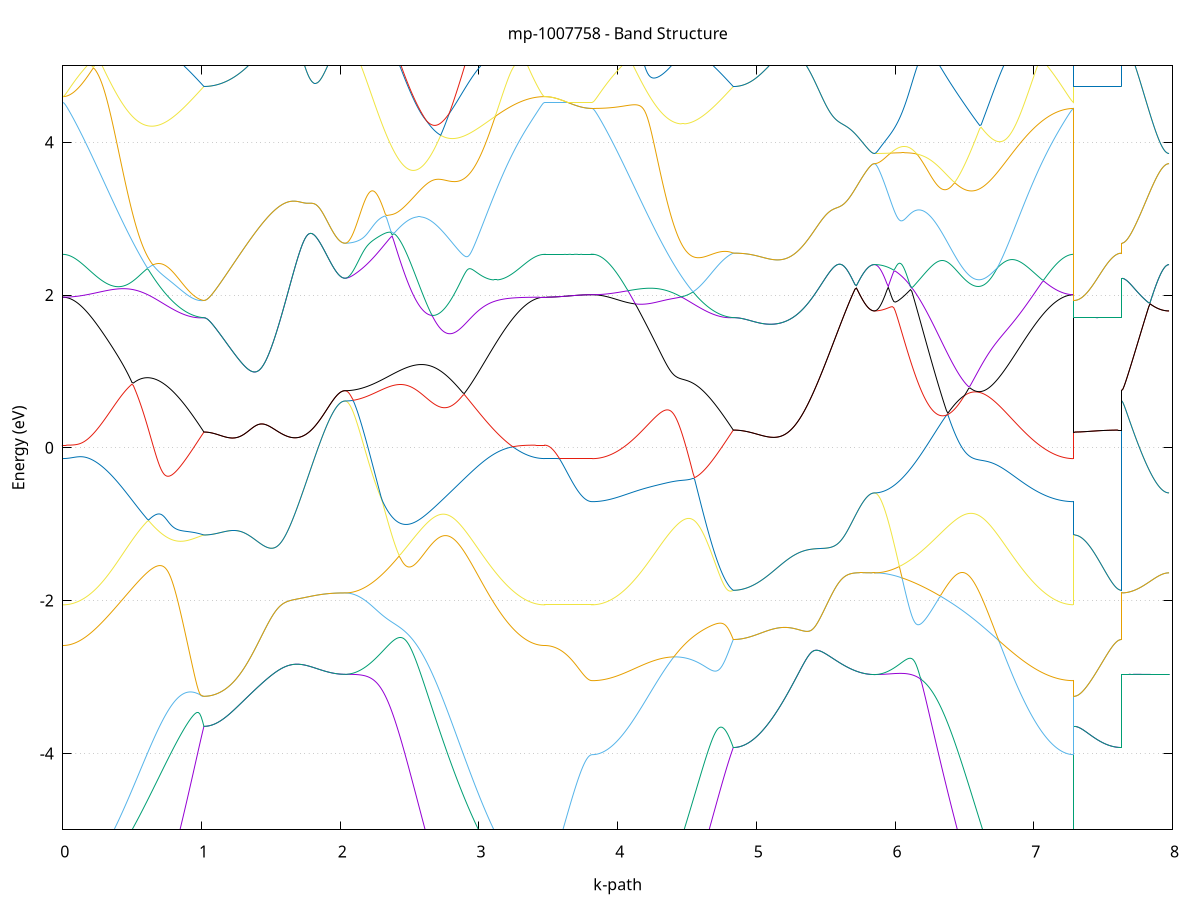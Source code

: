 set title 'mp-1007758 - Band Structure'
set xlabel 'k-path'
set ylabel 'Energy (eV)'
set grid y
set yrange [-5:5]
set terminal png size 800,600
set output 'mp-1007758_bands_gnuplot.png'
plot '-' using 1:2 with lines notitle, '-' using 1:2 with lines notitle, '-' using 1:2 with lines notitle, '-' using 1:2 with lines notitle, '-' using 1:2 with lines notitle, '-' using 1:2 with lines notitle, '-' using 1:2 with lines notitle, '-' using 1:2 with lines notitle, '-' using 1:2 with lines notitle, '-' using 1:2 with lines notitle, '-' using 1:2 with lines notitle, '-' using 1:2 with lines notitle, '-' using 1:2 with lines notitle, '-' using 1:2 with lines notitle, '-' using 1:2 with lines notitle, '-' using 1:2 with lines notitle, '-' using 1:2 with lines notitle, '-' using 1:2 with lines notitle, '-' using 1:2 with lines notitle, '-' using 1:2 with lines notitle, '-' using 1:2 with lines notitle, '-' using 1:2 with lines notitle, '-' using 1:2 with lines notitle, '-' using 1:2 with lines notitle, '-' using 1:2 with lines notitle, '-' using 1:2 with lines notitle, '-' using 1:2 with lines notitle, '-' using 1:2 with lines notitle, '-' using 1:2 with lines notitle, '-' using 1:2 with lines notitle, '-' using 1:2 with lines notitle, '-' using 1:2 with lines notitle, '-' using 1:2 with lines notitle, '-' using 1:2 with lines notitle, '-' using 1:2 with lines notitle, '-' using 1:2 with lines notitle
0.000000 -30.964573
0.009974 -30.964573
0.019949 -30.964573
0.029923 -30.964373
0.039898 -30.964273
0.049872 -30.964073
0.059847 -30.963773
0.069821 -30.963473
0.079796 -30.963173
0.089770 -30.962773
0.099745 -30.962373
0.109719 -30.961873
0.119694 -30.961373
0.129668 -30.960773
0.139643 -30.960273
0.149617 -30.959573
0.159592 -30.958973
0.169566 -30.958273
0.179541 -30.957573
0.189515 -30.956873
0.199490 -30.956073
0.209464 -30.955373
0.219439 -30.954573
0.229413 -30.953773
0.239388 -30.952973
0.249362 -30.952173
0.259337 -30.951273
0.269311 -30.950473
0.279286 -30.949673
0.289260 -30.948873
0.299235 -30.948173
0.309209 -30.947373
0.319184 -30.946673
0.329158 -30.945973
0.339133 -30.945373
0.349107 -30.944773
0.359082 -30.944173
0.369056 -30.943673
0.379031 -30.943273
0.389005 -30.942973
0.398980 -30.942773
0.408954 -30.942573
0.418929 -30.942473
0.428903 -30.942573
0.438878 -30.942773
0.448852 -30.943073
0.458827 -30.943473
0.468801 -30.944073
0.478776 -30.944773
0.488750 -30.945673
0.498724 -30.946773
0.508699 -30.947973
0.518673 -30.949373
0.528648 -30.950973
0.538622 -30.952673
0.548597 -30.954673
0.558571 -30.956773
0.568546 -30.959073
0.578520 -30.961573
0.588495 -30.964273
0.598469 -30.967173
0.608444 -30.970173
0.618418 -30.973373
0.628393 -30.976673
0.638367 -30.980173
0.648342 -30.983773
0.658316 -30.987473
0.668291 -30.991373
0.678265 -30.995273
0.688240 -30.999273
0.698214 -31.003373
0.708189 -31.007573
0.718163 -31.011673
0.728138 -31.017373
0.738112 -31.022973
0.748087 -31.028473
0.758061 -31.033673
0.768036 -31.038773
0.778010 -31.043673
0.787985 -31.048373
0.797959 -31.052873
0.807934 -31.057173
0.817908 -31.061273
0.827883 -31.065173
0.837857 -31.068873
0.847832 -31.072273
0.857806 -31.075573
0.867781 -31.078673
0.877755 -31.081473
0.887730 -31.084073
0.897704 -31.086473
0.907679 -31.088673
0.917653 -31.090573
0.927628 -31.092373
0.937602 -31.093873
0.947577 -31.095173
0.957551 -31.096173
0.967526 -31.097073
0.977500 -31.097673
0.987475 -31.098073
0.997449 -31.098273
1.007423 -31.098173
1.017398 -31.097973
1.017398 -31.097973
1.027372 -31.097873
1.037347 -31.097773
1.047321 -31.097673
1.057296 -31.097473
1.067270 -31.097173
1.077245 -31.096873
1.087219 -31.096473
1.097194 -31.096073
1.107168 -31.095573
1.117143 -31.095073
1.127117 -31.094473
1.137092 -31.093773
1.147066 -31.093073
1.157041 -31.092373
1.167015 -31.091573
1.176990 -31.090673
1.186964 -31.089773
1.196939 -31.088873
1.206913 -31.087873
1.216888 -31.086773
1.226862 -31.085773
1.236837 -31.084573
1.246811 -31.083473
1.256786 -31.082273
1.266760 -31.080973
1.276735 -31.079773
1.286709 -31.078473
1.296684 -31.077073
1.306658 -31.075773
1.316633 -31.074373
1.326607 -31.072973
1.336582 -31.071573
1.346556 -31.070073
1.356531 -31.068673
1.366505 -31.067173
1.376480 -31.065673
1.386454 -31.064273
1.396429 -31.062773
1.406403 -31.061273
1.416378 -31.059873
1.426352 -31.058473
1.436327 -31.056973
1.446301 -31.055573
1.456276 -31.054173
1.466250 -31.052873
1.476225 -31.051573
1.486199 -31.050273
1.496173 -31.049073
1.506148 -31.047873
1.516122 -31.046773
1.526097 -31.045673
1.536071 -31.044673
1.546046 -31.043773
1.556020 -31.042873
1.565995 -31.042073
1.575969 -31.041373
1.585944 -31.040873
1.595918 -31.040273
1.605893 -31.039873
1.615867 -31.039573
1.625842 -31.039473
1.635816 -31.039373
1.645791 -31.039373
1.655765 -31.039473
1.665740 -31.039773
1.675714 -31.040173
1.685689 -31.040573
1.695663 -31.041173
1.705638 -31.041873
1.715612 -31.042673
1.725587 -31.043573
1.735561 -31.044573
1.745536 -31.045673
1.755510 -31.046873
1.765485 -31.048073
1.775459 -31.049373
1.785434 -31.050773
1.795408 -31.052173
1.805383 -31.053573
1.815357 -31.055073
1.825332 -31.056573
1.835306 -31.058073
1.845281 -31.059573
1.855255 -31.061073
1.865230 -31.062473
1.875204 -31.063973
1.885179 -31.065373
1.895153 -31.066673
1.905128 -31.067973
1.915102 -31.069173
1.925077 -31.070373
1.935051 -31.071373
1.945026 -31.072373
1.955000 -31.073273
1.964974 -31.074173
1.974949 -31.074873
1.984923 -31.075473
1.994898 -31.075973
2.004872 -31.076373
2.014847 -31.076573
2.024821 -31.076773
2.034796 -31.076873
2.034796 -31.076873
2.044788 -31.076773
2.054780 -31.076673
2.064771 -31.076373
2.074763 -31.075973
2.084755 -31.075573
2.094747 -31.074973
2.104738 -31.074273
2.114730 -31.073473
2.124722 -31.072573
2.134714 -31.071573
2.144706 -31.070573
2.154697 -31.069373
2.164689 -31.068073
2.174681 -31.066673
2.184673 -31.065173
2.194665 -31.063573
2.204656 -31.061973
2.214648 -31.060173
2.224640 -31.058273
2.234632 -31.056373
2.244624 -31.054273
2.254615 -31.052173
2.264607 -31.049973
2.274599 -31.047673
2.284591 -31.045273
2.294583 -31.042873
2.304574 -31.040373
2.314566 -31.037773
2.324558 -31.035073
2.334550 -31.032373
2.344541 -31.029473
2.354533 -31.026673
2.364525 -31.023773
2.374517 -31.020773
2.384509 -31.017773
2.394500 -31.014673
2.404492 -31.011573
2.414484 -31.008373
2.424476 -31.005173
2.434468 -31.001973
2.444459 -30.998673
2.454451 -30.995473
2.464443 -30.992173
2.474435 -30.988873
2.484427 -30.985573
2.494418 -30.982273
2.504410 -30.979073
2.514402 -30.975773
2.524394 -30.972573
2.534386 -30.969273
2.544377 -30.966173
2.554369 -30.962973
2.564361 -30.959873
2.574353 -30.956873
2.584344 -30.953873
2.594336 -30.950973
2.604328 -30.948173
2.614320 -30.945373
2.624312 -30.942773
2.634303 -30.940173
2.644295 -30.937773
2.654287 -30.935373
2.664279 -30.933173
2.674271 -30.930973
2.684262 -30.928973
2.694254 -30.927073
2.704246 -30.925373
2.714238 -30.923673
2.724230 -30.922173
2.734221 -30.920873
2.744213 -30.919573
2.754205 -30.918473
2.764197 -30.917573
2.774189 -30.916673
2.784180 -30.915973
2.794172 -30.915373
2.804164 -30.914973
2.814156 -30.914573
2.824147 -30.914373
2.834139 -30.914273
2.844131 -30.914273
2.854123 -30.914373
2.864115 -30.914573
2.874106 -30.914873
2.884098 -30.915273
2.894090 -30.915673
2.904082 -30.916273
2.914074 -30.916873
2.924065 -30.917573
2.934057 -30.918373
2.944049 -30.919173
2.954041 -30.919973
2.964033 -30.920973
2.974024 -30.921873
2.984016 -30.922973
2.994008 -30.923973
3.004000 -30.925073
3.013992 -30.926173
3.023983 -30.927373
3.033975 -30.928473
3.043967 -30.929673
3.053959 -30.930873
3.063950 -30.932073
3.073942 -30.933373
3.083934 -30.934573
3.093926 -30.935773
3.103918 -30.936973
3.113909 -30.938273
3.123901 -30.939473
3.133893 -30.940673
3.143885 -30.941873
3.153877 -30.943073
3.163868 -30.944273
3.173860 -30.945373
3.183852 -30.946573
3.193844 -30.947673
3.203836 -30.948773
3.213827 -30.949773
3.223819 -30.950873
3.233811 -30.951873
3.243803 -30.952873
3.253795 -30.953773
3.263786 -30.954673
3.273778 -30.955573
3.283770 -30.956473
3.293762 -30.957273
3.303753 -30.957973
3.313745 -30.958773
3.323737 -30.959473
3.333729 -30.960073
3.343721 -30.960673
3.353712 -30.961273
3.363704 -30.961773
3.373696 -30.962273
3.383688 -30.962773
3.393680 -30.963173
3.403671 -30.963473
3.413663 -30.963773
3.423655 -30.964073
3.433647 -30.964273
3.443639 -30.964373
3.453630 -30.964573
3.463622 -30.964573
3.473614 -30.964573
3.473614 -30.964573
3.483403 -30.964573
3.493193 -30.964573
3.502983 -30.964573
3.512772 -30.964573
3.522562 -30.964573
3.532351 -30.964573
3.542141 -30.964573
3.551930 -30.964573
3.561720 -30.964573
3.571509 -30.964573
3.581299 -30.964573
3.591088 -30.964573
3.600878 -30.964573
3.610667 -30.964573
3.620457 -30.964573
3.630246 -30.964573
3.640036 -30.964573
3.649825 -30.964573
3.659615 -30.964573
3.669404 -30.964573
3.679194 -30.964573
3.688984 -30.964573
3.698773 -30.964573
3.708563 -30.964573
3.718352 -30.964573
3.728142 -30.964573
3.737931 -30.964573
3.747721 -30.964573
3.757510 -30.964573
3.767300 -30.964573
3.777089 -30.964573
3.786879 -30.964573
3.796668 -30.964573
3.806458 -30.964573
3.816247 -30.964573
3.816247 -30.964573
3.826222 -30.964573
3.836196 -30.964473
3.846171 -30.964373
3.856145 -30.964273
3.866120 -30.963973
3.876094 -30.963773
3.886069 -30.963473
3.896043 -30.963073
3.906018 -30.962773
3.915992 -30.962273
3.925967 -30.961873
3.935941 -30.961373
3.945916 -30.960773
3.955890 -30.960173
3.965865 -30.959573
3.975839 -30.958973
3.985814 -30.958273
3.995788 -30.957573
4.005763 -30.956873
4.015737 -30.956073
4.025712 -30.955273
4.035686 -30.954573
4.045661 -30.953773
4.055635 -30.952973
4.065610 -30.952073
4.075584 -30.951273
4.085559 -30.950473
4.095533 -30.949673
4.105508 -30.948873
4.115482 -30.948173
4.125457 -30.947373
4.135431 -30.946673
4.145406 -30.945973
4.155380 -30.945373
4.165355 -30.944773
4.175329 -30.944173
4.185303 -30.943673
4.195278 -30.943273
4.205252 -30.942973
4.215227 -30.942673
4.225201 -30.942573
4.235176 -30.942473
4.245150 -30.942573
4.255125 -30.942773
4.265099 -30.943073
4.275074 -30.943473
4.285048 -30.944073
4.295023 -30.944773
4.304997 -30.945673
4.314972 -30.946673
4.324946 -30.947973
4.334921 -30.949373
4.344895 -30.950873
4.354870 -30.952673
4.364844 -30.954673
4.374819 -30.956773
4.384793 -30.959073
4.394768 -30.961573
4.404742 -30.964273
4.414717 -30.967173
4.424691 -30.970173
4.434666 -30.973373
4.444640 -30.976673
4.454615 -30.980173
4.464589 -30.983773
4.474564 -30.987573
4.484538 -30.991373
4.494513 -30.995273
4.504487 -30.999273
4.514462 -31.003373
4.524436 -31.007573
4.534411 -31.011673
4.544385 -31.017373
4.554360 -31.022973
4.564334 -31.028473
4.574309 -31.033673
4.584283 -31.038773
4.594258 -31.043673
4.604232 -31.048373
4.614207 -31.052873
4.624181 -31.057173
4.634156 -31.061273
4.644130 -31.065173
4.654105 -31.068873
4.664079 -31.072273
4.674054 -31.075573
4.684028 -31.078673
4.694002 -31.081473
4.703977 -31.084073
4.713951 -31.086473
4.723926 -31.088673
4.733900 -31.090573
4.743875 -31.092373
4.753849 -31.093873
4.763824 -31.095173
4.773798 -31.096173
4.783773 -31.097073
4.793747 -31.097673
4.803722 -31.098073
4.813696 -31.098273
4.823671 -31.098173
4.833645 -31.097973
4.833645 -31.097973
4.843620 -31.097873
4.853594 -31.097873
4.863569 -31.097673
4.873543 -31.097473
4.883518 -31.097173
4.893492 -31.096873
4.903467 -31.096573
4.913441 -31.096073
4.923416 -31.095573
4.933390 -31.095073
4.943365 -31.094473
4.953339 -31.093773
4.963314 -31.093073
4.973288 -31.092373
4.983263 -31.091573
4.993237 -31.090673
5.003212 -31.089773
5.013186 -31.088873
5.023161 -31.087873
5.033135 -31.086773
5.043110 -31.085773
5.053084 -31.084573
5.063059 -31.083473
5.073033 -31.082273
5.083008 -31.080973
5.092982 -31.079773
5.102957 -31.078473
5.112931 -31.077073
5.122906 -31.075773
5.132880 -31.074373
5.142855 -31.072973
5.152829 -31.071573
5.162804 -31.070073
5.172778 -31.068673
5.182752 -31.067173
5.192727 -31.065773
5.202701 -31.064273
5.212676 -31.062773
5.222650 -31.061373
5.232625 -31.059873
5.242599 -31.058473
5.252574 -31.056973
5.262548 -31.055573
5.272523 -31.054173
5.282497 -31.052873
5.292472 -31.051573
5.302446 -31.050273
5.312421 -31.049073
5.322395 -31.047873
5.332370 -31.046773
5.342344 -31.045673
5.352319 -31.044673
5.362293 -31.043773
5.372268 -31.042873
5.382242 -31.042073
5.392217 -31.041473
5.402191 -31.040873
5.412166 -31.040373
5.422140 -31.039873
5.432115 -31.039573
5.442089 -31.039473
5.452064 -31.039373
5.462038 -31.039373
5.472013 -31.039473
5.481987 -31.039773
5.491962 -31.040173
5.501936 -31.040573
5.511911 -31.041173
5.521885 -31.041873
5.531860 -31.042673
5.541834 -31.043573
5.551809 -31.044573
5.561783 -31.045673
5.571758 -31.046873
5.581732 -31.048073
5.591707 -31.049373
5.601681 -31.050773
5.611656 -31.052173
5.621630 -31.053573
5.631605 -31.055073
5.641579 -31.056573
5.651553 -31.058073
5.661528 -31.059573
5.671502 -31.061073
5.681477 -31.062473
5.691451 -31.063973
5.701426 -31.065373
5.711400 -31.066673
5.721375 -31.067973
5.731349 -31.069173
5.741324 -31.070373
5.751298 -31.071373
5.761273 -31.072373
5.771247 -31.073273
5.781222 -31.074173
5.791196 -31.074873
5.801171 -31.075473
5.811145 -31.075973
5.821120 -31.076373
5.831094 -31.076573
5.841069 -31.076773
5.851043 -31.076873
5.851043 -31.076873
5.861035 -31.076773
5.871027 -31.076673
5.881019 -31.076373
5.891010 -31.075973
5.901002 -31.075573
5.910994 -31.074973
5.920986 -31.074273
5.930978 -31.073473
5.940969 -31.072573
5.950961 -31.071573
5.960953 -31.070573
5.970945 -31.069373
5.980937 -31.068073
5.990928 -31.066673
6.000920 -31.065173
6.010912 -31.063573
6.020904 -31.061973
6.030896 -31.060173
6.040887 -31.058273
6.050879 -31.056373
6.060871 -31.054273
6.070863 -31.052173
6.080855 -31.049973
6.090846 -31.047673
6.100838 -31.045273
6.110830 -31.042873
6.120822 -31.040373
6.130813 -31.037773
6.140805 -31.035073
6.150797 -31.032373
6.160789 -31.029473
6.170781 -31.026673
6.180772 -31.023773
6.190764 -31.020773
6.200756 -31.017773
6.210748 -31.014673
6.220740 -31.011573
6.230731 -31.008373
6.240723 -31.005173
6.250715 -31.001973
6.260707 -30.998673
6.270699 -30.995473
6.280690 -30.992173
6.290682 -30.988873
6.300674 -30.985573
6.310666 -30.982273
6.320657 -30.979073
6.330649 -30.975773
6.340641 -30.972573
6.350633 -30.969273
6.360625 -30.966173
6.370616 -30.962973
6.380608 -30.959873
6.390600 -30.956873
6.400592 -30.953873
6.410584 -30.950973
6.420575 -30.948173
6.430567 -30.945373
6.440559 -30.942773
6.450551 -30.940173
6.460543 -30.937773
6.470534 -30.935373
6.480526 -30.933173
6.490518 -30.930973
6.500510 -30.928973
6.510502 -30.927073
6.520493 -30.925373
6.530485 -30.923673
6.540477 -30.922173
6.550469 -30.920873
6.560461 -30.919573
6.570452 -30.918473
6.580444 -30.917573
6.590436 -30.916673
6.600428 -30.915973
6.610419 -30.915373
6.620411 -30.914973
6.630403 -30.914573
6.640395 -30.914373
6.650387 -30.914273
6.660378 -30.914273
6.670370 -30.914373
6.680362 -30.914573
6.690354 -30.914873
6.700346 -30.915273
6.710337 -30.915673
6.720329 -30.916273
6.730321 -30.916873
6.740313 -30.917573
6.750305 -30.918273
6.760296 -30.919173
6.770288 -30.919973
6.780280 -30.920973
6.790272 -30.921873
6.800264 -30.922973
6.810255 -30.923973
6.820247 -30.925073
6.830239 -30.926173
6.840231 -30.927373
6.850222 -30.928473
6.860214 -30.929673
6.870206 -30.930873
6.880198 -30.932073
6.890190 -30.933273
6.900181 -30.934573
6.910173 -30.935773
6.920165 -30.936973
6.930157 -30.938273
6.940149 -30.939473
6.950140 -30.940673
6.960132 -30.941873
6.970124 -30.943073
6.980116 -30.944273
6.990108 -30.945373
7.000099 -30.946473
7.010091 -30.947673
7.020083 -30.948673
7.030075 -30.949773
7.040066 -30.950873
7.050058 -30.951873
7.060050 -30.952773
7.070042 -30.953773
7.080034 -30.954673
7.090025 -30.955573
7.100017 -30.956373
7.110009 -30.957173
7.120001 -30.957973
7.129993 -30.958773
7.139984 -30.959373
7.149976 -30.960073
7.159968 -30.960673
7.169960 -30.961273
7.179952 -30.961773
7.189943 -30.962273
7.199935 -30.962673
7.209927 -30.963073
7.219919 -30.963473
7.229911 -30.963773
7.239902 -30.963973
7.249894 -30.964173
7.259886 -30.964373
7.269878 -30.964473
7.279870 -30.964573
7.289861 -30.964573
7.289861 -31.097973
7.299651 -31.097973
7.309440 -31.097973
7.319230 -31.097973
7.329019 -31.097973
7.338809 -31.097973
7.348598 -31.097973
7.358388 -31.097973
7.368178 -31.097973
7.377967 -31.097973
7.387757 -31.097973
7.397546 -31.097973
7.407336 -31.097973
7.417125 -31.097973
7.426915 -31.097973
7.436704 -31.097973
7.446494 -31.097973
7.456283 -31.097973
7.466073 -31.097973
7.475862 -31.097973
7.485652 -31.097973
7.495441 -31.097973
7.505231 -31.097973
7.515020 -31.097973
7.524810 -31.097973
7.534599 -31.097973
7.544389 -31.097973
7.554179 -31.097973
7.563968 -31.097973
7.573758 -31.097973
7.583547 -31.097973
7.593337 -31.097973
7.603126 -31.097973
7.612916 -31.097973
7.622705 -31.097973
7.632495 -31.097973
7.632495 -31.076873
7.642284 -31.076873
7.652074 -31.076873
7.661863 -31.076873
7.671653 -31.076873
7.681442 -31.076873
7.691232 -31.076873
7.701021 -31.076873
7.710811 -31.076873
7.720600 -31.076873
7.730390 -31.076873
7.740180 -31.076873
7.749969 -31.076873
7.759759 -31.076873
7.769548 -31.076873
7.779338 -31.076873
7.789127 -31.076873
7.798917 -31.076873
7.808706 -31.076873
7.818496 -31.076873
7.828285 -31.076873
7.838075 -31.076873
7.847864 -31.076873
7.857654 -31.076873
7.867443 -31.076873
7.877233 -31.076873
7.887022 -31.076873
7.896812 -31.076873
7.906601 -31.076873
7.916391 -31.076873
7.926181 -31.076873
7.935970 -31.076873
7.945760 -31.076873
7.955549 -31.076873
7.965339 -31.076873
7.975128 -31.076873
e
0.000000 -30.538973
0.009974 -30.539273
0.019949 -30.540173
0.029923 -30.541673
0.039898 -30.543573
0.049872 -30.546073
0.059847 -30.548973
0.069821 -30.552273
0.079796 -30.555973
0.089770 -30.559873
0.099745 -30.564173
0.109719 -30.568773
0.119694 -30.573573
0.129668 -30.578573
0.139643 -30.583873
0.149617 -30.589373
0.159592 -30.594973
0.169566 -30.600773
0.179541 -30.606773
0.189515 -30.612973
0.199490 -30.619273
0.209464 -30.625773
0.219439 -30.632373
0.229413 -30.639173
0.239388 -30.646073
0.249362 -30.653073
0.259337 -30.660173
0.269311 -30.667473
0.279286 -30.674773
0.289260 -30.682273
0.299235 -30.689773
0.309209 -30.697473
0.319184 -30.705173
0.329158 -30.712973
0.339133 -30.720873
0.349107 -30.728873
0.359082 -30.736873
0.369056 -30.744873
0.379031 -30.753073
0.389005 -30.761173
0.398980 -30.769373
0.408954 -30.777573
0.418929 -30.785873
0.428903 -30.794073
0.438878 -30.802373
0.448852 -30.810673
0.458827 -30.818973
0.468801 -30.827173
0.478776 -30.835473
0.488750 -30.843673
0.498724 -30.851873
0.508699 -30.859973
0.518673 -30.868173
0.528648 -30.876173
0.538622 -30.884173
0.548597 -30.892173
0.558571 -30.900073
0.568546 -30.907873
0.578520 -30.915573
0.588495 -30.923173
0.598469 -30.930673
0.608444 -30.938173
0.618418 -30.945473
0.628393 -30.952673
0.638367 -30.959773
0.648342 -30.966773
0.658316 -30.973573
0.668291 -30.980273
0.678265 -30.986873
0.688240 -30.993273
0.698214 -30.999573
0.708189 -31.005673
0.718163 -31.011573
0.728138 -31.015873
0.738112 -31.020073
0.748087 -31.024273
0.758061 -31.028473
0.768036 -31.032673
0.778010 -31.036773
0.787985 -31.040873
0.797959 -31.044873
0.807934 -31.048773
0.817908 -31.052573
0.827883 -31.056373
0.837857 -31.059973
0.847832 -31.063473
0.857806 -31.066873
0.867781 -31.070073
0.877755 -31.073173
0.887730 -31.076073
0.897704 -31.078873
0.907679 -31.081473
0.917653 -31.083973
0.927628 -31.086273
0.937602 -31.088373
0.947577 -31.090273
0.957551 -31.091973
0.967526 -31.093473
0.977500 -31.094773
0.987475 -31.095873
0.997449 -31.096773
1.007423 -31.097473
1.017398 -31.097973
1.017398 -31.097973
1.027372 -31.097873
1.037347 -31.097773
1.047321 -31.097673
1.057296 -31.097473
1.067270 -31.097173
1.077245 -31.096873
1.087219 -31.096473
1.097194 -31.096073
1.107168 -31.095573
1.117143 -31.095073
1.127117 -31.094473
1.137092 -31.093773
1.147066 -31.093073
1.157041 -31.092373
1.167015 -31.091573
1.176990 -31.090673
1.186964 -31.089773
1.196939 -31.088873
1.206913 -31.087873
1.216888 -31.086773
1.226862 -31.085773
1.236837 -31.084573
1.246811 -31.083473
1.256786 -31.082273
1.266760 -31.080973
1.276735 -31.079773
1.286709 -31.078473
1.296684 -31.077073
1.306658 -31.075773
1.316633 -31.074373
1.326607 -31.072973
1.336582 -31.071573
1.346556 -31.070073
1.356531 -31.068673
1.366505 -31.067173
1.376480 -31.065673
1.386454 -31.064273
1.396429 -31.062773
1.406403 -31.061273
1.416378 -31.059873
1.426352 -31.058473
1.436327 -31.056973
1.446301 -31.055573
1.456276 -31.054173
1.466250 -31.052873
1.476225 -31.051573
1.486199 -31.050273
1.496173 -31.049073
1.506148 -31.047873
1.516122 -31.046773
1.526097 -31.045673
1.536071 -31.044673
1.546046 -31.043773
1.556020 -31.042873
1.565995 -31.042073
1.575969 -31.041373
1.585944 -31.040873
1.595918 -31.040273
1.605893 -31.039873
1.615867 -31.039573
1.625842 -31.039473
1.635816 -31.039373
1.645791 -31.039373
1.655765 -31.039473
1.665740 -31.039773
1.675714 -31.040173
1.685689 -31.040573
1.695663 -31.041173
1.705638 -31.041873
1.715612 -31.042673
1.725587 -31.043573
1.735561 -31.044573
1.745536 -31.045673
1.755510 -31.046873
1.765485 -31.048073
1.775459 -31.049373
1.785434 -31.050773
1.795408 -31.052173
1.805383 -31.053573
1.815357 -31.055073
1.825332 -31.056573
1.835306 -31.058073
1.845281 -31.059573
1.855255 -31.061073
1.865230 -31.062473
1.875204 -31.063973
1.885179 -31.065373
1.895153 -31.066673
1.905128 -31.067973
1.915102 -31.069173
1.925077 -31.070373
1.935051 -31.071373
1.945026 -31.072373
1.955000 -31.073273
1.964974 -31.074173
1.974949 -31.074873
1.984923 -31.075473
1.994898 -31.075973
2.004872 -31.076373
2.014847 -31.076573
2.024821 -31.076773
2.034796 -31.076873
2.034796 -31.076873
2.044788 -31.076773
2.054780 -31.076573
2.064771 -31.076273
2.074763 -31.075873
2.084755 -31.075273
2.094747 -31.074673
2.104738 -31.073873
2.114730 -31.072973
2.124722 -31.071873
2.134714 -31.070773
2.144706 -31.069473
2.154697 -31.068073
2.164689 -31.066573
2.174681 -31.064873
2.184673 -31.063173
2.194665 -31.061273
2.204656 -31.059273
2.214648 -31.057173
2.224640 -31.054973
2.234632 -31.052673
2.244624 -31.050273
2.254615 -31.047673
2.264607 -31.044973
2.274599 -31.042273
2.284591 -31.039373
2.294583 -31.036373
2.304574 -31.033273
2.314566 -31.030073
2.324558 -31.026773
2.334550 -31.023373
2.344541 -31.019873
2.354533 -31.016273
2.364525 -31.012573
2.374517 -31.008773
2.384509 -31.004973
2.394500 -31.000973
2.404492 -30.996873
2.414484 -30.992773
2.424476 -30.988473
2.434468 -30.984173
2.444459 -30.979773
2.454451 -30.975273
2.464443 -30.970673
2.474435 -30.966073
2.484427 -30.961373
2.494418 -30.956573
2.504410 -30.951673
2.514402 -30.946773
2.524394 -30.941773
2.534386 -30.936673
2.544377 -30.931573
2.554369 -30.926373
2.564361 -30.921073
2.574353 -30.915773
2.584344 -30.910473
2.594336 -30.905073
2.604328 -30.899573
2.614320 -30.894073
2.624312 -30.888573
2.634303 -30.882973
2.644295 -30.877373
2.654287 -30.871673
2.664279 -30.865973
2.674271 -30.860273
2.684262 -30.854573
2.694254 -30.848773
2.704246 -30.842973
2.714238 -30.837173
2.724230 -30.831373
2.734221 -30.825573
2.744213 -30.819673
2.754205 -30.813773
2.764197 -30.807973
2.774189 -30.802073
2.784180 -30.796173
2.794172 -30.790373
2.804164 -30.784473
2.814156 -30.778673
2.824147 -30.772773
2.834139 -30.766973
2.844131 -30.761173
2.854123 -30.755373
2.864115 -30.749573
2.874106 -30.743873
2.884098 -30.738173
2.894090 -30.733873
2.904082 -30.730873
2.914074 -30.727773
2.924065 -30.724573
2.934057 -30.721373
2.944049 -30.718073
2.954041 -30.714673
2.964033 -30.711273
2.974024 -30.707873
2.984016 -30.704373
2.994008 -30.700873
3.004000 -30.697273
3.013992 -30.693573
3.023983 -30.689973
3.033975 -30.686173
3.043967 -30.682473
3.053959 -30.678673
3.063950 -30.674873
3.073942 -30.670973
3.083934 -30.667173
3.093926 -30.663273
3.103918 -30.659273
3.113909 -30.655373
3.123901 -30.651373
3.133893 -30.647373
3.143885 -30.643373
3.153877 -30.639373
3.163868 -30.635373
3.173860 -30.631373
3.183852 -30.627373
3.193844 -30.623373
3.203836 -30.619273
3.213827 -30.615273
3.223819 -30.611273
3.233811 -30.607373
3.243803 -30.603373
3.253795 -30.599473
3.263786 -30.595573
3.273778 -30.591673
3.283770 -30.587773
3.293762 -30.584073
3.303753 -30.580273
3.313745 -30.576673
3.323737 -30.572973
3.333729 -30.569473
3.343721 -30.566073
3.353712 -30.562773
3.363704 -30.559473
3.373696 -30.556473
3.383688 -30.553573
3.393680 -30.550773
3.403671 -30.548273
3.413663 -30.545973
3.423655 -30.543973
3.433647 -30.542273
3.443639 -30.540873
3.453630 -30.539873
3.463622 -30.539173
3.473614 -30.538973
3.473614 -30.538973
3.483403 -30.538973
3.493193 -30.538973
3.502983 -30.538973
3.512772 -30.538973
3.522562 -30.538973
3.532351 -30.538973
3.542141 -30.538973
3.551930 -30.538973
3.561720 -30.538973
3.571509 -30.538973
3.581299 -30.538973
3.591088 -30.538973
3.600878 -30.538973
3.610667 -30.538973
3.620457 -30.538973
3.630246 -30.538973
3.640036 -30.538973
3.649825 -30.538973
3.659615 -30.538973
3.669404 -30.538973
3.679194 -30.538973
3.688984 -30.538973
3.698773 -30.538973
3.708563 -30.538973
3.718352 -30.538973
3.728142 -30.538973
3.737931 -30.538973
3.747721 -30.538973
3.757510 -30.538973
3.767300 -30.538973
3.777089 -30.538973
3.786879 -30.538973
3.796668 -30.538973
3.806458 -30.538973
3.816247 -30.538973
3.816247 -30.538973
3.826222 -30.539273
3.836196 -30.540173
3.846171 -30.541673
3.856145 -30.543573
3.866120 -30.546073
3.876094 -30.548973
3.886069 -30.552273
3.896043 -30.555973
3.906018 -30.559973
3.915992 -30.564173
3.925967 -30.568773
3.935941 -30.573573
3.945916 -30.578573
3.955890 -30.583873
3.965865 -30.589373
3.975839 -30.594973
3.985814 -30.600773
3.995788 -30.606773
4.005763 -30.612973
4.015737 -30.619273
4.025712 -30.625773
4.035686 -30.632373
4.045661 -30.639173
4.055635 -30.646073
4.065610 -30.653073
4.075584 -30.660173
4.085559 -30.667473
4.095533 -30.674773
4.105508 -30.682273
4.115482 -30.689873
4.125457 -30.697473
4.135431 -30.705173
4.145406 -30.712973
4.155380 -30.720873
4.165355 -30.728873
4.175329 -30.736873
4.185303 -30.744973
4.195278 -30.753073
4.205252 -30.761173
4.215227 -30.769373
4.225201 -30.777573
4.235176 -30.785873
4.245150 -30.794173
4.255125 -30.802373
4.265099 -30.810673
4.275074 -30.818973
4.285048 -30.827173
4.295023 -30.835473
4.304997 -30.843673
4.314972 -30.851873
4.324946 -30.860073
4.334921 -30.868173
4.344895 -30.876173
4.354870 -30.884173
4.364844 -30.892173
4.374819 -30.900073
4.384793 -30.907873
4.394768 -30.915573
4.404742 -30.923173
4.414717 -30.930773
4.424691 -30.938173
4.434666 -30.945473
4.444640 -30.952673
4.454615 -30.959773
4.464589 -30.966773
4.474564 -30.973573
4.484538 -30.980273
4.494513 -30.986873
4.504487 -30.993273
4.514462 -30.999573
4.524436 -31.005673
4.534411 -31.011673
4.544385 -31.015873
4.554360 -31.020073
4.564334 -31.024273
4.574309 -31.028473
4.584283 -31.032673
4.594258 -31.036773
4.604232 -31.040873
4.614207 -31.044873
4.624181 -31.048773
4.634156 -31.052573
4.644130 -31.056373
4.654105 -31.059973
4.664079 -31.063473
4.674054 -31.066873
4.684028 -31.070073
4.694002 -31.073173
4.703977 -31.076073
4.713951 -31.078873
4.723926 -31.081573
4.733900 -31.083973
4.743875 -31.086273
4.753849 -31.088373
4.763824 -31.090273
4.773798 -31.091973
4.783773 -31.093473
4.793747 -31.094773
4.803722 -31.095873
4.813696 -31.096773
4.823671 -31.097473
4.833645 -31.097973
4.833645 -31.097973
4.843620 -31.097873
4.853594 -31.097873
4.863569 -31.097673
4.873543 -31.097473
4.883518 -31.097173
4.893492 -31.096873
4.903467 -31.096573
4.913441 -31.096073
4.923416 -31.095573
4.933390 -31.095073
4.943365 -31.094473
4.953339 -31.093773
4.963314 -31.093073
4.973288 -31.092373
4.983263 -31.091573
4.993237 -31.090673
5.003212 -31.089773
5.013186 -31.088873
5.023161 -31.087873
5.033135 -31.086773
5.043110 -31.085773
5.053084 -31.084573
5.063059 -31.083473
5.073033 -31.082273
5.083008 -31.080973
5.092982 -31.079773
5.102957 -31.078473
5.112931 -31.077073
5.122906 -31.075773
5.132880 -31.074373
5.142855 -31.072973
5.152829 -31.071573
5.162804 -31.070073
5.172778 -31.068673
5.182752 -31.067173
5.192727 -31.065773
5.202701 -31.064273
5.212676 -31.062773
5.222650 -31.061373
5.232625 -31.059873
5.242599 -31.058473
5.252574 -31.056973
5.262548 -31.055573
5.272523 -31.054173
5.282497 -31.052873
5.292472 -31.051573
5.302446 -31.050273
5.312421 -31.049073
5.322395 -31.047873
5.332370 -31.046773
5.342344 -31.045673
5.352319 -31.044673
5.362293 -31.043773
5.372268 -31.042873
5.382242 -31.042073
5.392217 -31.041473
5.402191 -31.040873
5.412166 -31.040373
5.422140 -31.039873
5.432115 -31.039573
5.442089 -31.039473
5.452064 -31.039373
5.462038 -31.039373
5.472013 -31.039473
5.481987 -31.039773
5.491962 -31.040173
5.501936 -31.040573
5.511911 -31.041173
5.521885 -31.041873
5.531860 -31.042673
5.541834 -31.043573
5.551809 -31.044573
5.561783 -31.045673
5.571758 -31.046873
5.581732 -31.048073
5.591707 -31.049373
5.601681 -31.050773
5.611656 -31.052173
5.621630 -31.053573
5.631605 -31.055073
5.641579 -31.056573
5.651553 -31.058073
5.661528 -31.059573
5.671502 -31.061073
5.681477 -31.062473
5.691451 -31.063973
5.701426 -31.065373
5.711400 -31.066673
5.721375 -31.067973
5.731349 -31.069173
5.741324 -31.070373
5.751298 -31.071373
5.761273 -31.072373
5.771247 -31.073273
5.781222 -31.074173
5.791196 -31.074873
5.801171 -31.075473
5.811145 -31.075973
5.821120 -31.076373
5.831094 -31.076573
5.841069 -31.076773
5.851043 -31.076873
5.851043 -31.076873
5.861035 -31.076773
5.871027 -31.076573
5.881019 -31.076273
5.891010 -31.075873
5.901002 -31.075273
5.910994 -31.074673
5.920986 -31.073873
5.930978 -31.072973
5.940969 -31.071873
5.950961 -31.070773
5.960953 -31.069473
5.970945 -31.068073
5.980937 -31.066573
5.990928 -31.064873
6.000920 -31.063173
6.010912 -31.061273
6.020904 -31.059273
6.030896 -31.057173
6.040887 -31.054973
6.050879 -31.052673
6.060871 -31.050273
6.070863 -31.047673
6.080855 -31.044973
6.090846 -31.042273
6.100838 -31.039373
6.110830 -31.036373
6.120822 -31.033273
6.130813 -31.030073
6.140805 -31.026773
6.150797 -31.023373
6.160789 -31.019873
6.170781 -31.016273
6.180772 -31.012573
6.190764 -31.008773
6.200756 -31.004973
6.210748 -31.000973
6.220740 -30.996873
6.230731 -30.992773
6.240723 -30.988473
6.250715 -30.984173
6.260707 -30.979773
6.270699 -30.975273
6.280690 -30.970673
6.290682 -30.966073
6.300674 -30.961373
6.310666 -30.956573
6.320657 -30.951673
6.330649 -30.946773
6.340641 -30.941773
6.350633 -30.936673
6.360625 -30.931573
6.370616 -30.926373
6.380608 -30.921073
6.390600 -30.915773
6.400592 -30.910473
6.410584 -30.905073
6.420575 -30.899573
6.430567 -30.894073
6.440559 -30.888573
6.450551 -30.882973
6.460543 -30.877373
6.470534 -30.871673
6.480526 -30.865973
6.490518 -30.860273
6.500510 -30.854573
6.510502 -30.848773
6.520493 -30.842973
6.530485 -30.837173
6.540477 -30.831373
6.550469 -30.825573
6.560461 -30.819673
6.570452 -30.813773
6.580444 -30.807973
6.590436 -30.802073
6.600428 -30.796173
6.610419 -30.790373
6.620411 -30.784473
6.630403 -30.778673
6.640395 -30.772773
6.650387 -30.766973
6.660378 -30.761173
6.670370 -30.755373
6.680362 -30.749573
6.690354 -30.743873
6.700346 -30.738173
6.710337 -30.733973
6.720329 -30.730873
6.730321 -30.727773
6.740313 -30.724573
6.750305 -30.721373
6.760296 -30.718073
6.770288 -30.714673
6.780280 -30.711273
6.790272 -30.707873
6.800264 -30.704373
6.810255 -30.700873
6.820247 -30.697273
6.830239 -30.693573
6.840231 -30.689973
6.850222 -30.686273
6.860214 -30.682473
6.870206 -30.678673
6.880198 -30.674873
6.890190 -30.671073
6.900181 -30.667173
6.910173 -30.663273
6.920165 -30.659373
6.930157 -30.655373
6.940149 -30.651373
6.950140 -30.647473
6.960132 -30.643473
6.970124 -30.639473
6.980116 -30.635373
6.990108 -30.631373
7.000099 -30.627373
7.010091 -30.623373
7.020083 -30.619373
7.030075 -30.615373
7.040066 -30.611373
7.050058 -30.607373
7.060050 -30.603373
7.070042 -30.599473
7.080034 -30.595573
7.090025 -30.591673
7.100017 -30.587873
7.110009 -30.584073
7.120001 -30.580273
7.129993 -30.576673
7.139984 -30.573073
7.149976 -30.569473
7.159968 -30.566073
7.169960 -30.562773
7.179952 -30.559573
7.189943 -30.556473
7.199935 -30.553573
7.209927 -30.550773
7.219919 -30.548273
7.229911 -30.545973
7.239902 -30.543973
7.249894 -30.542273
7.259886 -30.540873
7.269878 -30.539873
7.279870 -30.539173
7.289861 -30.538973
7.289861 -31.097973
7.299651 -31.097973
7.309440 -31.097973
7.319230 -31.097973
7.329019 -31.097973
7.338809 -31.097973
7.348598 -31.097973
7.358388 -31.097973
7.368178 -31.097973
7.377967 -31.097973
7.387757 -31.097973
7.397546 -31.097973
7.407336 -31.097973
7.417125 -31.097973
7.426915 -31.097973
7.436704 -31.097973
7.446494 -31.097973
7.456283 -31.097973
7.466073 -31.097973
7.475862 -31.097973
7.485652 -31.097973
7.495441 -31.097973
7.505231 -31.097973
7.515020 -31.097973
7.524810 -31.097973
7.534599 -31.097973
7.544389 -31.097973
7.554179 -31.097973
7.563968 -31.097973
7.573758 -31.097973
7.583547 -31.097973
7.593337 -31.097973
7.603126 -31.097973
7.612916 -31.097973
7.622705 -31.097973
7.632495 -31.097973
7.632495 -31.076873
7.642284 -31.076873
7.652074 -31.076873
7.661863 -31.076873
7.671653 -31.076873
7.681442 -31.076873
7.691232 -31.076873
7.701021 -31.076873
7.710811 -31.076873
7.720600 -31.076873
7.730390 -31.076873
7.740180 -31.076873
7.749969 -31.076873
7.759759 -31.076873
7.769548 -31.076873
7.779338 -31.076873
7.789127 -31.076873
7.798917 -31.076873
7.808706 -31.076873
7.818496 -31.076873
7.828285 -31.076873
7.838075 -31.076873
7.847864 -31.076873
7.857654 -31.076873
7.867443 -31.076873
7.877233 -31.076873
7.887022 -31.076873
7.896812 -31.076873
7.906601 -31.076873
7.916391 -31.076873
7.926181 -31.076873
7.935970 -31.076873
7.945760 -31.076873
7.955549 -31.076873
7.965339 -31.076873
7.975128 -31.076873
e
0.000000 -30.538973
0.009974 -30.538973
0.019949 -30.538873
0.029923 -30.538773
0.039898 -30.538673
0.049872 -30.538473
0.059847 -30.538173
0.069821 -30.537873
0.079796 -30.537573
0.089770 -30.537173
0.099745 -30.536673
0.109719 -30.536273
0.119694 -30.535673
0.129668 -30.535173
0.139643 -30.534573
0.149617 -30.533873
0.159592 -30.533173
0.169566 -30.532473
0.179541 -30.531673
0.189515 -30.530873
0.199490 -30.529973
0.209464 -30.529073
0.219439 -30.528173
0.229413 -30.527173
0.239388 -30.526073
0.249362 -30.525073
0.259337 -30.523973
0.269311 -30.522773
0.279286 -30.521673
0.289260 -30.520473
0.299235 -30.519173
0.309209 -30.517873
0.319184 -30.516573
0.329158 -30.515273
0.339133 -30.513873
0.349107 -30.512473
0.359082 -30.510973
0.369056 -30.509473
0.379031 -30.507973
0.389005 -30.506473
0.398980 -30.504873
0.408954 -30.510773
0.418929 -30.516773
0.428903 -30.522673
0.438878 -30.528473
0.448852 -30.534173
0.458827 -30.539773
0.468801 -30.545173
0.478776 -30.550373
0.488750 -30.555473
0.498724 -30.560273
0.508699 -30.564973
0.518673 -30.569373
0.528648 -30.573673
0.538622 -30.577573
0.548597 -30.581373
0.558571 -30.584873
0.568546 -30.588073
0.578520 -30.590973
0.588495 -30.593673
0.598469 -30.596073
0.608444 -30.598273
0.618418 -30.600173
0.628393 -30.601773
0.638367 -30.603173
0.648342 -30.604273
0.658316 -30.605073
0.668291 -30.605773
0.678265 -30.606173
0.688240 -30.606273
0.698214 -30.606273
0.708189 -30.605973
0.718163 -30.605573
0.728138 -30.604873
0.738112 -30.604073
0.748087 -30.603073
0.758061 -30.601973
0.768036 -30.600673
0.778010 -30.599273
0.787985 -30.597673
0.797959 -30.596073
0.807934 -30.594273
0.817908 -30.592373
0.827883 -30.590373
0.837857 -30.588273
0.847832 -30.586073
0.857806 -30.583773
0.867781 -30.581473
0.877755 -30.579073
0.887730 -30.576673
0.897704 -30.574173
0.907679 -30.571573
0.917653 -30.568973
0.927628 -30.566373
0.937602 -30.563673
0.947577 -30.560973
0.957551 -30.558273
0.967526 -30.555473
0.977500 -30.552773
0.987475 -30.549973
0.997449 -30.547173
1.007423 -30.544373
1.017398 -30.541573
1.017398 -30.541573
1.027372 -30.541573
1.037347 -30.541573
1.047321 -30.541673
1.057296 -30.541773
1.067270 -30.541873
1.077245 -30.542073
1.087219 -30.542273
1.097194 -30.542473
1.107168 -30.542773
1.117143 -30.543073
1.127117 -30.543373
1.137092 -30.543773
1.147066 -30.544173
1.157041 -30.544673
1.167015 -30.545173
1.176990 -30.545673
1.186964 -30.546273
1.196939 -30.546973
1.206913 -30.547673
1.216888 -30.548373
1.226862 -30.549273
1.236837 -30.550173
1.246811 -30.551173
1.256786 -30.552173
1.266760 -30.553373
1.276735 -30.554673
1.286709 -30.556073
1.296684 -30.557573
1.306658 -30.559273
1.316633 -30.561073
1.326607 -30.563173
1.336582 -30.565373
1.346556 -30.567773
1.356531 -30.570473
1.366505 -30.573373
1.376480 -30.576573
1.386454 -30.580073
1.396429 -30.583773
1.406403 -30.587773
1.416378 -30.592073
1.426352 -30.596573
1.436327 -30.601273
1.446301 -30.606173
1.456276 -30.611273
1.466250 -30.616473
1.476225 -30.621873
1.486199 -30.627273
1.496173 -30.632773
1.506148 -30.638373
1.516122 -30.643873
1.526097 -30.649473
1.536071 -30.654973
1.546046 -30.660473
1.556020 -30.665873
1.565995 -30.671173
1.575969 -30.676473
1.585944 -30.681573
1.595918 -30.686673
1.605893 -30.691473
1.615867 -30.696273
1.625842 -30.700873
1.635816 -30.705273
1.645791 -30.709573
1.655765 -30.713573
1.665740 -30.717473
1.675714 -30.721173
1.685689 -30.724673
1.695663 -30.727973
1.705638 -30.731073
1.715612 -30.733873
1.725587 -30.736573
1.735561 -30.739073
1.745536 -30.741373
1.755510 -30.743473
1.765485 -30.745473
1.775459 -30.747173
1.785434 -30.748773
1.795408 -30.750173
1.805383 -30.751373
1.815357 -30.752473
1.825332 -30.753473
1.835306 -30.754373
1.845281 -30.755073
1.855255 -30.755673
1.865230 -30.756173
1.875204 -30.756573
1.885179 -30.756973
1.895153 -30.757273
1.905128 -30.757473
1.915102 -30.757573
1.925077 -30.757773
1.935051 -30.757773
1.945026 -30.757873
1.955000 -30.757873
1.964974 -30.757873
1.974949 -30.757873
1.984923 -30.757873
1.994898 -30.757873
2.004872 -30.757873
2.014847 -30.757873
2.024821 -30.757773
2.034796 -30.757773
2.034796 -30.757773
2.044788 -30.757873
2.054780 -30.758073
2.064771 -30.758273
2.074763 -30.758673
2.084755 -30.759173
2.094747 -30.759673
2.104738 -30.760373
2.114730 -30.761173
2.124722 -30.761973
2.134714 -30.762873
2.144706 -30.763773
2.154697 -30.764873
2.164689 -30.765873
2.174681 -30.767073
2.184673 -30.768173
2.194665 -30.769373
2.204656 -30.770573
2.214648 -30.771873
2.224640 -30.773073
2.234632 -30.774373
2.244624 -30.775573
2.254615 -30.776873
2.264607 -30.778073
2.274599 -30.779273
2.284591 -30.780473
2.294583 -30.781673
2.304574 -30.782873
2.314566 -30.783973
2.324558 -30.785073
2.334550 -30.786073
2.344541 -30.787073
2.354533 -30.788073
2.364525 -30.788973
2.374517 -30.789773
2.384509 -30.790573
2.394500 -30.791373
2.404492 -30.792073
2.414484 -30.792673
2.424476 -30.793273
2.434468 -30.793773
2.444459 -30.794173
2.454451 -30.794573
2.464443 -30.794873
2.474435 -30.795073
2.484427 -30.795173
2.494418 -30.795273
2.504410 -30.795273
2.514402 -30.795273
2.524394 -30.795073
2.534386 -30.794873
2.544377 -30.794573
2.554369 -30.794173
2.564361 -30.793773
2.574353 -30.793173
2.584344 -30.792573
2.594336 -30.791873
2.604328 -30.791073
2.614320 -30.790173
2.624312 -30.789273
2.634303 -30.788273
2.644295 -30.787173
2.654287 -30.785973
2.664279 -30.784673
2.674271 -30.783273
2.684262 -30.781873
2.694254 -30.780373
2.704246 -30.778773
2.714238 -30.777073
2.724230 -30.775273
2.734221 -30.773473
2.744213 -30.771573
2.754205 -30.769573
2.764197 -30.767473
2.774189 -30.765373
2.784180 -30.763073
2.794172 -30.760773
2.804164 -30.758473
2.814156 -30.755973
2.824147 -30.753473
2.834139 -30.750873
2.844131 -30.748273
2.854123 -30.745473
2.864115 -30.742673
2.874106 -30.739873
2.884098 -30.736873
2.894090 -30.732473
2.904082 -30.726873
2.914074 -30.721173
2.924065 -30.715673
2.934057 -30.710073
2.944049 -30.704673
2.954041 -30.699173
2.964033 -30.693773
2.974024 -30.688473
2.984016 -30.683173
2.994008 -30.677973
3.004000 -30.672773
3.013992 -30.667673
3.023983 -30.662673
3.033975 -30.657673
3.043967 -30.652873
3.053959 -30.647973
3.063950 -30.643273
3.073942 -30.638573
3.083934 -30.634073
3.093926 -30.629573
3.103918 -30.625073
3.113909 -30.620773
3.123901 -30.616573
3.133893 -30.612373
3.143885 -30.608373
3.153877 -30.604473
3.163868 -30.600573
3.173860 -30.596873
3.183852 -30.593173
3.193844 -30.589673
3.203836 -30.586173
3.213827 -30.582873
3.223819 -30.579673
3.233811 -30.576573
3.243803 -30.573573
3.253795 -30.570673
3.263786 -30.567973
3.273778 -30.565273
3.283770 -30.562773
3.293762 -30.560373
3.303753 -30.558073
3.313745 -30.555973
3.323737 -30.553873
3.333729 -30.551973
3.343721 -30.550273
3.353712 -30.548573
3.363704 -30.547073
3.373696 -30.545673
3.383688 -30.544373
3.393680 -30.543273
3.403671 -30.542273
3.413663 -30.541373
3.423655 -30.540673
3.433647 -30.540073
3.443639 -30.539573
3.453630 -30.539273
3.463622 -30.539073
3.473614 -30.538973
3.473614 -30.538973
3.483403 -30.538973
3.493193 -30.538973
3.502983 -30.538973
3.512772 -30.538973
3.522562 -30.538973
3.532351 -30.538973
3.542141 -30.538973
3.551930 -30.538973
3.561720 -30.538973
3.571509 -30.538973
3.581299 -30.538973
3.591088 -30.538973
3.600878 -30.538973
3.610667 -30.538973
3.620457 -30.538973
3.630246 -30.538973
3.640036 -30.538973
3.649825 -30.538973
3.659615 -30.538973
3.669404 -30.538973
3.679194 -30.538973
3.688984 -30.538973
3.698773 -30.538973
3.708563 -30.538973
3.718352 -30.538973
3.728142 -30.538973
3.737931 -30.538973
3.747721 -30.538973
3.757510 -30.538973
3.767300 -30.538973
3.777089 -30.538973
3.786879 -30.538973
3.796668 -30.538973
3.806458 -30.538973
3.816247 -30.538973
3.816247 -30.538973
3.826222 -30.538973
3.836196 -30.538873
3.846171 -30.538773
3.856145 -30.538673
3.866120 -30.538473
3.876094 -30.538173
3.886069 -30.537873
3.896043 -30.537573
3.906018 -30.537173
3.915992 -30.536673
3.925967 -30.536273
3.935941 -30.535673
3.945916 -30.535173
3.955890 -30.534573
3.965865 -30.533873
3.975839 -30.533173
3.985814 -30.532473
3.995788 -30.531673
4.005763 -30.530873
4.015737 -30.529973
4.025712 -30.529073
4.035686 -30.528173
4.045661 -30.527173
4.055635 -30.526073
4.065610 -30.525073
4.075584 -30.523973
4.085559 -30.522773
4.095533 -30.521673
4.105508 -30.520473
4.115482 -30.519173
4.125457 -30.517873
4.135431 -30.516573
4.145406 -30.515273
4.155380 -30.513873
4.165355 -30.512473
4.175329 -30.510973
4.185303 -30.509473
4.195278 -30.507973
4.205252 -30.506473
4.215227 -30.504873
4.225201 -30.510773
4.235176 -30.516773
4.245150 -30.522673
4.255125 -30.528473
4.265099 -30.534173
4.275074 -30.539673
4.285048 -30.545073
4.295023 -30.550373
4.304997 -30.555373
4.314972 -30.560273
4.324946 -30.564973
4.334921 -30.569373
4.344895 -30.573573
4.354870 -30.577573
4.364844 -30.581373
4.374819 -30.584773
4.384793 -30.588073
4.394768 -30.590973
4.404742 -30.593673
4.414717 -30.596073
4.424691 -30.598273
4.434666 -30.600173
4.444640 -30.601773
4.454615 -30.603173
4.464589 -30.604273
4.474564 -30.605073
4.484538 -30.605773
4.494513 -30.606073
4.504487 -30.606273
4.514462 -30.606273
4.524436 -30.605973
4.534411 -30.605573
4.544385 -30.604873
4.554360 -30.604073
4.564334 -30.603073
4.574309 -30.601973
4.584283 -30.600673
4.594258 -30.599273
4.604232 -30.597673
4.614207 -30.596073
4.624181 -30.594273
4.634156 -30.592373
4.644130 -30.590373
4.654105 -30.588273
4.664079 -30.586073
4.674054 -30.583773
4.684028 -30.581473
4.694002 -30.579073
4.703977 -30.576673
4.713951 -30.574173
4.723926 -30.571573
4.733900 -30.568973
4.743875 -30.566373
4.753849 -30.563673
4.763824 -30.560973
4.773798 -30.558273
4.783773 -30.555473
4.793747 -30.552673
4.803722 -30.549973
4.813696 -30.547173
4.823671 -30.544373
4.833645 -30.541473
4.833645 -30.541473
4.843620 -30.541573
4.853594 -30.541573
4.863569 -30.541673
4.873543 -30.541773
4.883518 -30.541873
4.893492 -30.542073
4.903467 -30.542273
4.913441 -30.542473
4.923416 -30.542773
4.933390 -30.543073
4.943365 -30.543373
4.953339 -30.543773
4.963314 -30.544173
4.973288 -30.544673
4.983263 -30.545173
4.993237 -30.545673
5.003212 -30.546273
5.013186 -30.546973
5.023161 -30.547673
5.033135 -30.548373
5.043110 -30.549273
5.053084 -30.550173
5.063059 -30.551173
5.073033 -30.552173
5.083008 -30.553373
5.092982 -30.554673
5.102957 -30.556073
5.112931 -30.557573
5.122906 -30.559273
5.132880 -30.561073
5.142855 -30.563173
5.152829 -30.565373
5.162804 -30.567773
5.172778 -30.570473
5.182752 -30.573373
5.192727 -30.576573
5.202701 -30.580073
5.212676 -30.583773
5.222650 -30.587773
5.232625 -30.592073
5.242599 -30.596573
5.252574 -30.601273
5.262548 -30.606173
5.272523 -30.611273
5.282497 -30.616473
5.292472 -30.621873
5.302446 -30.627273
5.312421 -30.632773
5.322395 -30.638373
5.332370 -30.643873
5.342344 -30.649473
5.352319 -30.654973
5.362293 -30.660473
5.372268 -30.665873
5.382242 -30.671173
5.392217 -30.676473
5.402191 -30.681573
5.412166 -30.686673
5.422140 -30.691573
5.432115 -30.696273
5.442089 -30.700873
5.452064 -30.705273
5.462038 -30.709573
5.472013 -30.713573
5.481987 -30.717473
5.491962 -30.721173
5.501936 -30.724673
5.511911 -30.727973
5.521885 -30.731073
5.531860 -30.733873
5.541834 -30.736573
5.551809 -30.739073
5.561783 -30.741373
5.571758 -30.743473
5.581732 -30.745473
5.591707 -30.747173
5.601681 -30.748773
5.611656 -30.750173
5.621630 -30.751373
5.631605 -30.752473
5.641579 -30.753473
5.651553 -30.754373
5.661528 -30.755073
5.671502 -30.755673
5.681477 -30.756173
5.691451 -30.756573
5.701426 -30.756973
5.711400 -30.757273
5.721375 -30.757473
5.731349 -30.757573
5.741324 -30.757773
5.751298 -30.757773
5.761273 -30.757873
5.771247 -30.757873
5.781222 -30.757873
5.791196 -30.757873
5.801171 -30.757873
5.811145 -30.757873
5.821120 -30.757873
5.831094 -30.757873
5.841069 -30.757773
5.851043 -30.757773
5.851043 -30.757773
5.861035 -30.757873
5.871027 -30.758073
5.881019 -30.758273
5.891010 -30.758673
5.901002 -30.759173
5.910994 -30.759673
5.920986 -30.760373
5.930978 -30.761173
5.940969 -30.761973
5.950961 -30.762873
5.960953 -30.763773
5.970945 -30.764873
5.980937 -30.765873
5.990928 -30.767073
6.000920 -30.768173
6.010912 -30.769373
6.020904 -30.770573
6.030896 -30.771873
6.040887 -30.773073
6.050879 -30.774373
6.060871 -30.775573
6.070863 -30.776873
6.080855 -30.778073
6.090846 -30.779273
6.100838 -30.780473
6.110830 -30.781673
6.120822 -30.782873
6.130813 -30.783973
6.140805 -30.785073
6.150797 -30.786073
6.160789 -30.787073
6.170781 -30.788073
6.180772 -30.788973
6.190764 -30.789773
6.200756 -30.790573
6.210748 -30.791373
6.220740 -30.792073
6.230731 -30.792673
6.240723 -30.793273
6.250715 -30.793773
6.260707 -30.794173
6.270699 -30.794573
6.280690 -30.794873
6.290682 -30.795073
6.300674 -30.795273
6.310666 -30.795273
6.320657 -30.795273
6.330649 -30.795273
6.340641 -30.795073
6.350633 -30.794873
6.360625 -30.794573
6.370616 -30.794173
6.380608 -30.793773
6.390600 -30.793173
6.400592 -30.792573
6.410584 -30.791873
6.420575 -30.791073
6.430567 -30.790173
6.440559 -30.789273
6.450551 -30.788273
6.460543 -30.787173
6.470534 -30.785973
6.480526 -30.784673
6.490518 -30.783273
6.500510 -30.781873
6.510502 -30.780373
6.520493 -30.778773
6.530485 -30.777073
6.540477 -30.775373
6.550469 -30.773473
6.560461 -30.771573
6.570452 -30.769573
6.580444 -30.767473
6.590436 -30.765373
6.600428 -30.763173
6.610419 -30.760873
6.620411 -30.758473
6.630403 -30.755973
6.640395 -30.753473
6.650387 -30.750873
6.660378 -30.748273
6.670370 -30.745473
6.680362 -30.742673
6.690354 -30.739873
6.700346 -30.736873
6.710337 -30.732473
6.720329 -30.726873
6.730321 -30.721173
6.740313 -30.715673
6.750305 -30.710073
6.760296 -30.704673
6.770288 -30.699173
6.780280 -30.693773
6.790272 -30.688473
6.800264 -30.683173
6.810255 -30.677973
6.820247 -30.672773
6.830239 -30.667673
6.840231 -30.662673
6.850222 -30.657673
6.860214 -30.652873
6.870206 -30.647973
6.880198 -30.643273
6.890190 -30.638573
6.900181 -30.634073
6.910173 -30.629573
6.920165 -30.625073
6.930157 -30.620773
6.940149 -30.616573
6.950140 -30.612373
6.960132 -30.608373
6.970124 -30.604473
6.980116 -30.600573
6.990108 -30.596873
7.000099 -30.593173
7.010091 -30.589673
7.020083 -30.586173
7.030075 -30.582873
7.040066 -30.579673
7.050058 -30.576573
7.060050 -30.573573
7.070042 -30.570673
7.080034 -30.567973
7.090025 -30.565273
7.100017 -30.562773
7.110009 -30.560373
7.120001 -30.558073
7.129993 -30.555973
7.139984 -30.553873
7.149976 -30.551973
7.159968 -30.550273
7.169960 -30.548573
7.179952 -30.547073
7.189943 -30.545673
7.199935 -30.544373
7.209927 -30.543273
7.219919 -30.542273
7.229911 -30.541373
7.239902 -30.540673
7.249894 -30.540073
7.259886 -30.539573
7.269878 -30.539273
7.279870 -30.539073
7.289861 -30.538973
7.289861 -30.541573
7.299651 -30.541573
7.309440 -30.541573
7.319230 -30.541573
7.329019 -30.541573
7.338809 -30.541573
7.348598 -30.541573
7.358388 -30.541573
7.368178 -30.541573
7.377967 -30.541573
7.387757 -30.541573
7.397546 -30.541573
7.407336 -30.541573
7.417125 -30.541573
7.426915 -30.541473
7.436704 -30.541473
7.446494 -30.541473
7.456283 -30.541473
7.466073 -30.541473
7.475862 -30.541473
7.485652 -30.541473
7.495441 -30.541473
7.505231 -30.541473
7.515020 -30.541473
7.524810 -30.541473
7.534599 -30.541473
7.544389 -30.541473
7.554179 -30.541473
7.563968 -30.541473
7.573758 -30.541473
7.583547 -30.541473
7.593337 -30.541473
7.603126 -30.541473
7.612916 -30.541473
7.622705 -30.541473
7.632495 -30.541473
7.632495 -30.757773
7.642284 -30.757773
7.652074 -30.757773
7.661863 -30.757773
7.671653 -30.757773
7.681442 -30.757773
7.691232 -30.757773
7.701021 -30.757773
7.710811 -30.757773
7.720600 -30.757773
7.730390 -30.757773
7.740180 -30.757773
7.749969 -30.757773
7.759759 -30.757773
7.769548 -30.757773
7.779338 -30.757773
7.789127 -30.757773
7.798917 -30.757773
7.808706 -30.757773
7.818496 -30.757773
7.828285 -30.757773
7.838075 -30.757773
7.847864 -30.757773
7.857654 -30.757773
7.867443 -30.757773
7.877233 -30.757773
7.887022 -30.757773
7.896812 -30.757773
7.906601 -30.757773
7.916391 -30.757773
7.926181 -30.757773
7.935970 -30.757773
7.945760 -30.757773
7.955549 -30.757773
7.965339 -30.757773
7.975128 -30.757773
e
0.000000 -30.467173
0.009974 -30.466973
0.019949 -30.466473
0.029923 -30.465773
0.039898 -30.464673
0.049872 -30.463473
0.059847 -30.462073
0.069821 -30.460573
0.079796 -30.458873
0.089770 -30.457173
0.099745 -30.455473
0.109719 -30.453673
0.119694 -30.451973
0.129668 -30.450273
0.139643 -30.448573
0.149617 -30.446973
0.159592 -30.445373
0.169566 -30.443873
0.179541 -30.442373
0.189515 -30.440973
0.199490 -30.439673
0.209464 -30.438373
0.219439 -30.437173
0.229413 -30.436073
0.239388 -30.435073
0.249362 -30.434073
0.259337 -30.433273
0.269311 -30.432473
0.279286 -30.431673
0.289260 -30.437273
0.299235 -30.443173
0.309209 -30.449173
0.319184 -30.455273
0.329158 -30.461373
0.339133 -30.467573
0.349107 -30.473773
0.359082 -30.479973
0.369056 -30.486173
0.379031 -30.492373
0.389005 -30.498573
0.398980 -30.504673
0.408954 -30.503273
0.418929 -30.501673
0.428903 -30.500073
0.438878 -30.498373
0.448852 -30.496673
0.458827 -30.494973
0.468801 -30.493273
0.478776 -30.491473
0.488750 -30.489673
0.498724 -30.487873
0.508699 -30.486073
0.518673 -30.484273
0.528648 -30.482473
0.538622 -30.480573
0.548597 -30.478673
0.558571 -30.476773
0.568546 -30.474873
0.578520 -30.472973
0.588495 -30.471073
0.598469 -30.469173
0.608444 -30.467173
0.618418 -30.465273
0.628393 -30.463273
0.638367 -30.461373
0.648342 -30.459373
0.658316 -30.457373
0.668291 -30.456173
0.678265 -30.457973
0.688240 -30.459773
0.698214 -30.461673
0.708189 -30.463673
0.718163 -30.465673
0.728138 -30.467673
0.738112 -30.469773
0.748087 -30.471873
0.758061 -30.474073
0.768036 -30.476273
0.778010 -30.478473
0.787985 -30.480773
0.797959 -30.483073
0.807934 -30.485473
0.817908 -30.487873
0.827883 -30.490373
0.837857 -30.492773
0.847832 -30.495273
0.857806 -30.497873
0.867781 -30.500473
0.877755 -30.503073
0.887730 -30.505673
0.897704 -30.508273
0.907679 -30.510973
0.917653 -30.513673
0.927628 -30.516373
0.937602 -30.519173
0.947577 -30.521873
0.957551 -30.524673
0.967526 -30.527473
0.977500 -30.530273
0.987475 -30.533073
0.997449 -30.535873
1.007423 -30.538673
1.017398 -30.541573
1.017398 -30.541573
1.027372 -30.541573
1.037347 -30.541573
1.047321 -30.541673
1.057296 -30.541773
1.067270 -30.541873
1.077245 -30.542073
1.087219 -30.542273
1.097194 -30.542473
1.107168 -30.542773
1.117143 -30.543073
1.127117 -30.543373
1.137092 -30.543773
1.147066 -30.544173
1.157041 -30.544673
1.167015 -30.545173
1.176990 -30.545673
1.186964 -30.546273
1.196939 -30.546973
1.206913 -30.547673
1.216888 -30.548373
1.226862 -30.549273
1.236837 -30.550173
1.246811 -30.551173
1.256786 -30.552173
1.266760 -30.553373
1.276735 -30.554673
1.286709 -30.556073
1.296684 -30.557573
1.306658 -30.559273
1.316633 -30.561073
1.326607 -30.563173
1.336582 -30.565373
1.346556 -30.567773
1.356531 -30.570473
1.366505 -30.573373
1.376480 -30.576573
1.386454 -30.580073
1.396429 -30.583773
1.406403 -30.587773
1.416378 -30.592073
1.426352 -30.596573
1.436327 -30.601273
1.446301 -30.606173
1.456276 -30.611273
1.466250 -30.616473
1.476225 -30.621873
1.486199 -30.627273
1.496173 -30.632773
1.506148 -30.638373
1.516122 -30.643873
1.526097 -30.649473
1.536071 -30.654973
1.546046 -30.660473
1.556020 -30.665873
1.565995 -30.671173
1.575969 -30.676473
1.585944 -30.681573
1.595918 -30.686673
1.605893 -30.691473
1.615867 -30.696273
1.625842 -30.700873
1.635816 -30.705273
1.645791 -30.709573
1.655765 -30.713573
1.665740 -30.717473
1.675714 -30.721173
1.685689 -30.724673
1.695663 -30.727973
1.705638 -30.731073
1.715612 -30.733873
1.725587 -30.736573
1.735561 -30.739073
1.745536 -30.741373
1.755510 -30.743473
1.765485 -30.745473
1.775459 -30.747173
1.785434 -30.748773
1.795408 -30.750173
1.805383 -30.751373
1.815357 -30.752473
1.825332 -30.753473
1.835306 -30.754373
1.845281 -30.755073
1.855255 -30.755673
1.865230 -30.756173
1.875204 -30.756573
1.885179 -30.756973
1.895153 -30.757273
1.905128 -30.757473
1.915102 -30.757573
1.925077 -30.757773
1.935051 -30.757773
1.945026 -30.757873
1.955000 -30.757873
1.964974 -30.757873
1.974949 -30.757873
1.984923 -30.757873
1.994898 -30.757873
2.004872 -30.757873
2.014847 -30.757873
2.024821 -30.757773
2.034796 -30.757773
2.034796 -30.757773
2.044788 -30.757773
2.054780 -30.757673
2.064771 -30.757373
2.074763 -30.757073
2.084755 -30.756573
2.094747 -30.756073
2.104738 -30.755473
2.114730 -30.754773
2.124722 -30.753973
2.134714 -30.752973
2.144706 -30.751973
2.154697 -30.750873
2.164689 -30.749773
2.174681 -30.748473
2.184673 -30.747073
2.194665 -30.745573
2.204656 -30.744073
2.214648 -30.742373
2.224640 -30.740673
2.234632 -30.738873
2.244624 -30.736873
2.254615 -30.734873
2.264607 -30.732873
2.274599 -30.730673
2.284591 -30.728373
2.294583 -30.726073
2.304574 -30.723673
2.314566 -30.721173
2.324558 -30.718573
2.334550 -30.715873
2.344541 -30.713173
2.354533 -30.710273
2.364525 -30.707473
2.374517 -30.704473
2.384509 -30.701373
2.394500 -30.698273
2.404492 -30.695073
2.414484 -30.691873
2.424476 -30.688573
2.434468 -30.685173
2.444459 -30.681673
2.454451 -30.678173
2.464443 -30.674573
2.474435 -30.670973
2.484427 -30.667273
2.494418 -30.663573
2.504410 -30.659773
2.514402 -30.655873
2.524394 -30.651973
2.534386 -30.647973
2.544377 -30.643973
2.554369 -30.639973
2.564361 -30.635873
2.574353 -30.631773
2.584344 -30.627573
2.594336 -30.623373
2.604328 -30.619073
2.614320 -30.618273
2.624312 -30.617373
2.634303 -30.616273
2.644295 -30.615173
2.654287 -30.613873
2.664279 -30.612373
2.674271 -30.610773
2.684262 -30.608973
2.694254 -30.607073
2.704246 -30.604973
2.714238 -30.602773
2.724230 -30.600373
2.734221 -30.597873
2.744213 -30.595073
2.754205 -30.592273
2.764197 -30.589273
2.774189 -30.586073
2.784180 -30.582773
2.794172 -30.579273
2.804164 -30.575673
2.814156 -30.571973
2.824147 -30.568173
2.834139 -30.564173
2.844131 -30.560073
2.854123 -30.555873
2.864115 -30.551573
2.874106 -30.547173
2.884098 -30.542773
2.894090 -30.538173
2.904082 -30.533573
2.914074 -30.528873
2.924065 -30.524173
2.934057 -30.519373
2.944049 -30.514473
2.954041 -30.509673
2.964033 -30.504773
2.974024 -30.499773
2.984016 -30.494873
2.994008 -30.489873
3.004000 -30.484973
3.013992 -30.479973
3.023983 -30.475073
3.033975 -30.470173
3.043967 -30.465273
3.053959 -30.460373
3.063950 -30.455573
3.073942 -30.450773
3.083934 -30.445973
3.093926 -30.441273
3.103918 -30.436673
3.113909 -30.432073
3.123901 -30.427573
3.133893 -30.423073
3.143885 -30.418673
3.153877 -30.414473
3.163868 -30.413473
3.173860 -30.414873
3.183852 -30.416373
3.193844 -30.417973
3.203836 -30.419673
3.213827 -30.421373
3.223819 -30.423073
3.233811 -30.424973
3.243803 -30.426873
3.253795 -30.428773
3.263786 -30.430773
3.273778 -30.432773
3.283770 -30.434873
3.293762 -30.436973
3.303753 -30.439173
3.313745 -30.441373
3.323737 -30.443573
3.333729 -30.445773
3.343721 -30.447973
3.353712 -30.450073
3.363704 -30.452273
3.373696 -30.454373
3.383688 -30.456373
3.393680 -30.458373
3.403671 -30.460173
3.413663 -30.461873
3.423655 -30.463373
3.433647 -30.464673
3.443639 -30.465673
3.453630 -30.466473
3.463622 -30.466973
3.473614 -30.467173
3.473614 -30.467173
3.483403 -30.467173
3.493193 -30.467173
3.502983 -30.467173
3.512772 -30.467173
3.522562 -30.467173
3.532351 -30.467173
3.542141 -30.467173
3.551930 -30.467173
3.561720 -30.467173
3.571509 -30.467173
3.581299 -30.467173
3.591088 -30.467173
3.600878 -30.467173
3.610667 -30.467173
3.620457 -30.467173
3.630246 -30.467173
3.640036 -30.467173
3.649825 -30.467173
3.659615 -30.467173
3.669404 -30.467173
3.679194 -30.467173
3.688984 -30.467173
3.698773 -30.467173
3.708563 -30.467173
3.718352 -30.467173
3.728142 -30.467173
3.737931 -30.467173
3.747721 -30.467173
3.757510 -30.467173
3.767300 -30.467173
3.777089 -30.467173
3.786879 -30.467173
3.796668 -30.467173
3.806458 -30.467173
3.816247 -30.467173
3.816247 -30.467173
3.826222 -30.466973
3.836196 -30.466573
3.846171 -30.465773
3.856145 -30.464773
3.866120 -30.463473
3.876094 -30.462073
3.886069 -30.460573
3.896043 -30.458973
3.906018 -30.457273
3.915992 -30.455473
3.925967 -30.453773
3.935941 -30.451973
3.945916 -30.450273
3.955890 -30.448573
3.965865 -30.446973
3.975839 -30.445373
3.985814 -30.443873
3.995788 -30.442373
4.005763 -30.440973
4.015737 -30.439673
4.025712 -30.438373
4.035686 -30.437173
4.045661 -30.436073
4.055635 -30.435073
4.065610 -30.434173
4.075584 -30.433273
4.085559 -30.432473
4.095533 -30.431673
4.105508 -30.437273
4.115482 -30.443173
4.125457 -30.449173
4.135431 -30.455273
4.145406 -30.461373
4.155380 -30.467573
4.165355 -30.473773
4.175329 -30.479973
4.185303 -30.486173
4.195278 -30.492373
4.205252 -30.498573
4.215227 -30.504673
4.225201 -30.503273
4.235176 -30.501673
4.245150 -30.500073
4.255125 -30.498373
4.265099 -30.496673
4.275074 -30.494973
4.285048 -30.493273
4.295023 -30.491473
4.304997 -30.489673
4.314972 -30.487873
4.324946 -30.486073
4.334921 -30.484273
4.344895 -30.482473
4.354870 -30.480573
4.364844 -30.478673
4.374819 -30.476773
4.384793 -30.474873
4.394768 -30.472973
4.404742 -30.471073
4.414717 -30.469173
4.424691 -30.467173
4.434666 -30.465273
4.444640 -30.463273
4.454615 -30.461373
4.464589 -30.459373
4.474564 -30.457373
4.484538 -30.456173
4.494513 -30.457973
4.504487 -30.459773
4.514462 -30.461673
4.524436 -30.463673
4.534411 -30.465673
4.544385 -30.467673
4.554360 -30.469773
4.564334 -30.471873
4.574309 -30.474073
4.584283 -30.476273
4.594258 -30.478473
4.604232 -30.480773
4.614207 -30.483073
4.624181 -30.485473
4.634156 -30.487873
4.644130 -30.490373
4.654105 -30.492773
4.664079 -30.495273
4.674054 -30.497873
4.684028 -30.500473
4.694002 -30.503073
4.703977 -30.505673
4.713951 -30.508273
4.723926 -30.510973
4.733900 -30.513673
4.743875 -30.516373
4.753849 -30.519173
4.763824 -30.521873
4.773798 -30.524673
4.783773 -30.527473
4.793747 -30.530273
4.803722 -30.533073
4.813696 -30.535873
4.823671 -30.538673
4.833645 -30.541473
4.833645 -30.541473
4.843620 -30.541573
4.853594 -30.541573
4.863569 -30.541673
4.873543 -30.541773
4.883518 -30.541873
4.893492 -30.542073
4.903467 -30.542273
4.913441 -30.542473
4.923416 -30.542773
4.933390 -30.543073
4.943365 -30.543373
4.953339 -30.543773
4.963314 -30.544173
4.973288 -30.544673
4.983263 -30.545173
4.993237 -30.545673
5.003212 -30.546273
5.013186 -30.546973
5.023161 -30.547673
5.033135 -30.548373
5.043110 -30.549273
5.053084 -30.550173
5.063059 -30.551173
5.073033 -30.552173
5.083008 -30.553373
5.092982 -30.554673
5.102957 -30.556073
5.112931 -30.557573
5.122906 -30.559273
5.132880 -30.561073
5.142855 -30.563173
5.152829 -30.565373
5.162804 -30.567773
5.172778 -30.570473
5.182752 -30.573373
5.192727 -30.576573
5.202701 -30.580073
5.212676 -30.583773
5.222650 -30.587773
5.232625 -30.592073
5.242599 -30.596573
5.252574 -30.601273
5.262548 -30.606173
5.272523 -30.611273
5.282497 -30.616473
5.292472 -30.621873
5.302446 -30.627273
5.312421 -30.632773
5.322395 -30.638373
5.332370 -30.643873
5.342344 -30.649473
5.352319 -30.654973
5.362293 -30.660473
5.372268 -30.665873
5.382242 -30.671173
5.392217 -30.676473
5.402191 -30.681573
5.412166 -30.686673
5.422140 -30.691573
5.432115 -30.696273
5.442089 -30.700873
5.452064 -30.705273
5.462038 -30.709573
5.472013 -30.713573
5.481987 -30.717473
5.491962 -30.721173
5.501936 -30.724673
5.511911 -30.727973
5.521885 -30.731073
5.531860 -30.733873
5.541834 -30.736573
5.551809 -30.739073
5.561783 -30.741373
5.571758 -30.743473
5.581732 -30.745473
5.591707 -30.747173
5.601681 -30.748773
5.611656 -30.750173
5.621630 -30.751373
5.631605 -30.752473
5.641579 -30.753473
5.651553 -30.754373
5.661528 -30.755073
5.671502 -30.755673
5.681477 -30.756173
5.691451 -30.756573
5.701426 -30.756973
5.711400 -30.757273
5.721375 -30.757473
5.731349 -30.757573
5.741324 -30.757773
5.751298 -30.757773
5.761273 -30.757873
5.771247 -30.757873
5.781222 -30.757873
5.791196 -30.757873
5.801171 -30.757873
5.811145 -30.757873
5.821120 -30.757873
5.831094 -30.757873
5.841069 -30.757773
5.851043 -30.757773
5.851043 -30.757773
5.861035 -30.757773
5.871027 -30.757673
5.881019 -30.757373
5.891010 -30.757073
5.901002 -30.756573
5.910994 -30.756073
5.920986 -30.755473
5.930978 -30.754773
5.940969 -30.753973
5.950961 -30.752973
5.960953 -30.751973
5.970945 -30.750873
5.980937 -30.749773
5.990928 -30.748473
6.000920 -30.747073
6.010912 -30.745573
6.020904 -30.744073
6.030896 -30.742373
6.040887 -30.740673
6.050879 -30.738873
6.060871 -30.736873
6.070863 -30.734873
6.080855 -30.732873
6.090846 -30.730673
6.100838 -30.728373
6.110830 -30.726073
6.120822 -30.723673
6.130813 -30.721173
6.140805 -30.718573
6.150797 -30.715873
6.160789 -30.713173
6.170781 -30.710273
6.180772 -30.707373
6.190764 -30.704473
6.200756 -30.701373
6.210748 -30.698273
6.220740 -30.695073
6.230731 -30.691873
6.240723 -30.688573
6.250715 -30.685173
6.260707 -30.681673
6.270699 -30.678173
6.280690 -30.674573
6.290682 -30.670973
6.300674 -30.667273
6.310666 -30.663573
6.320657 -30.659773
6.330649 -30.655873
6.340641 -30.651973
6.350633 -30.647973
6.360625 -30.643973
6.370616 -30.639973
6.380608 -30.635873
6.390600 -30.631773
6.400592 -30.627573
6.410584 -30.623373
6.420575 -30.619073
6.430567 -30.618173
6.440559 -30.617373
6.450551 -30.616273
6.460543 -30.615173
6.470534 -30.613873
6.480526 -30.612373
6.490518 -30.610773
6.500510 -30.608973
6.510502 -30.607073
6.520493 -30.604973
6.530485 -30.602773
6.540477 -30.600373
6.550469 -30.597773
6.560461 -30.595073
6.570452 -30.592273
6.580444 -30.589173
6.590436 -30.586073
6.600428 -30.582773
6.610419 -30.579273
6.620411 -30.575673
6.630403 -30.571973
6.640395 -30.568173
6.650387 -30.564173
6.660378 -30.560073
6.670370 -30.555873
6.680362 -30.551573
6.690354 -30.547173
6.700346 -30.542773
6.710337 -30.538173
6.720329 -30.533573
6.730321 -30.528873
6.740313 -30.524173
6.750305 -30.519373
6.760296 -30.514473
6.770288 -30.509673
6.780280 -30.504773
6.790272 -30.499773
6.800264 -30.494873
6.810255 -30.489873
6.820247 -30.484973
6.830239 -30.479973
6.840231 -30.475073
6.850222 -30.470173
6.860214 -30.465273
6.870206 -30.460373
6.880198 -30.455573
6.890190 -30.450773
6.900181 -30.445973
6.910173 -30.441273
6.920165 -30.436673
6.930157 -30.432073
6.940149 -30.427573
6.950140 -30.423073
6.960132 -30.418673
6.970124 -30.414473
6.980116 -30.413473
6.990108 -30.414873
7.000099 -30.416473
7.010091 -30.417973
7.020083 -30.419673
7.030075 -30.421373
7.040066 -30.423173
7.050058 -30.424973
7.060050 -30.426873
7.070042 -30.428773
7.080034 -30.430773
7.090025 -30.432873
7.100017 -30.434873
7.110009 -30.437073
7.120001 -30.439173
7.129993 -30.441373
7.139984 -30.443573
7.149976 -30.445773
7.159968 -30.447973
7.169960 -30.450173
7.179952 -30.452273
7.189943 -30.454373
7.199935 -30.456373
7.209927 -30.458373
7.219919 -30.460173
7.229911 -30.461873
7.239902 -30.463373
7.249894 -30.464673
7.259886 -30.465773
7.269878 -30.466573
7.279870 -30.466973
7.289861 -30.467173
7.289861 -30.541573
7.299651 -30.541573
7.309440 -30.541573
7.319230 -30.541573
7.329019 -30.541573
7.338809 -30.541573
7.348598 -30.541573
7.358388 -30.541573
7.368178 -30.541573
7.377967 -30.541573
7.387757 -30.541573
7.397546 -30.541573
7.407336 -30.541573
7.417125 -30.541573
7.426915 -30.541473
7.436704 -30.541473
7.446494 -30.541473
7.456283 -30.541473
7.466073 -30.541473
7.475862 -30.541473
7.485652 -30.541473
7.495441 -30.541473
7.505231 -30.541473
7.515020 -30.541473
7.524810 -30.541473
7.534599 -30.541473
7.544389 -30.541473
7.554179 -30.541473
7.563968 -30.541473
7.573758 -30.541473
7.583547 -30.541473
7.593337 -30.541473
7.603126 -30.541473
7.612916 -30.541473
7.622705 -30.541473
7.632495 -30.541473
7.632495 -30.757773
7.642284 -30.757773
7.652074 -30.757773
7.661863 -30.757773
7.671653 -30.757773
7.681442 -30.757773
7.691232 -30.757773
7.701021 -30.757773
7.710811 -30.757773
7.720600 -30.757773
7.730390 -30.757773
7.740180 -30.757773
7.749969 -30.757773
7.759759 -30.757773
7.769548 -30.757773
7.779338 -30.757773
7.789127 -30.757773
7.798917 -30.757773
7.808706 -30.757773
7.818496 -30.757773
7.828285 -30.757773
7.838075 -30.757773
7.847864 -30.757773
7.857654 -30.757773
7.867443 -30.757773
7.877233 -30.757773
7.887022 -30.757773
7.896812 -30.757773
7.906601 -30.757773
7.916391 -30.757773
7.926181 -30.757773
7.935970 -30.757773
7.945760 -30.757773
7.955549 -30.757773
7.965339 -30.757773
7.975128 -30.757773
e
0.000000 -30.340273
0.009974 -30.340373
0.019949 -30.340773
0.029923 -30.341473
0.039898 -30.342373
0.049872 -30.343473
0.059847 -30.344873
0.069821 -30.346573
0.079796 -30.348473
0.089770 -30.350673
0.099745 -30.353073
0.109719 -30.355673
0.119694 -30.358573
0.129668 -30.361673
0.139643 -30.364973
0.149617 -30.368473
0.159592 -30.372273
0.169566 -30.376273
0.179541 -30.380373
0.189515 -30.384773
0.199490 -30.389273
0.209464 -30.394073
0.219439 -30.398973
0.229413 -30.403973
0.239388 -30.409173
0.249362 -30.414573
0.259337 -30.420073
0.269311 -30.425673
0.279286 -30.431373
0.289260 -30.431073
0.299235 -30.430473
0.309209 -30.429973
0.319184 -30.429573
0.329158 -30.429173
0.339133 -30.428973
0.349107 -30.428773
0.359082 -30.428573
0.369056 -30.428573
0.379031 -30.428573
0.389005 -30.428673
0.398980 -30.428773
0.408954 -30.428973
0.418929 -30.429273
0.428903 -30.429573
0.438878 -30.430073
0.448852 -30.430473
0.458827 -30.431073
0.468801 -30.431673
0.478776 -30.432373
0.488750 -30.433073
0.498724 -30.433873
0.508699 -30.434673
0.518673 -30.435673
0.528648 -30.436573
0.538622 -30.437673
0.548597 -30.438773
0.558571 -30.439873
0.568546 -30.441073
0.578520 -30.442373
0.588495 -30.443673
0.598469 -30.445073
0.608444 -30.446473
0.618418 -30.447973
0.628393 -30.449473
0.638367 -30.451073
0.648342 -30.452773
0.658316 -30.454473
0.668291 -30.455373
0.678265 -30.453473
0.688240 -30.451473
0.698214 -30.449473
0.708189 -30.447473
0.718163 -30.445573
0.728138 -30.443573
0.738112 -30.441573
0.748087 -30.439673
0.758061 -30.437673
0.768036 -30.435773
0.778010 -30.433773
0.787985 -30.431873
0.797959 -30.429973
0.807934 -30.428073
0.817908 -30.426173
0.827883 -30.424273
0.837857 -30.422373
0.847832 -30.420473
0.857806 -30.418673
0.867781 -30.416773
0.877755 -30.414973
0.887730 -30.413173
0.897704 -30.411373
0.907679 -30.409573
0.917653 -30.407773
0.927628 -30.406073
0.937602 -30.404373
0.947577 -30.402673
0.957551 -30.400973
0.967526 -30.399273
0.977500 -30.397673
0.987475 -30.396073
0.997449 -30.394473
1.007423 -30.392873
1.017398 -30.391273
1.017398 -30.391273
1.027372 -30.391373
1.037347 -30.391773
1.047321 -30.392373
1.057296 -30.393173
1.067270 -30.394173
1.077245 -30.395373
1.087219 -30.396873
1.097194 -30.398573
1.107168 -30.400473
1.117143 -30.402573
1.127117 -30.404873
1.137092 -30.407473
1.147066 -30.410173
1.157041 -30.413073
1.167015 -30.416173
1.176990 -30.419473
1.186964 -30.422973
1.196939 -30.426573
1.206913 -30.430373
1.216888 -30.434273
1.226862 -30.438373
1.236837 -30.442473
1.246811 -30.446773
1.256786 -30.451173
1.266760 -30.455673
1.276735 -30.460173
1.286709 -30.464773
1.296684 -30.469373
1.306658 -30.473973
1.316633 -30.478473
1.326607 -30.483073
1.336582 -30.487473
1.346556 -30.491773
1.356531 -30.495973
1.366505 -30.500073
1.376480 -30.503973
1.386454 -30.507673
1.396429 -30.511173
1.406403 -30.514473
1.416378 -30.517473
1.426352 -30.520373
1.436327 -30.523073
1.446301 -30.525573
1.456276 -30.527973
1.466250 -30.530173
1.476225 -30.532273
1.486199 -30.534273
1.496173 -30.536173
1.506148 -30.537973
1.516122 -30.539673
1.526097 -30.541273
1.536071 -30.542973
1.546046 -30.544473
1.556020 -30.546073
1.565995 -30.547573
1.575969 -30.548973
1.585944 -30.550473
1.595918 -30.551873
1.605893 -30.553273
1.615867 -30.554673
1.625842 -30.556073
1.635816 -30.557473
1.645791 -30.558873
1.655765 -30.560173
1.665740 -30.561573
1.675714 -30.562973
1.685689 -30.564273
1.695663 -30.565573
1.705638 -30.566973
1.715612 -30.568273
1.725587 -30.569573
1.735561 -30.570873
1.745536 -30.572173
1.755510 -30.573473
1.765485 -30.574773
1.775459 -30.575973
1.785434 -30.577273
1.795408 -30.578473
1.805383 -30.579673
1.815357 -30.580773
1.825332 -30.581973
1.835306 -30.583073
1.845281 -30.584173
1.855255 -30.585273
1.865230 -30.586273
1.875204 -30.587273
1.885179 -30.588173
1.895153 -30.589073
1.905128 -30.589973
1.915102 -30.590773
1.925077 -30.591473
1.935051 -30.592173
1.945026 -30.592773
1.955000 -30.593373
1.964974 -30.593873
1.974949 -30.594373
1.984923 -30.594773
1.994898 -30.595073
2.004872 -30.595273
2.014847 -30.595473
2.024821 -30.595573
2.034796 -30.595573
2.034796 -30.595573
2.044788 -30.595673
2.054780 -30.595673
2.064771 -30.595773
2.074763 -30.595873
2.084755 -30.596073
2.094747 -30.596273
2.104738 -30.596573
2.114730 -30.596773
2.124722 -30.597073
2.134714 -30.597473
2.144706 -30.597873
2.154697 -30.598273
2.164689 -30.598673
2.174681 -30.599173
2.184673 -30.599673
2.194665 -30.600173
2.204656 -30.600773
2.214648 -30.601373
2.224640 -30.601973
2.234632 -30.602573
2.244624 -30.603273
2.254615 -30.603973
2.264607 -30.604673
2.274599 -30.605373
2.284591 -30.606073
2.294583 -30.606873
2.304574 -30.607673
2.314566 -30.608373
2.324558 -30.609173
2.334550 -30.609973
2.344541 -30.610773
2.354533 -30.611473
2.364525 -30.612273
2.374517 -30.613073
2.384509 -30.613773
2.394500 -30.614573
2.404492 -30.615273
2.414484 -30.615973
2.424476 -30.616673
2.434468 -30.617273
2.444459 -30.617873
2.454451 -30.618473
2.464443 -30.618973
2.474435 -30.619473
2.484427 -30.619973
2.494418 -30.620273
2.504410 -30.620573
2.514402 -30.620873
2.524394 -30.620973
2.534386 -30.621073
2.544377 -30.621073
2.554369 -30.620973
2.564361 -30.620873
2.574353 -30.620573
2.584344 -30.620173
2.594336 -30.619573
2.604328 -30.618973
2.614320 -30.614773
2.624312 -30.610473
2.634303 -30.606173
2.644295 -30.601773
2.654287 -30.597373
2.664279 -30.592973
2.674271 -30.588473
2.684262 -30.584073
2.694254 -30.579573
2.704246 -30.575073
2.714238 -30.570473
2.724230 -30.565973
2.734221 -30.561473
2.744213 -30.556873
2.754205 -30.552373
2.764197 -30.547773
2.774189 -30.543273
2.784180 -30.538673
2.794172 -30.534173
2.804164 -30.529573
2.814156 -30.525073
2.824147 -30.520573
2.834139 -30.515973
2.844131 -30.511473
2.854123 -30.507073
2.864115 -30.502573
2.874106 -30.498073
2.884098 -30.493673
2.894090 -30.489273
2.904082 -30.484973
2.914074 -30.480573
2.924065 -30.476273
2.934057 -30.471973
2.944049 -30.467773
2.954041 -30.463573
2.964033 -30.459373
2.974024 -30.455273
2.984016 -30.451173
2.994008 -30.447173
3.004000 -30.443173
3.013992 -30.439273
3.023983 -30.435373
3.033975 -30.431573
3.043967 -30.427773
3.053959 -30.424073
3.063950 -30.420373
3.073942 -30.416873
3.083934 -30.413273
3.093926 -30.409873
3.103918 -30.406473
3.113909 -30.407373
3.123901 -30.408473
3.133893 -30.409573
3.143885 -30.410773
3.153877 -30.412073
3.163868 -30.410273
3.173860 -30.406073
3.183852 -30.402073
3.193844 -30.398173
3.203836 -30.394373
3.213827 -30.390573
3.223819 -30.386973
3.233811 -30.383473
3.243803 -30.380173
3.253795 -30.376873
3.263786 -30.373773
3.273778 -30.370773
3.283770 -30.367873
3.293762 -30.365073
3.303753 -30.362473
3.313745 -30.359973
3.323737 -30.357673
3.333729 -30.355473
3.343721 -30.353373
3.353712 -30.351473
3.363704 -30.349673
3.373696 -30.348073
3.383688 -30.346573
3.393680 -30.345273
3.403671 -30.344073
3.413663 -30.343073
3.423655 -30.342273
3.433647 -30.341573
3.443639 -30.340973
3.453630 -30.340573
3.463622 -30.340373
3.473614 -30.340273
3.473614 -30.340273
3.483403 -30.340273
3.493193 -30.340273
3.502983 -30.340273
3.512772 -30.340273
3.522562 -30.340273
3.532351 -30.340273
3.542141 -30.340273
3.551930 -30.340273
3.561720 -30.340273
3.571509 -30.340273
3.581299 -30.340273
3.591088 -30.340273
3.600878 -30.340273
3.610667 -30.340273
3.620457 -30.340273
3.630246 -30.340273
3.640036 -30.340273
3.649825 -30.340273
3.659615 -30.340273
3.669404 -30.340273
3.679194 -30.340273
3.688984 -30.340273
3.698773 -30.340273
3.708563 -30.340273
3.718352 -30.340273
3.728142 -30.340273
3.737931 -30.340273
3.747721 -30.340273
3.757510 -30.340273
3.767300 -30.340273
3.777089 -30.340273
3.786879 -30.340273
3.796668 -30.340273
3.806458 -30.340273
3.816247 -30.340273
3.816247 -30.340273
3.826222 -30.340373
3.836196 -30.340773
3.846171 -30.341473
3.856145 -30.342373
3.866120 -30.343473
3.876094 -30.344873
3.886069 -30.346573
3.896043 -30.348473
3.906018 -30.350673
3.915992 -30.353073
3.925967 -30.355673
3.935941 -30.358573
3.945916 -30.361673
3.955890 -30.364973
3.965865 -30.368473
3.975839 -30.372273
3.985814 -30.376273
3.995788 -30.380373
4.005763 -30.384773
4.015737 -30.389273
4.025712 -30.394073
4.035686 -30.398973
4.045661 -30.403973
4.055635 -30.409173
4.065610 -30.414573
4.075584 -30.420073
4.085559 -30.425673
4.095533 -30.431373
4.105508 -30.431073
4.115482 -30.430473
4.125457 -30.429973
4.135431 -30.429573
4.145406 -30.429273
4.155380 -30.428973
4.165355 -30.428773
4.175329 -30.428573
4.185303 -30.428573
4.195278 -30.428573
4.205252 -30.428673
4.215227 -30.428773
4.225201 -30.428973
4.235176 -30.429273
4.245150 -30.429673
4.255125 -30.430073
4.265099 -30.430573
4.275074 -30.431073
4.285048 -30.431673
4.295023 -30.432373
4.304997 -30.433073
4.314972 -30.433873
4.324946 -30.434773
4.334921 -30.435673
4.344895 -30.436573
4.354870 -30.437673
4.364844 -30.438773
4.374819 -30.439873
4.384793 -30.441073
4.394768 -30.442373
4.404742 -30.443673
4.414717 -30.445073
4.424691 -30.446473
4.434666 -30.447973
4.444640 -30.449473
4.454615 -30.451073
4.464589 -30.452773
4.474564 -30.454473
4.484538 -30.455373
4.494513 -30.453473
4.504487 -30.451473
4.514462 -30.449473
4.524436 -30.447473
4.534411 -30.445573
4.544385 -30.443573
4.554360 -30.441573
4.564334 -30.439673
4.574309 -30.437673
4.584283 -30.435773
4.594258 -30.433773
4.604232 -30.431873
4.614207 -30.429973
4.624181 -30.428073
4.634156 -30.426173
4.644130 -30.424273
4.654105 -30.422373
4.664079 -30.420473
4.674054 -30.418673
4.684028 -30.416773
4.694002 -30.414973
4.703977 -30.413173
4.713951 -30.411373
4.723926 -30.409573
4.733900 -30.407773
4.743875 -30.406073
4.753849 -30.404373
4.763824 -30.402673
4.773798 -30.400973
4.783773 -30.399273
4.793747 -30.397673
4.803722 -30.396073
4.813696 -30.394473
4.823671 -30.392873
4.833645 -30.391273
4.833645 -30.391273
4.843620 -30.391373
4.853594 -30.391773
4.863569 -30.392373
4.873543 -30.393173
4.883518 -30.394173
4.893492 -30.395373
4.903467 -30.396873
4.913441 -30.398573
4.923416 -30.400473
4.933390 -30.402573
4.943365 -30.404873
4.953339 -30.407473
4.963314 -30.410173
4.973288 -30.413073
4.983263 -30.416173
4.993237 -30.419473
5.003212 -30.422973
5.013186 -30.426573
5.023161 -30.430373
5.033135 -30.434273
5.043110 -30.438373
5.053084 -30.442473
5.063059 -30.446773
5.073033 -30.451173
5.083008 -30.455673
5.092982 -30.460173
5.102957 -30.464773
5.112931 -30.469373
5.122906 -30.473973
5.132880 -30.478473
5.142855 -30.482973
5.152829 -30.487473
5.162804 -30.491773
5.172778 -30.495973
5.182752 -30.500073
5.192727 -30.503973
5.202701 -30.507673
5.212676 -30.511173
5.222650 -30.514473
5.232625 -30.517473
5.242599 -30.520373
5.252574 -30.523073
5.262548 -30.525573
5.272523 -30.527973
5.282497 -30.530173
5.292472 -30.532273
5.302446 -30.534273
5.312421 -30.536173
5.322395 -30.537873
5.332370 -30.539673
5.342344 -30.541273
5.352319 -30.542973
5.362293 -30.544473
5.372268 -30.546073
5.382242 -30.547573
5.392217 -30.548973
5.402191 -30.550473
5.412166 -30.551873
5.422140 -30.553273
5.432115 -30.554673
5.442089 -30.556073
5.452064 -30.557473
5.462038 -30.558873
5.472013 -30.560173
5.481987 -30.561573
5.491962 -30.562973
5.501936 -30.564273
5.511911 -30.565573
5.521885 -30.566973
5.531860 -30.568273
5.541834 -30.569573
5.551809 -30.570873
5.561783 -30.572173
5.571758 -30.573473
5.581732 -30.574773
5.591707 -30.575973
5.601681 -30.577273
5.611656 -30.578473
5.621630 -30.579673
5.631605 -30.580773
5.641579 -30.581973
5.651553 -30.583073
5.661528 -30.584173
5.671502 -30.585273
5.681477 -30.586273
5.691451 -30.587273
5.701426 -30.588173
5.711400 -30.589073
5.721375 -30.589973
5.731349 -30.590773
5.741324 -30.591473
5.751298 -30.592173
5.761273 -30.592773
5.771247 -30.593373
5.781222 -30.593873
5.791196 -30.594373
5.801171 -30.594773
5.811145 -30.595073
5.821120 -30.595273
5.831094 -30.595473
5.841069 -30.595573
5.851043 -30.595573
5.851043 -30.595573
5.861035 -30.595673
5.871027 -30.595673
5.881019 -30.595773
5.891010 -30.595873
5.901002 -30.596073
5.910994 -30.596273
5.920986 -30.596573
5.930978 -30.596773
5.940969 -30.597073
5.950961 -30.597473
5.960953 -30.597873
5.970945 -30.598273
5.980937 -30.598673
5.990928 -30.599173
6.000920 -30.599673
6.010912 -30.600173
6.020904 -30.600773
6.030896 -30.601373
6.040887 -30.601973
6.050879 -30.602573
6.060871 -30.603273
6.070863 -30.603973
6.080855 -30.604673
6.090846 -30.605373
6.100838 -30.606073
6.110830 -30.606873
6.120822 -30.607673
6.130813 -30.608373
6.140805 -30.609173
6.150797 -30.609973
6.160789 -30.610773
6.170781 -30.611473
6.180772 -30.612273
6.190764 -30.613073
6.200756 -30.613773
6.210748 -30.614573
6.220740 -30.615273
6.230731 -30.615973
6.240723 -30.616673
6.250715 -30.617273
6.260707 -30.617873
6.270699 -30.618473
6.280690 -30.618973
6.290682 -30.619473
6.300674 -30.619973
6.310666 -30.620273
6.320657 -30.620573
6.330649 -30.620873
6.340641 -30.620973
6.350633 -30.621073
6.360625 -30.621073
6.370616 -30.620973
6.380608 -30.620773
6.390600 -30.620573
6.400592 -30.620173
6.410584 -30.619573
6.420575 -30.618973
6.430567 -30.614773
6.440559 -30.610473
6.450551 -30.606173
6.460543 -30.601773
6.470534 -30.597373
6.480526 -30.592973
6.490518 -30.588473
6.500510 -30.584073
6.510502 -30.579573
6.520493 -30.575073
6.530485 -30.570473
6.540477 -30.565973
6.550469 -30.561473
6.560461 -30.556873
6.570452 -30.552373
6.580444 -30.547773
6.590436 -30.543273
6.600428 -30.538673
6.610419 -30.534173
6.620411 -30.529573
6.630403 -30.525073
6.640395 -30.520573
6.650387 -30.515973
6.660378 -30.511473
6.670370 -30.507073
6.680362 -30.502573
6.690354 -30.498173
6.700346 -30.493673
6.710337 -30.489273
6.720329 -30.484973
6.730321 -30.480573
6.740313 -30.476273
6.750305 -30.471973
6.760296 -30.467773
6.770288 -30.463573
6.780280 -30.459373
6.790272 -30.455273
6.800264 -30.451173
6.810255 -30.447173
6.820247 -30.443173
6.830239 -30.439273
6.840231 -30.435373
6.850222 -30.431573
6.860214 -30.427773
6.870206 -30.424073
6.880198 -30.420373
6.890190 -30.416873
6.900181 -30.413273
6.910173 -30.409873
6.920165 -30.406473
6.930157 -30.407373
6.940149 -30.408473
6.950140 -30.409573
6.960132 -30.410773
6.970124 -30.412073
6.980116 -30.410173
6.990108 -30.406073
7.000099 -30.402073
7.010091 -30.398173
7.020083 -30.394373
7.030075 -30.390573
7.040066 -30.386973
7.050058 -30.383473
7.060050 -30.380173
7.070042 -30.376873
7.080034 -30.373773
7.090025 -30.370773
7.100017 -30.367873
7.110009 -30.365073
7.120001 -30.362473
7.129993 -30.359973
7.139984 -30.357673
7.149976 -30.355473
7.159968 -30.353373
7.169960 -30.351473
7.179952 -30.349673
7.189943 -30.348073
7.199935 -30.346573
7.209927 -30.345273
7.219919 -30.344073
7.229911 -30.343073
7.239902 -30.342273
7.249894 -30.341573
7.259886 -30.340973
7.269878 -30.340573
7.279870 -30.340373
7.289861 -30.340273
7.289861 -30.391273
7.299651 -30.391273
7.309440 -30.391273
7.319230 -30.391273
7.329019 -30.391273
7.338809 -30.391273
7.348598 -30.391273
7.358388 -30.391273
7.368178 -30.391273
7.377967 -30.391273
7.387757 -30.391273
7.397546 -30.391273
7.407336 -30.391273
7.417125 -30.391273
7.426915 -30.391273
7.436704 -30.391273
7.446494 -30.391273
7.456283 -30.391273
7.466073 -30.391273
7.475862 -30.391273
7.485652 -30.391273
7.495441 -30.391273
7.505231 -30.391273
7.515020 -30.391273
7.524810 -30.391273
7.534599 -30.391273
7.544389 -30.391273
7.554179 -30.391273
7.563968 -30.391273
7.573758 -30.391273
7.583547 -30.391273
7.593337 -30.391273
7.603126 -30.391273
7.612916 -30.391273
7.622705 -30.391273
7.632495 -30.391273
7.632495 -30.595573
7.642284 -30.595573
7.652074 -30.595573
7.661863 -30.595573
7.671653 -30.595573
7.681442 -30.595573
7.691232 -30.595573
7.701021 -30.595573
7.710811 -30.595573
7.720600 -30.595573
7.730390 -30.595573
7.740180 -30.595573
7.749969 -30.595573
7.759759 -30.595573
7.769548 -30.595573
7.779338 -30.595573
7.789127 -30.595573
7.798917 -30.595673
7.808706 -30.595673
7.818496 -30.595673
7.828285 -30.595573
7.838075 -30.595573
7.847864 -30.595573
7.857654 -30.595573
7.867443 -30.595573
7.877233 -30.595573
7.887022 -30.595573
7.896812 -30.595573
7.906601 -30.595573
7.916391 -30.595573
7.926181 -30.595573
7.935970 -30.595573
7.945760 -30.595573
7.955549 -30.595573
7.965339 -30.595573
7.975128 -30.595573
e
0.000000 -30.340273
0.009974 -30.340273
0.019949 -30.340273
0.029923 -30.340273
0.039898 -30.340273
0.049872 -30.340273
0.059847 -30.340273
0.069821 -30.340273
0.079796 -30.340273
0.089770 -30.340273
0.099745 -30.340273
0.109719 -30.340273
0.119694 -30.340273
0.129668 -30.340373
0.139643 -30.340373
0.149617 -30.340373
0.159592 -30.340373
0.169566 -30.340373
0.179541 -30.340373
0.189515 -30.340473
0.199490 -30.340473
0.209464 -30.340473
0.219439 -30.340573
0.229413 -30.340573
0.239388 -30.340573
0.249362 -30.340673
0.259337 -30.340673
0.269311 -30.340773
0.279286 -30.340873
0.289260 -30.340873
0.299235 -30.340973
0.309209 -30.341073
0.319184 -30.341173
0.329158 -30.341273
0.339133 -30.341373
0.349107 -30.341473
0.359082 -30.341673
0.369056 -30.341773
0.379031 -30.341873
0.389005 -30.342073
0.398980 -30.342273
0.408954 -30.342373
0.418929 -30.342573
0.428903 -30.342773
0.438878 -30.343073
0.448852 -30.343273
0.458827 -30.343473
0.468801 -30.343773
0.478776 -30.344073
0.488750 -30.344373
0.498724 -30.344673
0.508699 -30.344973
0.518673 -30.345373
0.528648 -30.345673
0.538622 -30.346073
0.548597 -30.346473
0.558571 -30.346873
0.568546 -30.347273
0.578520 -30.347773
0.588495 -30.348273
0.598469 -30.348673
0.608444 -30.349273
0.618418 -30.349773
0.628393 -30.350273
0.638367 -30.350873
0.648342 -30.351473
0.658316 -30.352173
0.668291 -30.352773
0.678265 -30.353473
0.688240 -30.354173
0.698214 -30.354873
0.708189 -30.355573
0.718163 -30.356373
0.728138 -30.357173
0.738112 -30.357973
0.748087 -30.358773
0.758061 -30.359673
0.768036 -30.360573
0.778010 -30.361473
0.787985 -30.362473
0.797959 -30.363373
0.807934 -30.364373
0.817908 -30.365373
0.827883 -30.366473
0.837857 -30.367573
0.847832 -30.368673
0.857806 -30.369773
0.867781 -30.370873
0.877755 -30.372073
0.887730 -30.373273
0.897704 -30.374573
0.907679 -30.375773
0.917653 -30.377073
0.927628 -30.378373
0.937602 -30.379773
0.947577 -30.381073
0.957551 -30.382473
0.967526 -30.383873
0.977500 -30.385273
0.987475 -30.386773
0.997449 -30.388273
1.007423 -30.389773
1.017398 -30.391273
1.017398 -30.391273
1.027372 -30.391373
1.037347 -30.391773
1.047321 -30.392373
1.057296 -30.393173
1.067270 -30.394173
1.077245 -30.395373
1.087219 -30.396873
1.097194 -30.398573
1.107168 -30.400473
1.117143 -30.402573
1.127117 -30.404873
1.137092 -30.407473
1.147066 -30.410173
1.157041 -30.413073
1.167015 -30.416173
1.176990 -30.419473
1.186964 -30.422973
1.196939 -30.426573
1.206913 -30.430373
1.216888 -30.434273
1.226862 -30.438373
1.236837 -30.442473
1.246811 -30.446773
1.256786 -30.451173
1.266760 -30.455673
1.276735 -30.460173
1.286709 -30.464773
1.296684 -30.469373
1.306658 -30.473973
1.316633 -30.478473
1.326607 -30.483073
1.336582 -30.487473
1.346556 -30.491773
1.356531 -30.495973
1.366505 -30.500073
1.376480 -30.503973
1.386454 -30.507673
1.396429 -30.511173
1.406403 -30.514473
1.416378 -30.517473
1.426352 -30.520373
1.436327 -30.523073
1.446301 -30.525573
1.456276 -30.527973
1.466250 -30.530173
1.476225 -30.532273
1.486199 -30.534273
1.496173 -30.536173
1.506148 -30.537973
1.516122 -30.539673
1.526097 -30.541273
1.536071 -30.542973
1.546046 -30.544473
1.556020 -30.546073
1.565995 -30.547573
1.575969 -30.548973
1.585944 -30.550473
1.595918 -30.551873
1.605893 -30.553273
1.615867 -30.554673
1.625842 -30.556073
1.635816 -30.557473
1.645791 -30.558873
1.655765 -30.560173
1.665740 -30.561573
1.675714 -30.562973
1.685689 -30.564273
1.695663 -30.565573
1.705638 -30.566973
1.715612 -30.568273
1.725587 -30.569573
1.735561 -30.570873
1.745536 -30.572173
1.755510 -30.573473
1.765485 -30.574773
1.775459 -30.575973
1.785434 -30.577273
1.795408 -30.578473
1.805383 -30.579673
1.815357 -30.580773
1.825332 -30.581973
1.835306 -30.583073
1.845281 -30.584173
1.855255 -30.585273
1.865230 -30.586273
1.875204 -30.587273
1.885179 -30.588173
1.895153 -30.589073
1.905128 -30.589973
1.915102 -30.590773
1.925077 -30.591473
1.935051 -30.592173
1.945026 -30.592773
1.955000 -30.593373
1.964974 -30.593873
1.974949 -30.594373
1.984923 -30.594773
1.994898 -30.595073
2.004872 -30.595273
2.014847 -30.595473
2.024821 -30.595573
2.034796 -30.595573
2.034796 -30.595573
2.044788 -30.595573
2.054780 -30.595273
2.064771 -30.594773
2.074763 -30.594173
2.084755 -30.593373
2.094747 -30.592473
2.104738 -30.591273
2.114730 -30.589973
2.124722 -30.588573
2.134714 -30.586973
2.144706 -30.585273
2.154697 -30.583473
2.164689 -30.581473
2.174681 -30.579373
2.184673 -30.577173
2.194665 -30.574873
2.204656 -30.572473
2.214648 -30.569973
2.224640 -30.567473
2.234632 -30.564773
2.244624 -30.562073
2.254615 -30.559373
2.264607 -30.556573
2.274599 -30.553673
2.284591 -30.550773
2.294583 -30.547773
2.304574 -30.544773
2.314566 -30.541773
2.324558 -30.538673
2.334550 -30.535573
2.344541 -30.532473
2.354533 -30.529373
2.364525 -30.526273
2.374517 -30.523073
2.384509 -30.519973
2.394500 -30.516773
2.404492 -30.513673
2.414484 -30.510473
2.424476 -30.507373
2.434468 -30.504273
2.444459 -30.501073
2.454451 -30.497973
2.464443 -30.494873
2.474435 -30.491873
2.484427 -30.488773
2.494418 -30.485773
2.504410 -30.482773
2.514402 -30.479773
2.524394 -30.476873
2.534386 -30.473973
2.544377 -30.471073
2.554369 -30.468273
2.564361 -30.465473
2.574353 -30.462673
2.584344 -30.459973
2.594336 -30.457273
2.604328 -30.454673
2.614320 -30.452073
2.624312 -30.449473
2.634303 -30.446973
2.644295 -30.444573
2.654287 -30.442173
2.664279 -30.439873
2.674271 -30.437573
2.684262 -30.435373
2.694254 -30.433173
2.704246 -30.431073
2.714238 -30.429073
2.724230 -30.427073
2.734221 -30.425173
2.744213 -30.423373
2.754205 -30.421573
2.764197 -30.419873
2.774189 -30.418173
2.784180 -30.416573
2.794172 -30.415073
2.804164 -30.413673
2.814156 -30.412273
2.824147 -30.410973
2.834139 -30.409773
2.844131 -30.408573
2.854123 -30.407573
2.864115 -30.406573
2.874106 -30.405673
2.884098 -30.404773
2.894090 -30.403973
2.904082 -30.403373
2.914074 -30.402673
2.924065 -30.402173
2.934057 -30.401773
2.944049 -30.401373
2.954041 -30.401073
2.964033 -30.400873
2.974024 -30.400773
2.984016 -30.400673
2.994008 -30.400673
3.004000 -30.400873
3.013992 -30.400973
3.023983 -30.401273
3.033975 -30.401673
3.043967 -30.402073
3.053959 -30.402573
3.063950 -30.403173
3.073942 -30.403873
3.083934 -30.404673
3.093926 -30.405473
3.103918 -30.406373
3.113909 -30.403073
3.123901 -30.399873
3.133893 -30.396673
3.143885 -30.393573
3.153877 -30.390473
3.163868 -30.387573
3.173860 -30.384673
3.183852 -30.381873
3.193844 -30.379173
3.203836 -30.376473
3.213827 -30.373973
3.223819 -30.371473
3.233811 -30.369073
3.243803 -30.366773
3.253795 -30.364573
3.263786 -30.362473
3.273778 -30.360473
3.283770 -30.358473
3.293762 -30.356673
3.303753 -30.354873
3.313745 -30.353273
3.323737 -30.351673
3.333729 -30.350273
3.343721 -30.348873
3.353712 -30.347573
3.363704 -30.346473
3.373696 -30.345373
3.383688 -30.344373
3.393680 -30.343573
3.403671 -30.342773
3.413663 -30.342173
3.423655 -30.341573
3.433647 -30.341073
3.443639 -30.340773
3.453630 -30.340473
3.463622 -30.340373
3.473614 -30.340273
3.473614 -30.340273
3.483403 -30.340273
3.493193 -30.340273
3.502983 -30.340273
3.512772 -30.340273
3.522562 -30.340273
3.532351 -30.340273
3.542141 -30.340273
3.551930 -30.340273
3.561720 -30.340273
3.571509 -30.340273
3.581299 -30.340273
3.591088 -30.340273
3.600878 -30.340273
3.610667 -30.340273
3.620457 -30.340273
3.630246 -30.340273
3.640036 -30.340273
3.649825 -30.340273
3.659615 -30.340273
3.669404 -30.340273
3.679194 -30.340273
3.688984 -30.340273
3.698773 -30.340273
3.708563 -30.340273
3.718352 -30.340273
3.728142 -30.340273
3.737931 -30.340273
3.747721 -30.340273
3.757510 -30.340273
3.767300 -30.340273
3.777089 -30.340273
3.786879 -30.340273
3.796668 -30.340273
3.806458 -30.340273
3.816247 -30.340273
3.816247 -30.340273
3.826222 -30.340273
3.836196 -30.340273
3.846171 -30.340273
3.856145 -30.340273
3.866120 -30.340273
3.876094 -30.340273
3.886069 -30.340273
3.896043 -30.340273
3.906018 -30.340273
3.915992 -30.340273
3.925967 -30.340273
3.935941 -30.340273
3.945916 -30.340373
3.955890 -30.340373
3.965865 -30.340373
3.975839 -30.340373
3.985814 -30.340373
3.995788 -30.340373
4.005763 -30.340473
4.015737 -30.340473
4.025712 -30.340473
4.035686 -30.340573
4.045661 -30.340573
4.055635 -30.340573
4.065610 -30.340673
4.075584 -30.340673
4.085559 -30.340773
4.095533 -30.340873
4.105508 -30.340873
4.115482 -30.340973
4.125457 -30.341073
4.135431 -30.341173
4.145406 -30.341273
4.155380 -30.341373
4.165355 -30.341473
4.175329 -30.341573
4.185303 -30.341773
4.195278 -30.341873
4.205252 -30.342073
4.215227 -30.342273
4.225201 -30.342373
4.235176 -30.342573
4.245150 -30.342773
4.255125 -30.343073
4.265099 -30.343273
4.275074 -30.343473
4.285048 -30.343773
4.295023 -30.344073
4.304997 -30.344373
4.314972 -30.344673
4.324946 -30.344973
4.334921 -30.345373
4.344895 -30.345673
4.354870 -30.346073
4.364844 -30.346473
4.374819 -30.346873
4.384793 -30.347273
4.394768 -30.347773
4.404742 -30.348273
4.414717 -30.348673
4.424691 -30.349273
4.434666 -30.349773
4.444640 -30.350273
4.454615 -30.350873
4.464589 -30.351473
4.474564 -30.352173
4.484538 -30.352773
4.494513 -30.353473
4.504487 -30.354173
4.514462 -30.354873
4.524436 -30.355573
4.534411 -30.356373
4.544385 -30.357173
4.554360 -30.357973
4.564334 -30.358773
4.574309 -30.359673
4.584283 -30.360573
4.594258 -30.361473
4.604232 -30.362373
4.614207 -30.363373
4.624181 -30.364373
4.634156 -30.365373
4.644130 -30.366473
4.654105 -30.367573
4.664079 -30.368673
4.674054 -30.369773
4.684028 -30.370873
4.694002 -30.372073
4.703977 -30.373273
4.713951 -30.374573
4.723926 -30.375773
4.733900 -30.377073
4.743875 -30.378373
4.753849 -30.379673
4.763824 -30.381073
4.773798 -30.382473
4.783773 -30.383873
4.793747 -30.385273
4.803722 -30.386773
4.813696 -30.388273
4.823671 -30.389773
4.833645 -30.391273
4.833645 -30.391273
4.843620 -30.391373
4.853594 -30.391773
4.863569 -30.392373
4.873543 -30.393173
4.883518 -30.394173
4.893492 -30.395373
4.903467 -30.396873
4.913441 -30.398573
4.923416 -30.400473
4.933390 -30.402573
4.943365 -30.404873
4.953339 -30.407473
4.963314 -30.410173
4.973288 -30.413073
4.983263 -30.416173
4.993237 -30.419473
5.003212 -30.422973
5.013186 -30.426573
5.023161 -30.430373
5.033135 -30.434273
5.043110 -30.438373
5.053084 -30.442473
5.063059 -30.446773
5.073033 -30.451173
5.083008 -30.455673
5.092982 -30.460173
5.102957 -30.464773
5.112931 -30.469373
5.122906 -30.473973
5.132880 -30.478473
5.142855 -30.482973
5.152829 -30.487473
5.162804 -30.491773
5.172778 -30.495973
5.182752 -30.500073
5.192727 -30.503973
5.202701 -30.507673
5.212676 -30.511173
5.222650 -30.514473
5.232625 -30.517473
5.242599 -30.520373
5.252574 -30.523073
5.262548 -30.525573
5.272523 -30.527973
5.282497 -30.530173
5.292472 -30.532273
5.302446 -30.534273
5.312421 -30.536173
5.322395 -30.537873
5.332370 -30.539673
5.342344 -30.541273
5.352319 -30.542973
5.362293 -30.544473
5.372268 -30.546073
5.382242 -30.547573
5.392217 -30.548973
5.402191 -30.550473
5.412166 -30.551873
5.422140 -30.553273
5.432115 -30.554673
5.442089 -30.556073
5.452064 -30.557473
5.462038 -30.558873
5.472013 -30.560173
5.481987 -30.561573
5.491962 -30.562973
5.501936 -30.564273
5.511911 -30.565573
5.521885 -30.566973
5.531860 -30.568273
5.541834 -30.569573
5.551809 -30.570873
5.561783 -30.572173
5.571758 -30.573473
5.581732 -30.574773
5.591707 -30.575973
5.601681 -30.577273
5.611656 -30.578473
5.621630 -30.579673
5.631605 -30.580773
5.641579 -30.581973
5.651553 -30.583073
5.661528 -30.584173
5.671502 -30.585273
5.681477 -30.586273
5.691451 -30.587273
5.701426 -30.588173
5.711400 -30.589073
5.721375 -30.589973
5.731349 -30.590773
5.741324 -30.591473
5.751298 -30.592173
5.761273 -30.592773
5.771247 -30.593373
5.781222 -30.593873
5.791196 -30.594373
5.801171 -30.594773
5.811145 -30.595073
5.821120 -30.595273
5.831094 -30.595473
5.841069 -30.595573
5.851043 -30.595573
5.851043 -30.595573
5.861035 -30.595573
5.871027 -30.595273
5.881019 -30.594773
5.891010 -30.594173
5.901002 -30.593373
5.910994 -30.592373
5.920986 -30.591273
5.930978 -30.589973
5.940969 -30.588573
5.950961 -30.586973
5.960953 -30.585273
5.970945 -30.583473
5.980937 -30.581473
5.990928 -30.579373
6.000920 -30.577173
6.010912 -30.574873
6.020904 -30.572473
6.030896 -30.569973
6.040887 -30.567473
6.050879 -30.564773
6.060871 -30.562073
6.070863 -30.559373
6.080855 -30.556573
6.090846 -30.553673
6.100838 -30.550773
6.110830 -30.547773
6.120822 -30.544773
6.130813 -30.541773
6.140805 -30.538673
6.150797 -30.535573
6.160789 -30.532473
6.170781 -30.529373
6.180772 -30.526273
6.190764 -30.523073
6.200756 -30.519973
6.210748 -30.516773
6.220740 -30.513673
6.230731 -30.510473
6.240723 -30.507373
6.250715 -30.504273
6.260707 -30.501073
6.270699 -30.497973
6.280690 -30.494873
6.290682 -30.491873
6.300674 -30.488773
6.310666 -30.485773
6.320657 -30.482773
6.330649 -30.479773
6.340641 -30.476873
6.350633 -30.473973
6.360625 -30.471073
6.370616 -30.468273
6.380608 -30.465473
6.390600 -30.462673
6.400592 -30.459973
6.410584 -30.457273
6.420575 -30.454673
6.430567 -30.452073
6.440559 -30.449473
6.450551 -30.446973
6.460543 -30.444573
6.470534 -30.442173
6.480526 -30.439873
6.490518 -30.437573
6.500510 -30.435373
6.510502 -30.433173
6.520493 -30.431073
6.530485 -30.429073
6.540477 -30.427073
6.550469 -30.425173
6.560461 -30.423373
6.570452 -30.421573
6.580444 -30.419873
6.590436 -30.418173
6.600428 -30.416573
6.610419 -30.415073
6.620411 -30.413673
6.630403 -30.412273
6.640395 -30.410973
6.650387 -30.409773
6.660378 -30.408573
6.670370 -30.407573
6.680362 -30.406573
6.690354 -30.405673
6.700346 -30.404773
6.710337 -30.403973
6.720329 -30.403373
6.730321 -30.402773
6.740313 -30.402173
6.750305 -30.401773
6.760296 -30.401373
6.770288 -30.401073
6.780280 -30.400873
6.790272 -30.400773
6.800264 -30.400673
6.810255 -30.400673
6.820247 -30.400873
6.830239 -30.401073
6.840231 -30.401273
6.850222 -30.401673
6.860214 -30.402073
6.870206 -30.402573
6.880198 -30.403173
6.890190 -30.403873
6.900181 -30.404673
6.910173 -30.405473
6.920165 -30.406373
6.930157 -30.403073
6.940149 -30.399873
6.950140 -30.396673
6.960132 -30.393573
6.970124 -30.390473
6.980116 -30.387573
6.990108 -30.384673
7.000099 -30.381873
7.010091 -30.379173
7.020083 -30.376473
7.030075 -30.373973
7.040066 -30.371473
7.050058 -30.369073
7.060050 -30.366773
7.070042 -30.364573
7.080034 -30.362473
7.090025 -30.360473
7.100017 -30.358473
7.110009 -30.356673
7.120001 -30.354873
7.129993 -30.353273
7.139984 -30.351673
7.149976 -30.350273
7.159968 -30.348873
7.169960 -30.347573
7.179952 -30.346473
7.189943 -30.345373
7.199935 -30.344373
7.209927 -30.343573
7.219919 -30.342773
7.229911 -30.342173
7.239902 -30.341573
7.249894 -30.341073
7.259886 -30.340773
7.269878 -30.340473
7.279870 -30.340373
7.289861 -30.340273
7.289861 -30.391273
7.299651 -30.391273
7.309440 -30.391273
7.319230 -30.391273
7.329019 -30.391273
7.338809 -30.391273
7.348598 -30.391273
7.358388 -30.391273
7.368178 -30.391273
7.377967 -30.391273
7.387757 -30.391273
7.397546 -30.391273
7.407336 -30.391273
7.417125 -30.391273
7.426915 -30.391273
7.436704 -30.391273
7.446494 -30.391273
7.456283 -30.391273
7.466073 -30.391273
7.475862 -30.391273
7.485652 -30.391273
7.495441 -30.391273
7.505231 -30.391273
7.515020 -30.391273
7.524810 -30.391273
7.534599 -30.391273
7.544389 -30.391273
7.554179 -30.391273
7.563968 -30.391273
7.573758 -30.391273
7.583547 -30.391273
7.593337 -30.391273
7.603126 -30.391273
7.612916 -30.391273
7.622705 -30.391273
7.632495 -30.391273
7.632495 -30.595573
7.642284 -30.595573
7.652074 -30.595573
7.661863 -30.595573
7.671653 -30.595573
7.681442 -30.595573
7.691232 -30.595573
7.701021 -30.595573
7.710811 -30.595573
7.720600 -30.595573
7.730390 -30.595573
7.740180 -30.595573
7.749969 -30.595573
7.759759 -30.595573
7.769548 -30.595573
7.779338 -30.595573
7.789127 -30.595573
7.798917 -30.595673
7.808706 -30.595673
7.818496 -30.595673
7.828285 -30.595573
7.838075 -30.595573
7.847864 -30.595573
7.857654 -30.595573
7.867443 -30.595573
7.877233 -30.595573
7.887022 -30.595573
7.896812 -30.595573
7.906601 -30.595573
7.916391 -30.595573
7.926181 -30.595573
7.935970 -30.595573
7.945760 -30.595573
7.955549 -30.595573
7.965339 -30.595573
7.975128 -30.595573
e
0.000000 -9.652773
0.009974 -9.652673
0.019949 -9.652273
0.029923 -9.651673
0.039898 -9.650773
0.049872 -9.649573
0.059847 -9.648273
0.069821 -9.646573
0.079796 -9.644773
0.089770 -9.642673
0.099745 -9.640473
0.109719 -9.637973
0.119694 -9.635273
0.129668 -9.632373
0.139643 -9.629373
0.149617 -9.626173
0.159592 -9.622873
0.169566 -9.619373
0.179541 -9.615773
0.189515 -9.611973
0.199490 -9.608173
0.209464 -9.604273
0.219439 -9.600273
0.229413 -9.596273
0.239388 -9.592173
0.249362 -9.587973
0.259337 -9.583873
0.269311 -9.579673
0.279286 -9.575373
0.289260 -9.571173
0.299235 -9.566973
0.309209 -9.562673
0.319184 -9.558473
0.329158 -9.554273
0.339133 -9.550073
0.349107 -9.545873
0.359082 -9.541673
0.369056 -9.537573
0.379031 -9.533373
0.389005 -9.529273
0.398980 -9.525173
0.408954 -9.521173
0.418929 -9.517173
0.428903 -9.513173
0.438878 -9.509173
0.448852 -9.505273
0.458827 -9.501373
0.468801 -9.497573
0.478776 -9.493773
0.488750 -9.489973
0.498724 -9.486273
0.508699 -9.482573
0.518673 -9.478973
0.528648 -9.475373
0.538622 -9.471873
0.548597 -9.468473
0.558571 -9.465073
0.568546 -9.461873
0.578520 -9.458573
0.588495 -9.455473
0.598469 -9.452473
0.608444 -9.449573
0.618418 -9.446673
0.628393 -9.443973
0.638367 -9.441373
0.648342 -9.438873
0.658316 -9.436473
0.668291 -9.434273
0.678265 -9.432173
0.688240 -9.430173
0.698214 -9.428273
0.708189 -9.426573
0.718163 -9.425073
0.728138 -9.423573
0.738112 -9.422273
0.748087 -9.421073
0.758061 -9.420073
0.768036 -9.419073
0.778010 -9.418173
0.787985 -9.417473
0.797959 -9.416773
0.807934 -9.416173
0.817908 -9.415573
0.827883 -9.415073
0.837857 -9.414573
0.847832 -9.414073
0.857806 -9.413573
0.867781 -9.413073
0.877755 -9.412573
0.887730 -9.412073
0.897704 -9.411473
0.907679 -9.410773
0.917653 -9.410073
0.927628 -9.409273
0.937602 -9.408373
0.947577 -9.407473
0.957551 -9.406373
0.967526 -9.405173
0.977500 -9.403873
0.987475 -9.402473
0.997449 -9.400973
1.007423 -9.399373
1.017398 -9.397573
1.017398 -9.397573
1.027372 -9.397473
1.037347 -9.397073
1.047321 -9.396473
1.057296 -9.395673
1.067270 -9.394573
1.077245 -9.393273
1.087219 -9.391673
1.097194 -9.389973
1.107168 -9.388073
1.117143 -9.385973
1.127117 -9.383673
1.137092 -9.381273
1.147066 -9.378673
1.157041 -9.376073
1.167015 -9.373273
1.176990 -9.370573
1.186964 -9.367673
1.196939 -9.364873
1.206913 -9.361973
1.216888 -9.359173
1.226862 -9.356373
1.236837 -9.353673
1.246811 -9.350973
1.256786 -9.348473
1.266760 -9.346073
1.276735 -9.343773
1.286709 -9.341673
1.296684 -9.339673
1.306658 -9.337873
1.316633 -9.336273
1.326607 -9.334873
1.336582 -9.333573
1.346556 -9.332473
1.356531 -9.331573
1.366505 -9.330873
1.376480 -9.330373
1.386454 -9.330073
1.396429 -9.329973
1.406403 -9.329973
1.416378 -9.330173
1.426352 -9.330673
1.436327 -9.331273
1.446301 -9.331973
1.456276 -9.332973
1.466250 -9.334073
1.476225 -9.335273
1.486199 -9.336773
1.496173 -9.338273
1.506148 -9.340073
1.516122 -9.341873
1.526097 -9.343973
1.536071 -9.346073
1.546046 -9.348373
1.556020 -9.350773
1.565995 -9.353273
1.575969 -9.355973
1.585944 -9.358673
1.595918 -9.361473
1.605893 -9.364473
1.615867 -9.367473
1.625842 -9.370573
1.635816 -9.373773
1.645791 -9.377073
1.655765 -9.380373
1.665740 -9.383873
1.675714 -9.387373
1.685689 -9.390973
1.695663 -9.394573
1.705638 -9.398373
1.715612 -9.402273
1.725587 -9.406273
1.735561 -9.410373
1.745536 -9.414573
1.755510 -9.418973
1.765485 -9.423373
1.775459 -9.427973
1.785434 -9.432473
1.795408 -9.437073
1.805383 -9.441573
1.815357 -9.445973
1.825332 -9.450373
1.835306 -9.454573
1.845281 -9.458673
1.855255 -9.462573
1.865230 -9.466373
1.875204 -9.469973
1.885179 -9.473373
1.895153 -9.476573
1.905128 -9.479573
1.915102 -9.482373
1.925077 -9.484973
1.935051 -9.487373
1.945026 -9.489473
1.955000 -9.491473
1.964974 -9.493173
1.974949 -9.494673
1.984923 -9.495873
1.994898 -9.496973
2.004872 -9.497773
2.014847 -9.498373
2.024821 -9.498673
2.034796 -9.498773
2.034796 -9.498773
2.044788 -9.498673
2.054780 -9.498373
2.064771 -9.497773
2.074763 -9.496973
2.084755 -9.495973
2.094747 -9.494773
2.104738 -9.493273
2.114730 -9.491573
2.124722 -9.489673
2.134714 -9.487573
2.144706 -9.485273
2.154697 -9.482773
2.164689 -9.480073
2.174681 -9.477173
2.184673 -9.474073
2.194665 -9.470873
2.204656 -9.467373
2.214648 -9.463773
2.224640 -9.460073
2.234632 -9.456173
2.244624 -9.452073
2.254615 -9.447973
2.264607 -9.443673
2.274599 -9.439273
2.284591 -9.434773
2.294583 -9.430173
2.304574 -9.425473
2.314566 -9.420673
2.324558 -9.415773
2.334550 -9.410873
2.344541 -9.405773
2.354533 -9.400673
2.364525 -9.395473
2.374517 -9.390173
2.384509 -9.384773
2.394500 -9.379273
2.404492 -9.373773
2.414484 -9.369673
2.424476 -9.365473
2.434468 -9.361173
2.444459 -9.356873
2.454451 -9.352473
2.464443 -9.347973
2.474435 -9.343473
2.484427 -9.338973
2.494418 -9.334273
2.504410 -9.329673
2.514402 -9.324873
2.524394 -9.320173
2.534386 -9.315373
2.544377 -9.310573
2.554369 -9.305773
2.564361 -9.300873
2.574353 -9.296073
2.584344 -9.291173
2.594336 -9.286273
2.604328 -9.281473
2.614320 -9.276673
2.624312 -9.271873
2.634303 -9.267173
2.644295 -9.262473
2.654287 -9.257873
2.664279 -9.253473
2.674271 -9.249073
2.684262 -9.244873
2.694254 -9.240773
2.704246 -9.236973
2.714238 -9.233373
2.724230 -9.230073
2.734221 -9.227073
2.744213 -9.224473
2.754205 -9.222373
2.764197 -9.220773
2.774189 -9.219873
2.784180 -9.219573
2.794172 -9.220173
2.804164 -9.221573
2.814156 -9.223873
2.824147 -9.227173
2.834139 -9.231473
2.844131 -9.236773
2.854123 -9.242873
2.864115 -9.249873
2.874106 -9.257573
2.884098 -9.265873
2.894090 -9.274773
2.904082 -9.284073
2.914074 -9.293773
2.924065 -9.303673
2.934057 -9.313773
2.944049 -9.324073
2.954041 -9.334473
2.964033 -9.344873
2.974024 -9.355373
2.984016 -9.365773
2.994008 -9.376173
3.004000 -9.386573
3.013992 -9.396773
3.023983 -9.406973
3.033975 -9.416973
3.043967 -9.426873
3.053959 -9.436673
3.063950 -9.446273
3.073942 -9.455673
3.083934 -9.464973
3.093926 -9.474073
3.103918 -9.482973
3.113909 -9.491673
3.123901 -9.500173
3.133893 -9.508573
3.143885 -9.516673
3.153877 -9.524573
3.163868 -9.532273
3.173860 -9.539773
3.183852 -9.546973
3.193844 -9.553973
3.203836 -9.560873
3.213827 -9.567373
3.223819 -9.573773
3.233811 -9.579873
3.243803 -9.585773
3.253795 -9.591373
3.263786 -9.596773
3.273778 -9.601973
3.283770 -9.606873
3.293762 -9.611573
3.303753 -9.615973
3.313745 -9.620173
3.323737 -9.624073
3.333729 -9.627773
3.343721 -9.631173
3.353712 -9.634373
3.363704 -9.637273
3.373696 -9.639973
3.383688 -9.642373
3.393680 -9.644573
3.403671 -9.646473
3.413663 -9.648173
3.423655 -9.649573
3.433647 -9.650773
3.443639 -9.651673
3.453630 -9.652273
3.463622 -9.652673
3.473614 -9.652773
3.473614 -9.652773
3.483403 -9.652773
3.493193 -9.652773
3.502983 -9.652773
3.512772 -9.652773
3.522562 -9.652773
3.532351 -9.652773
3.542141 -9.652773
3.551930 -9.652773
3.561720 -9.652773
3.571509 -9.652673
3.581299 -9.652673
3.591088 -9.652673
3.600878 -9.652673
3.610667 -9.652673
3.620457 -9.652673
3.630246 -9.652673
3.640036 -9.652573
3.649825 -9.652573
3.659615 -9.652573
3.669404 -9.652573
3.679194 -9.652573
3.688984 -9.652573
3.698773 -9.652573
3.708563 -9.652573
3.718352 -9.652473
3.728142 -9.652473
3.737931 -9.652473
3.747721 -9.652473
3.757510 -9.652473
3.767300 -9.652473
3.777089 -9.652473
3.786879 -9.652473
3.796668 -9.652473
3.806458 -9.652473
3.816247 -9.652473
3.816247 -9.652473
3.826222 -9.652273
3.836196 -9.651973
3.846171 -9.651273
3.856145 -9.650373
3.866120 -9.649273
3.876094 -9.647873
3.886069 -9.646273
3.896043 -9.644473
3.906018 -9.642373
3.915992 -9.640073
3.925967 -9.637673
3.935941 -9.634973
3.945916 -9.632073
3.955890 -9.629073
3.965865 -9.625873
3.975839 -9.622473
3.985814 -9.619073
3.995788 -9.615373
4.005763 -9.611673
4.015737 -9.607873
4.025712 -9.603973
4.035686 -9.599973
4.045661 -9.595973
4.055635 -9.591873
4.065610 -9.587673
4.075584 -9.583473
4.085559 -9.579273
4.095533 -9.575073
4.105508 -9.570773
4.115482 -9.566573
4.125457 -9.562373
4.135431 -9.558073
4.145406 -9.553873
4.155380 -9.549673
4.165355 -9.545473
4.175329 -9.541273
4.185303 -9.537073
4.195278 -9.532973
4.205252 -9.528873
4.215227 -9.524773
4.225201 -9.520773
4.235176 -9.516773
4.245150 -9.512773
4.255125 -9.508773
4.265099 -9.504873
4.275074 -9.500973
4.285048 -9.497173
4.295023 -9.493373
4.304997 -9.489573
4.314972 -9.485873
4.324946 -9.482173
4.334921 -9.478573
4.344895 -9.475073
4.354870 -9.471573
4.364844 -9.468173
4.374819 -9.464873
4.384793 -9.461573
4.394768 -9.458373
4.404742 -9.455273
4.414717 -9.452273
4.424691 -9.449373
4.434666 -9.446573
4.444640 -9.443873
4.454615 -9.441273
4.464589 -9.438773
4.474564 -9.436473
4.484538 -9.434273
4.494513 -9.432173
4.504487 -9.430173
4.514462 -9.428373
4.524436 -9.426673
4.534411 -9.425073
4.544385 -9.423673
4.554360 -9.422373
4.564334 -9.421173
4.574309 -9.420073
4.584283 -9.419073
4.594258 -9.418173
4.604232 -9.417273
4.614207 -9.416573
4.624181 -9.415873
4.634156 -9.415173
4.644130 -9.414573
4.654105 -9.413873
4.664079 -9.413273
4.674054 -9.412673
4.684028 -9.411973
4.694002 -9.411273
4.703977 -9.410573
4.713951 -9.409773
4.723926 -9.408973
4.733900 -9.408073
4.743875 -9.407073
4.753849 -9.405973
4.763824 -9.404773
4.773798 -9.403573
4.783773 -9.402173
4.793747 -9.400673
4.803722 -9.399073
4.813696 -9.397373
4.823671 -9.395573
4.833645 -9.393573
4.833645 -9.393573
4.843620 -9.393473
4.853594 -9.393073
4.863569 -9.392473
4.873543 -9.391673
4.883518 -9.390673
4.893492 -9.389373
4.903467 -9.387873
4.913441 -9.386173
4.923416 -9.384273
4.933390 -9.382273
4.943365 -9.380073
4.953339 -9.377773
4.963314 -9.375373
4.973288 -9.372773
4.983263 -9.370173
4.993237 -9.367573
5.003212 -9.364873
5.013186 -9.362173
5.023161 -9.359473
5.033135 -9.356873
5.043110 -9.354273
5.053084 -9.351773
5.063059 -9.349373
5.073033 -9.347073
5.083008 -9.344873
5.092982 -9.342873
5.102957 -9.340973
5.112931 -9.339273
5.122906 -9.337773
5.132880 -9.336373
5.142855 -9.335173
5.152829 -9.334073
5.162804 -9.333273
5.172778 -9.332573
5.182752 -9.332073
5.192727 -9.331773
5.202701 -9.331573
5.212676 -9.331673
5.222650 -9.331873
5.232625 -9.332173
5.242599 -9.332773
5.252574 -9.333473
5.262548 -9.334273
5.272523 -9.335273
5.282497 -9.336473
5.292472 -9.337773
5.302446 -9.339173
5.312421 -9.340773
5.322395 -9.342473
5.332370 -9.344373
5.342344 -9.346373
5.352319 -9.348473
5.362293 -9.350673
5.372268 -9.352973
5.382242 -9.355473
5.392217 -9.357973
5.402191 -9.360673
5.412166 -9.363373
5.422140 -9.366173
5.432115 -9.369073
5.442089 -9.372073
5.452064 -9.375073
5.462038 -9.378273
5.472013 -9.381373
5.481987 -9.384673
5.491962 -9.387973
5.501936 -9.391373
5.511911 -9.394873
5.521885 -9.398473
5.531860 -9.402073
5.541834 -9.405873
5.551809 -9.409673
5.561783 -9.413673
5.571758 -9.417673
5.581732 -9.421873
5.591707 -9.426073
5.601681 -9.430373
5.611656 -9.434673
5.621630 -9.438973
5.631605 -9.443173
5.641579 -9.447373
5.651553 -9.451473
5.661528 -9.455373
5.671502 -9.459173
5.681477 -9.462873
5.691451 -9.466273
5.701426 -9.469673
5.711400 -9.472773
5.721375 -9.475673
5.731349 -9.478373
5.741324 -9.480973
5.751298 -9.483273
5.761273 -9.485373
5.771247 -9.487273
5.781222 -9.488973
5.791196 -9.490373
5.801171 -9.491673
5.811145 -9.492673
5.821120 -9.493473
5.831094 -9.493973
5.841069 -9.494373
5.851043 -9.494473
5.851043 -9.494473
5.861035 -9.494373
5.871027 -9.493973
5.881019 -9.493473
5.891010 -9.492673
5.901002 -9.491673
5.910994 -9.490473
5.920986 -9.489073
5.930978 -9.487373
5.940969 -9.485573
5.950961 -9.483473
5.960953 -9.481173
5.970945 -9.478773
5.980937 -9.476073
5.990928 -9.473273
6.000920 -9.470273
6.010912 -9.467073
6.020904 -9.463773
6.030896 -9.460273
6.040887 -9.456673
6.050879 -9.452973
6.060871 -9.449073
6.070863 -9.445073
6.080855 -9.440973
6.090846 -9.436773
6.100838 -9.432573
6.110830 -9.428173
6.120822 -9.423673
6.130813 -9.419173
6.140805 -9.414473
6.150797 -9.409773
6.160789 -9.404973
6.170781 -9.400073
6.180772 -9.395073
6.190764 -9.389973
6.200756 -9.384773
6.210748 -9.379473
6.220740 -9.373973
6.230731 -9.368473
6.240723 -9.363373
6.250715 -9.359073
6.260707 -9.354873
6.270699 -9.350473
6.280690 -9.346073
6.290682 -9.341573
6.300674 -9.337073
6.310666 -9.332473
6.320657 -9.327873
6.330649 -9.323173
6.340641 -9.318473
6.350633 -9.313773
6.360625 -9.308973
6.370616 -9.304273
6.380608 -9.299473
6.390600 -9.294573
6.400592 -9.289773
6.410584 -9.284973
6.420575 -9.280173
6.430567 -9.275473
6.440559 -9.270673
6.450551 -9.266073
6.460543 -9.261473
6.470534 -9.256873
6.480526 -9.252473
6.490518 -9.248173
6.500510 -9.243973
6.510502 -9.239973
6.520493 -9.236173
6.530485 -9.232673
6.540477 -9.229373
6.550469 -9.226473
6.560461 -9.223973
6.570452 -9.221873
6.580444 -9.220373
6.590436 -9.219473
6.600428 -9.219273
6.610419 -9.219873
6.620411 -9.221273
6.630403 -9.223673
6.640395 -9.227073
6.650387 -9.231373
6.660378 -9.236673
6.670370 -9.242773
6.680362 -9.249773
6.690354 -9.257473
6.700346 -9.265873
6.710337 -9.274773
6.720329 -9.284073
6.730321 -9.293673
6.740313 -9.303573
6.750305 -9.313773
6.760296 -9.324073
6.770288 -9.334373
6.780280 -9.344873
6.790272 -9.355273
6.800264 -9.365773
6.810255 -9.376073
6.820247 -9.386473
6.830239 -9.396673
6.840231 -9.406873
6.850222 -9.416873
6.860214 -9.426773
6.870206 -9.436473
6.880198 -9.446073
6.890190 -9.455573
6.900181 -9.464773
6.910173 -9.473873
6.920165 -9.482773
6.930157 -9.491473
6.940149 -9.500073
6.950140 -9.508373
6.960132 -9.516473
6.970124 -9.524373
6.980116 -9.532073
6.990108 -9.539473
7.000099 -9.546773
7.010091 -9.553773
7.020083 -9.560573
7.030075 -9.567173
7.040066 -9.573473
7.050058 -9.579573
7.060050 -9.585473
7.070042 -9.591173
7.080034 -9.596473
7.090025 -9.601673
7.100017 -9.606573
7.110009 -9.611273
7.120001 -9.615673
7.129993 -9.619873
7.139984 -9.623773
7.149976 -9.627473
7.159968 -9.630873
7.169960 -9.634073
7.179952 -9.636973
7.189943 -9.639673
7.199935 -9.642073
7.209927 -9.644273
7.219919 -9.646173
7.229911 -9.647873
7.239902 -9.649273
7.249894 -9.650373
7.259886 -9.651273
7.269878 -9.651973
7.279870 -9.652273
7.289861 -9.652473
7.289861 -9.397573
7.299651 -9.397573
7.309440 -9.397573
7.319230 -9.397573
7.329019 -9.397473
7.338809 -9.397373
7.348598 -9.397373
7.358388 -9.397273
7.368178 -9.397073
7.377967 -9.396973
7.387757 -9.396873
7.397546 -9.396673
7.407336 -9.396573
7.417125 -9.396373
7.426915 -9.396273
7.436704 -9.396073
7.446494 -9.395873
7.456283 -9.395673
7.466073 -9.395573
7.475862 -9.395373
7.485652 -9.395173
7.495441 -9.394973
7.505231 -9.394873
7.515020 -9.394673
7.524810 -9.394473
7.534599 -9.394373
7.544389 -9.394173
7.554179 -9.394073
7.563968 -9.393973
7.573758 -9.393873
7.583547 -9.393773
7.593337 -9.393773
7.603126 -9.393673
7.612916 -9.393673
7.622705 -9.393573
7.632495 -9.393573
7.632495 -9.498773
7.642284 -9.498773
7.652074 -9.498773
7.661863 -9.498673
7.671653 -9.498673
7.681442 -9.498573
7.691232 -9.498473
7.701021 -9.498373
7.710811 -9.498273
7.720600 -9.498173
7.730390 -9.497973
7.740180 -9.497873
7.749969 -9.497673
7.759759 -9.497473
7.769548 -9.497273
7.779338 -9.497073
7.789127 -9.496973
7.798917 -9.496773
7.808706 -9.496573
7.818496 -9.496373
7.828285 -9.496173
7.838075 -9.495973
7.847864 -9.495773
7.857654 -9.495573
7.867443 -9.495473
7.877233 -9.495273
7.887022 -9.495173
7.896812 -9.494973
7.906601 -9.494873
7.916391 -9.494773
7.926181 -9.494673
7.935970 -9.494573
7.945760 -9.494573
7.955549 -9.494473
7.965339 -9.494473
7.975128 -9.494473
e
0.000000 -9.453473
0.009974 -9.453373
0.019949 -9.452973
0.029923 -9.452373
0.039898 -9.451473
0.049872 -9.450373
0.059847 -9.448973
0.069821 -9.447373
0.079796 -9.445473
0.089770 -9.443273
0.099745 -9.440873
0.109719 -9.438173
0.119694 -9.435273
0.129668 -9.431973
0.139643 -9.428473
0.149617 -9.424673
0.159592 -9.420573
0.169566 -9.416173
0.179541 -9.411473
0.189515 -9.406473
0.199490 -9.401273
0.209464 -9.395673
0.219439 -9.389773
0.229413 -9.383573
0.239388 -9.377173
0.249362 -9.370373
0.259337 -9.363373
0.269311 -9.356073
0.279286 -9.348573
0.289260 -9.340873
0.299235 -9.332873
0.309209 -9.324673
0.319184 -9.316373
0.329158 -9.307973
0.339133 -9.299373
0.349107 -9.290773
0.359082 -9.285773
0.369056 -9.283673
0.379031 -9.281573
0.389005 -9.279673
0.398980 -9.277873
0.408954 -9.276273
0.418929 -9.274773
0.428903 -9.273373
0.438878 -9.272173
0.448852 -9.271073
0.458827 -9.270173
0.468801 -9.269373
0.478776 -9.268773
0.488750 -9.268273
0.498724 -9.267973
0.508699 -9.267873
0.518673 -9.267873
0.528648 -9.268073
0.538622 -9.268473
0.548597 -9.268973
0.558571 -9.269673
0.568546 -9.270473
0.578520 -9.271573
0.588495 -9.272773
0.598469 -9.274173
0.608444 -9.275673
0.618418 -9.277373
0.628393 -9.279273
0.638367 -9.281373
0.648342 -9.283573
0.658316 -9.285973
0.668291 -9.288573
0.678265 -9.291173
0.688240 -9.294073
0.698214 -9.296973
0.708189 -9.300073
0.718163 -9.303273
0.728138 -9.306573
0.738112 -9.309973
0.748087 -9.313473
0.758061 -9.316973
0.768036 -9.320573
0.778010 -9.324273
0.787985 -9.327873
0.797959 -9.331573
0.807934 -9.335273
0.817908 -9.338973
0.827883 -9.342673
0.837857 -9.346273
0.847832 -9.349873
0.857806 -9.353473
0.867781 -9.356973
0.877755 -9.360373
0.887730 -9.363773
0.897704 -9.366973
0.907679 -9.370173
0.917653 -9.373273
0.927628 -9.376173
0.937602 -9.379073
0.947577 -9.381773
0.957551 -9.384473
0.967526 -9.386973
0.977500 -9.389373
0.987475 -9.391573
0.997449 -9.393673
1.007423 -9.395773
1.017398 -9.397573
1.017398 -9.397573
1.027372 -9.397473
1.037347 -9.397073
1.047321 -9.396473
1.057296 -9.395673
1.067270 -9.394573
1.077245 -9.393273
1.087219 -9.391673
1.097194 -9.389973
1.107168 -9.388073
1.117143 -9.385973
1.127117 -9.383673
1.137092 -9.381273
1.147066 -9.378673
1.157041 -9.376073
1.167015 -9.373273
1.176990 -9.370573
1.186964 -9.367673
1.196939 -9.364873
1.206913 -9.361973
1.216888 -9.359173
1.226862 -9.356373
1.236837 -9.353673
1.246811 -9.350973
1.256786 -9.348473
1.266760 -9.346073
1.276735 -9.343773
1.286709 -9.341673
1.296684 -9.339673
1.306658 -9.337873
1.316633 -9.336273
1.326607 -9.334873
1.336582 -9.333573
1.346556 -9.332473
1.356531 -9.331573
1.366505 -9.330873
1.376480 -9.330373
1.386454 -9.330073
1.396429 -9.329973
1.406403 -9.329973
1.416378 -9.330173
1.426352 -9.330673
1.436327 -9.331273
1.446301 -9.331973
1.456276 -9.332973
1.466250 -9.334073
1.476225 -9.335273
1.486199 -9.336773
1.496173 -9.338273
1.506148 -9.340073
1.516122 -9.341873
1.526097 -9.343973
1.536071 -9.346073
1.546046 -9.348373
1.556020 -9.350773
1.565995 -9.353273
1.575969 -9.355973
1.585944 -9.358673
1.595918 -9.361473
1.605893 -9.364473
1.615867 -9.367473
1.625842 -9.370573
1.635816 -9.373773
1.645791 -9.377073
1.655765 -9.380373
1.665740 -9.383873
1.675714 -9.387373
1.685689 -9.390973
1.695663 -9.394573
1.705638 -9.398373
1.715612 -9.402273
1.725587 -9.406273
1.735561 -9.410373
1.745536 -9.414573
1.755510 -9.418973
1.765485 -9.423373
1.775459 -9.427973
1.785434 -9.432473
1.795408 -9.437073
1.805383 -9.441573
1.815357 -9.445973
1.825332 -9.450373
1.835306 -9.454573
1.845281 -9.458673
1.855255 -9.462573
1.865230 -9.466373
1.875204 -9.469973
1.885179 -9.473373
1.895153 -9.476573
1.905128 -9.479573
1.915102 -9.482373
1.925077 -9.484973
1.935051 -9.487373
1.945026 -9.489473
1.955000 -9.491473
1.964974 -9.493173
1.974949 -9.494673
1.984923 -9.495873
1.994898 -9.496973
2.004872 -9.497773
2.014847 -9.498373
2.024821 -9.498673
2.034796 -9.498773
2.034796 -9.498773
2.044788 -9.498673
2.054780 -9.498373
2.064771 -9.497773
2.074763 -9.496873
2.084755 -9.495873
2.094747 -9.494573
2.104738 -9.492973
2.114730 -9.491273
2.124722 -9.489273
2.134714 -9.486973
2.144706 -9.484573
2.154697 -9.481873
2.164689 -9.478973
2.174681 -9.475873
2.184673 -9.472573
2.194665 -9.468973
2.204656 -9.465273
2.214648 -9.461273
2.224640 -9.457173
2.234632 -9.452773
2.244624 -9.448273
2.254615 -9.443573
2.264607 -9.438673
2.274599 -9.433573
2.284591 -9.428273
2.294583 -9.422873
2.304574 -9.417273
2.314566 -9.411573
2.324558 -9.405673
2.334550 -9.400173
2.344541 -9.396673
2.354533 -9.393073
2.364525 -9.389373
2.374517 -9.385573
2.384509 -9.381773
2.394500 -9.377773
2.404492 -9.373673
2.414484 -9.368073
2.424476 -9.362273
2.434468 -9.356373
2.444459 -9.350373
2.454451 -9.344273
2.464443 -9.338073
2.474435 -9.331773
2.484427 -9.325373
2.494418 -9.318873
2.504410 -9.312273
2.514402 -9.305573
2.524394 -9.298673
2.534386 -9.291773
2.544377 -9.284673
2.554369 -9.277473
2.564361 -9.270273
2.574353 -9.262873
2.584344 -9.255373
2.594336 -9.247773
2.604328 -9.239973
2.614320 -9.232173
2.624312 -9.224273
2.634303 -9.216273
2.644295 -9.208073
2.654287 -9.199873
2.664279 -9.191573
2.674271 -9.186573
2.684262 -9.182673
2.694254 -9.179173
2.704246 -9.175973
2.714238 -9.173073
2.724230 -9.170573
2.734221 -9.168373
2.744213 -9.166473
2.754205 -9.165073
2.764197 -9.163873
2.774189 -9.163173
2.784180 -9.162773
2.794172 -9.162773
2.804164 -9.163073
2.814156 -9.163873
2.824147 -9.164973
2.834139 -9.166473
2.844131 -9.168373
2.854123 -9.170573
2.864115 -9.173173
2.874106 -9.176173
2.884098 -9.179473
2.894090 -9.183073
2.904082 -9.187073
2.914074 -9.191273
2.924065 -9.195873
2.934057 -9.200673
2.944049 -9.205773
2.954041 -9.211073
2.964033 -9.216573
2.974024 -9.222273
2.984016 -9.228173
2.994008 -9.234273
3.004000 -9.240473
3.013992 -9.246773
3.023983 -9.253173
3.033975 -9.259673
3.043967 -9.266273
3.053959 -9.272973
3.063950 -9.279573
3.073942 -9.286273
3.083934 -9.292973
3.093926 -9.299673
3.103918 -9.306373
3.113909 -9.313073
3.123901 -9.319673
3.133893 -9.326173
3.143885 -9.332673
3.153877 -9.339073
3.163868 -9.345273
3.173860 -9.351473
3.183852 -9.357573
3.193844 -9.363573
3.203836 -9.369373
3.213827 -9.375073
3.223819 -9.380573
3.233811 -9.385973
3.243803 -9.391173
3.253795 -9.396173
3.263786 -9.401073
3.273778 -9.405673
3.283770 -9.410173
3.293762 -9.414473
3.303753 -9.418573
3.313745 -9.422473
3.323737 -9.426173
3.333729 -9.429573
3.343721 -9.432873
3.353712 -9.435873
3.363704 -9.438573
3.373696 -9.441173
3.383688 -9.443473
3.393680 -9.445573
3.403671 -9.447373
3.413663 -9.448973
3.423655 -9.450373
3.433647 -9.451473
3.443639 -9.452373
3.453630 -9.452973
3.463622 -9.453373
3.473614 -9.453473
3.473614 -9.453473
3.483403 -9.453473
3.493193 -9.453473
3.502983 -9.453473
3.512772 -9.453373
3.522562 -9.453373
3.532351 -9.453273
3.542141 -9.453173
3.551930 -9.453173
3.561720 -9.453073
3.571509 -9.452973
3.581299 -9.452873
3.591088 -9.452773
3.600878 -9.452673
3.610667 -9.452473
3.620457 -9.452373
3.630246 -9.452273
3.640036 -9.452173
3.649825 -9.451973
3.659615 -9.451873
3.669404 -9.451773
3.679194 -9.451673
3.688984 -9.451473
3.698773 -9.451373
3.708563 -9.451273
3.718352 -9.451173
3.728142 -9.451073
3.737931 -9.450973
3.747721 -9.450873
3.757510 -9.450873
3.767300 -9.450773
3.777089 -9.450773
3.786879 -9.450673
3.796668 -9.450673
3.806458 -9.450673
3.816247 -9.450673
3.816247 -9.450673
3.826222 -9.450473
3.836196 -9.450173
3.846171 -9.449573
3.856145 -9.448673
3.866120 -9.447573
3.876094 -9.446173
3.886069 -9.444573
3.896043 -9.442673
3.906018 -9.440573
3.915992 -9.438173
3.925967 -9.435473
3.935941 -9.432573
3.945916 -9.429373
3.955890 -9.425873
3.965865 -9.422073
3.975839 -9.417973
3.985814 -9.413673
3.995788 -9.409073
4.005763 -9.404073
4.015737 -9.398873
4.025712 -9.393373
4.035686 -9.387573
4.045661 -9.381473
4.055635 -9.375073
4.065610 -9.368473
4.075584 -9.361573
4.085559 -9.354373
4.095533 -9.346973
4.105508 -9.339373
4.115482 -9.331573
4.125457 -9.323573
4.135431 -9.315473
4.145406 -9.307273
4.155380 -9.298973
4.165355 -9.290673
4.175329 -9.286173
4.185303 -9.283973
4.195278 -9.281973
4.205252 -9.279973
4.215227 -9.278173
4.225201 -9.276573
4.235176 -9.274973
4.245150 -9.273573
4.255125 -9.272373
4.265099 -9.271173
4.275074 -9.270173
4.285048 -9.269373
4.295023 -9.268673
4.304997 -9.268173
4.314972 -9.267773
4.324946 -9.267473
4.334921 -9.267473
4.344895 -9.267473
4.354870 -9.267773
4.364844 -9.268173
4.374819 -9.268673
4.384793 -9.269373
4.394768 -9.270273
4.404742 -9.271373
4.414717 -9.272573
4.424691 -9.273873
4.434666 -9.275473
4.444640 -9.277173
4.454615 -9.278973
4.464589 -9.280973
4.474564 -9.283173
4.484538 -9.285473
4.494513 -9.287973
4.504487 -9.290573
4.514462 -9.293373
4.524436 -9.296273
4.534411 -9.299273
4.544385 -9.302373
4.554360 -9.305573
4.564334 -9.308873
4.574309 -9.312273
4.584283 -9.315673
4.594258 -9.319173
4.604232 -9.322773
4.614207 -9.326273
4.624181 -9.329873
4.634156 -9.333473
4.644130 -9.337173
4.654105 -9.340773
4.664079 -9.344273
4.674054 -9.347873
4.684028 -9.351373
4.694002 -9.354773
4.703977 -9.358173
4.713951 -9.361473
4.723926 -9.364673
4.733900 -9.367873
4.743875 -9.370873
4.753849 -9.373873
4.763824 -9.376673
4.773798 -9.379473
4.783773 -9.382073
4.793747 -9.384673
4.803722 -9.387073
4.813696 -9.389373
4.823671 -9.391573
4.833645 -9.393573
4.833645 -9.393573
4.843620 -9.393473
4.853594 -9.393073
4.863569 -9.392473
4.873543 -9.391673
4.883518 -9.390673
4.893492 -9.389373
4.903467 -9.387873
4.913441 -9.386173
4.923416 -9.384273
4.933390 -9.382273
4.943365 -9.380073
4.953339 -9.377773
4.963314 -9.375373
4.973288 -9.372773
4.983263 -9.370173
4.993237 -9.367573
5.003212 -9.364873
5.013186 -9.362173
5.023161 -9.359473
5.033135 -9.356873
5.043110 -9.354273
5.053084 -9.351773
5.063059 -9.349373
5.073033 -9.347073
5.083008 -9.344873
5.092982 -9.342873
5.102957 -9.340973
5.112931 -9.339273
5.122906 -9.337773
5.132880 -9.336373
5.142855 -9.335173
5.152829 -9.334073
5.162804 -9.333273
5.172778 -9.332573
5.182752 -9.332073
5.192727 -9.331773
5.202701 -9.331573
5.212676 -9.331673
5.222650 -9.331873
5.232625 -9.332173
5.242599 -9.332773
5.252574 -9.333473
5.262548 -9.334273
5.272523 -9.335273
5.282497 -9.336473
5.292472 -9.337773
5.302446 -9.339173
5.312421 -9.340773
5.322395 -9.342473
5.332370 -9.344373
5.342344 -9.346373
5.352319 -9.348473
5.362293 -9.350673
5.372268 -9.352973
5.382242 -9.355473
5.392217 -9.357973
5.402191 -9.360673
5.412166 -9.363373
5.422140 -9.366173
5.432115 -9.369073
5.442089 -9.372073
5.452064 -9.375073
5.462038 -9.378273
5.472013 -9.381373
5.481987 -9.384673
5.491962 -9.387973
5.501936 -9.391373
5.511911 -9.394873
5.521885 -9.398473
5.531860 -9.402073
5.541834 -9.405873
5.551809 -9.409673
5.561783 -9.413673
5.571758 -9.417673
5.581732 -9.421873
5.591707 -9.426073
5.601681 -9.430373
5.611656 -9.434673
5.621630 -9.438973
5.631605 -9.443173
5.641579 -9.447373
5.651553 -9.451473
5.661528 -9.455373
5.671502 -9.459173
5.681477 -9.462873
5.691451 -9.466273
5.701426 -9.469673
5.711400 -9.472773
5.721375 -9.475673
5.731349 -9.478373
5.741324 -9.480973
5.751298 -9.483273
5.761273 -9.485373
5.771247 -9.487273
5.781222 -9.488973
5.791196 -9.490373
5.801171 -9.491673
5.811145 -9.492673
5.821120 -9.493473
5.831094 -9.493973
5.841069 -9.494373
5.851043 -9.494473
5.851043 -9.494473
5.861035 -9.494373
5.871027 -9.493973
5.881019 -9.493473
5.891010 -9.492573
5.901002 -9.491573
5.910994 -9.490273
5.920986 -9.488873
5.930978 -9.487073
5.940969 -9.485173
5.950961 -9.482973
5.960953 -9.480573
5.970945 -9.477973
5.980937 -9.475173
5.990928 -9.472173
6.000920 -9.468973
6.010912 -9.465473
6.020904 -9.461873
6.030896 -9.457973
6.040887 -9.453973
6.050879 -9.449673
6.060871 -9.445273
6.070863 -9.440673
6.080855 -9.435873
6.090846 -9.430873
6.100838 -9.425773
6.110830 -9.420473
6.120822 -9.414973
6.130813 -9.409373
6.140805 -9.403673
6.150797 -9.397773
6.160789 -9.394173
6.170781 -9.390573
6.180772 -9.386973
6.190764 -9.383273
6.200756 -9.379373
6.210748 -9.375473
6.220740 -9.371573
6.230731 -9.367473
6.240723 -9.362873
6.250715 -9.357073
6.260707 -9.351173
6.270699 -9.345173
6.280690 -9.339073
6.290682 -9.332873
6.300674 -9.326473
6.310666 -9.319973
6.320657 -9.313373
6.330649 -9.306673
6.340641 -9.299773
6.350633 -9.292773
6.360625 -9.285673
6.370616 -9.278473
6.380608 -9.271073
6.390600 -9.263573
6.400592 -9.255973
6.410584 -9.248273
6.420575 -9.240373
6.430567 -9.232473
6.440559 -9.224373
6.450551 -9.216173
6.460543 -9.207873
6.470534 -9.199473
6.480526 -9.190973
6.490518 -9.185773
6.500510 -9.181973
6.510502 -9.178373
6.520493 -9.175173
6.530485 -9.172373
6.540477 -9.169873
6.550469 -9.167673
6.560461 -9.165873
6.570452 -9.164373
6.580444 -9.163273
6.590436 -9.162573
6.600428 -9.162273
6.610419 -9.162373
6.620411 -9.162773
6.630403 -9.163573
6.640395 -9.164773
6.650387 -9.166273
6.660378 -9.168173
6.670370 -9.170473
6.680362 -9.173073
6.690354 -9.176073
6.700346 -9.179373
6.710337 -9.182973
6.720329 -9.186873
6.730321 -9.191173
6.740313 -9.195673
6.750305 -9.200373
6.760296 -9.205473
6.770288 -9.210673
6.780280 -9.216173
6.790272 -9.221773
6.800264 -9.227573
6.810255 -9.233573
6.820247 -9.239673
6.830239 -9.245973
6.840231 -9.252273
6.850222 -9.258773
6.860214 -9.265273
6.870206 -9.271773
6.880198 -9.278373
6.890190 -9.284973
6.900181 -9.291673
6.910173 -9.298273
6.920165 -9.304873
6.930157 -9.311473
6.940149 -9.317973
6.950140 -9.324473
6.960132 -9.330873
6.970124 -9.337173
6.980116 -9.343373
6.990108 -9.349473
7.000099 -9.355473
7.010091 -9.361373
7.020083 -9.367173
7.030075 -9.372773
7.040066 -9.378273
7.050058 -9.383573
7.060050 -9.388773
7.070042 -9.393773
7.080034 -9.398573
7.090025 -9.403273
7.100017 -9.407673
7.110009 -9.411973
7.120001 -9.415973
7.129993 -9.419873
7.139984 -9.423473
7.149976 -9.426973
7.159968 -9.430173
7.169960 -9.433173
7.179952 -9.435873
7.189943 -9.438473
7.199935 -9.440773
7.209927 -9.442773
7.219919 -9.444673
7.229911 -9.446173
7.239902 -9.447573
7.249894 -9.448673
7.259886 -9.449573
7.269878 -9.450173
7.279870 -9.450473
7.289861 -9.450673
7.289861 -9.397573
7.299651 -9.397573
7.309440 -9.397573
7.319230 -9.397573
7.329019 -9.397473
7.338809 -9.397373
7.348598 -9.397373
7.358388 -9.397273
7.368178 -9.397073
7.377967 -9.396973
7.387757 -9.396873
7.397546 -9.396673
7.407336 -9.396573
7.417125 -9.396373
7.426915 -9.396273
7.436704 -9.396073
7.446494 -9.395873
7.456283 -9.395673
7.466073 -9.395573
7.475862 -9.395373
7.485652 -9.395173
7.495441 -9.394973
7.505231 -9.394873
7.515020 -9.394673
7.524810 -9.394473
7.534599 -9.394373
7.544389 -9.394173
7.554179 -9.394073
7.563968 -9.393973
7.573758 -9.393873
7.583547 -9.393773
7.593337 -9.393773
7.603126 -9.393673
7.612916 -9.393673
7.622705 -9.393573
7.632495 -9.393573
7.632495 -9.498773
7.642284 -9.498773
7.652074 -9.498773
7.661863 -9.498673
7.671653 -9.498673
7.681442 -9.498573
7.691232 -9.498473
7.701021 -9.498373
7.710811 -9.498273
7.720600 -9.498173
7.730390 -9.497973
7.740180 -9.497873
7.749969 -9.497673
7.759759 -9.497473
7.769548 -9.497273
7.779338 -9.497073
7.789127 -9.496973
7.798917 -9.496773
7.808706 -9.496573
7.818496 -9.496373
7.828285 -9.496173
7.838075 -9.495973
7.847864 -9.495773
7.857654 -9.495573
7.867443 -9.495473
7.877233 -9.495273
7.887022 -9.495173
7.896812 -9.494973
7.906601 -9.494873
7.916391 -9.494773
7.926181 -9.494673
7.935970 -9.494573
7.945760 -9.494573
7.955549 -9.494473
7.965339 -9.494473
7.975128 -9.494473
e
0.000000 -9.367773
0.009974 -9.367673
0.019949 -9.367373
0.029923 -9.366773
0.039898 -9.366073
0.049872 -9.365073
0.059847 -9.363873
0.069821 -9.362573
0.079796 -9.360973
0.089770 -9.359273
0.099745 -9.357373
0.109719 -9.355273
0.119694 -9.352973
0.129668 -9.350673
0.139643 -9.348173
0.149617 -9.345573
0.159592 -9.342773
0.169566 -9.339973
0.179541 -9.337073
0.189515 -9.334173
0.199490 -9.331073
0.209464 -9.328073
0.219439 -9.324973
0.229413 -9.321873
0.239388 -9.318773
0.249362 -9.315773
0.259337 -9.312673
0.269311 -9.309673
0.279286 -9.306773
0.289260 -9.303773
0.299235 -9.300973
0.309209 -9.298173
0.319184 -9.295573
0.329158 -9.292973
0.339133 -9.290473
0.349107 -9.288073
0.359082 -9.282173
0.369056 -9.273573
0.379031 -9.265073
0.389005 -9.256773
0.398980 -9.248673
0.408954 -9.240973
0.418929 -9.233573
0.428903 -9.226673
0.438878 -9.220373
0.448852 -9.214773
0.458827 -9.209873
0.468801 -9.205773
0.478776 -9.202473
0.488750 -9.199973
0.498724 -9.198273
0.508699 -9.197273
0.518673 -9.196973
0.528648 -9.197173
0.538622 -9.197973
0.548597 -9.199173
0.558571 -9.200773
0.568546 -9.202673
0.578520 -9.204673
0.588495 -9.206973
0.598469 -9.209273
0.608444 -9.211673
0.618418 -9.214073
0.628393 -9.216473
0.638367 -9.218773
0.648342 -9.220973
0.658316 -9.223073
0.668291 -9.225073
0.678265 -9.226973
0.688240 -9.228673
0.698214 -9.230073
0.708189 -9.231373
0.718163 -9.232473
0.728138 -9.233373
0.738112 -9.234073
0.748087 -9.234473
0.758061 -9.234673
0.768036 -9.234673
0.778010 -9.234473
0.787985 -9.233973
0.797959 -9.233373
0.807934 -9.232573
0.817908 -9.231573
0.827883 -9.230373
0.837857 -9.228973
0.847832 -9.227473
0.857806 -9.225773
0.867781 -9.223973
0.877755 -9.222073
0.887730 -9.220073
0.897704 -9.217873
0.907679 -9.215673
0.917653 -9.213273
0.927628 -9.210873
0.937602 -9.208373
0.947577 -9.205873
0.957551 -9.203273
0.967526 -9.200573
0.977500 -9.197873
0.987475 -9.195073
0.997449 -9.192273
1.007423 -9.189373
1.017398 -9.186473
1.017398 -9.186473
1.027372 -9.186373
1.037347 -9.186073
1.047321 -9.185573
1.057296 -9.184973
1.067270 -9.184073
1.077245 -9.182973
1.087219 -9.181673
1.097194 -9.180173
1.107168 -9.178473
1.117143 -9.176573
1.127117 -9.174373
1.137092 -9.171973
1.147066 -9.169373
1.157041 -9.166473
1.167015 -9.163373
1.176990 -9.159973
1.186964 -9.156373
1.196939 -9.152573
1.206913 -9.148473
1.216888 -9.144073
1.226862 -9.139573
1.236837 -9.134873
1.246811 -9.130173
1.256786 -9.125373
1.266760 -9.120573
1.276735 -9.116073
1.286709 -9.111973
1.296684 -9.108373
1.306658 -9.105673
1.316633 -9.103973
1.326607 -9.103473
1.336582 -9.104273
1.346556 -9.106373
1.356531 -9.109673
1.366505 -9.113973
1.376480 -9.119073
1.386454 -9.124873
1.396429 -9.131173
1.406403 -9.137873
1.416378 -9.144973
1.426352 -9.152373
1.436327 -9.159973
1.446301 -9.167673
1.456276 -9.175573
1.466250 -9.183573
1.476225 -9.191773
1.486199 -9.199873
1.496173 -9.208073
1.506148 -9.216373
1.516122 -9.224673
1.526097 -9.232973
1.536071 -9.241173
1.546046 -9.249473
1.556020 -9.257673
1.565995 -9.265773
1.575969 -9.273873
1.585944 -9.281973
1.595918 -9.289873
1.605893 -9.297773
1.615867 -9.305573
1.625842 -9.313273
1.635816 -9.320773
1.645791 -9.328273
1.655765 -9.335473
1.665740 -9.342673
1.675714 -9.349573
1.685689 -9.356273
1.695663 -9.362873
1.705638 -9.369173
1.715612 -9.375173
1.725587 -9.380973
1.735561 -9.386473
1.745536 -9.391573
1.755510 -9.396373
1.765485 -9.400873
1.775459 -9.405173
1.785434 -9.409073
1.795408 -9.412773
1.805383 -9.416273
1.815357 -9.419573
1.825332 -9.422673
1.835306 -9.425573
1.845281 -9.428373
1.855255 -9.430973
1.865230 -9.433473
1.875204 -9.435873
1.885179 -9.438073
1.895153 -9.440073
1.905128 -9.442073
1.915102 -9.443873
1.925077 -9.445473
1.935051 -9.446973
1.945026 -9.448373
1.955000 -9.449673
1.964974 -9.450673
1.974949 -9.451673
1.984923 -9.452473
1.994898 -9.453173
2.004872 -9.453673
2.014847 -9.453973
2.024821 -9.454273
2.034796 -9.454273
2.034796 -9.454273
2.044788 -9.454273
2.054780 -9.454073
2.064771 -9.453773
2.074763 -9.453273
2.084755 -9.452773
2.094747 -9.452073
2.104738 -9.451273
2.114730 -9.450273
2.124722 -9.449273
2.134714 -9.448073
2.144706 -9.446773
2.154697 -9.445373
2.164689 -9.443773
2.174681 -9.442173
2.184673 -9.440373
2.194665 -9.438473
2.204656 -9.436473
2.214648 -9.434273
2.224640 -9.432073
2.234632 -9.429673
2.244624 -9.427273
2.254615 -9.424673
2.264607 -9.421973
2.274599 -9.419173
2.284591 -9.416273
2.294583 -9.413273
2.304574 -9.410073
2.314566 -9.406873
2.324558 -9.403573
2.334550 -9.399673
2.344541 -9.393573
2.354533 -9.387273
2.364525 -9.380973
2.374517 -9.374473
2.384509 -9.367873
2.394500 -9.361173
2.404492 -9.354473
2.414484 -9.347673
2.424476 -9.340773
2.434468 -9.333873
2.444459 -9.326873
2.454451 -9.319873
2.464443 -9.312873
2.474435 -9.305873
2.484427 -9.298973
2.494418 -9.291973
2.504410 -9.285073
2.514402 -9.278173
2.524394 -9.271273
2.534386 -9.264573
2.544377 -9.257973
2.554369 -9.251373
2.564361 -9.244973
2.574353 -9.238673
2.584344 -9.232573
2.594336 -9.226573
2.604328 -9.220773
2.614320 -9.215173
2.624312 -9.209773
2.634303 -9.204673
2.644295 -9.199673
2.654287 -9.195073
2.664279 -9.190673
2.674271 -9.183073
2.684262 -9.174573
2.694254 -9.165873
2.704246 -9.157173
2.714238 -9.148373
2.724230 -9.139473
2.734221 -9.130473
2.744213 -9.121373
2.754205 -9.112173
2.764197 -9.102973
2.774189 -9.093573
2.784180 -9.084173
2.794172 -9.074773
2.804164 -9.065173
2.814156 -9.055573
2.824147 -9.045873
2.834139 -9.036173
2.844131 -9.027073
2.854123 -9.029373
2.864115 -9.030773
2.874106 -9.031273
2.884098 -9.030973
2.894090 -9.031873
2.904082 -9.042073
2.914074 -9.052273
2.924065 -9.062273
2.934057 -9.072273
2.944049 -9.082173
2.954041 -9.091973
2.964033 -9.101573
2.974024 -9.111173
2.984016 -9.120573
2.994008 -9.129873
3.004000 -9.139073
3.013992 -9.148073
3.023983 -9.156973
3.033975 -9.165773
3.043967 -9.174373
3.053959 -9.182873
3.063950 -9.191173
3.073942 -9.199273
3.083934 -9.207273
3.093926 -9.215073
3.103918 -9.222673
3.113909 -9.230173
3.123901 -9.237473
3.133893 -9.244573
3.143885 -9.251573
3.153877 -9.258273
3.163868 -9.264873
3.173860 -9.271273
3.183852 -9.277473
3.193844 -9.283473
3.203836 -9.289273
3.213827 -9.294873
3.223819 -9.300273
3.233811 -9.305473
3.243803 -9.310573
3.253795 -9.315373
3.263786 -9.319973
3.273778 -9.324373
3.283770 -9.328573
3.293762 -9.332573
3.303753 -9.336373
3.313745 -9.339873
3.323737 -9.343273
3.333729 -9.346373
3.343721 -9.349373
3.353712 -9.352073
3.363704 -9.354573
3.373696 -9.356873
3.383688 -9.358873
3.393680 -9.360773
3.403671 -9.362373
3.413663 -9.363873
3.423655 -9.365073
3.433647 -9.366073
3.443639 -9.366773
3.453630 -9.367373
3.463622 -9.367673
3.473614 -9.367773
3.473614 -9.367773
3.483403 -9.367773
3.493193 -9.367773
3.502983 -9.367773
3.512772 -9.367773
3.522562 -9.367773
3.532351 -9.367773
3.542141 -9.367773
3.551930 -9.367873
3.561720 -9.367873
3.571509 -9.367873
3.581299 -9.367873
3.591088 -9.367873
3.600878 -9.367873
3.610667 -9.367873
3.620457 -9.367973
3.630246 -9.367973
3.640036 -9.367973
3.649825 -9.367973
3.659615 -9.367973
3.669404 -9.367973
3.679194 -9.368073
3.688984 -9.368073
3.698773 -9.368073
3.708563 -9.368073
3.718352 -9.368073
3.728142 -9.368073
3.737931 -9.368073
3.747721 -9.368173
3.757510 -9.368173
3.767300 -9.368173
3.777089 -9.368173
3.786879 -9.368173
3.796668 -9.368173
3.806458 -9.368173
3.816247 -9.368173
3.816247 -9.368173
3.826222 -9.368073
3.836196 -9.367773
3.846171 -9.367173
3.856145 -9.366473
3.866120 -9.365473
3.876094 -9.364273
3.886069 -9.362873
3.896043 -9.361373
3.906018 -9.359573
3.915992 -9.357673
3.925967 -9.355573
3.935941 -9.353373
3.945916 -9.350973
3.955890 -9.348473
3.965865 -9.345873
3.975839 -9.343173
3.985814 -9.340373
3.995788 -9.337473
4.005763 -9.334473
4.015737 -9.331473
4.025712 -9.328373
4.035686 -9.325373
4.045661 -9.322273
4.055635 -9.319173
4.065610 -9.316073
4.075584 -9.313073
4.085559 -9.310073
4.095533 -9.307073
4.105508 -9.304173
4.115482 -9.301373
4.125457 -9.298573
4.135431 -9.295873
4.145406 -9.293273
4.155380 -9.290773
4.165355 -9.288473
4.175329 -9.282373
4.185303 -9.274173
4.195278 -9.266073
4.205252 -9.258273
4.215227 -9.250673
4.225201 -9.243573
4.235176 -9.236873
4.245150 -9.230673
4.255125 -9.225173
4.265099 -9.220373
4.275074 -9.216373
4.285048 -9.213073
4.295023 -9.210673
4.304997 -9.208973
4.314972 -9.207973
4.324946 -9.207573
4.334921 -9.207773
4.344895 -9.208573
4.354870 -9.209673
4.364844 -9.211173
4.374819 -9.212873
4.384793 -9.214873
4.394768 -9.216973
4.404742 -9.219173
4.414717 -9.221473
4.424691 -9.223673
4.434666 -9.225973
4.444640 -9.228173
4.454615 -9.230173
4.464589 -9.232173
4.474564 -9.234073
4.484538 -9.235773
4.494513 -9.237273
4.504487 -9.238673
4.514462 -9.239773
4.524436 -9.240773
4.534411 -9.241473
4.544385 -9.241973
4.554360 -9.242273
4.564334 -9.242373
4.574309 -9.242273
4.584283 -9.241973
4.594258 -9.241373
4.604232 -9.240673
4.614207 -9.239673
4.624181 -9.238573
4.634156 -9.237273
4.644130 -9.235773
4.654105 -9.234173
4.664079 -9.232473
4.674054 -9.230573
4.684028 -9.228573
4.694002 -9.226373
4.703977 -9.224173
4.713951 -9.221773
4.723926 -9.219373
4.733900 -9.216873
4.743875 -9.214273
4.753849 -9.211673
4.763824 -9.208973
4.773798 -9.206173
4.783773 -9.203373
4.793747 -9.200573
4.803722 -9.197673
4.813696 -9.194673
4.823671 -9.191673
4.833645 -9.188673
4.833645 -9.188673
4.843620 -9.188573
4.853594 -9.188273
4.863569 -9.187873
4.873543 -9.187173
4.883518 -9.186273
4.893492 -9.185273
4.903467 -9.183973
4.913441 -9.182473
4.923416 -9.180773
4.933390 -9.178873
4.943365 -9.176673
4.953339 -9.174273
4.963314 -9.171673
4.973288 -9.168773
4.983263 -9.165573
4.993237 -9.162173
5.003212 -9.158473
5.013186 -9.154473
5.023161 -9.150273
5.033135 -9.145873
5.043110 -9.141273
5.053084 -9.136473
5.063059 -9.131473
5.073033 -9.126473
5.083008 -9.121573
5.092982 -9.116773
5.102957 -9.112373
5.112931 -9.108573
5.122906 -9.105573
5.132880 -9.103673
5.142855 -9.102973
5.152829 -9.103673
5.162804 -9.105773
5.172778 -9.108973
5.182752 -9.113273
5.192727 -9.118373
5.202701 -9.124173
5.212676 -9.130573
5.222650 -9.137273
5.232625 -9.144373
5.242599 -9.151773
5.252574 -9.159273
5.262548 -9.167073
5.272523 -9.174873
5.282497 -9.182873
5.292472 -9.190973
5.302446 -9.199073
5.312421 -9.207173
5.322395 -9.215373
5.332370 -9.223573
5.342344 -9.231773
5.352319 -9.239973
5.362293 -9.248173
5.372268 -9.256273
5.382242 -9.264373
5.392217 -9.272373
5.402191 -9.280273
5.412166 -9.288173
5.422140 -9.295973
5.432115 -9.303573
5.442089 -9.311173
5.452064 -9.318673
5.462038 -9.325973
5.472013 -9.333173
5.481987 -9.340173
5.491962 -9.347073
5.501936 -9.353773
5.511911 -9.360173
5.521885 -9.366473
5.531860 -9.372473
5.541834 -9.378273
5.551809 -9.383773
5.561783 -9.388873
5.571758 -9.393773
5.581732 -9.398373
5.591707 -9.402573
5.601681 -9.406573
5.611656 -9.410373
5.621630 -9.413873
5.631605 -9.417073
5.641579 -9.420173
5.651553 -9.423073
5.661528 -9.425873
5.671502 -9.428473
5.681477 -9.430873
5.691451 -9.433173
5.701426 -9.435273
5.711400 -9.437373
5.721375 -9.439173
5.731349 -9.440973
5.741324 -9.442573
5.751298 -9.444073
5.761273 -9.445373
5.771247 -9.446573
5.781222 -9.447573
5.791196 -9.448573
5.801171 -9.449273
5.811145 -9.449973
5.821120 -9.450473
5.831094 -9.450773
5.841069 -9.450973
5.851043 -9.451073
5.851043 -9.451073
5.861035 -9.450973
5.871027 -9.450873
5.881019 -9.450573
5.891010 -9.450073
5.901002 -9.449573
5.910994 -9.448873
5.920986 -9.448073
5.930978 -9.447173
5.940969 -9.446073
5.950961 -9.444973
5.960953 -9.443673
5.970945 -9.442273
5.980937 -9.440773
5.990928 -9.439073
6.000920 -9.437373
6.010912 -9.435473
6.020904 -9.433473
6.030896 -9.431373
6.040887 -9.429173
6.050879 -9.426773
6.060871 -9.424373
6.070863 -9.421773
6.080855 -9.419173
6.090846 -9.416373
6.100838 -9.413473
6.110830 -9.410573
6.120822 -9.407473
6.130813 -9.404273
6.140805 -9.400973
6.150797 -9.397673
6.160789 -9.391673
6.170781 -9.385573
6.180772 -9.379273
6.190764 -9.372873
6.200756 -9.366473
6.210748 -9.359873
6.220740 -9.353273
6.230731 -9.346473
6.240723 -9.339673
6.250715 -9.332873
6.260707 -9.325973
6.270699 -9.319073
6.280690 -9.312173
6.290682 -9.305173
6.300674 -9.298273
6.310666 -9.291273
6.320657 -9.284373
6.330649 -9.277573
6.340641 -9.270773
6.350633 -9.263973
6.360625 -9.257373
6.370616 -9.250873
6.380608 -9.244373
6.390600 -9.238073
6.400592 -9.231973
6.410584 -9.225973
6.420575 -9.220173
6.430567 -9.214473
6.440559 -9.209073
6.450551 -9.203873
6.460543 -9.198973
6.470534 -9.194273
6.480526 -9.189873
6.490518 -9.182273
6.500510 -9.173573
6.510502 -9.164773
6.520493 -9.155773
6.530485 -9.146773
6.540477 -9.137673
6.550469 -9.128473
6.560461 -9.119173
6.570452 -9.109873
6.580444 -9.100373
6.590436 -9.090873
6.600428 -9.081273
6.610419 -9.071673
6.620411 -9.061973
6.630403 -9.052273
6.640395 -9.042473
6.650387 -9.032773
6.660378 -9.026073
6.670370 -9.028473
6.680362 -9.029773
6.690354 -9.030273
6.700346 -9.030073
6.710337 -9.032273
6.720329 -9.042473
6.730321 -9.052573
6.740313 -9.062673
6.750305 -9.072573
6.760296 -9.082473
6.770288 -9.092273
6.780280 -9.101873
6.790272 -9.111473
6.800264 -9.120873
6.810255 -9.130173
6.820247 -9.139373
6.830239 -9.148373
6.840231 -9.157273
6.850222 -9.166073
6.860214 -9.174673
6.870206 -9.183073
6.880198 -9.191373
6.890190 -9.199573
6.900181 -9.207573
6.910173 -9.215373
6.920165 -9.222973
6.930157 -9.230473
6.940149 -9.237773
6.950140 -9.244873
6.960132 -9.251873
6.970124 -9.258573
6.980116 -9.265173
6.990108 -9.271573
7.000099 -9.277773
7.010091 -9.283773
7.020083 -9.289573
7.030075 -9.295173
7.040066 -9.300573
7.050058 -9.305873
7.060050 -9.310873
7.070042 -9.315673
7.080034 -9.320273
7.090025 -9.324673
7.100017 -9.328873
7.110009 -9.332873
7.120001 -9.336673
7.129993 -9.340273
7.139984 -9.343573
7.149976 -9.346773
7.159968 -9.349673
7.169960 -9.352373
7.179952 -9.354973
7.189943 -9.357173
7.199935 -9.359273
7.209927 -9.361173
7.219919 -9.362773
7.229911 -9.364173
7.239902 -9.365473
7.249894 -9.366373
7.259886 -9.367173
7.269878 -9.367773
7.279870 -9.368073
7.289861 -9.368173
7.289861 -9.186473
7.299651 -9.186473
7.309440 -9.186473
7.319230 -9.186473
7.329019 -9.186573
7.338809 -9.186573
7.348598 -9.186573
7.358388 -9.186673
7.368178 -9.186773
7.377967 -9.186773
7.387757 -9.186873
7.397546 -9.186973
7.407336 -9.187073
7.417125 -9.187173
7.426915 -9.187273
7.436704 -9.187273
7.446494 -9.187373
7.456283 -9.187473
7.466073 -9.187573
7.475862 -9.187673
7.485652 -9.187773
7.495441 -9.187873
7.505231 -9.187973
7.515020 -9.188073
7.524810 -9.188173
7.534599 -9.188273
7.544389 -9.188373
7.554179 -9.188373
7.563968 -9.188473
7.573758 -9.188573
7.583547 -9.188573
7.593337 -9.188573
7.603126 -9.188673
7.612916 -9.188673
7.622705 -9.188673
7.632495 -9.188673
7.632495 -9.454273
7.642284 -9.454273
7.652074 -9.454273
7.661863 -9.454273
7.671653 -9.454173
7.681442 -9.454173
7.691232 -9.454073
7.701021 -9.453973
7.710811 -9.453873
7.720600 -9.453773
7.730390 -9.453673
7.740180 -9.453573
7.749969 -9.453473
7.759759 -9.453373
7.769548 -9.453173
7.779338 -9.453073
7.789127 -9.452873
7.798917 -9.452773
7.808706 -9.452673
7.818496 -9.452473
7.828285 -9.452373
7.838075 -9.452173
7.847864 -9.452073
7.857654 -9.451973
7.867443 -9.451773
7.877233 -9.451673
7.887022 -9.451573
7.896812 -9.451473
7.906601 -9.451373
7.916391 -9.451273
7.926181 -9.451273
7.935970 -9.451173
7.945760 -9.451173
7.955549 -9.451073
7.965339 -9.451073
7.975128 -9.451073
e
0.000000 -8.977073
0.009974 -8.976973
0.019949 -8.976673
0.029923 -8.976173
0.039898 -8.975473
0.049872 -8.974673
0.059847 -8.973573
0.069821 -8.972373
0.079796 -8.970873
0.089770 -8.969273
0.099745 -8.967473
0.109719 -8.965473
0.119694 -8.963273
0.129668 -8.960873
0.139643 -8.958373
0.149617 -8.955673
0.159592 -8.952773
0.169566 -8.949673
0.179541 -8.946473
0.189515 -8.943073
0.199490 -8.939573
0.209464 -8.935873
0.219439 -8.932073
0.229413 -8.929973
0.239388 -8.934273
0.249362 -8.938673
0.259337 -8.943073
0.269311 -8.947473
0.279286 -8.951973
0.289260 -8.956473
0.299235 -8.960973
0.309209 -8.965373
0.319184 -8.969773
0.329158 -8.973973
0.339133 -8.978173
0.349107 -8.982073
0.359082 -8.985873
0.369056 -8.989373
0.379031 -8.992473
0.389005 -8.995273
0.398980 -8.997673
0.408954 -8.999473
0.418929 -9.000673
0.428903 -9.001273
0.438878 -9.001073
0.448852 -8.999973
0.458827 -8.997973
0.468801 -8.995073
0.478776 -8.991173
0.488750 -8.986273
0.498724 -8.980473
0.508699 -8.973773
0.518673 -8.966273
0.528648 -8.958073
0.538622 -8.949173
0.548597 -8.954973
0.558571 -8.962673
0.568546 -8.970473
0.578520 -8.978173
0.588495 -8.985773
0.598469 -8.993273
0.608444 -9.000773
0.618418 -9.008073
0.628393 -9.015273
0.638367 -9.022273
0.648342 -9.029173
0.658316 -9.035873
0.668291 -9.042373
0.678265 -9.048673
0.688240 -9.054873
0.698214 -9.060773
0.708189 -9.066573
0.718163 -9.072173
0.728138 -9.077573
0.738112 -9.082873
0.748087 -9.087873
0.758061 -9.092773
0.768036 -9.097573
0.778010 -9.102173
0.787985 -9.106673
0.797959 -9.110973
0.807934 -9.115173
0.817908 -9.119273
0.827883 -9.123273
0.837857 -9.127173
0.847832 -9.130973
0.857806 -9.134673
0.867781 -9.138273
0.877755 -9.141873
0.887730 -9.145273
0.897704 -9.148773
0.907679 -9.152173
0.917653 -9.155473
0.927628 -9.158773
0.937602 -9.161973
0.947577 -9.165173
0.957551 -9.168273
0.967526 -9.171373
0.977500 -9.174473
0.987475 -9.177573
0.997449 -9.180573
1.007423 -9.183573
1.017398 -9.186473
1.017398 -9.186473
1.027372 -9.186373
1.037347 -9.186073
1.047321 -9.185573
1.057296 -9.184973
1.067270 -9.184073
1.077245 -9.182973
1.087219 -9.181673
1.097194 -9.180173
1.107168 -9.178473
1.117143 -9.176573
1.127117 -9.174373
1.137092 -9.171973
1.147066 -9.169373
1.157041 -9.166473
1.167015 -9.163373
1.176990 -9.159973
1.186964 -9.156373
1.196939 -9.152573
1.206913 -9.148473
1.216888 -9.144073
1.226862 -9.139573
1.236837 -9.134873
1.246811 -9.130173
1.256786 -9.125373
1.266760 -9.120573
1.276735 -9.116073
1.286709 -9.111973
1.296684 -9.108373
1.306658 -9.105673
1.316633 -9.103973
1.326607 -9.103473
1.336582 -9.104273
1.346556 -9.106373
1.356531 -9.109673
1.366505 -9.113973
1.376480 -9.119073
1.386454 -9.124873
1.396429 -9.131173
1.406403 -9.137873
1.416378 -9.144973
1.426352 -9.152373
1.436327 -9.159973
1.446301 -9.167673
1.456276 -9.175573
1.466250 -9.183573
1.476225 -9.191773
1.486199 -9.199873
1.496173 -9.208073
1.506148 -9.216373
1.516122 -9.224673
1.526097 -9.232973
1.536071 -9.241173
1.546046 -9.249473
1.556020 -9.257673
1.565995 -9.265773
1.575969 -9.273873
1.585944 -9.281973
1.595918 -9.289873
1.605893 -9.297773
1.615867 -9.305573
1.625842 -9.313273
1.635816 -9.320773
1.645791 -9.328273
1.655765 -9.335473
1.665740 -9.342673
1.675714 -9.349573
1.685689 -9.356273
1.695663 -9.362873
1.705638 -9.369173
1.715612 -9.375173
1.725587 -9.380973
1.735561 -9.386473
1.745536 -9.391573
1.755510 -9.396373
1.765485 -9.400873
1.775459 -9.405173
1.785434 -9.409073
1.795408 -9.412773
1.805383 -9.416273
1.815357 -9.419573
1.825332 -9.422673
1.835306 -9.425573
1.845281 -9.428373
1.855255 -9.430973
1.865230 -9.433473
1.875204 -9.435873
1.885179 -9.438073
1.895153 -9.440073
1.905128 -9.442073
1.915102 -9.443873
1.925077 -9.445473
1.935051 -9.446973
1.945026 -9.448373
1.955000 -9.449673
1.964974 -9.450673
1.974949 -9.451673
1.984923 -9.452473
1.994898 -9.453173
2.004872 -9.453673
2.014847 -9.453973
2.024821 -9.454273
2.034796 -9.454273
2.034796 -9.454273
2.044788 -9.454173
2.054780 -9.453973
2.064771 -9.453573
2.074763 -9.452973
2.084755 -9.452173
2.094747 -9.451273
2.104738 -9.450073
2.114730 -9.448873
2.124722 -9.447373
2.134714 -9.445673
2.144706 -9.443873
2.154697 -9.441873
2.164689 -9.439673
2.174681 -9.437273
2.184673 -9.434673
2.194665 -9.431873
2.204656 -9.428873
2.214648 -9.425673
2.224640 -9.422273
2.234632 -9.418673
2.244624 -9.414773
2.254615 -9.410673
2.264607 -9.406373
2.274599 -9.401773
2.284591 -9.396973
2.294583 -9.391873
2.304574 -9.386573
2.314566 -9.380973
2.324558 -9.375173
2.334550 -9.369073
2.344541 -9.362773
2.354533 -9.356173
2.364525 -9.349473
2.374517 -9.342473
2.384509 -9.335173
2.394500 -9.327773
2.404492 -9.320173
2.414484 -9.312373
2.424476 -9.304373
2.434468 -9.296173
2.444459 -9.287773
2.454451 -9.279273
2.464443 -9.270573
2.474435 -9.261773
2.484427 -9.252773
2.494418 -9.243673
2.504410 -9.234473
2.514402 -9.225073
2.524394 -9.215673
2.534386 -9.206073
2.544377 -9.196373
2.554369 -9.186573
2.564361 -9.176773
2.574353 -9.166773
2.584344 -9.156773
2.594336 -9.146773
2.604328 -9.136573
2.614320 -9.126373
2.624312 -9.116173
2.634303 -9.105973
2.644295 -9.095673
2.654287 -9.085373
2.664279 -9.075073
2.674271 -9.064773
2.684262 -9.054473
2.694254 -9.044173
2.704246 -9.033973
2.714238 -9.023673
2.724230 -9.013573
2.734221 -9.003473
2.744213 -8.993473
2.754205 -8.983473
2.764197 -8.973673
2.774189 -8.981173
2.784180 -8.990773
2.794172 -8.999473
2.804164 -9.007173
2.814156 -9.013773
2.824147 -9.019273
2.834139 -9.023773
2.844131 -9.026473
2.854123 -9.016673
2.864115 -9.006873
2.874106 -9.011273
2.884098 -9.021573
2.894090 -9.030073
2.904082 -9.028573
2.914074 -9.026573
2.924065 -9.024073
2.934057 -9.021373
2.944049 -9.018273
2.954041 -9.014973
2.964033 -9.011573
2.974024 -9.007873
2.984016 -9.004073
2.994008 -9.000273
3.004000 -8.996273
3.013992 -8.992273
3.023983 -8.988273
3.033975 -8.984173
3.043967 -8.980073
3.053959 -8.976073
3.063950 -8.971973
3.073942 -8.967873
3.083934 -8.963873
3.093926 -8.959873
3.103918 -8.955973
3.113909 -8.952073
3.123901 -8.948173
3.133893 -8.944473
3.143885 -8.940673
3.153877 -8.937073
3.163868 -8.933473
3.173860 -8.930073
3.183852 -8.926573
3.193844 -8.923273
3.203836 -8.920073
3.213827 -8.922273
3.223819 -8.925773
3.233811 -8.929173
3.243803 -8.932573
3.253795 -8.935873
3.263786 -8.939173
3.273778 -8.942373
3.283770 -8.945373
3.293762 -8.948373
3.303753 -8.951273
3.313745 -8.953973
3.323737 -8.956573
3.333729 -8.959073
3.343721 -8.961473
3.353712 -8.963673
3.363704 -8.965773
3.373696 -8.967673
3.383688 -8.969373
3.393680 -8.970973
3.403671 -8.972373
3.413663 -8.973573
3.423655 -8.974673
3.433647 -8.975473
3.443639 -8.976173
3.453630 -8.976673
3.463622 -8.976973
3.473614 -8.977073
3.473614 -8.977073
3.483403 -8.977073
3.493193 -8.977073
3.502983 -8.977073
3.512772 -8.977073
3.522562 -8.977173
3.532351 -8.977173
3.542141 -8.977273
3.551930 -8.977273
3.561720 -8.977373
3.571509 -8.977473
3.581299 -8.977573
3.591088 -8.977673
3.600878 -8.977773
3.610667 -8.977873
3.620457 -8.977973
3.630246 -8.978073
3.640036 -8.978173
3.649825 -8.978373
3.659615 -8.978473
3.669404 -8.978573
3.679194 -8.978673
3.688984 -8.978773
3.698773 -8.978873
3.708563 -8.978973
3.718352 -8.979073
3.728142 -8.979173
3.737931 -8.979273
3.747721 -8.979373
3.757510 -8.979473
3.767300 -8.979473
3.777089 -8.979573
3.786879 -8.979573
3.796668 -8.979573
3.806458 -8.979573
3.816247 -8.979673
3.816247 -8.979673
3.826222 -8.979573
3.836196 -8.979173
3.846171 -8.978673
3.856145 -8.977973
3.866120 -8.977073
3.876094 -8.975973
3.886069 -8.974673
3.896043 -8.973173
3.906018 -8.971473
3.915992 -8.969573
3.925967 -8.967473
3.935941 -8.965273
3.945916 -8.962773
3.955890 -8.960073
3.965865 -8.957173
3.975839 -8.954173
3.985814 -8.950973
3.995788 -8.947573
4.005763 -8.944073
4.015737 -8.940373
4.025712 -8.936573
4.035686 -8.935173
4.045661 -8.939873
4.055635 -8.944773
4.065610 -8.949573
4.075584 -8.954473
4.085559 -8.959373
4.095533 -8.964273
4.105508 -8.969173
4.115482 -8.973973
4.125457 -8.978673
4.135431 -8.983273
4.145406 -8.987673
4.155380 -8.991973
4.165355 -8.995973
4.175329 -8.999673
4.185303 -9.003073
4.195278 -9.006073
4.205252 -9.008573
4.215227 -9.010573
4.225201 -9.011973
4.235176 -9.012673
4.245150 -9.012573
4.255125 -9.011673
4.265099 -9.009773
4.275074 -9.006973
4.285048 -9.003173
4.295023 -8.998373
4.304997 -8.992673
4.314972 -8.986073
4.324946 -8.978573
4.334921 -8.970473
4.344895 -8.961573
4.354870 -8.952173
4.364844 -8.954573
4.374819 -8.962073
4.384793 -8.969573
4.394768 -8.977073
4.404742 -8.984573
4.414717 -8.991973
4.424691 -8.999273
4.434666 -9.006473
4.444640 -9.013673
4.454615 -9.020573
4.464589 -9.027473
4.474564 -9.034073
4.484538 -9.040673
4.494513 -9.046973
4.504487 -9.053173
4.514462 -9.059273
4.524436 -9.065073
4.534411 -9.070773
4.544385 -9.076273
4.554360 -9.081673
4.564334 -9.086873
4.574309 -9.091873
4.584283 -9.096773
4.594258 -9.101473
4.604232 -9.106073
4.614207 -9.110573
4.624181 -9.114873
4.634156 -9.119173
4.644130 -9.123273
4.654105 -9.127273
4.664079 -9.131173
4.674054 -9.135073
4.684028 -9.138773
4.694002 -9.142473
4.703977 -9.146073
4.713951 -9.149673
4.723926 -9.153173
4.733900 -9.156573
4.743875 -9.159973
4.753849 -9.163273
4.763824 -9.166573
4.773798 -9.169873
4.783773 -9.173073
4.793747 -9.176273
4.803722 -9.179473
4.813696 -9.182573
4.823671 -9.185673
4.833645 -9.188673
4.833645 -9.188673
4.843620 -9.188573
4.853594 -9.188273
4.863569 -9.187873
4.873543 -9.187173
4.883518 -9.186273
4.893492 -9.185273
4.903467 -9.183973
4.913441 -9.182473
4.923416 -9.180773
4.933390 -9.178873
4.943365 -9.176673
4.953339 -9.174273
4.963314 -9.171673
4.973288 -9.168773
4.983263 -9.165573
4.993237 -9.162173
5.003212 -9.158473
5.013186 -9.154473
5.023161 -9.150273
5.033135 -9.145873
5.043110 -9.141273
5.053084 -9.136473
5.063059 -9.131473
5.073033 -9.126473
5.083008 -9.121573
5.092982 -9.116773
5.102957 -9.112373
5.112931 -9.108573
5.122906 -9.105573
5.132880 -9.103673
5.142855 -9.102973
5.152829 -9.103673
5.162804 -9.105773
5.172778 -9.108973
5.182752 -9.113273
5.192727 -9.118373
5.202701 -9.124173
5.212676 -9.130573
5.222650 -9.137273
5.232625 -9.144373
5.242599 -9.151773
5.252574 -9.159273
5.262548 -9.167073
5.272523 -9.174873
5.282497 -9.182873
5.292472 -9.190973
5.302446 -9.199073
5.312421 -9.207173
5.322395 -9.215373
5.332370 -9.223573
5.342344 -9.231773
5.352319 -9.239973
5.362293 -9.248173
5.372268 -9.256273
5.382242 -9.264373
5.392217 -9.272373
5.402191 -9.280273
5.412166 -9.288173
5.422140 -9.295973
5.432115 -9.303573
5.442089 -9.311173
5.452064 -9.318673
5.462038 -9.325973
5.472013 -9.333173
5.481987 -9.340173
5.491962 -9.347073
5.501936 -9.353773
5.511911 -9.360173
5.521885 -9.366473
5.531860 -9.372473
5.541834 -9.378273
5.551809 -9.383773
5.561783 -9.388873
5.571758 -9.393773
5.581732 -9.398373
5.591707 -9.402573
5.601681 -9.406573
5.611656 -9.410373
5.621630 -9.413873
5.631605 -9.417073
5.641579 -9.420173
5.651553 -9.423073
5.661528 -9.425873
5.671502 -9.428473
5.681477 -9.430873
5.691451 -9.433173
5.701426 -9.435273
5.711400 -9.437373
5.721375 -9.439173
5.731349 -9.440973
5.741324 -9.442573
5.751298 -9.444073
5.761273 -9.445373
5.771247 -9.446573
5.781222 -9.447573
5.791196 -9.448573
5.801171 -9.449273
5.811145 -9.449973
5.821120 -9.450473
5.831094 -9.450773
5.841069 -9.450973
5.851043 -9.451073
5.851043 -9.451073
5.861035 -9.450973
5.871027 -9.450773
5.881019 -9.450373
5.891010 -9.449773
5.901002 -9.449073
5.910994 -9.448173
5.920986 -9.447073
5.930978 -9.445873
5.940969 -9.444473
5.950961 -9.442873
5.960953 -9.441073
5.970945 -9.439173
5.980937 -9.436973
5.990928 -9.434673
6.000920 -9.432173
6.010912 -9.429373
6.020904 -9.426473
6.030896 -9.423273
6.040887 -9.419873
6.050879 -9.416273
6.060871 -9.412373
6.070863 -9.408273
6.080855 -9.403973
6.090846 -9.399273
6.100838 -9.394473
6.110830 -9.389273
6.120822 -9.383873
6.130813 -9.378273
6.140805 -9.372373
6.150797 -9.366173
6.160789 -9.359773
6.170781 -9.353173
6.180772 -9.346373
6.190764 -9.339273
6.200756 -9.331973
6.210748 -9.324473
6.220740 -9.316773
6.230731 -9.308973
6.240723 -9.300873
6.250715 -9.292573
6.260707 -9.284173
6.270699 -9.275673
6.280690 -9.266873
6.290682 -9.258073
6.300674 -9.249073
6.310666 -9.239873
6.320657 -9.230573
6.330649 -9.221273
6.340641 -9.211773
6.350633 -9.202073
6.360625 -9.192373
6.370616 -9.182573
6.380608 -9.172673
6.390600 -9.162773
6.400592 -9.152673
6.410584 -9.142573
6.420575 -9.132373
6.430567 -9.122173
6.440559 -9.111973
6.450551 -9.101673
6.460543 -9.091273
6.470534 -9.080973
6.480526 -9.070573
6.490518 -9.060273
6.500510 -9.049873
6.510502 -9.039573
6.520493 -9.029173
6.530485 -9.018973
6.540477 -9.008673
6.550469 -8.998473
6.560461 -8.988373
6.570452 -8.978373
6.580444 -8.969973
6.590436 -8.980373
6.600428 -8.989873
6.610419 -8.998573
6.620411 -9.006173
6.630403 -9.012773
6.640395 -9.018373
6.650387 -9.022773
6.660378 -9.022873
6.670370 -9.013073
6.680362 -9.003273
6.690354 -9.011673
6.700346 -9.021973
6.710337 -9.029173
6.720329 -9.027673
6.730321 -9.025673
6.740313 -9.023273
6.750305 -9.020473
6.760296 -9.017473
6.770288 -9.014273
6.780280 -9.010773
6.790272 -9.007173
6.800264 -9.003373
6.810255 -8.999573
6.820247 -8.995573
6.830239 -8.991673
6.840231 -8.987573
6.850222 -8.983573
6.860214 -8.979473
6.870206 -8.975373
6.880198 -8.971373
6.890190 -8.967273
6.900181 -8.963273
6.910173 -8.959273
6.920165 -8.955373
6.930157 -8.951473
6.940149 -8.947673
6.950140 -8.943873
6.960132 -8.940173
6.970124 -8.936573
6.980116 -8.932973
6.990108 -8.929473
7.000099 -8.926073
7.010091 -8.922773
7.020083 -8.919573
7.030075 -8.922473
7.040066 -8.926073
7.050058 -8.929573
7.060050 -8.933173
7.070042 -8.936573
7.080034 -8.939973
7.090025 -8.943273
7.100017 -8.946473
7.110009 -8.949573
7.120001 -8.952573
7.129993 -8.955473
7.139984 -8.958273
7.149976 -8.960873
7.159968 -8.963373
7.169960 -8.965673
7.179952 -8.967773
7.189943 -8.969773
7.199935 -8.971673
7.209927 -8.973273
7.219919 -8.974773
7.229911 -8.976073
7.239902 -8.977073
7.249894 -8.977973
7.259886 -8.978673
7.269878 -8.979173
7.279870 -8.979473
7.289861 -8.979673
7.289861 -9.186473
7.299651 -9.186473
7.309440 -9.186473
7.319230 -9.186473
7.329019 -9.186573
7.338809 -9.186573
7.348598 -9.186573
7.358388 -9.186673
7.368178 -9.186773
7.377967 -9.186773
7.387757 -9.186873
7.397546 -9.186973
7.407336 -9.187073
7.417125 -9.187173
7.426915 -9.187273
7.436704 -9.187273
7.446494 -9.187373
7.456283 -9.187473
7.466073 -9.187573
7.475862 -9.187673
7.485652 -9.187773
7.495441 -9.187873
7.505231 -9.187973
7.515020 -9.188073
7.524810 -9.188173
7.534599 -9.188273
7.544389 -9.188373
7.554179 -9.188373
7.563968 -9.188473
7.573758 -9.188573
7.583547 -9.188573
7.593337 -9.188573
7.603126 -9.188673
7.612916 -9.188673
7.622705 -9.188673
7.632495 -9.188673
7.632495 -9.454273
7.642284 -9.454273
7.652074 -9.454273
7.661863 -9.454273
7.671653 -9.454173
7.681442 -9.454173
7.691232 -9.454073
7.701021 -9.453973
7.710811 -9.453873
7.720600 -9.453773
7.730390 -9.453673
7.740180 -9.453573
7.749969 -9.453473
7.759759 -9.453373
7.769548 -9.453173
7.779338 -9.453073
7.789127 -9.452873
7.798917 -9.452773
7.808706 -9.452673
7.818496 -9.452473
7.828285 -9.452373
7.838075 -9.452173
7.847864 -9.452073
7.857654 -9.451973
7.867443 -9.451773
7.877233 -9.451673
7.887022 -9.451573
7.896812 -9.451473
7.906601 -9.451373
7.916391 -9.451273
7.926181 -9.451273
7.935970 -9.451173
7.945760 -9.451173
7.955549 -9.451073
7.965339 -9.451073
7.975128 -9.451073
e
0.000000 -8.874873
0.009974 -8.875073
0.019949 -8.875373
0.029923 -8.875973
0.039898 -8.876773
0.049872 -8.877773
0.059847 -8.879073
0.069821 -8.880573
0.079796 -8.882273
0.089770 -8.884173
0.099745 -8.886273
0.109719 -8.888573
0.119694 -8.891173
0.129668 -8.893873
0.139643 -8.896773
0.149617 -8.899873
0.159592 -8.903073
0.169566 -8.906573
0.179541 -8.910073
0.189515 -8.913873
0.199490 -8.917673
0.209464 -8.921673
0.219439 -8.925773
0.229413 -8.928173
0.239388 -8.924173
0.249362 -8.920073
0.259337 -8.915873
0.269311 -8.911773
0.279286 -8.907573
0.289260 -8.903373
0.299235 -8.899273
0.309209 -8.895273
0.319184 -8.891473
0.329158 -8.887873
0.339133 -8.884573
0.349107 -8.881673
0.359082 -8.879073
0.369056 -8.877173
0.379031 -8.875773
0.389005 -8.875073
0.398980 -8.875173
0.408954 -8.876073
0.418929 -8.877773
0.428903 -8.880373
0.438878 -8.883773
0.448852 -8.887973
0.458827 -8.892773
0.468801 -8.898273
0.478776 -8.904273
0.488750 -8.910773
0.498724 -8.917573
0.508699 -8.924673
0.518673 -8.932073
0.528648 -8.939573
0.538622 -8.947273
0.548597 -8.939673
0.558571 -8.929773
0.568546 -8.919473
0.578520 -8.908773
0.588495 -8.897773
0.598469 -8.886573
0.608444 -8.875273
0.618418 -8.863773
0.628393 -8.854473
0.638367 -8.855573
0.648342 -8.856673
0.658316 -8.857873
0.668291 -8.859173
0.678265 -8.860573
0.688240 -8.861973
0.698214 -8.863373
0.708189 -8.864873
0.718163 -8.866373
0.728138 -8.867973
0.738112 -8.869573
0.748087 -8.871173
0.758061 -8.872773
0.768036 -8.874373
0.778010 -8.875973
0.787985 -8.877573
0.797959 -8.879173
0.807934 -8.880773
0.817908 -8.882273
0.827883 -8.883773
0.837857 -8.885273
0.847832 -8.886673
0.857806 -8.887973
0.867781 -8.889273
0.877755 -8.890473
0.887730 -8.891673
0.897704 -8.892773
0.907679 -8.893773
0.917653 -8.894673
0.927628 -8.895473
0.937602 -8.896273
0.947577 -8.896873
0.957551 -8.897473
0.967526 -8.897873
0.977500 -8.898173
0.987475 -8.898473
0.997449 -8.898573
1.007423 -8.898573
1.017398 -8.898473
1.017398 -8.898473
1.027372 -8.898673
1.037347 -8.899173
1.047321 -8.900073
1.057296 -8.901273
1.067270 -8.902773
1.077245 -8.904673
1.087219 -8.906873
1.097194 -8.909373
1.107168 -8.912173
1.117143 -8.915273
1.127117 -8.918673
1.137092 -8.922373
1.147066 -8.926273
1.157041 -8.930373
1.167015 -8.934773
1.176990 -8.939273
1.186964 -8.943973
1.196939 -8.948873
1.206913 -8.953773
1.216888 -8.958773
1.226862 -8.963873
1.236837 -8.968873
1.246811 -8.973873
1.256786 -8.978573
1.266760 -8.983073
1.276735 -8.987073
1.286709 -8.990473
1.296684 -8.993073
1.306658 -8.994573
1.316633 -8.994773
1.326607 -8.993573
1.336582 -8.990773
1.346556 -8.986573
1.356531 -8.980873
1.366505 -8.974073
1.376480 -8.966173
1.386454 -8.957473
1.396429 -8.948073
1.406403 -8.938173
1.416378 -8.927773
1.426352 -8.916973
1.436327 -8.905873
1.446301 -8.894573
1.456276 -8.883073
1.466250 -8.871473
1.476225 -8.859773
1.486199 -8.848173
1.496173 -8.836573
1.506148 -8.825073
1.516122 -8.813873
1.526097 -8.802973
1.536071 -8.792473
1.546046 -8.782473
1.556020 -8.773073
1.565995 -8.764573
1.575969 -8.756973
1.585944 -8.750573
1.595918 -8.745273
1.605893 -8.741073
1.615867 -8.737973
1.625842 -8.735673
1.635816 -8.733973
1.645791 -8.732873
1.655765 -8.732073
1.665740 -8.731473
1.675714 -8.731073
1.685689 -8.730773
1.695663 -8.730573
1.705638 -8.730373
1.715612 -8.730273
1.725587 -8.730073
1.735561 -8.729873
1.745536 -8.729673
1.755510 -8.729473
1.765485 -8.729273
1.775459 -8.729073
1.785434 -8.728773
1.795408 -8.728473
1.805383 -8.728173
1.815357 -8.727873
1.825332 -8.727473
1.835306 -8.727173
1.845281 -8.726773
1.855255 -8.726373
1.865230 -8.726073
1.875204 -8.725673
1.885179 -8.725273
1.895153 -8.724973
1.905128 -8.724573
1.915102 -8.724273
1.925077 -8.723973
1.935051 -8.723673
1.945026 -8.723373
1.955000 -8.723073
1.964974 -8.722873
1.974949 -8.722673
1.984923 -8.722473
1.994898 -8.722373
2.004872 -8.722173
2.014847 -8.722173
2.024821 -8.722073
2.034796 -8.722073
2.034796 -8.722073
2.044788 -8.722073
2.054780 -8.722273
2.064771 -8.722473
2.074763 -8.722873
2.084755 -8.723273
2.094747 -8.723773
2.104738 -8.724373
2.114730 -8.725073
2.124722 -8.725873
2.134714 -8.726673
2.144706 -8.727673
2.154697 -8.728673
2.164689 -8.729773
2.174681 -8.730973
2.184673 -8.732173
2.194665 -8.733473
2.204656 -8.734873
2.214648 -8.736273
2.224640 -8.737773
2.234632 -8.739273
2.244624 -8.740873
2.254615 -8.742473
2.264607 -8.744173
2.274599 -8.745873
2.284591 -8.747573
2.294583 -8.749273
2.304574 -8.751073
2.314566 -8.752773
2.324558 -8.754573
2.334550 -8.756373
2.344541 -8.758073
2.354533 -8.759873
2.364525 -8.761573
2.374517 -8.763373
2.384509 -8.764973
2.394500 -8.766673
2.404492 -8.768273
2.414484 -8.769873
2.424476 -8.771473
2.434468 -8.772973
2.444459 -8.774373
2.454451 -8.775773
2.464443 -8.777073
2.474435 -8.778373
2.484427 -8.779473
2.494418 -8.780673
2.504410 -8.781673
2.514402 -8.782673
2.524394 -8.783573
2.534386 -8.784373
2.544377 -8.785173
2.554369 -8.785973
2.564361 -8.786673
2.574353 -8.787373
2.584344 -8.788073
2.594336 -8.788773
2.604328 -8.789573
2.614320 -8.790473
2.624312 -8.791573
2.634303 -8.792773
2.644295 -8.807973
2.654287 -8.823173
2.664279 -8.838173
2.674271 -8.852873
2.684262 -8.867473
2.694254 -8.881773
2.704246 -8.895773
2.714238 -8.909373
2.724230 -8.922673
2.734221 -8.935573
2.744213 -8.947873
2.754205 -8.959673
2.764197 -8.970773
2.774189 -8.963973
2.784180 -8.954373
2.794172 -8.944973
2.804164 -8.937973
2.814156 -8.948473
2.824147 -8.958973
2.834139 -8.969473
2.844131 -8.979873
2.854123 -8.990373
2.864115 -9.000873
2.874106 -8.996973
2.884098 -8.987173
2.894090 -8.977373
2.904082 -8.967573
2.914074 -8.957773
2.924065 -8.948073
2.934057 -8.938573
2.944049 -8.929173
2.954041 -8.920073
2.964033 -8.911373
2.974024 -8.903073
2.984016 -8.898473
2.994008 -8.899373
3.004000 -8.900073
3.013992 -8.900573
3.023983 -8.900973
3.033975 -8.901273
3.043967 -8.901373
3.053959 -8.901373
3.063950 -8.901273
3.073942 -8.901073
3.083934 -8.900773
3.093926 -8.900373
3.103918 -8.899973
3.113909 -8.899373
3.123901 -8.898773
3.133893 -8.898173
3.143885 -8.897773
3.153877 -8.901173
3.163868 -8.904673
3.173860 -8.908173
3.183852 -8.911673
3.193844 -8.915273
3.203836 -8.918773
3.213827 -8.916973
3.223819 -8.913873
3.233811 -8.910973
3.243803 -8.908073
3.253795 -8.905373
3.263786 -8.902773
3.273778 -8.900273
3.283770 -8.897773
3.293762 -8.895473
3.303753 -8.893373
3.313745 -8.891273
3.323737 -8.889273
3.333729 -8.887473
3.343721 -8.885773
3.353712 -8.884173
3.363704 -8.882673
3.373696 -8.881373
3.383688 -8.880173
3.393680 -8.879073
3.403671 -8.878073
3.413663 -8.877273
3.423655 -8.876573
3.433647 -8.875973
3.443639 -8.875473
3.453630 -8.875173
3.463622 -8.874973
3.473614 -8.874873
3.473614 -8.874873
3.483403 -8.874873
3.493193 -8.874873
3.502983 -8.874873
3.512772 -8.874873
3.522562 -8.874873
3.532351 -8.874873
3.542141 -8.874873
3.551930 -8.874873
3.561720 -8.874873
3.571509 -8.874873
3.581299 -8.874773
3.591088 -8.874773
3.600878 -8.874773
3.610667 -8.874773
3.620457 -8.874773
3.630246 -8.874773
3.640036 -8.874673
3.649825 -8.874673
3.659615 -8.874673
3.669404 -8.874673
3.679194 -8.874673
3.688984 -8.874673
3.698773 -8.874573
3.708563 -8.874573
3.718352 -8.874573
3.728142 -8.874573
3.737931 -8.874573
3.747721 -8.874573
3.757510 -8.874573
3.767300 -8.874573
3.777089 -8.874473
3.786879 -8.874473
3.796668 -8.874473
3.806458 -8.874473
3.816247 -8.874473
3.816247 -8.874473
3.826222 -8.874673
3.836196 -8.875073
3.846171 -8.875773
3.856145 -8.876773
3.866120 -8.878073
3.876094 -8.879673
3.886069 -8.881473
3.896043 -8.883573
3.906018 -8.885973
3.915992 -8.888573
3.925967 -8.891373
3.935941 -8.894473
3.945916 -8.897773
3.955890 -8.901273
3.965865 -8.904973
3.975839 -8.908873
3.985814 -8.912873
3.995788 -8.917073
4.005763 -8.921373
4.015737 -8.925873
4.025712 -8.930473
4.035686 -8.932573
4.045661 -8.928573
4.055635 -8.924373
4.065610 -8.920173
4.075584 -8.915973
4.085559 -8.911673
4.095533 -8.907473
4.105508 -8.903273
4.115482 -8.899173
4.125457 -8.895273
4.135431 -8.891473
4.145406 -8.887973
4.155380 -8.884873
4.165355 -8.882173
4.175329 -8.879873
4.185303 -8.878173
4.195278 -8.877073
4.205252 -8.876673
4.215227 -8.876973
4.225201 -8.878073
4.235176 -8.879973
4.245150 -8.882673
4.255125 -8.886073
4.265099 -8.890173
4.275074 -8.894873
4.285048 -8.900173
4.295023 -8.905873
4.304997 -8.912073
4.314972 -8.918673
4.324946 -8.925473
4.334921 -8.932573
4.344895 -8.939773
4.354870 -8.947173
4.364844 -8.942273
4.374819 -8.931973
4.384793 -8.921273
4.394768 -8.910273
4.404742 -8.899173
4.414717 -8.887773
4.424691 -8.876273
4.434666 -8.864573
4.444640 -8.854573
4.454615 -8.855673
4.464589 -8.856773
4.474564 -8.857973
4.484538 -8.859173
4.494513 -8.860573
4.504487 -8.861873
4.514462 -8.863373
4.524436 -8.864773
4.534411 -8.866273
4.544385 -8.867873
4.554360 -8.869373
4.564334 -8.870973
4.574309 -8.872573
4.584283 -8.874173
4.594258 -8.875773
4.604232 -8.877373
4.614207 -8.878973
4.624181 -8.880473
4.634156 -8.881973
4.644130 -8.883473
4.654105 -8.884873
4.664079 -8.886273
4.674054 -8.887673
4.684028 -8.888973
4.694002 -8.890173
4.703977 -8.891273
4.713951 -8.892373
4.723926 -8.893373
4.733900 -8.894273
4.743875 -8.895173
4.753849 -8.895873
4.763824 -8.896473
4.773798 -8.897073
4.783773 -8.897473
4.793747 -8.897873
4.803722 -8.898073
4.813696 -8.898173
4.823671 -8.898173
4.833645 -8.898073
4.833645 -8.898073
4.843620 -8.898273
4.853594 -8.898773
4.863569 -8.899673
4.873543 -8.900973
4.883518 -8.902573
4.893492 -8.904473
4.903467 -8.906673
4.913441 -8.909273
4.923416 -8.912173
4.933390 -8.915373
4.943365 -8.918873
4.953339 -8.922573
4.963314 -8.926573
4.973288 -8.930773
4.983263 -8.935273
4.993237 -8.939873
5.003212 -8.944673
5.013186 -8.949673
5.023161 -8.954773
5.033135 -8.959873
5.043110 -8.965073
5.053084 -8.970273
5.063059 -8.975273
5.073033 -8.980173
5.083008 -8.984773
5.092982 -8.988973
5.102957 -8.992573
5.112931 -8.995273
5.122906 -8.996973
5.132880 -8.997373
5.142855 -8.996173
5.152829 -8.993373
5.162804 -8.989073
5.172778 -8.983373
5.182752 -8.976373
5.192727 -8.968373
5.202701 -8.959473
5.212676 -8.949873
5.222650 -8.939773
5.232625 -8.929173
5.242599 -8.918173
5.252574 -8.906973
5.262548 -8.895473
5.272523 -8.883773
5.282497 -8.872073
5.292472 -8.860173
5.302446 -8.848373
5.312421 -8.836573
5.322395 -8.824973
5.332370 -8.813473
5.342344 -8.802373
5.352319 -8.791573
5.362293 -8.781173
5.372268 -8.771573
5.382242 -8.762673
5.392217 -8.754873
5.402191 -8.748173
5.412166 -8.742673
5.422140 -8.738573
5.432115 -8.735573
5.442089 -8.733573
5.452064 -8.732173
5.462038 -8.731373
5.472013 -8.730973
5.481987 -8.730773
5.491962 -8.730773
5.501936 -8.730873
5.511911 -8.730973
5.521885 -8.731173
5.531860 -8.731273
5.541834 -8.731473
5.551809 -8.731573
5.561783 -8.731673
5.571758 -8.731773
5.581732 -8.731773
5.591707 -8.731773
5.601681 -8.731773
5.611656 -8.731673
5.621630 -8.731573
5.631605 -8.731473
5.641579 -8.731273
5.651553 -8.731073
5.661528 -8.730873
5.671502 -8.730673
5.681477 -8.730473
5.691451 -8.730273
5.701426 -8.729973
5.711400 -8.729773
5.721375 -8.729473
5.731349 -8.729273
5.741324 -8.729073
5.751298 -8.728773
5.761273 -8.728573
5.771247 -8.728373
5.781222 -8.728273
5.791196 -8.728073
5.801171 -8.727973
5.811145 -8.727873
5.821120 -8.727773
5.831094 -8.727673
5.841069 -8.727673
5.851043 -8.727673
5.851043 -8.727673
5.861035 -8.727673
5.871027 -8.727773
5.881019 -8.727973
5.891010 -8.728273
5.901002 -8.728673
5.910994 -8.729073
5.920986 -8.729673
5.930978 -8.730273
5.940969 -8.730973
5.950961 -8.731673
5.960953 -8.732573
5.970945 -8.733473
5.980937 -8.734373
5.990928 -8.735473
6.000920 -8.736573
6.010912 -8.737673
6.020904 -8.738873
6.030896 -8.740173
6.040887 -8.741473
6.050879 -8.742873
6.060871 -8.744273
6.070863 -8.745673
6.080855 -8.747173
6.090846 -8.748573
6.100838 -8.750173
6.110830 -8.751673
6.120822 -8.753273
6.130813 -8.754873
6.140805 -8.756373
6.150797 -8.757973
6.160789 -8.759573
6.170781 -8.761173
6.180772 -8.762773
6.190764 -8.764273
6.200756 -8.765873
6.210748 -8.767373
6.220740 -8.768873
6.230731 -8.770373
6.240723 -8.771773
6.250715 -8.773173
6.260707 -8.774573
6.270699 -8.775873
6.280690 -8.777073
6.290682 -8.778273
6.300674 -8.779373
6.310666 -8.780473
6.320657 -8.781473
6.330649 -8.782473
6.340641 -8.783373
6.350633 -8.784173
6.360625 -8.784973
6.370616 -8.785773
6.380608 -8.786473
6.390600 -8.787073
6.400592 -8.787773
6.410584 -8.788473
6.420575 -8.789173
6.430567 -8.790073
6.440559 -8.790973
6.450551 -8.792073
6.460543 -8.807273
6.470534 -8.822473
6.480526 -8.837373
6.490518 -8.852173
6.500510 -8.866673
6.510502 -8.880973
6.520493 -8.894973
6.530485 -8.908673
6.540477 -8.921873
6.550469 -8.934773
6.560461 -8.947073
6.570452 -8.958873
6.580444 -8.968473
6.590436 -8.958573
6.600428 -8.948873
6.610419 -8.939373
6.620411 -8.938573
6.630403 -8.948973
6.640395 -8.959473
6.650387 -8.969873
6.660378 -8.980373
6.670370 -8.990873
6.680362 -9.001273
6.690354 -8.993473
6.700346 -8.983673
6.710337 -8.973973
6.720329 -8.964373
6.730321 -8.954873
6.740313 -8.945473
6.750305 -8.936273
6.760296 -8.927373
6.770288 -8.918773
6.780280 -8.910573
6.790272 -8.905873
6.800264 -8.907373
6.810255 -8.908673
6.820247 -8.909873
6.830239 -8.910773
6.840231 -8.911573
6.850222 -8.912273
6.860214 -8.912773
6.870206 -8.913073
6.880198 -8.913273
6.890190 -8.913273
6.900181 -8.913173
6.910173 -8.912973
6.920165 -8.912573
6.930157 -8.912173
6.940149 -8.911573
6.950140 -8.910873
6.960132 -8.910073
6.970124 -8.909173
6.980116 -8.908273
6.990108 -8.907973
7.000099 -8.911573
7.010091 -8.915173
7.020083 -8.918873
7.030075 -8.916473
7.040066 -8.913373
7.050058 -8.910473
7.060050 -8.907673
7.070042 -8.904873
7.080034 -8.902273
7.090025 -8.899773
7.100017 -8.897373
7.110009 -8.895073
7.120001 -8.892873
7.129993 -8.890873
7.139984 -8.888873
7.149976 -8.887073
7.159968 -8.885373
7.169960 -8.883773
7.179952 -8.882273
7.189943 -8.880973
7.199935 -8.879773
7.209927 -8.878673
7.219919 -8.877673
7.229911 -8.876873
7.239902 -8.876073
7.249894 -8.875573
7.259886 -8.875073
7.269878 -8.874773
7.279870 -8.874573
7.289861 -8.874473
7.289861 -8.898473
7.299651 -8.898473
7.309440 -8.898473
7.319230 -8.898473
7.329019 -8.898473
7.338809 -8.898473
7.348598 -8.898473
7.358388 -8.898473
7.368178 -8.898373
7.377967 -8.898373
7.387757 -8.898373
7.397546 -8.898373
7.407336 -8.898373
7.417125 -8.898373
7.426915 -8.898373
7.436704 -8.898273
7.446494 -8.898273
7.456283 -8.898273
7.466073 -8.898273
7.475862 -8.898273
7.485652 -8.898273
7.495441 -8.898173
7.505231 -8.898173
7.515020 -8.898173
7.524810 -8.898173
7.534599 -8.898173
7.544389 -8.898173
7.554179 -8.898173
7.563968 -8.898073
7.573758 -8.898073
7.583547 -8.898073
7.593337 -8.898073
7.603126 -8.898073
7.612916 -8.898073
7.622705 -8.898073
7.632495 -8.898073
7.632495 -8.722073
7.642284 -8.722073
7.652074 -8.722073
7.661863 -8.722173
7.671653 -8.722273
7.681442 -8.722373
7.691232 -8.722473
7.701021 -8.722573
7.710811 -8.722773
7.720600 -8.722973
7.730390 -8.723073
7.740180 -8.723273
7.749969 -8.723573
7.759759 -8.723773
7.769548 -8.723973
7.779338 -8.724273
7.789127 -8.724473
7.798917 -8.724673
7.808706 -8.724973
7.818496 -8.725173
7.828285 -8.725473
7.838075 -8.725673
7.847864 -8.725973
7.857654 -8.726173
7.867443 -8.726373
7.877233 -8.726573
7.887022 -8.726773
7.896812 -8.726973
7.906601 -8.727073
7.916391 -8.727273
7.926181 -8.727373
7.935970 -8.727473
7.945760 -8.727573
7.955549 -8.727573
7.965339 -8.727573
7.975128 -8.727673
e
0.000000 -8.874873
0.009974 -8.874873
0.019949 -8.874873
0.029923 -8.874773
0.039898 -8.874573
0.049872 -8.874373
0.059847 -8.874173
0.069821 -8.873873
0.079796 -8.873573
0.089770 -8.873273
0.099745 -8.872873
0.109719 -8.872473
0.119694 -8.872073
0.129668 -8.871573
0.139643 -8.871073
0.149617 -8.870473
0.159592 -8.869873
0.169566 -8.869273
0.179541 -8.868673
0.189515 -8.867973
0.199490 -8.867273
0.209464 -8.866573
0.219439 -8.865873
0.229413 -8.865073
0.239388 -8.864373
0.249362 -8.863573
0.259337 -8.862773
0.269311 -8.861973
0.279286 -8.861173
0.289260 -8.860273
0.299235 -8.859473
0.309209 -8.858673
0.319184 -8.857873
0.329158 -8.857073
0.339133 -8.856273
0.349107 -8.855473
0.359082 -8.854773
0.369056 -8.853973
0.379031 -8.853273
0.389005 -8.852573
0.398980 -8.851973
0.408954 -8.851373
0.418929 -8.850773
0.428903 -8.850273
0.438878 -8.849773
0.448852 -8.849373
0.458827 -8.848973
0.468801 -8.848673
0.478776 -8.848473
0.488750 -8.848273
0.498724 -8.848173
0.508699 -8.848173
0.518673 -8.848273
0.528648 -8.848373
0.538622 -8.848573
0.548597 -8.848873
0.558571 -8.849273
0.568546 -8.849773
0.578520 -8.850373
0.588495 -8.850973
0.598469 -8.851773
0.608444 -8.852573
0.618418 -8.853473
0.628393 -8.852173
0.638367 -8.840573
0.648342 -8.828873
0.658316 -8.817273
0.668291 -8.818073
0.678265 -8.822273
0.688240 -8.826373
0.698214 -8.830373
0.708189 -8.834273
0.718163 -8.838073
0.728138 -8.841873
0.738112 -8.845473
0.748087 -8.848973
0.758061 -8.852373
0.768036 -8.855573
0.778010 -8.858773
0.787985 -8.861873
0.797959 -8.864773
0.807934 -8.867673
0.817908 -8.870373
0.827883 -8.872973
0.837857 -8.875373
0.847832 -8.877773
0.857806 -8.879973
0.867781 -8.882073
0.877755 -8.884073
0.887730 -8.885873
0.897704 -8.887573
0.907679 -8.889173
0.917653 -8.890673
0.927628 -8.891973
0.937602 -8.893273
0.947577 -8.894273
0.957551 -8.895273
0.967526 -8.896073
0.977500 -8.896873
0.987475 -8.897373
0.997449 -8.897873
1.007423 -8.898273
1.017398 -8.898473
1.017398 -8.898473
1.027372 -8.898673
1.037347 -8.899173
1.047321 -8.900073
1.057296 -8.901273
1.067270 -8.902773
1.077245 -8.904673
1.087219 -8.906873
1.097194 -8.909373
1.107168 -8.912173
1.117143 -8.915273
1.127117 -8.918673
1.137092 -8.922373
1.147066 -8.926273
1.157041 -8.930373
1.167015 -8.934773
1.176990 -8.939273
1.186964 -8.943973
1.196939 -8.948873
1.206913 -8.953773
1.216888 -8.958773
1.226862 -8.963873
1.236837 -8.968873
1.246811 -8.973873
1.256786 -8.978573
1.266760 -8.983073
1.276735 -8.987073
1.286709 -8.990473
1.296684 -8.993073
1.306658 -8.994573
1.316633 -8.994773
1.326607 -8.993573
1.336582 -8.990773
1.346556 -8.986573
1.356531 -8.980873
1.366505 -8.974073
1.376480 -8.966173
1.386454 -8.957473
1.396429 -8.948073
1.406403 -8.938173
1.416378 -8.927773
1.426352 -8.916973
1.436327 -8.905873
1.446301 -8.894573
1.456276 -8.883073
1.466250 -8.871473
1.476225 -8.859773
1.486199 -8.848173
1.496173 -8.836573
1.506148 -8.825073
1.516122 -8.813873
1.526097 -8.802973
1.536071 -8.792473
1.546046 -8.782473
1.556020 -8.773073
1.565995 -8.764573
1.575969 -8.756973
1.585944 -8.750573
1.595918 -8.745273
1.605893 -8.741073
1.615867 -8.737973
1.625842 -8.735673
1.635816 -8.733973
1.645791 -8.732873
1.655765 -8.732073
1.665740 -8.731473
1.675714 -8.731073
1.685689 -8.730773
1.695663 -8.730573
1.705638 -8.730373
1.715612 -8.730273
1.725587 -8.730073
1.735561 -8.729873
1.745536 -8.729673
1.755510 -8.729473
1.765485 -8.729273
1.775459 -8.729073
1.785434 -8.728773
1.795408 -8.728473
1.805383 -8.728173
1.815357 -8.727873
1.825332 -8.727473
1.835306 -8.727173
1.845281 -8.726773
1.855255 -8.726373
1.865230 -8.726073
1.875204 -8.725673
1.885179 -8.725273
1.895153 -8.724973
1.905128 -8.724573
1.915102 -8.724273
1.925077 -8.723973
1.935051 -8.723673
1.945026 -8.723373
1.955000 -8.723073
1.964974 -8.722873
1.974949 -8.722673
1.984923 -8.722473
1.994898 -8.722373
2.004872 -8.722173
2.014847 -8.722173
2.024821 -8.722073
2.034796 -8.722073
2.034796 -8.722073
2.044788 -8.722073
2.054780 -8.721973
2.064771 -8.721973
2.074763 -8.721873
2.084755 -8.721673
2.094747 -8.721573
2.104738 -8.721373
2.114730 -8.721173
2.124722 -8.720973
2.134714 -8.720673
2.144706 -8.720373
2.154697 -8.720073
2.164689 -8.719773
2.174681 -8.719473
2.184673 -8.719073
2.194665 -8.718673
2.204656 -8.718273
2.214648 -8.717873
2.224640 -8.717473
2.234632 -8.717073
2.244624 -8.716673
2.254615 -8.716173
2.264607 -8.715773
2.274599 -8.715373
2.284591 -8.714973
2.294583 -8.714573
2.304574 -8.714173
2.314566 -8.713773
2.324558 -8.713473
2.334550 -8.713173
2.344541 -8.712873
2.354533 -8.712673
2.364525 -8.712573
2.374517 -8.712473
2.384509 -8.712373
2.394500 -8.712473
2.404492 -8.712673
2.414484 -8.712873
2.424476 -8.713273
2.434468 -8.713773
2.444459 -8.714473
2.454451 -8.715273
2.464443 -8.716273
2.474435 -8.717473
2.484427 -8.718973
2.494418 -8.720573
2.504410 -8.722573
2.514402 -8.724773
2.524394 -8.727273
2.534386 -8.730173
2.544377 -8.733373
2.554369 -8.736873
2.564361 -8.740873
2.574353 -8.745273
2.584344 -8.749973
2.594336 -8.755173
2.604328 -8.760773
2.614320 -8.766873
2.624312 -8.777373
2.634303 -8.792773
2.644295 -8.794173
2.654287 -8.795973
2.664279 -8.802973
2.674271 -8.811273
2.684262 -8.819773
2.694254 -8.828673
2.704246 -8.837773
2.714238 -8.847173
2.724230 -8.856673
2.734221 -8.866473
2.744213 -8.876373
2.754205 -8.886373
2.764197 -8.896573
2.774189 -8.906773
2.784180 -8.917173
2.794172 -8.927573
2.804164 -8.935773
2.814156 -8.926773
2.824147 -8.917973
2.834139 -8.909373
2.844131 -8.901173
2.854123 -8.893273
2.864115 -8.885673
2.874106 -8.878573
2.884098 -8.879673
2.894090 -8.882473
2.904082 -8.885073
2.914074 -8.887373
2.924065 -8.889573
2.934057 -8.891573
2.944049 -8.893373
2.954041 -8.894873
2.964033 -8.896273
2.974024 -8.897473
2.984016 -8.895573
2.994008 -8.888873
3.004000 -8.883373
3.013992 -8.879173
3.023983 -8.876373
3.033975 -8.874773
3.043967 -8.874373
3.053959 -8.874873
3.063950 -8.875973
3.073942 -8.877673
3.083934 -8.879873
3.093926 -8.882273
3.103918 -8.885073
3.113909 -8.887973
3.123901 -8.891073
3.133893 -8.894373
3.143885 -8.897373
3.153877 -8.896673
3.163868 -8.895873
3.173860 -8.894973
3.183852 -8.894073
3.193844 -8.893173
3.203836 -8.892273
3.213827 -8.891373
3.223819 -8.890373
3.233811 -8.889473
3.243803 -8.888473
3.253795 -8.887473
3.263786 -8.886573
3.273778 -8.885673
3.283770 -8.884773
3.293762 -8.883873
3.303753 -8.882973
3.313745 -8.882173
3.323737 -8.881373
3.333729 -8.880573
3.343721 -8.879873
3.353712 -8.879173
3.363704 -8.878473
3.373696 -8.877873
3.383688 -8.877373
3.393680 -8.876873
3.403671 -8.876373
3.413663 -8.875973
3.423655 -8.875673
3.433647 -8.875373
3.443639 -8.875173
3.453630 -8.875073
3.463622 -8.874973
3.473614 -8.874873
3.473614 -8.874873
3.483403 -8.874873
3.493193 -8.874873
3.502983 -8.874873
3.512772 -8.874873
3.522562 -8.874873
3.532351 -8.874873
3.542141 -8.874873
3.551930 -8.874873
3.561720 -8.874873
3.571509 -8.874873
3.581299 -8.874773
3.591088 -8.874773
3.600878 -8.874773
3.610667 -8.874773
3.620457 -8.874773
3.630246 -8.874773
3.640036 -8.874673
3.649825 -8.874673
3.659615 -8.874673
3.669404 -8.874673
3.679194 -8.874673
3.688984 -8.874673
3.698773 -8.874573
3.708563 -8.874573
3.718352 -8.874573
3.728142 -8.874573
3.737931 -8.874573
3.747721 -8.874573
3.757510 -8.874573
3.767300 -8.874573
3.777089 -8.874473
3.786879 -8.874473
3.796668 -8.874473
3.806458 -8.874473
3.816247 -8.874473
3.816247 -8.874473
3.826222 -8.874473
3.836196 -8.874473
3.846171 -8.874373
3.856145 -8.874173
3.866120 -8.873973
3.876094 -8.873773
3.886069 -8.873573
3.896043 -8.873273
3.906018 -8.872873
3.915992 -8.872573
3.925967 -8.872173
3.935941 -8.871673
3.945916 -8.871273
3.955890 -8.870773
3.965865 -8.870173
3.975839 -8.869673
3.985814 -8.869073
3.995788 -8.868373
4.005763 -8.867773
4.015737 -8.867073
4.025712 -8.866373
4.035686 -8.865673
4.045661 -8.864973
4.055635 -8.864173
4.065610 -8.863473
4.075584 -8.862673
4.085559 -8.861873
4.095533 -8.861073
4.105508 -8.860273
4.115482 -8.859473
4.125457 -8.858673
4.135431 -8.857873
4.145406 -8.857073
4.155380 -8.856373
4.165355 -8.855573
4.175329 -8.854873
4.185303 -8.854073
4.195278 -8.853373
4.205252 -8.852773
4.215227 -8.852073
4.225201 -8.851473
4.235176 -8.850973
4.245150 -8.850473
4.255125 -8.849973
4.265099 -8.849573
4.275074 -8.849173
4.285048 -8.848873
4.295023 -8.848673
4.304997 -8.848573
4.314972 -8.848473
4.324946 -8.848373
4.334921 -8.848473
4.344895 -8.848573
4.354870 -8.848873
4.364844 -8.849173
4.374819 -8.849473
4.384793 -8.849973
4.394768 -8.850573
4.404742 -8.851173
4.414717 -8.851873
4.424691 -8.852673
4.434666 -8.853573
4.444640 -8.852973
4.454615 -8.841173
4.464589 -8.829473
4.474564 -8.817773
4.484538 -8.818073
4.494513 -8.822273
4.504487 -8.826373
4.514462 -8.830373
4.524436 -8.834273
4.534411 -8.838073
4.544385 -8.841773
4.554360 -8.845373
4.564334 -8.848873
4.574309 -8.852173
4.584283 -8.855473
4.594258 -8.858673
4.604232 -8.861673
4.614207 -8.864573
4.624181 -8.867473
4.634156 -8.870173
4.644130 -8.872673
4.654105 -8.875173
4.664079 -8.877473
4.674054 -8.879673
4.684028 -8.881773
4.694002 -8.883773
4.703977 -8.885573
4.713951 -8.887273
4.723926 -8.888873
4.733900 -8.890373
4.743875 -8.891673
4.753849 -8.892873
4.763824 -8.893973
4.773798 -8.894973
4.783773 -8.895773
4.793747 -8.896473
4.803722 -8.897073
4.813696 -8.897473
4.823671 -8.897873
4.833645 -8.898073
4.833645 -8.898073
4.843620 -8.898273
4.853594 -8.898773
4.863569 -8.899673
4.873543 -8.900973
4.883518 -8.902573
4.893492 -8.904473
4.903467 -8.906673
4.913441 -8.909273
4.923416 -8.912173
4.933390 -8.915373
4.943365 -8.918873
4.953339 -8.922573
4.963314 -8.926573
4.973288 -8.930773
4.983263 -8.935273
4.993237 -8.939873
5.003212 -8.944673
5.013186 -8.949673
5.023161 -8.954773
5.033135 -8.959873
5.043110 -8.965073
5.053084 -8.970273
5.063059 -8.975273
5.073033 -8.980173
5.083008 -8.984773
5.092982 -8.988973
5.102957 -8.992573
5.112931 -8.995273
5.122906 -8.996973
5.132880 -8.997373
5.142855 -8.996173
5.152829 -8.993373
5.162804 -8.989073
5.172778 -8.983373
5.182752 -8.976373
5.192727 -8.968373
5.202701 -8.959473
5.212676 -8.949873
5.222650 -8.939773
5.232625 -8.929173
5.242599 -8.918173
5.252574 -8.906973
5.262548 -8.895473
5.272523 -8.883773
5.282497 -8.872073
5.292472 -8.860173
5.302446 -8.848373
5.312421 -8.836573
5.322395 -8.824973
5.332370 -8.813473
5.342344 -8.802373
5.352319 -8.791573
5.362293 -8.781173
5.372268 -8.771573
5.382242 -8.762673
5.392217 -8.754873
5.402191 -8.748173
5.412166 -8.742673
5.422140 -8.738573
5.432115 -8.735573
5.442089 -8.733573
5.452064 -8.732173
5.462038 -8.731373
5.472013 -8.730973
5.481987 -8.730773
5.491962 -8.730773
5.501936 -8.730873
5.511911 -8.730973
5.521885 -8.731173
5.531860 -8.731273
5.541834 -8.731473
5.551809 -8.731573
5.561783 -8.731673
5.571758 -8.731773
5.581732 -8.731773
5.591707 -8.731773
5.601681 -8.731773
5.611656 -8.731673
5.621630 -8.731573
5.631605 -8.731473
5.641579 -8.731273
5.651553 -8.731073
5.661528 -8.730873
5.671502 -8.730673
5.681477 -8.730473
5.691451 -8.730273
5.701426 -8.729973
5.711400 -8.729773
5.721375 -8.729473
5.731349 -8.729273
5.741324 -8.729073
5.751298 -8.728773
5.761273 -8.728573
5.771247 -8.728373
5.781222 -8.728273
5.791196 -8.728073
5.801171 -8.727973
5.811145 -8.727873
5.821120 -8.727773
5.831094 -8.727673
5.841069 -8.727673
5.851043 -8.727673
5.851043 -8.727673
5.861035 -8.727573
5.871027 -8.727573
5.881019 -8.727473
5.891010 -8.727373
5.901002 -8.727273
5.910994 -8.727073
5.920986 -8.726873
5.930978 -8.726673
5.940969 -8.726373
5.950961 -8.726073
5.960953 -8.725773
5.970945 -8.725473
5.980937 -8.725073
5.990928 -8.724773
6.000920 -8.724373
6.010912 -8.723973
6.020904 -8.723473
6.030896 -8.723073
6.040887 -8.722573
6.050879 -8.722173
6.060871 -8.721673
6.070863 -8.721173
6.080855 -8.720673
6.090846 -8.720173
6.100838 -8.719773
6.110830 -8.719273
6.120822 -8.718873
6.130813 -8.718473
6.140805 -8.718073
6.150797 -8.717673
6.160789 -8.717373
6.170781 -8.717073
6.180772 -8.716873
6.190764 -8.716673
6.200756 -8.716573
6.210748 -8.716573
6.220740 -8.716673
6.230731 -8.716873
6.240723 -8.717173
6.250715 -8.717573
6.260707 -8.718173
6.270699 -8.718873
6.280690 -8.719773
6.290682 -8.720973
6.300674 -8.722273
6.310666 -8.723873
6.320657 -8.725673
6.330649 -8.727773
6.340641 -8.730173
6.350633 -8.732973
6.360625 -8.736073
6.370616 -8.739573
6.380608 -8.743373
6.390600 -8.747673
6.400592 -8.752273
6.410584 -8.757373
6.420575 -8.762873
6.430567 -8.768773
6.440559 -8.776673
6.450551 -8.792073
6.460543 -8.793373
6.470534 -8.796473
6.480526 -8.804373
6.490518 -8.812573
6.500510 -8.821073
6.510502 -8.829873
6.520493 -8.838873
6.530485 -8.848173
6.540477 -8.857673
6.550469 -8.867373
6.560461 -8.877173
6.570452 -8.887173
6.580444 -8.897273
6.590436 -8.907473
6.600428 -8.917773
6.610419 -8.928173
6.620411 -8.929973
6.630403 -8.920773
6.640395 -8.911773
6.650387 -8.902973
6.660378 -8.894573
6.670370 -8.886373
6.680362 -8.878573
6.690354 -8.879873
6.700346 -8.883373
6.710337 -8.886673
6.720329 -8.889773
6.730321 -8.892673
6.740313 -8.895373
6.750305 -8.897873
6.760296 -8.900173
6.770288 -8.902273
6.780280 -8.904173
6.790272 -8.903073
6.800264 -8.896173
6.810255 -8.890173
6.820247 -8.885073
6.830239 -8.881173
6.840231 -8.878373
6.850222 -8.876673
6.860214 -8.875973
6.870206 -8.876073
6.880198 -8.876973
6.890190 -8.878373
6.900181 -8.880173
6.910173 -8.882473
6.920165 -8.885073
6.930157 -8.887873
6.940149 -8.890873
6.950140 -8.894073
6.960132 -8.897473
6.970124 -8.900873
6.980116 -8.904373
6.990108 -8.907173
7.000099 -8.906073
7.010091 -8.904873
7.020083 -8.903673
7.030075 -8.902373
7.040066 -8.900973
7.050058 -8.899573
7.060050 -8.898173
7.070042 -8.896673
7.080034 -8.895273
7.090025 -8.893773
7.100017 -8.892273
7.110009 -8.890773
7.120001 -8.889373
7.129993 -8.887873
7.139984 -8.886473
7.149976 -8.885073
7.159968 -8.883773
7.169960 -8.882573
7.179952 -8.881373
7.189943 -8.880273
7.199935 -8.879173
7.209927 -8.878273
7.219919 -8.877373
7.229911 -8.876673
7.239902 -8.875973
7.249894 -8.875473
7.259886 -8.875073
7.269878 -8.874773
7.279870 -8.874573
7.289861 -8.874473
7.289861 -8.898473
7.299651 -8.898473
7.309440 -8.898473
7.319230 -8.898473
7.329019 -8.898473
7.338809 -8.898473
7.348598 -8.898473
7.358388 -8.898473
7.368178 -8.898373
7.377967 -8.898373
7.387757 -8.898373
7.397546 -8.898373
7.407336 -8.898373
7.417125 -8.898373
7.426915 -8.898373
7.436704 -8.898273
7.446494 -8.898273
7.456283 -8.898273
7.466073 -8.898273
7.475862 -8.898273
7.485652 -8.898273
7.495441 -8.898173
7.505231 -8.898173
7.515020 -8.898173
7.524810 -8.898173
7.534599 -8.898173
7.544389 -8.898173
7.554179 -8.898173
7.563968 -8.898073
7.573758 -8.898073
7.583547 -8.898073
7.593337 -8.898073
7.603126 -8.898073
7.612916 -8.898073
7.622705 -8.898073
7.632495 -8.898073
7.632495 -8.722073
7.642284 -8.722073
7.652074 -8.722073
7.661863 -8.722173
7.671653 -8.722273
7.681442 -8.722373
7.691232 -8.722473
7.701021 -8.722573
7.710811 -8.722773
7.720600 -8.722973
7.730390 -8.723073
7.740180 -8.723273
7.749969 -8.723573
7.759759 -8.723773
7.769548 -8.723973
7.779338 -8.724273
7.789127 -8.724473
7.798917 -8.724673
7.808706 -8.724973
7.818496 -8.725173
7.828285 -8.725473
7.838075 -8.725673
7.847864 -8.725973
7.857654 -8.726173
7.867443 -8.726373
7.877233 -8.726573
7.887022 -8.726773
7.896812 -8.726973
7.906601 -8.727073
7.916391 -8.727273
7.926181 -8.727373
7.935970 -8.727473
7.945760 -8.727573
7.955549 -8.727573
7.965339 -8.727573
7.975128 -8.727673
e
0.000000 -8.531273
0.009974 -8.531473
0.019949 -8.531973
0.029923 -8.532773
0.039898 -8.533973
0.049872 -8.535473
0.059847 -8.537173
0.069821 -8.539273
0.079796 -8.541573
0.089770 -8.544073
0.099745 -8.546873
0.109719 -8.549773
0.119694 -8.552973
0.129668 -8.556273
0.139643 -8.559773
0.149617 -8.563473
0.159592 -8.567273
0.169566 -8.571173
0.179541 -8.575173
0.189515 -8.579373
0.199490 -8.583573
0.209464 -8.587973
0.219439 -8.592373
0.229413 -8.596973
0.239388 -8.601573
0.249362 -8.606273
0.259337 -8.611073
0.269311 -8.615873
0.279286 -8.620773
0.289260 -8.625773
0.299235 -8.630773
0.309209 -8.635873
0.319184 -8.640973
0.329158 -8.646173
0.339133 -8.651373
0.349107 -8.656573
0.359082 -8.661873
0.369056 -8.667073
0.379031 -8.672373
0.389005 -8.677773
0.398980 -8.683073
0.408954 -8.688373
0.418929 -8.693773
0.428903 -8.699073
0.438878 -8.704473
0.448852 -8.709773
0.458827 -8.715073
0.468801 -8.720473
0.478776 -8.725673
0.488750 -8.730973
0.498724 -8.736273
0.508699 -8.741473
0.518673 -8.746673
0.528648 -8.751773
0.538622 -8.756973
0.548597 -8.761973
0.558571 -8.766973
0.568546 -8.771973
0.578520 -8.776873
0.588495 -8.781773
0.598469 -8.786573
0.608444 -8.791273
0.618418 -8.795973
0.628393 -8.800573
0.638367 -8.805073
0.648342 -8.809473
0.658316 -8.813873
0.668291 -8.805573
0.678265 -8.794073
0.688240 -8.782573
0.698214 -8.771173
0.708189 -8.759873
0.718163 -8.748673
0.728138 -8.737673
0.738112 -8.726773
0.748087 -8.716173
0.758061 -8.705673
0.768036 -8.695273
0.778010 -8.685173
0.787985 -8.675273
0.797959 -8.665673
0.807934 -8.656173
0.817908 -8.646973
0.827883 -8.638073
0.837857 -8.629373
0.847832 -8.620973
0.857806 -8.612773
0.867781 -8.604873
0.877755 -8.597273
0.887730 -8.589873
0.897704 -8.582773
0.907679 -8.576073
0.917653 -8.569573
0.927628 -8.563373
0.937602 -8.557473
0.947577 -8.551873
0.957551 -8.546573
0.967526 -8.541573
0.977500 -8.536873
0.987475 -8.532473
0.997449 -8.528373
1.007423 -8.524573
1.017398 -8.521073
1.017398 -8.521073
1.027372 -8.520973
1.037347 -8.520773
1.047321 -8.520473
1.057296 -8.520073
1.067270 -8.519473
1.077245 -8.518873
1.087219 -8.518273
1.097194 -8.517673
1.107168 -8.517373
1.117143 -8.517673
1.127117 -8.518773
1.137092 -8.520673
1.147066 -8.523173
1.157041 -8.526073
1.167015 -8.529273
1.176990 -8.532673
1.186964 -8.536373
1.196939 -8.540173
1.206913 -8.544273
1.216888 -8.548473
1.226862 -8.552773
1.236837 -8.557173
1.246811 -8.561773
1.256786 -8.566373
1.266760 -8.571073
1.276735 -8.575873
1.286709 -8.580673
1.296684 -8.585573
1.306658 -8.590473
1.316633 -8.595373
1.326607 -8.600273
1.336582 -8.605173
1.346556 -8.609973
1.356531 -8.614773
1.366505 -8.619573
1.376480 -8.624273
1.386454 -8.628873
1.396429 -8.633373
1.406403 -8.637673
1.416378 -8.641973
1.426352 -8.646073
1.436327 -8.650073
1.446301 -8.653873
1.456276 -8.657473
1.466250 -8.660873
1.476225 -8.664073
1.486199 -8.667073
1.496173 -8.669773
1.506148 -8.672173
1.516122 -8.674173
1.526097 -8.675873
1.536071 -8.677073
1.546046 -8.677673
1.556020 -8.677673
1.565995 -8.676873
1.575969 -8.675173
1.585944 -8.672473
1.595918 -8.668773
1.605893 -8.664073
1.615867 -8.658573
1.625842 -8.652473
1.635816 -8.645973
1.645791 -8.639273
1.655765 -8.632473
1.665740 -8.625773
1.675714 -8.619173
1.685689 -8.612873
1.695663 -8.606773
1.705638 -8.600973
1.715612 -8.595473
1.725587 -8.590273
1.735561 -8.585373
1.745536 -8.580873
1.755510 -8.576573
1.765485 -8.572673
1.775459 -8.568973
1.785434 -8.565673
1.795408 -8.562473
1.805383 -8.559573
1.815357 -8.556973
1.825332 -8.554473
1.835306 -8.552273
1.845281 -8.550173
1.855255 -8.548273
1.865230 -8.546573
1.875204 -8.545073
1.885179 -8.543573
1.895153 -8.542273
1.905128 -8.541173
1.915102 -8.540073
1.925077 -8.539173
1.935051 -8.538273
1.945026 -8.537573
1.955000 -8.536873
1.964974 -8.536373
1.974949 -8.535873
1.984923 -8.535473
1.994898 -8.535173
2.004872 -8.534873
2.014847 -8.534673
2.024821 -8.534573
2.034796 -8.534573
2.034796 -8.534573
2.044788 -8.534573
2.054780 -8.534773
2.064771 -8.534973
2.074763 -8.535273
2.084755 -8.535673
2.094747 -8.536173
2.104738 -8.536773
2.114730 -8.537373
2.124722 -8.538173
2.134714 -8.538973
2.144706 -8.539973
2.154697 -8.540973
2.164689 -8.542073
2.174681 -8.543373
2.184673 -8.544673
2.194665 -8.546073
2.204656 -8.547573
2.214648 -8.549273
2.224640 -8.550973
2.234632 -8.552773
2.244624 -8.554773
2.254615 -8.556773
2.264607 -8.558973
2.274599 -8.561273
2.284591 -8.563573
2.294583 -8.566073
2.304574 -8.568673
2.314566 -8.571473
2.324558 -8.574273
2.334550 -8.577173
2.344541 -8.580273
2.354533 -8.583373
2.364525 -8.586673
2.374517 -8.590073
2.384509 -8.593573
2.394500 -8.597173
2.404492 -8.600873
2.414484 -8.604673
2.424476 -8.608573
2.434468 -8.612573
2.444459 -8.616673
2.454451 -8.620873
2.464443 -8.625173
2.474435 -8.629473
2.484427 -8.633873
2.494418 -8.638373
2.504410 -8.642873
2.514402 -8.647473
2.524394 -8.651973
2.534386 -8.656573
2.544377 -8.661173
2.554369 -8.667473
2.564361 -8.683273
2.574353 -8.699073
2.584344 -8.714873
2.594336 -8.730573
2.604328 -8.746173
2.614320 -8.761773
2.624312 -8.773273
2.634303 -8.780173
2.644295 -8.787373
2.654287 -8.794973
2.664279 -8.797973
2.674271 -8.800273
2.684262 -8.802973
2.694254 -8.805973
2.704246 -8.809273
2.714238 -8.812873
2.724230 -8.816673
2.734221 -8.820673
2.744213 -8.824773
2.754205 -8.829073
2.764197 -8.833373
2.774189 -8.837773
2.784180 -8.842073
2.794172 -8.846373
2.804164 -8.850673
2.814156 -8.854773
2.824147 -8.858773
2.834139 -8.862673
2.844131 -8.866473
2.854123 -8.870073
2.864115 -8.873473
2.874106 -8.876673
2.884098 -8.871873
2.894090 -8.865573
2.904082 -8.859873
2.914074 -8.854673
2.924065 -8.850073
2.934057 -8.845873
2.944049 -8.842273
2.954041 -8.838973
2.964033 -8.835973
2.974024 -8.833173
2.984016 -8.830173
2.994008 -8.826773
3.004000 -8.822773
3.013992 -8.817873
3.023983 -8.812073
3.033975 -8.805273
3.043967 -8.797673
3.053959 -8.789473
3.063950 -8.780873
3.073942 -8.771873
3.083934 -8.762773
3.093926 -8.753473
3.103918 -8.744173
3.113909 -8.734773
3.123901 -8.725373
3.133893 -8.716073
3.143885 -8.706773
3.153877 -8.697573
3.163868 -8.688473
3.173860 -8.679473
3.183852 -8.670673
3.193844 -8.661973
3.203836 -8.653473
3.213827 -8.645173
3.223819 -8.637073
3.233811 -8.629173
3.243803 -8.621573
3.253795 -8.614173
3.263786 -8.607073
3.273778 -8.600173
3.283770 -8.593573
3.293762 -8.587273
3.303753 -8.581273
3.313745 -8.575673
3.323737 -8.570273
3.333729 -8.565273
3.343721 -8.560573
3.353712 -8.556273
3.363704 -8.552273
3.373696 -8.548573
3.383688 -8.545273
3.393680 -8.542373
3.403671 -8.539773
3.413663 -8.537473
3.423655 -8.535573
3.433647 -8.534073
3.443639 -8.532873
3.453630 -8.531973
3.463622 -8.531473
3.473614 -8.531273
3.473614 -8.531273
3.483403 -8.531273
3.493193 -8.531273
3.502983 -8.531273
3.512772 -8.531273
3.522562 -8.531273
3.532351 -8.531273
3.542141 -8.531273
3.551930 -8.531273
3.561720 -8.531273
3.571509 -8.531273
3.581299 -8.531273
3.591088 -8.531273
3.600878 -8.531273
3.610667 -8.531273
3.620457 -8.531273
3.630246 -8.531273
3.640036 -8.531273
3.649825 -8.531273
3.659615 -8.531273
3.669404 -8.531273
3.679194 -8.531273
3.688984 -8.531273
3.698773 -8.531273
3.708563 -8.531273
3.718352 -8.531273
3.728142 -8.531273
3.737931 -8.531273
3.747721 -8.531273
3.757510 -8.531273
3.767300 -8.531273
3.777089 -8.531273
3.786879 -8.531273
3.796668 -8.531273
3.806458 -8.531273
3.816247 -8.531273
3.816247 -8.531273
3.826222 -8.531473
3.836196 -8.531973
3.846171 -8.532773
3.856145 -8.533973
3.866120 -8.535473
3.876094 -8.537273
3.886069 -8.539273
3.896043 -8.541673
3.906018 -8.544173
3.915992 -8.546973
3.925967 -8.549973
3.935941 -8.553073
3.945916 -8.556473
3.955890 -8.559973
3.965865 -8.563573
3.975839 -8.567373
3.985814 -8.571373
3.995788 -8.575373
4.005763 -8.579573
4.015737 -8.583873
4.025712 -8.588173
4.035686 -8.592673
4.045661 -8.597173
4.055635 -8.601873
4.065610 -8.606573
4.075584 -8.611373
4.085559 -8.616173
4.095533 -8.621073
4.105508 -8.626073
4.115482 -8.631073
4.125457 -8.636173
4.135431 -8.641273
4.145406 -8.646473
4.155380 -8.651573
4.165355 -8.656873
4.175329 -8.662073
4.185303 -8.667373
4.195278 -8.672673
4.205252 -8.677973
4.215227 -8.683273
4.225201 -8.688673
4.235176 -8.693973
4.245150 -8.699373
4.255125 -8.704673
4.265099 -8.709973
4.275074 -8.715373
4.285048 -8.720673
4.295023 -8.725973
4.304997 -8.731173
4.314972 -8.736473
4.324946 -8.741673
4.334921 -8.746873
4.344895 -8.751973
4.354870 -8.757073
4.364844 -8.762173
4.374819 -8.767173
4.384793 -8.772073
4.394768 -8.776973
4.404742 -8.781873
4.414717 -8.786673
4.424691 -8.791373
4.434666 -8.795973
4.444640 -8.800573
4.454615 -8.805073
4.464589 -8.809473
4.474564 -8.813873
4.484538 -8.806173
4.494513 -8.794573
4.504487 -8.783073
4.514462 -8.771673
4.524436 -8.760373
4.534411 -8.749273
4.544385 -8.738273
4.554360 -8.727473
4.564334 -8.716773
4.574309 -8.706373
4.584283 -8.696073
4.594258 -8.686073
4.604232 -8.676173
4.614207 -8.666573
4.624181 -8.657273
4.634156 -8.648073
4.644130 -8.639273
4.654105 -8.630573
4.664079 -8.622273
4.674054 -8.614173
4.684028 -8.606373
4.694002 -8.598773
4.703977 -8.591473
4.713951 -8.584573
4.723926 -8.577873
4.733900 -8.571373
4.743875 -8.565273
4.753849 -8.559473
4.763824 -8.553873
4.773798 -8.548673
4.783773 -8.543673
4.793747 -8.539073
4.803722 -8.534673
4.813696 -8.530573
4.823671 -8.526873
4.833645 -8.523373
4.833645 -8.523373
4.843620 -8.523273
4.853594 -8.523073
4.863569 -8.522673
4.873543 -8.522173
4.883518 -8.521473
4.893492 -8.520773
4.903467 -8.519873
4.913441 -8.519073
4.923416 -8.518373
4.933390 -8.518073
4.943365 -8.518573
4.953339 -8.520073
4.963314 -8.522373
4.973288 -8.525073
4.983263 -8.528073
4.993237 -8.531473
5.003212 -8.534973
5.013186 -8.538673
5.023161 -8.542573
5.033135 -8.546573
5.043110 -8.550773
5.053084 -8.555073
5.063059 -8.559473
5.073033 -8.563973
5.083008 -8.568573
5.092982 -8.573173
5.102957 -8.577973
5.112931 -8.582673
5.122906 -8.587473
5.132880 -8.592273
5.142855 -8.597173
5.152829 -8.601973
5.162804 -8.606773
5.172778 -8.611573
5.182752 -8.616273
5.192727 -8.620973
5.202701 -8.625573
5.212676 -8.630173
5.222650 -8.634573
5.232625 -8.638973
5.242599 -8.643173
5.252574 -8.647273
5.262548 -8.651173
5.272523 -8.654973
5.282497 -8.658673
5.292472 -8.662073
5.302446 -8.665273
5.312421 -8.668273
5.322395 -8.671073
5.332370 -8.673473
5.342344 -8.675473
5.352319 -8.677173
5.362293 -8.678273
5.372268 -8.678773
5.382242 -8.678573
5.392217 -8.677473
5.402191 -8.675273
5.412166 -8.671873
5.422140 -8.667473
5.432115 -8.662173
5.442089 -8.656073
5.452064 -8.649473
5.462038 -8.642773
5.472013 -8.635873
5.481987 -8.629073
5.491962 -8.622473
5.501936 -8.616073
5.511911 -8.609973
5.521885 -8.604173
5.531860 -8.598673
5.541834 -8.593473
5.551809 -8.588673
5.561783 -8.584173
5.571758 -8.579973
5.581732 -8.576173
5.591707 -8.572573
5.601681 -8.569273
5.611656 -8.566273
5.621630 -8.563473
5.631605 -8.560873
5.641579 -8.558573
5.651553 -8.556473
5.661528 -8.554473
5.671502 -8.552773
5.681477 -8.551173
5.691451 -8.549673
5.701426 -8.548373
5.711400 -8.547173
5.721375 -8.546173
5.731349 -8.545173
5.741324 -8.544373
5.751298 -8.543573
5.761273 -8.542973
5.771247 -8.542373
5.781222 -8.541873
5.791196 -8.541473
5.801171 -8.541073
5.811145 -8.540773
5.821120 -8.540573
5.831094 -8.540473
5.841069 -8.540373
5.851043 -8.540373
5.851043 -8.540373
5.861035 -8.540373
5.871027 -8.540473
5.881019 -8.540673
5.891010 -8.540973
5.901002 -8.541273
5.910994 -8.541773
5.920986 -8.542273
5.930978 -8.542873
5.940969 -8.543573
5.950961 -8.544373
5.960953 -8.545173
5.970945 -8.546173
5.980937 -8.547173
5.990928 -8.548373
6.000920 -8.549573
6.010912 -8.550873
6.020904 -8.552273
6.030896 -8.553873
6.040887 -8.555473
6.050879 -8.557173
6.060871 -8.558973
6.070863 -8.560973
6.080855 -8.562973
6.090846 -8.565173
6.100838 -8.567373
6.110830 -8.569773
6.120822 -8.572273
6.130813 -8.574873
6.140805 -8.577573
6.150797 -8.580373
6.160789 -8.583373
6.170781 -8.586473
6.180772 -8.589573
6.190764 -8.592873
6.200756 -8.596273
6.210748 -8.599873
6.220740 -8.603473
6.230731 -8.607173
6.240723 -8.611073
6.250715 -8.614973
6.260707 -8.619073
6.270699 -8.623173
6.280690 -8.627473
6.290682 -8.631773
6.300674 -8.636173
6.310666 -8.640673
6.320657 -8.645173
6.330649 -8.649773
6.340641 -8.654473
6.350633 -8.659073
6.360625 -8.663773
6.370616 -8.668373
6.380608 -8.682573
6.390600 -8.698373
6.400592 -8.714173
6.410584 -8.729873
6.420575 -8.745573
6.430567 -8.761073
6.440559 -8.775173
6.450551 -8.781873
6.460543 -8.788973
6.470534 -8.794973
6.480526 -8.796873
6.490518 -8.799073
6.500510 -8.801673
6.510502 -8.804673
6.520493 -8.807873
6.530485 -8.811473
6.540477 -8.815373
6.550469 -8.819473
6.560461 -8.823773
6.570452 -8.828173
6.580444 -8.832673
6.590436 -8.837273
6.600428 -8.841873
6.610419 -8.846473
6.620411 -8.850973
6.630403 -8.855473
6.640395 -8.859873
6.650387 -8.864173
6.660378 -8.868373
6.670370 -8.872373
6.680362 -8.876173
6.690354 -8.871073
6.700346 -8.864073
6.710337 -8.857473
6.720329 -8.851373
6.730321 -8.845673
6.740313 -8.840573
6.750305 -8.835973
6.760296 -8.831773
6.770288 -8.827973
6.780280 -8.824373
6.790272 -8.820873
6.800264 -8.817273
6.810255 -8.813473
6.820247 -8.809073
6.830239 -8.804073
6.840231 -8.798473
6.850222 -8.792073
6.860214 -8.785073
6.870206 -8.777573
6.880198 -8.769673
6.890190 -8.761373
6.900181 -8.752873
6.910173 -8.744273
6.920165 -8.735473
6.930157 -8.726673
6.940149 -8.717873
6.950140 -8.709073
6.960132 -8.700373
6.970124 -8.691673
6.980116 -8.683073
6.990108 -8.674573
7.000099 -8.666273
7.010091 -8.657973
7.020083 -8.649973
7.030075 -8.642073
7.040066 -8.634373
7.050058 -8.626773
7.060050 -8.619473
7.070042 -8.612373
7.080034 -8.605573
7.090025 -8.598973
7.100017 -8.592573
7.110009 -8.586473
7.120001 -8.580673
7.129993 -8.575173
7.139984 -8.569973
7.149976 -8.565073
7.159968 -8.560473
7.169960 -8.556173
7.179952 -8.552173
7.189943 -8.548573
7.199935 -8.545273
7.209927 -8.542373
7.219919 -8.539773
7.229911 -8.537473
7.239902 -8.535573
7.249894 -8.534073
7.259886 -8.532873
7.269878 -8.531973
7.279870 -8.531473
7.289861 -8.531273
7.289861 -8.521073
7.299651 -8.521073
7.309440 -8.521073
7.319230 -8.521073
7.329019 -8.521173
7.338809 -8.521173
7.348598 -8.521273
7.358388 -8.521273
7.368178 -8.521373
7.377967 -8.521473
7.387757 -8.521473
7.397546 -8.521573
7.407336 -8.521673
7.417125 -8.521773
7.426915 -8.521873
7.436704 -8.521973
7.446494 -8.522073
7.456283 -8.522173
7.466073 -8.522273
7.475862 -8.522373
7.485652 -8.522473
7.495441 -8.522573
7.505231 -8.522673
7.515020 -8.522773
7.524810 -8.522873
7.534599 -8.522873
7.544389 -8.522973
7.554179 -8.523073
7.563968 -8.523173
7.573758 -8.523173
7.583547 -8.523273
7.593337 -8.523273
7.603126 -8.523273
7.612916 -8.523373
7.622705 -8.523373
7.632495 -8.523373
7.632495 -8.534573
7.642284 -8.534573
7.652074 -8.534673
7.661863 -8.534673
7.671653 -8.534773
7.681442 -8.534873
7.691232 -8.534973
7.701021 -8.535173
7.710811 -8.535273
7.720600 -8.535473
7.730390 -8.535673
7.740180 -8.535873
7.749969 -8.536073
7.759759 -8.536273
7.769548 -8.536573
7.779338 -8.536773
7.789127 -8.537073
7.798917 -8.537273
7.808706 -8.537573
7.818496 -8.537873
7.828285 -8.538073
7.838075 -8.538373
7.847864 -8.538573
7.857654 -8.538773
7.867443 -8.539073
7.877233 -8.539273
7.887022 -8.539473
7.896812 -8.539573
7.906601 -8.539773
7.916391 -8.539873
7.926181 -8.540073
7.935970 -8.540173
7.945760 -8.540173
7.955549 -8.540273
7.965339 -8.540273
7.975128 -8.540373
e
0.000000 -8.443873
0.009974 -8.444173
0.019949 -8.445073
0.029923 -8.446473
0.039898 -8.448473
0.049872 -8.450973
0.059847 -8.453973
0.069821 -8.457373
0.079796 -8.461273
0.089770 -8.465573
0.099745 -8.470173
0.109719 -8.475273
0.119694 -8.480673
0.129668 -8.486373
0.139643 -8.492473
0.149617 -8.498773
0.159592 -8.505373
0.169566 -8.512273
0.179541 -8.519373
0.189515 -8.526773
0.199490 -8.534373
0.209464 -8.542073
0.219439 -8.549973
0.229413 -8.558073
0.239388 -8.566273
0.249362 -8.574473
0.259337 -8.582773
0.269311 -8.591173
0.279286 -8.599473
0.289260 -8.607773
0.299235 -8.615873
0.309209 -8.623873
0.319184 -8.631673
0.329158 -8.639273
0.339133 -8.646473
0.349107 -8.653173
0.359082 -8.659473
0.369056 -8.665073
0.379031 -8.670073
0.389005 -8.674273
0.398980 -8.677673
0.408954 -8.680173
0.418929 -8.681773
0.428903 -8.682373
0.438878 -8.682073
0.448852 -8.680973
0.458827 -8.679073
0.468801 -8.676473
0.478776 -8.673273
0.488750 -8.669473
0.498724 -8.665273
0.508699 -8.660673
0.518673 -8.655773
0.528648 -8.650573
0.538622 -8.645173
0.548597 -8.639673
0.558571 -8.633973
0.568546 -8.628273
0.578520 -8.622473
0.588495 -8.616573
0.598469 -8.610773
0.608444 -8.604973
0.618418 -8.599173
0.628393 -8.593473
0.638367 -8.587873
0.648342 -8.582273
0.658316 -8.576873
0.668291 -8.571573
0.678265 -8.566373
0.688240 -8.561273
0.698214 -8.556373
0.708189 -8.551673
0.718163 -8.547073
0.728138 -8.544773
0.738112 -8.544373
0.748087 -8.543773
0.758061 -8.543073
0.768036 -8.542373
0.778010 -8.541473
0.787985 -8.540473
0.797959 -8.539373
0.807934 -8.538173
0.817908 -8.536873
0.827883 -8.535473
0.837857 -8.534073
0.847832 -8.532573
0.857806 -8.530973
0.867781 -8.529273
0.877755 -8.527573
0.887730 -8.525773
0.897704 -8.523973
0.907679 -8.522073
0.917653 -8.520173
0.927628 -8.518173
0.937602 -8.516173
0.947577 -8.514173
0.957551 -8.512073
0.967526 -8.509973
0.977500 -8.510173
0.987475 -8.512473
0.997449 -8.514973
1.007423 -8.517873
1.017398 -8.521073
1.017398 -8.521073
1.027372 -8.520973
1.037347 -8.520773
1.047321 -8.520473
1.057296 -8.520073
1.067270 -8.519473
1.077245 -8.518873
1.087219 -8.518273
1.097194 -8.517673
1.107168 -8.517373
1.117143 -8.517673
1.127117 -8.518773
1.137092 -8.520673
1.147066 -8.523173
1.157041 -8.526073
1.167015 -8.529273
1.176990 -8.532673
1.186964 -8.536373
1.196939 -8.540173
1.206913 -8.544273
1.216888 -8.548473
1.226862 -8.552773
1.236837 -8.557173
1.246811 -8.561773
1.256786 -8.566373
1.266760 -8.571073
1.276735 -8.575873
1.286709 -8.580673
1.296684 -8.585573
1.306658 -8.590473
1.316633 -8.595373
1.326607 -8.600273
1.336582 -8.605173
1.346556 -8.609973
1.356531 -8.614773
1.366505 -8.619573
1.376480 -8.624273
1.386454 -8.628873
1.396429 -8.633373
1.406403 -8.637673
1.416378 -8.641973
1.426352 -8.646073
1.436327 -8.650073
1.446301 -8.653873
1.456276 -8.657473
1.466250 -8.660873
1.476225 -8.664073
1.486199 -8.667073
1.496173 -8.669773
1.506148 -8.672173
1.516122 -8.674173
1.526097 -8.675873
1.536071 -8.677073
1.546046 -8.677673
1.556020 -8.677673
1.565995 -8.676873
1.575969 -8.675173
1.585944 -8.672473
1.595918 -8.668773
1.605893 -8.664073
1.615867 -8.658573
1.625842 -8.652473
1.635816 -8.645973
1.645791 -8.639273
1.655765 -8.632473
1.665740 -8.625773
1.675714 -8.619173
1.685689 -8.612873
1.695663 -8.606773
1.705638 -8.600973
1.715612 -8.595473
1.725587 -8.590273
1.735561 -8.585373
1.745536 -8.580873
1.755510 -8.576573
1.765485 -8.572673
1.775459 -8.568973
1.785434 -8.565673
1.795408 -8.562473
1.805383 -8.559573
1.815357 -8.556973
1.825332 -8.554473
1.835306 -8.552273
1.845281 -8.550173
1.855255 -8.548273
1.865230 -8.546573
1.875204 -8.545073
1.885179 -8.543573
1.895153 -8.542273
1.905128 -8.541173
1.915102 -8.540073
1.925077 -8.539173
1.935051 -8.538273
1.945026 -8.537573
1.955000 -8.536873
1.964974 -8.536373
1.974949 -8.535873
1.984923 -8.535473
1.994898 -8.535173
2.004872 -8.534873
2.014847 -8.534673
2.024821 -8.534573
2.034796 -8.534573
2.034796 -8.534573
2.044788 -8.534573
2.054780 -8.534673
2.064771 -8.534773
2.074763 -8.534973
2.084755 -8.535273
2.094747 -8.535573
2.104738 -8.535873
2.114730 -8.536273
2.124722 -8.536773
2.134714 -8.537273
2.144706 -8.537873
2.154697 -8.538473
2.164689 -8.539073
2.174681 -8.539873
2.184673 -8.540573
2.194665 -8.541473
2.204656 -8.542373
2.214648 -8.543273
2.224640 -8.544273
2.234632 -8.545273
2.244624 -8.546373
2.254615 -8.547473
2.264607 -8.548673
2.274599 -8.549973
2.284591 -8.551273
2.294583 -8.552573
2.304574 -8.553973
2.314566 -8.555473
2.324558 -8.556973
2.334550 -8.558473
2.344541 -8.560073
2.354533 -8.561773
2.364525 -8.563473
2.374517 -8.565173
2.384509 -8.566973
2.394500 -8.568773
2.404492 -8.570673
2.414484 -8.572673
2.424476 -8.574673
2.434468 -8.576673
2.444459 -8.578773
2.454451 -8.580873
2.464443 -8.583073
2.474435 -8.585273
2.484427 -8.587573
2.494418 -8.589873
2.504410 -8.592273
2.514402 -8.604473
2.524394 -8.620173
2.534386 -8.635973
2.544377 -8.651673
2.554369 -8.665673
2.564361 -8.670173
2.574353 -8.674473
2.584344 -8.678773
2.594336 -8.682773
2.604328 -8.686673
2.614320 -8.690273
2.624312 -8.693573
2.634303 -8.696473
2.644295 -8.698973
2.654287 -8.700873
2.664279 -8.702373
2.674271 -8.703273
2.684262 -8.703673
2.694254 -8.703373
2.704246 -8.702573
2.714238 -8.701173
2.724230 -8.699273
2.734221 -8.696973
2.744213 -8.694073
2.754205 -8.690873
2.764197 -8.687273
2.774189 -8.683273
2.784180 -8.678973
2.794172 -8.674373
2.804164 -8.675273
2.814156 -8.677673
2.824147 -8.679973
2.834139 -8.681973
2.844131 -8.683873
2.854123 -8.685373
2.864115 -8.686673
2.874106 -8.687673
2.884098 -8.688273
2.894090 -8.688373
2.904082 -8.688073
2.914074 -8.687273
2.924065 -8.685973
2.934057 -8.684073
2.944049 -8.681573
2.954041 -8.678573
2.964033 -8.675073
2.974024 -8.670973
2.984016 -8.666573
2.994008 -8.661673
3.004000 -8.656473
3.013992 -8.650873
3.023983 -8.645173
3.033975 -8.639173
3.043967 -8.633073
3.053959 -8.626773
3.063950 -8.620473
3.073942 -8.614073
3.083934 -8.607673
3.093926 -8.601273
3.103918 -8.594873
3.113909 -8.588573
3.123901 -8.582173
3.133893 -8.575973
3.143885 -8.569773
3.153877 -8.563673
3.163868 -8.557673
3.173860 -8.551673
3.183852 -8.545873
3.193844 -8.540173
3.203836 -8.534573
3.213827 -8.529073
3.223819 -8.523673
3.233811 -8.518473
3.243803 -8.513373
3.253795 -8.508373
3.263786 -8.503473
3.273778 -8.498773
3.283770 -8.494173
3.293762 -8.489773
3.303753 -8.485473
3.313745 -8.481373
3.323737 -8.477373
3.333729 -8.473573
3.343721 -8.469873
3.353712 -8.466473
3.363704 -8.463173
3.373696 -8.460073
3.383688 -8.457273
3.393680 -8.454573
3.403671 -8.452173
3.413663 -8.450073
3.423655 -8.448273
3.433647 -8.446673
3.443639 -8.445473
3.453630 -8.444573
3.463622 -8.444073
3.473614 -8.443873
3.473614 -8.443873
3.483403 -8.443873
3.493193 -8.443873
3.502983 -8.443873
3.512772 -8.443873
3.522562 -8.443973
3.532351 -8.443973
3.542141 -8.443973
3.551930 -8.443973
3.561720 -8.443973
3.571509 -8.443973
3.581299 -8.443973
3.591088 -8.444073
3.600878 -8.444073
3.610667 -8.444073
3.620457 -8.444073
3.630246 -8.444173
3.640036 -8.444173
3.649825 -8.444173
3.659615 -8.444173
3.669404 -8.444173
3.679194 -8.444273
3.688984 -8.444273
3.698773 -8.444273
3.708563 -8.444273
3.718352 -8.444373
3.728142 -8.444373
3.737931 -8.444373
3.747721 -8.444373
3.757510 -8.444373
3.767300 -8.444373
3.777089 -8.444373
3.786879 -8.444373
3.796668 -8.444373
3.806458 -8.444473
3.816247 -8.444473
3.816247 -8.444473
3.826222 -8.444673
3.836196 -8.445473
3.846171 -8.446873
3.856145 -8.448773
3.866120 -8.451173
3.876094 -8.454073
3.886069 -8.457473
3.896043 -8.461373
3.906018 -8.465673
3.915992 -8.470373
3.925967 -8.475373
3.935941 -8.480873
3.945916 -8.486673
3.955890 -8.492773
3.965865 -8.499173
3.975839 -8.505873
3.985814 -8.512773
3.995788 -8.519873
4.005763 -8.527273
4.015737 -8.534773
4.025712 -8.542373
4.035686 -8.550073
4.045661 -8.557973
4.055635 -8.565873
4.065610 -8.573773
4.075584 -8.581773
4.085559 -8.589673
4.095533 -8.597473
4.105508 -8.605173
4.115482 -8.612773
4.125457 -8.620173
4.135431 -8.627273
4.145406 -8.633973
4.155380 -8.640373
4.165355 -8.646273
4.175329 -8.651673
4.185303 -8.656473
4.195278 -8.660573
4.205252 -8.663973
4.215227 -8.666473
4.225201 -8.668273
4.235176 -8.669173
4.245150 -8.669273
4.255125 -8.668573
4.265099 -8.667173
4.275074 -8.665073
4.285048 -8.662373
4.295023 -8.659073
4.304997 -8.655373
4.314972 -8.651273
4.324946 -8.646873
4.334921 -8.642273
4.344895 -8.637273
4.354870 -8.632273
4.364844 -8.627073
4.374819 -8.621773
4.384793 -8.616373
4.394768 -8.610973
4.404742 -8.605573
4.414717 -8.600173
4.424691 -8.594873
4.434666 -8.589573
4.444640 -8.584273
4.454615 -8.579173
4.464589 -8.574073
4.474564 -8.569173
4.484538 -8.564273
4.494513 -8.559573
4.504487 -8.555073
4.514462 -8.550673
4.524436 -8.546373
4.534411 -8.545373
4.544385 -8.545073
4.554360 -8.544673
4.564334 -8.544173
4.574309 -8.543473
4.584283 -8.542773
4.594258 -8.541873
4.604232 -8.540873
4.614207 -8.539773
4.624181 -8.538673
4.634156 -8.537373
4.644130 -8.535973
4.654105 -8.534573
4.664079 -8.533073
4.674054 -8.531473
4.684028 -8.529773
4.694002 -8.528073
4.703977 -8.526373
4.713951 -8.524473
4.723926 -8.522573
4.733900 -8.520673
4.743875 -8.518673
4.753849 -8.516673
4.763824 -8.514673
4.773798 -8.512573
4.783773 -8.510473
4.793747 -8.512273
4.803722 -8.514673
4.813696 -8.517273
4.823671 -8.520173
4.833645 -8.523373
4.833645 -8.523373
4.843620 -8.523273
4.853594 -8.523073
4.863569 -8.522673
4.873543 -8.522173
4.883518 -8.521473
4.893492 -8.520773
4.903467 -8.519873
4.913441 -8.519073
4.923416 -8.518373
4.933390 -8.518073
4.943365 -8.518573
4.953339 -8.520073
4.963314 -8.522373
4.973288 -8.525073
4.983263 -8.528073
4.993237 -8.531473
5.003212 -8.534973
5.013186 -8.538673
5.023161 -8.542573
5.033135 -8.546573
5.043110 -8.550773
5.053084 -8.555073
5.063059 -8.559473
5.073033 -8.563973
5.083008 -8.568573
5.092982 -8.573173
5.102957 -8.577973
5.112931 -8.582673
5.122906 -8.587473
5.132880 -8.592273
5.142855 -8.597173
5.152829 -8.601973
5.162804 -8.606773
5.172778 -8.611573
5.182752 -8.616273
5.192727 -8.620973
5.202701 -8.625573
5.212676 -8.630173
5.222650 -8.634573
5.232625 -8.638973
5.242599 -8.643173
5.252574 -8.647273
5.262548 -8.651173
5.272523 -8.654973
5.282497 -8.658673
5.292472 -8.662073
5.302446 -8.665273
5.312421 -8.668273
5.322395 -8.671073
5.332370 -8.673473
5.342344 -8.675473
5.352319 -8.677173
5.362293 -8.678273
5.372268 -8.678773
5.382242 -8.678573
5.392217 -8.677473
5.402191 -8.675273
5.412166 -8.671873
5.422140 -8.667473
5.432115 -8.662173
5.442089 -8.656073
5.452064 -8.649473
5.462038 -8.642773
5.472013 -8.635873
5.481987 -8.629073
5.491962 -8.622473
5.501936 -8.616073
5.511911 -8.609973
5.521885 -8.604173
5.531860 -8.598673
5.541834 -8.593473
5.551809 -8.588673
5.561783 -8.584173
5.571758 -8.579973
5.581732 -8.576173
5.591707 -8.572573
5.601681 -8.569273
5.611656 -8.566273
5.621630 -8.563473
5.631605 -8.560873
5.641579 -8.558573
5.651553 -8.556473
5.661528 -8.554473
5.671502 -8.552773
5.681477 -8.551173
5.691451 -8.549673
5.701426 -8.548373
5.711400 -8.547173
5.721375 -8.546173
5.731349 -8.545173
5.741324 -8.544373
5.751298 -8.543573
5.761273 -8.542973
5.771247 -8.542373
5.781222 -8.541873
5.791196 -8.541473
5.801171 -8.541073
5.811145 -8.540773
5.821120 -8.540573
5.831094 -8.540473
5.841069 -8.540373
5.851043 -8.540373
5.851043 -8.540373
5.861035 -8.540373
5.871027 -8.540373
5.881019 -8.540473
5.891010 -8.540673
5.901002 -8.540873
5.910994 -8.541073
5.920986 -8.541373
5.930978 -8.541673
5.940969 -8.542073
5.950961 -8.542473
5.960953 -8.542873
5.970945 -8.543373
5.980937 -8.543973
5.990928 -8.544473
6.000920 -8.545173
6.010912 -8.545873
6.020904 -8.546573
6.030896 -8.547273
6.040887 -8.548173
6.050879 -8.548973
6.060871 -8.549973
6.070863 -8.550873
6.080855 -8.551873
6.090846 -8.552973
6.100838 -8.554073
6.110830 -8.555273
6.120822 -8.556473
6.130813 -8.557773
6.140805 -8.559073
6.150797 -8.560473
6.160789 -8.561873
6.170781 -8.563373
6.180772 -8.564973
6.190764 -8.566573
6.200756 -8.568173
6.210748 -8.569873
6.220740 -8.571673
6.230731 -8.573473
6.240723 -8.575373
6.250715 -8.577273
6.260707 -8.579273
6.270699 -8.581273
6.280690 -8.583373
6.290682 -8.585473
6.300674 -8.587673
6.310666 -8.589873
6.320657 -8.592173
6.330649 -8.603873
6.340641 -8.619573
6.350633 -8.635273
6.360625 -8.651073
6.370616 -8.666773
6.380608 -8.673073
6.390600 -8.677573
6.400592 -8.682073
6.410584 -8.686373
6.420575 -8.690573
6.430567 -8.694473
6.440559 -8.698073
6.450551 -8.701473
6.460543 -8.704373
6.470534 -8.706773
6.480526 -8.708673
6.490518 -8.710073
6.500510 -8.710873
6.510502 -8.710973
6.520493 -8.710573
6.530485 -8.709573
6.540477 -8.707973
6.550469 -8.705873
6.560461 -8.703273
6.570452 -8.700173
6.580444 -8.696773
6.590436 -8.692873
6.600428 -8.688773
6.610419 -8.684273
6.620411 -8.679473
6.630403 -8.677673
6.640395 -8.679873
6.650387 -8.681973
6.660378 -8.683873
6.670370 -8.685473
6.680362 -8.686873
6.690354 -8.687873
6.700346 -8.688573
6.710337 -8.688773
6.720329 -8.688573
6.730321 -8.687773
6.740313 -8.686473
6.750305 -8.684673
6.760296 -8.682173
6.770288 -8.679173
6.780280 -8.675673
6.790272 -8.671573
6.800264 -8.667073
6.810255 -8.662073
6.820247 -8.656773
6.830239 -8.651173
6.840231 -8.645373
6.850222 -8.639273
6.860214 -8.633073
6.870206 -8.626773
6.880198 -8.620373
6.890190 -8.613973
6.900181 -8.607473
6.910173 -8.600973
6.920165 -8.594573
6.930157 -8.588073
6.940149 -8.581773
6.950140 -8.575473
6.960132 -8.569173
6.970124 -8.563073
6.980116 -8.556973
6.990108 -8.551073
7.000099 -8.545173
7.010091 -8.539473
7.020083 -8.533773
7.030075 -8.528273
7.040066 -8.522973
7.050058 -8.517673
7.060050 -8.512573
7.070042 -8.507573
7.080034 -8.502673
7.090025 -8.497973
7.100017 -8.493373
7.110009 -8.488973
7.120001 -8.484673
7.129993 -8.480573
7.139984 -8.476573
7.149976 -8.472773
7.159968 -8.469173
7.169960 -8.465773
7.179952 -8.462573
7.189943 -8.459673
7.199935 -8.456873
7.209927 -8.454373
7.219919 -8.452073
7.229911 -8.450073
7.239902 -8.448373
7.249894 -8.446973
7.259886 -8.445873
7.269878 -8.445073
7.279870 -8.444573
7.289861 -8.444473
7.289861 -8.521073
7.299651 -8.521073
7.309440 -8.521073
7.319230 -8.521073
7.329019 -8.521173
7.338809 -8.521173
7.348598 -8.521273
7.358388 -8.521273
7.368178 -8.521373
7.377967 -8.521473
7.387757 -8.521473
7.397546 -8.521573
7.407336 -8.521673
7.417125 -8.521773
7.426915 -8.521873
7.436704 -8.521973
7.446494 -8.522073
7.456283 -8.522173
7.466073 -8.522273
7.475862 -8.522373
7.485652 -8.522473
7.495441 -8.522573
7.505231 -8.522673
7.515020 -8.522773
7.524810 -8.522873
7.534599 -8.522873
7.544389 -8.522973
7.554179 -8.523073
7.563968 -8.523173
7.573758 -8.523173
7.583547 -8.523273
7.593337 -8.523273
7.603126 -8.523273
7.612916 -8.523373
7.622705 -8.523373
7.632495 -8.523373
7.632495 -8.534573
7.642284 -8.534573
7.652074 -8.534573
7.661863 -8.534673
7.671653 -8.534773
7.681442 -8.534873
7.691232 -8.534973
7.701021 -8.535173
7.710811 -8.535273
7.720600 -8.535473
7.730390 -8.535673
7.740180 -8.535873
7.749969 -8.536073
7.759759 -8.536273
7.769548 -8.536573
7.779338 -8.536773
7.789127 -8.537073
7.798917 -8.537273
7.808706 -8.537573
7.818496 -8.537873
7.828285 -8.538073
7.838075 -8.538373
7.847864 -8.538573
7.857654 -8.538773
7.867443 -8.539073
7.877233 -8.539273
7.887022 -8.539473
7.896812 -8.539573
7.906601 -8.539773
7.916391 -8.539873
7.926181 -8.540073
7.935970 -8.540173
7.945760 -8.540173
7.955549 -8.540273
7.965339 -8.540273
7.975128 -8.540373
e
0.000000 -8.443873
0.009974 -8.443773
0.019949 -8.443573
0.029923 -8.443173
0.039898 -8.442573
0.049872 -8.441773
0.059847 -8.440973
0.069821 -8.439973
0.079796 -8.438973
0.089770 -8.437773
0.099745 -8.436673
0.109719 -8.435373
0.119694 -8.434173
0.129668 -8.432873
0.139643 -8.431573
0.149617 -8.430273
0.159592 -8.428973
0.169566 -8.427773
0.179541 -8.426473
0.189515 -8.425273
0.199490 -8.424073
0.209464 -8.422973
0.219439 -8.421873
0.229413 -8.422373
0.239388 -8.425373
0.249362 -8.428573
0.259337 -8.431773
0.269311 -8.435073
0.279286 -8.438373
0.289260 -8.441873
0.299235 -8.445273
0.309209 -8.448773
0.319184 -8.452373
0.329158 -8.455973
0.339133 -8.459573
0.349107 -8.463173
0.359082 -8.466873
0.369056 -8.470473
0.379031 -8.474173
0.389005 -8.477773
0.398980 -8.481373
0.408954 -8.484973
0.418929 -8.488473
0.428903 -8.491973
0.438878 -8.495473
0.448852 -8.498873
0.458827 -8.502173
0.468801 -8.505373
0.478776 -8.508573
0.488750 -8.511573
0.498724 -8.514573
0.508699 -8.517373
0.518673 -8.520173
0.528648 -8.522773
0.538622 -8.525273
0.548597 -8.527573
0.558571 -8.529873
0.568546 -8.531973
0.578520 -8.533873
0.588495 -8.535673
0.598469 -8.537273
0.608444 -8.538773
0.618418 -8.540073
0.628393 -8.541273
0.638367 -8.542273
0.648342 -8.543173
0.658316 -8.543873
0.668291 -8.544473
0.678265 -8.544873
0.688240 -8.545173
0.698214 -8.545273
0.708189 -8.545173
0.718163 -8.545073
0.728138 -8.542773
0.738112 -8.538573
0.748087 -8.534573
0.758061 -8.530773
0.768036 -8.527173
0.778010 -8.523773
0.787985 -8.520673
0.797959 -8.517773
0.807934 -8.515073
0.817908 -8.512673
0.827883 -8.510473
0.837857 -8.508573
0.847832 -8.506873
0.857806 -8.505473
0.867781 -8.504273
0.877755 -8.503473
0.887730 -8.502873
0.897704 -8.502473
0.907679 -8.502473
0.917653 -8.502673
0.927628 -8.503173
0.937602 -8.503973
0.947577 -8.505073
0.957551 -8.506473
0.967526 -8.508173
0.977500 -8.507873
0.987475 -8.505673
0.997449 -8.503573
1.007423 -8.501373
1.017398 -8.499173
1.017398 -8.499173
1.027372 -8.499273
1.037347 -8.499673
1.047321 -8.500273
1.057296 -8.501073
1.067270 -8.502073
1.077245 -8.503373
1.087219 -8.504673
1.097194 -8.506073
1.107168 -8.507273
1.117143 -8.508073
1.127117 -8.508173
1.137092 -8.507473
1.147066 -8.506373
1.157041 -8.504973
1.167015 -8.503373
1.176990 -8.501673
1.186964 -8.499773
1.196939 -8.497773
1.206913 -8.495773
1.216888 -8.493673
1.226862 -8.491473
1.236837 -8.489273
1.246811 -8.486973
1.256786 -8.484673
1.266760 -8.482273
1.276735 -8.479973
1.286709 -8.477573
1.296684 -8.475073
1.306658 -8.472673
1.316633 -8.470173
1.326607 -8.467673
1.336582 -8.465173
1.346556 -8.462673
1.356531 -8.460073
1.366505 -8.457573
1.376480 -8.454973
1.386454 -8.452273
1.396429 -8.449673
1.406403 -8.446973
1.416378 -8.444273
1.426352 -8.441473
1.436327 -8.438673
1.446301 -8.435773
1.456276 -8.432873
1.466250 -8.429873
1.476225 -8.426773
1.486199 -8.423673
1.496173 -8.420373
1.506148 -8.417073
1.516122 -8.413573
1.526097 -8.409973
1.536071 -8.406273
1.546046 -8.402373
1.556020 -8.398273
1.565995 -8.394073
1.575969 -8.389673
1.585944 -8.384973
1.595918 -8.380173
1.605893 -8.375073
1.615867 -8.369773
1.625842 -8.364273
1.635816 -8.358473
1.645791 -8.352473
1.655765 -8.346173
1.665740 -8.339673
1.675714 -8.332973
1.685689 -8.325973
1.695663 -8.318873
1.705638 -8.311573
1.715612 -8.304073
1.725587 -8.296473
1.735561 -8.288773
1.745536 -8.280973
1.755510 -8.273173
1.765485 -8.265373
1.775459 -8.257573
1.785434 -8.249773
1.795408 -8.242173
1.805383 -8.234573
1.815357 -8.227173
1.825332 -8.219873
1.835306 -8.212773
1.845281 -8.205873
1.855255 -8.199173
1.865230 -8.192773
1.875204 -8.186673
1.885179 -8.180773
1.895153 -8.175273
1.905128 -8.170073
1.915102 -8.165173
1.925077 -8.160573
1.935051 -8.156373
1.945026 -8.152573
1.955000 -8.149173
1.964974 -8.146073
1.974949 -8.143473
1.984923 -8.141173
1.994898 -8.139273
2.004872 -8.137873
2.014847 -8.136773
2.024821 -8.136173
2.034796 -8.135973
2.034796 -8.135973
2.044788 -8.136273
2.054780 -8.136973
2.064771 -8.138273
2.074763 -8.139973
2.084755 -8.142273
2.094747 -8.145073
2.104738 -8.148273
2.114730 -8.151973
2.124722 -8.156273
2.134714 -8.160973
2.144706 -8.166073
2.154697 -8.171773
2.164689 -8.177873
2.174681 -8.184373
2.184673 -8.191473
2.194665 -8.198873
2.204656 -8.206773
2.214648 -8.215073
2.224640 -8.223773
2.234632 -8.232873
2.244624 -8.242273
2.254615 -8.252173
2.264607 -8.262473
2.274599 -8.273073
2.284591 -8.283973
2.294583 -8.295273
2.304574 -8.306873
2.314566 -8.318773
2.324558 -8.331073
2.334550 -8.343573
2.344541 -8.356373
2.354533 -8.369373
2.364525 -8.382773
2.374517 -8.396273
2.384509 -8.410073
2.394500 -8.424073
2.404492 -8.438273
2.414484 -8.452673
2.424476 -8.467273
2.434468 -8.481973
2.444459 -8.496873
2.454451 -8.511973
2.464443 -8.527073
2.474435 -8.542373
2.484427 -8.557773
2.494418 -8.573273
2.504410 -8.588873
2.514402 -8.594673
2.524394 -8.597073
2.534386 -8.599573
2.544377 -8.602073
2.554369 -8.604673
2.564361 -8.607273
2.574353 -8.609973
2.584344 -8.612673
2.594336 -8.615373
2.604328 -8.618073
2.614320 -8.620873
2.624312 -8.623773
2.634303 -8.626573
2.644295 -8.629473
2.654287 -8.632373
2.664279 -8.635273
2.674271 -8.638273
2.684262 -8.641173
2.694254 -8.644173
2.704246 -8.647173
2.714238 -8.650073
2.724230 -8.653073
2.734221 -8.655973
2.744213 -8.658973
2.754205 -8.661873
2.764197 -8.664673
2.774189 -8.667473
2.784180 -8.670173
2.794172 -8.672773
2.804164 -8.669573
2.814156 -8.664473
2.824147 -8.659173
2.834139 -8.653673
2.844131 -8.647973
2.854123 -8.642173
2.864115 -8.636173
2.874106 -8.630173
2.884098 -8.623973
2.894090 -8.617773
2.904082 -8.611473
2.914074 -8.605073
2.924065 -8.598673
2.934057 -8.592273
2.944049 -8.585773
2.954041 -8.579373
2.964033 -8.572873
2.974024 -8.566473
2.984016 -8.560073
2.994008 -8.553673
3.004000 -8.547373
3.013992 -8.541073
3.023983 -8.534973
3.033975 -8.528773
3.043967 -8.522773
3.053959 -8.516773
3.063950 -8.510873
3.073942 -8.505073
3.083934 -8.499473
3.093926 -8.493873
3.103918 -8.488373
3.113909 -8.483073
3.123901 -8.477773
3.133893 -8.472673
3.143885 -8.467673
3.153877 -8.466273
3.163868 -8.464973
3.173860 -8.463773
3.183852 -8.462573
3.193844 -8.461373
3.203836 -8.460173
3.213827 -8.459073
3.223819 -8.457973
3.233811 -8.456873
3.243803 -8.455873
3.253795 -8.454873
3.263786 -8.453973
3.273778 -8.453073
3.283770 -8.452173
3.293762 -8.451373
3.303753 -8.450573
3.313745 -8.449773
3.323737 -8.449073
3.333729 -8.448473
3.343721 -8.447773
3.353712 -8.447273
3.363704 -8.446673
3.373696 -8.446273
3.383688 -8.445773
3.393680 -8.445373
3.403671 -8.445073
3.413663 -8.444773
3.423655 -8.444473
3.433647 -8.444273
3.443639 -8.444073
3.453630 -8.443973
3.463622 -8.443973
3.473614 -8.443873
3.473614 -8.443873
3.483403 -8.443873
3.493193 -8.443873
3.502983 -8.443873
3.512772 -8.443873
3.522562 -8.443973
3.532351 -8.443973
3.542141 -8.443973
3.551930 -8.443973
3.561720 -8.443973
3.571509 -8.443973
3.581299 -8.443973
3.591088 -8.444073
3.600878 -8.444073
3.610667 -8.444073
3.620457 -8.444073
3.630246 -8.444173
3.640036 -8.444173
3.649825 -8.444173
3.659615 -8.444173
3.669404 -8.444173
3.679194 -8.444273
3.688984 -8.444273
3.698773 -8.444273
3.708563 -8.444273
3.718352 -8.444373
3.728142 -8.444373
3.737931 -8.444373
3.747721 -8.444373
3.757510 -8.444373
3.767300 -8.444373
3.777089 -8.444373
3.786879 -8.444373
3.796668 -8.444373
3.806458 -8.444473
3.816247 -8.444473
3.816247 -8.444473
3.826222 -8.444373
3.836196 -8.444073
3.846171 -8.443673
3.856145 -8.443073
3.866120 -8.442273
3.876094 -8.441473
3.886069 -8.440473
3.896043 -8.439373
3.906018 -8.438173
3.915992 -8.436973
3.925967 -8.435773
3.935941 -8.434473
3.945916 -8.433173
3.955890 -8.431873
3.965865 -8.430573
3.975839 -8.429273
3.985814 -8.427973
3.995788 -8.426673
4.005763 -8.425473
4.015737 -8.424273
4.025712 -8.423073
4.035686 -8.421973
4.045661 -8.422173
4.055635 -8.425273
4.065610 -8.428373
4.075584 -8.431573
4.085559 -8.434873
4.095533 -8.438173
4.105508 -8.441673
4.115482 -8.445073
4.125457 -8.448573
4.135431 -8.452173
4.145406 -8.455773
4.155380 -8.459373
4.165355 -8.462973
4.175329 -8.466573
4.185303 -8.470273
4.195278 -8.473873
4.205252 -8.477473
4.215227 -8.481073
4.225201 -8.484673
4.235176 -8.488273
4.245150 -8.491773
4.255125 -8.495173
4.265099 -8.498573
4.275074 -8.501873
4.285048 -8.505173
4.295023 -8.508273
4.304997 -8.511373
4.314972 -8.514373
4.324946 -8.517173
4.334921 -8.519973
4.344895 -8.522573
4.354870 -8.525073
4.364844 -8.527473
4.374819 -8.529673
4.384793 -8.531873
4.394768 -8.533773
4.404742 -8.535573
4.414717 -8.537273
4.424691 -8.538773
4.434666 -8.540173
4.444640 -8.541373
4.454615 -8.542373
4.464589 -8.543273
4.474564 -8.544073
4.484538 -8.544673
4.494513 -8.545073
4.504487 -8.545373
4.514462 -8.545473
4.524436 -8.545473
4.534411 -8.542273
4.544385 -8.538373
4.554360 -8.534673
4.564334 -8.531073
4.574309 -8.527773
4.584283 -8.524573
4.594258 -8.521573
4.604232 -8.518873
4.614207 -8.516273
4.624181 -8.513973
4.634156 -8.511873
4.644130 -8.509973
4.654105 -8.508373
4.664079 -8.506973
4.674054 -8.505873
4.684028 -8.504973
4.694002 -8.504273
4.703977 -8.503873
4.713951 -8.503773
4.723926 -8.503873
4.733900 -8.504273
4.743875 -8.504873
4.753849 -8.505873
4.763824 -8.507073
4.773798 -8.508473
4.783773 -8.510273
4.793747 -8.508373
4.803722 -8.506173
4.813696 -8.504073
4.823671 -8.501873
4.833645 -8.499673
4.833645 -8.499673
4.843620 -8.499773
4.853594 -8.500073
4.863569 -8.500673
4.873543 -8.501473
4.883518 -8.502473
4.893492 -8.503773
4.903467 -8.505073
4.913441 -8.506573
4.923416 -8.507973
4.933390 -8.509073
4.943365 -8.509473
4.953339 -8.508973
4.963314 -8.507873
4.973288 -8.506373
4.983263 -8.504573
4.993237 -8.502673
5.003212 -8.500673
5.013186 -8.498573
5.023161 -8.496273
5.033135 -8.494073
5.043110 -8.491673
5.053084 -8.489273
5.063059 -8.486873
5.073033 -8.484473
5.083008 -8.481973
5.092982 -8.479373
5.102957 -8.476873
5.112931 -8.474273
5.122906 -8.471673
5.132880 -8.469073
5.142855 -8.466473
5.152829 -8.463873
5.162804 -8.461173
5.172778 -8.458573
5.182752 -8.455873
5.192727 -8.453173
5.202701 -8.450473
5.212676 -8.447773
5.222650 -8.444973
5.232625 -8.442173
5.242599 -8.439373
5.252574 -8.436473
5.262548 -8.433573
5.272523 -8.430673
5.282497 -8.427673
5.292472 -8.424573
5.302446 -8.421373
5.312421 -8.418173
5.322395 -8.414773
5.332370 -8.411373
5.342344 -8.407773
5.352319 -8.404073
5.362293 -8.400273
5.372268 -8.396273
5.382242 -8.392073
5.392217 -8.387673
5.402191 -8.383173
5.412166 -8.378373
5.422140 -8.373373
5.432115 -8.368173
5.442089 -8.362673
5.452064 -8.356973
5.462038 -8.351073
5.472013 -8.344873
5.481987 -8.338473
5.491962 -8.331873
5.501936 -8.324973
5.511911 -8.317873
5.521885 -8.310673
5.531860 -8.303273
5.541834 -8.295773
5.551809 -8.288073
5.561783 -8.280373
5.571758 -8.272673
5.581732 -8.264873
5.591707 -8.257173
5.601681 -8.249473
5.611656 -8.241773
5.621630 -8.234273
5.631605 -8.226873
5.641579 -8.219573
5.651553 -8.212573
5.661528 -8.205673
5.671502 -8.199073
5.681477 -8.192673
5.691451 -8.186573
5.701426 -8.180673
5.711400 -8.175173
5.721375 -8.169973
5.731349 -8.165073
5.741324 -8.160573
5.751298 -8.156373
5.761273 -8.152573
5.771247 -8.149073
5.781222 -8.146073
5.791196 -8.143373
5.801171 -8.141173
5.811145 -8.139273
5.821120 -8.137873
5.831094 -8.136773
5.841069 -8.136173
5.851043 -8.135973
5.851043 -8.135973
5.861035 -8.136273
5.871027 -8.136973
5.881019 -8.138273
5.891010 -8.139973
5.901002 -8.142273
5.910994 -8.144973
5.920986 -8.148273
5.930978 -8.151973
5.940969 -8.156173
5.950961 -8.160873
5.960953 -8.166073
5.970945 -8.171673
5.980937 -8.177773
5.990928 -8.184273
6.000920 -8.191273
6.010912 -8.198673
6.020904 -8.206573
6.030896 -8.214773
6.040887 -8.223473
6.050879 -8.232573
6.060871 -8.242073
6.070863 -8.251873
6.080855 -8.262073
6.090846 -8.272673
6.100838 -8.283673
6.110830 -8.294873
6.120822 -8.306473
6.130813 -8.318373
6.140805 -8.330573
6.150797 -8.343073
6.160789 -8.355873
6.170781 -8.368973
6.180772 -8.382173
6.190764 -8.395773
6.200756 -8.409573
6.210748 -8.423473
6.220740 -8.437673
6.230731 -8.452073
6.240723 -8.466673
6.250715 -8.481373
6.260707 -8.496273
6.270699 -8.511273
6.280690 -8.526473
6.290682 -8.541773
6.300674 -8.557173
6.310666 -8.572673
6.320657 -8.588173
6.330649 -8.594573
6.340641 -8.596973
6.350633 -8.599373
6.360625 -8.601873
6.370616 -8.604473
6.380608 -8.606973
6.390600 -8.609673
6.400592 -8.612273
6.410584 -8.615073
6.420575 -8.617773
6.430567 -8.620573
6.440559 -8.623373
6.450551 -8.626273
6.460543 -8.629173
6.470534 -8.632073
6.480526 -8.634973
6.490518 -8.637973
6.500510 -8.640873
6.510502 -8.643873
6.520493 -8.646873
6.530485 -8.649873
6.540477 -8.652873
6.550469 -8.655773
6.560461 -8.658673
6.570452 -8.661673
6.580444 -8.664473
6.590436 -8.667273
6.600428 -8.670073
6.610419 -8.672673
6.620411 -8.675273
6.630403 -8.674373
6.640395 -8.669173
6.650387 -8.663673
6.660378 -8.657973
6.670370 -8.652073
6.680362 -8.646073
6.690354 -8.639873
6.700346 -8.633673
6.710337 -8.627273
6.720329 -8.620873
6.730321 -8.614273
6.740313 -8.607773
6.750305 -8.601173
6.760296 -8.594473
6.770288 -8.587773
6.780280 -8.581173
6.790272 -8.574473
6.800264 -8.567873
6.810255 -8.561273
6.820247 -8.554673
6.830239 -8.548173
6.840231 -8.541673
6.850222 -8.535273
6.860214 -8.528973
6.870206 -8.522673
6.880198 -8.516573
6.890190 -8.510473
6.900181 -8.504473
6.910173 -8.498673
6.920165 -8.492873
6.930157 -8.487273
6.940149 -8.481773
6.950140 -8.476373
6.960132 -8.471073
6.970124 -8.466873
6.980116 -8.465573
6.990108 -8.464373
7.000099 -8.463173
7.010091 -8.461973
7.020083 -8.460773
7.030075 -8.459673
7.040066 -8.458573
7.050058 -8.457473
7.060050 -8.456473
7.070042 -8.455473
7.080034 -8.454473
7.090025 -8.453573
7.100017 -8.452673
7.110009 -8.451873
7.120001 -8.451073
7.129993 -8.450373
7.139984 -8.449673
7.149976 -8.448973
7.159968 -8.448373
7.169960 -8.447773
7.179952 -8.447273
7.189943 -8.446773
7.199935 -8.446273
7.209927 -8.445973
7.219919 -8.445573
7.229911 -8.445273
7.239902 -8.444973
7.249894 -8.444773
7.259886 -8.444673
7.269878 -8.444473
7.279870 -8.444473
7.289861 -8.444473
7.289861 -8.499173
7.299651 -8.499173
7.309440 -8.499173
7.319230 -8.499173
7.329019 -8.499173
7.338809 -8.499173
7.348598 -8.499173
7.358388 -8.499273
7.368178 -8.499273
7.377967 -8.499273
7.387757 -8.499273
7.397546 -8.499273
7.407336 -8.499273
7.417125 -8.499273
7.426915 -8.499373
7.436704 -8.499373
7.446494 -8.499373
7.456283 -8.499373
7.466073 -8.499373
7.475862 -8.499473
7.485652 -8.499473
7.495441 -8.499473
7.505231 -8.499473
7.515020 -8.499473
7.524810 -8.499573
7.534599 -8.499573
7.544389 -8.499573
7.554179 -8.499573
7.563968 -8.499573
7.573758 -8.499573
7.583547 -8.499573
7.593337 -8.499673
7.603126 -8.499673
7.612916 -8.499673
7.622705 -8.499673
7.632495 -8.499673
7.632495 -8.135973
7.642284 -8.135973
7.652074 -8.135973
7.661863 -8.135973
7.671653 -8.135973
7.681442 -8.135973
7.691232 -8.135973
7.701021 -8.135973
7.710811 -8.135973
7.720600 -8.135973
7.730390 -8.135973
7.740180 -8.135973
7.749969 -8.135973
7.759759 -8.135973
7.769548 -8.135973
7.779338 -8.135973
7.789127 -8.135973
7.798917 -8.135973
7.808706 -8.135973
7.818496 -8.135973
7.828285 -8.135973
7.838075 -8.135973
7.847864 -8.135973
7.857654 -8.135973
7.867443 -8.135973
7.877233 -8.135973
7.887022 -8.135973
7.896812 -8.135973
7.906601 -8.135973
7.916391 -8.135973
7.926181 -8.135973
7.935970 -8.135973
7.945760 -8.135973
7.955549 -8.135973
7.965339 -8.135973
7.975128 -8.135973
e
0.000000 -8.384873
0.009974 -8.384873
0.019949 -8.385173
0.029923 -8.385573
0.039898 -8.386073
0.049872 -8.386773
0.059847 -8.387573
0.069821 -8.388573
0.079796 -8.389673
0.089770 -8.390973
0.099745 -8.392373
0.109719 -8.393873
0.119694 -8.395573
0.129668 -8.397473
0.139643 -8.399373
0.149617 -8.401473
0.159592 -8.403673
0.169566 -8.406073
0.179541 -8.408473
0.189515 -8.411073
0.199490 -8.413673
0.209464 -8.416473
0.219439 -8.419373
0.229413 -8.420873
0.239388 -8.419873
0.249362 -8.418873
0.259337 -8.417973
0.269311 -8.417173
0.279286 -8.416373
0.289260 -8.415673
0.299235 -8.414973
0.309209 -8.414373
0.319184 -8.413873
0.329158 -8.413373
0.339133 -8.412973
0.349107 -8.412573
0.359082 -8.412273
0.369056 -8.411973
0.379031 -8.411773
0.389005 -8.411673
0.398980 -8.411573
0.408954 -8.411573
0.418929 -8.411673
0.428903 -8.411773
0.438878 -8.411973
0.448852 -8.412173
0.458827 -8.412473
0.468801 -8.412773
0.478776 -8.413173
0.488750 -8.413673
0.498724 -8.414173
0.508699 -8.414773
0.518673 -8.415373
0.528648 -8.416073
0.538622 -8.416773
0.548597 -8.417573
0.558571 -8.418373
0.568546 -8.419273
0.578520 -8.420273
0.588495 -8.421273
0.598469 -8.422273
0.608444 -8.423373
0.618418 -8.424573
0.628393 -8.425773
0.638367 -8.426973
0.648342 -8.428273
0.658316 -8.429573
0.668291 -8.430973
0.678265 -8.432373
0.688240 -8.433873
0.698214 -8.435373
0.708189 -8.436973
0.718163 -8.438573
0.728138 -8.440173
0.738112 -8.441873
0.748087 -8.443573
0.758061 -8.445273
0.768036 -8.447073
0.778010 -8.448873
0.787985 -8.450773
0.797959 -8.452673
0.807934 -8.454573
0.817908 -8.456473
0.827883 -8.458473
0.837857 -8.460473
0.847832 -8.462473
0.857806 -8.464473
0.867781 -8.466573
0.877755 -8.468673
0.887730 -8.470773
0.897704 -8.472873
0.907679 -8.475073
0.917653 -8.477173
0.927628 -8.479373
0.937602 -8.481573
0.947577 -8.483773
0.957551 -8.485973
0.967526 -8.488173
0.977500 -8.490373
0.987475 -8.492573
0.997449 -8.494773
1.007423 -8.496973
1.017398 -8.499173
1.017398 -8.499173
1.027372 -8.499273
1.037347 -8.499673
1.047321 -8.500273
1.057296 -8.501073
1.067270 -8.502073
1.077245 -8.503373
1.087219 -8.504673
1.097194 -8.506073
1.107168 -8.507273
1.117143 -8.508073
1.127117 -8.508173
1.137092 -8.507473
1.147066 -8.506373
1.157041 -8.504973
1.167015 -8.503373
1.176990 -8.501673
1.186964 -8.499773
1.196939 -8.497773
1.206913 -8.495773
1.216888 -8.493673
1.226862 -8.491473
1.236837 -8.489273
1.246811 -8.486973
1.256786 -8.484673
1.266760 -8.482273
1.276735 -8.479973
1.286709 -8.477573
1.296684 -8.475073
1.306658 -8.472673
1.316633 -8.470173
1.326607 -8.467673
1.336582 -8.465173
1.346556 -8.462673
1.356531 -8.460073
1.366505 -8.457573
1.376480 -8.454973
1.386454 -8.452273
1.396429 -8.449673
1.406403 -8.446973
1.416378 -8.444273
1.426352 -8.441473
1.436327 -8.438673
1.446301 -8.435773
1.456276 -8.432873
1.466250 -8.429873
1.476225 -8.426773
1.486199 -8.423673
1.496173 -8.420373
1.506148 -8.417073
1.516122 -8.413573
1.526097 -8.409973
1.536071 -8.406273
1.546046 -8.402373
1.556020 -8.398273
1.565995 -8.394073
1.575969 -8.389673
1.585944 -8.384973
1.595918 -8.380173
1.605893 -8.375073
1.615867 -8.369773
1.625842 -8.364273
1.635816 -8.358473
1.645791 -8.352473
1.655765 -8.346173
1.665740 -8.339673
1.675714 -8.332973
1.685689 -8.325973
1.695663 -8.318873
1.705638 -8.311573
1.715612 -8.304073
1.725587 -8.296473
1.735561 -8.288773
1.745536 -8.280973
1.755510 -8.273173
1.765485 -8.265373
1.775459 -8.257573
1.785434 -8.249773
1.795408 -8.242173
1.805383 -8.234573
1.815357 -8.227173
1.825332 -8.219873
1.835306 -8.212773
1.845281 -8.205873
1.855255 -8.199173
1.865230 -8.192773
1.875204 -8.186673
1.885179 -8.180773
1.895153 -8.175273
1.905128 -8.170073
1.915102 -8.165173
1.925077 -8.160573
1.935051 -8.156373
1.945026 -8.152573
1.955000 -8.149173
1.964974 -8.146073
1.974949 -8.143473
1.984923 -8.141173
1.994898 -8.139273
2.004872 -8.137873
2.014847 -8.136773
2.024821 -8.136173
2.034796 -8.135973
2.034796 -8.135973
2.044788 -8.136173
2.054780 -8.136673
2.064771 -8.137473
2.074763 -8.138673
2.084755 -8.140073
2.094747 -8.141873
2.104738 -8.144073
2.114730 -8.146473
2.124722 -8.149273
2.134714 -8.152373
2.144706 -8.155773
2.154697 -8.159473
2.164689 -8.163473
2.174681 -8.167773
2.184673 -8.172373
2.194665 -8.177273
2.204656 -8.182473
2.214648 -8.187873
2.224640 -8.193673
2.234632 -8.199573
2.244624 -8.205873
2.254615 -8.212273
2.264607 -8.218973
2.274599 -8.225973
2.284591 -8.233073
2.294583 -8.240473
2.304574 -8.247973
2.314566 -8.255673
2.324558 -8.263573
2.334550 -8.271673
2.344541 -8.279873
2.354533 -8.288273
2.364525 -8.296773
2.374517 -8.305273
2.384509 -8.313973
2.394500 -8.322673
2.404492 -8.331473
2.414484 -8.340373
2.424476 -8.349173
2.434468 -8.358073
2.444459 -8.366873
2.454451 -8.375673
2.464443 -8.384373
2.474435 -8.392973
2.484427 -8.401373
2.494418 -8.409773
2.504410 -8.417873
2.514402 -8.425773
2.524394 -8.433473
2.534386 -8.440973
2.544377 -8.448073
2.554369 -8.454873
2.564361 -8.461373
2.574353 -8.467473
2.584344 -8.473173
2.594336 -8.478473
2.604328 -8.483473
2.614320 -8.487973
2.624312 -8.492073
2.634303 -8.495773
2.644295 -8.499173
2.654287 -8.502073
2.664279 -8.504673
2.674271 -8.506973
2.684262 -8.508873
2.694254 -8.510473
2.704246 -8.511773
2.714238 -8.512873
2.724230 -8.513673
2.734221 -8.514173
2.744213 -8.514573
2.754205 -8.514773
2.764197 -8.514673
2.774189 -8.514573
2.784180 -8.514173
2.794172 -8.513773
2.804164 -8.513173
2.814156 -8.512473
2.824147 -8.511673
2.834139 -8.510773
2.844131 -8.509773
2.854123 -8.508773
2.864115 -8.507673
2.874106 -8.506473
2.884098 -8.505173
2.894090 -8.503973
2.904082 -8.502573
2.914074 -8.501273
2.924065 -8.499873
2.934057 -8.498373
2.944049 -8.496973
2.954041 -8.495473
2.964033 -8.493973
2.974024 -8.492473
2.984016 -8.490973
2.994008 -8.489473
3.004000 -8.487973
3.013992 -8.486473
3.023983 -8.484973
3.033975 -8.483373
3.043967 -8.481873
3.053959 -8.480373
3.063950 -8.478873
3.073942 -8.477473
3.083934 -8.475973
3.093926 -8.474573
3.103918 -8.473073
3.113909 -8.471673
3.123901 -8.470273
3.133893 -8.468973
3.143885 -8.467573
3.153877 -8.462873
3.163868 -8.458073
3.173860 -8.453573
3.183852 -8.449073
3.193844 -8.444773
3.203836 -8.440573
3.213827 -8.436573
3.223819 -8.432673
3.233811 -8.428973
3.243803 -8.425373
3.253795 -8.421873
3.263786 -8.418673
3.273778 -8.415473
3.283770 -8.412473
3.293762 -8.409673
3.303753 -8.406973
3.313745 -8.404473
3.323737 -8.402073
3.333729 -8.399873
3.343721 -8.397773
3.353712 -8.395873
3.363704 -8.394073
3.373696 -8.392473
3.383688 -8.391073
3.393680 -8.389773
3.403671 -8.388573
3.413663 -8.387573
3.423655 -8.386773
3.433647 -8.386073
3.443639 -8.385573
3.453630 -8.385173
3.463622 -8.384873
3.473614 -8.384873
3.473614 -8.384873
3.483403 -8.384873
3.493193 -8.384873
3.502983 -8.384873
3.512772 -8.384873
3.522562 -8.384873
3.532351 -8.384873
3.542141 -8.384873
3.551930 -8.384873
3.561720 -8.384873
3.571509 -8.384873
3.581299 -8.384873
3.591088 -8.384873
3.600878 -8.384873
3.610667 -8.384873
3.620457 -8.384873
3.630246 -8.384873
3.640036 -8.384873
3.649825 -8.384873
3.659615 -8.384873
3.669404 -8.384873
3.679194 -8.384873
3.688984 -8.384873
3.698773 -8.384873
3.708563 -8.384873
3.718352 -8.384873
3.728142 -8.384873
3.737931 -8.384873
3.747721 -8.384873
3.757510 -8.384873
3.767300 -8.384873
3.777089 -8.384873
3.786879 -8.384873
3.796668 -8.384873
3.806458 -8.384873
3.816247 -8.384873
3.816247 -8.384873
3.826222 -8.384973
3.836196 -8.385173
3.846171 -8.385573
3.856145 -8.386073
3.866120 -8.386773
3.876094 -8.387573
3.886069 -8.388573
3.896043 -8.389673
3.906018 -8.390973
3.915992 -8.392373
3.925967 -8.393873
3.935941 -8.395573
3.945916 -8.397373
3.955890 -8.399373
3.965865 -8.401373
3.975839 -8.403573
3.985814 -8.405973
3.995788 -8.408373
4.005763 -8.410973
4.015737 -8.413573
4.025712 -8.416373
4.035686 -8.419273
4.045661 -8.420973
4.055635 -8.419873
4.065610 -8.418973
4.075584 -8.418073
4.085559 -8.417173
4.095533 -8.416373
4.105508 -8.415673
4.115482 -8.414973
4.125457 -8.414273
4.135431 -8.413773
4.145406 -8.413273
4.155380 -8.412773
4.165355 -8.412373
4.175329 -8.412073
4.185303 -8.411873
4.195278 -8.411673
4.205252 -8.411473
4.215227 -8.411373
4.225201 -8.411373
4.235176 -8.411373
4.245150 -8.411573
4.255125 -8.411673
4.265099 -8.411873
4.275074 -8.412173
4.285048 -8.412473
4.295023 -8.412873
4.304997 -8.413373
4.314972 -8.413873
4.324946 -8.414473
4.334921 -8.415073
4.344895 -8.415773
4.354870 -8.416473
4.364844 -8.417273
4.374819 -8.418173
4.384793 -8.419073
4.394768 -8.419973
4.404742 -8.420973
4.414717 -8.422073
4.424691 -8.423173
4.434666 -8.424273
4.444640 -8.425473
4.454615 -8.426773
4.464589 -8.428073
4.474564 -8.429373
4.484538 -8.430773
4.494513 -8.432273
4.504487 -8.433673
4.514462 -8.435273
4.524436 -8.436773
4.534411 -8.438373
4.544385 -8.440073
4.554360 -8.441773
4.564334 -8.443473
4.574309 -8.445273
4.584283 -8.447073
4.594258 -8.448873
4.604232 -8.450773
4.614207 -8.452673
4.624181 -8.454573
4.634156 -8.456573
4.644130 -8.458573
4.654105 -8.460573
4.664079 -8.462573
4.674054 -8.464673
4.684028 -8.466773
4.694002 -8.468873
4.703977 -8.470973
4.713951 -8.473173
4.723926 -8.475273
4.733900 -8.477473
4.743875 -8.479673
4.753849 -8.481873
4.763824 -8.484073
4.773798 -8.486273
4.783773 -8.488573
4.793747 -8.490773
4.803722 -8.492973
4.813696 -8.495173
4.823671 -8.497473
4.833645 -8.499673
4.833645 -8.499673
4.843620 -8.499773
4.853594 -8.500073
4.863569 -8.500673
4.873543 -8.501473
4.883518 -8.502473
4.893492 -8.503773
4.903467 -8.505073
4.913441 -8.506573
4.923416 -8.507973
4.933390 -8.509073
4.943365 -8.509473
4.953339 -8.508973
4.963314 -8.507873
4.973288 -8.506373
4.983263 -8.504573
4.993237 -8.502673
5.003212 -8.500673
5.013186 -8.498573
5.023161 -8.496273
5.033135 -8.494073
5.043110 -8.491673
5.053084 -8.489273
5.063059 -8.486873
5.073033 -8.484473
5.083008 -8.481973
5.092982 -8.479373
5.102957 -8.476873
5.112931 -8.474273
5.122906 -8.471673
5.132880 -8.469073
5.142855 -8.466473
5.152829 -8.463873
5.162804 -8.461173
5.172778 -8.458573
5.182752 -8.455873
5.192727 -8.453173
5.202701 -8.450473
5.212676 -8.447773
5.222650 -8.444973
5.232625 -8.442173
5.242599 -8.439373
5.252574 -8.436473
5.262548 -8.433573
5.272523 -8.430673
5.282497 -8.427673
5.292472 -8.424573
5.302446 -8.421373
5.312421 -8.418173
5.322395 -8.414773
5.332370 -8.411373
5.342344 -8.407773
5.352319 -8.404073
5.362293 -8.400273
5.372268 -8.396273
5.382242 -8.392073
5.392217 -8.387673
5.402191 -8.383173
5.412166 -8.378373
5.422140 -8.373373
5.432115 -8.368173
5.442089 -8.362673
5.452064 -8.356973
5.462038 -8.351073
5.472013 -8.344873
5.481987 -8.338473
5.491962 -8.331873
5.501936 -8.324973
5.511911 -8.317873
5.521885 -8.310673
5.531860 -8.303273
5.541834 -8.295773
5.551809 -8.288073
5.561783 -8.280373
5.571758 -8.272673
5.581732 -8.264873
5.591707 -8.257173
5.601681 -8.249473
5.611656 -8.241773
5.621630 -8.234273
5.631605 -8.226873
5.641579 -8.219573
5.651553 -8.212573
5.661528 -8.205673
5.671502 -8.199073
5.681477 -8.192673
5.691451 -8.186573
5.701426 -8.180673
5.711400 -8.175173
5.721375 -8.169973
5.731349 -8.165073
5.741324 -8.160573
5.751298 -8.156373
5.761273 -8.152573
5.771247 -8.149073
5.781222 -8.146073
5.791196 -8.143373
5.801171 -8.141173
5.811145 -8.139273
5.821120 -8.137873
5.831094 -8.136773
5.841069 -8.136173
5.851043 -8.135973
5.851043 -8.135973
5.861035 -8.136173
5.871027 -8.136673
5.881019 -8.137473
5.891010 -8.138673
5.901002 -8.140073
5.910994 -8.141873
5.920986 -8.144073
5.930978 -8.146473
5.940969 -8.149273
5.950961 -8.152373
5.960953 -8.155773
5.970945 -8.159473
5.980937 -8.163473
5.990928 -8.167773
6.000920 -8.172373
6.010912 -8.177273
6.020904 -8.182473
6.030896 -8.187873
6.040887 -8.193673
6.050879 -8.199573
6.060871 -8.205873
6.070863 -8.212273
6.080855 -8.218973
6.090846 -8.225973
6.100838 -8.233073
6.110830 -8.240473
6.120822 -8.247973
6.130813 -8.255673
6.140805 -8.263573
6.150797 -8.271673
6.160789 -8.279873
6.170781 -8.288273
6.180772 -8.296773
6.190764 -8.305273
6.200756 -8.313973
6.210748 -8.322773
6.220740 -8.331573
6.230731 -8.340373
6.240723 -8.349273
6.250715 -8.358073
6.260707 -8.366973
6.270699 -8.375673
6.280690 -8.384473
6.290682 -8.393073
6.300674 -8.401573
6.310666 -8.409873
6.320657 -8.418073
6.330649 -8.425973
6.340641 -8.433773
6.350633 -8.441173
6.360625 -8.448373
6.370616 -8.455173
6.380608 -8.461673
6.390600 -8.467873
6.400592 -8.473673
6.410584 -8.478973
6.420575 -8.483973
6.430567 -8.488573
6.440559 -8.492773
6.450551 -8.496473
6.460543 -8.499873
6.470534 -8.502873
6.480526 -8.505473
6.490518 -8.507773
6.500510 -8.509673
6.510502 -8.511273
6.520493 -8.512673
6.530485 -8.513673
6.540477 -8.514573
6.550469 -8.515073
6.560461 -8.515473
6.570452 -8.515673
6.580444 -8.515673
6.590436 -8.515473
6.600428 -8.515173
6.610419 -8.514673
6.620411 -8.514073
6.630403 -8.513373
6.640395 -8.512573
6.650387 -8.511673
6.660378 -8.510673
6.670370 -8.509573
6.680362 -8.508473
6.690354 -8.507273
6.700346 -8.506073
6.710337 -8.504773
6.720329 -8.503373
6.730321 -8.502073
6.740313 -8.500673
6.750305 -8.499173
6.760296 -8.497773
6.770288 -8.496273
6.780280 -8.494773
6.790272 -8.493273
6.800264 -8.491773
6.810255 -8.490173
6.820247 -8.488673
6.830239 -8.487173
6.840231 -8.485573
6.850222 -8.484073
6.860214 -8.482573
6.870206 -8.481073
6.880198 -8.479573
6.890190 -8.478073
6.900181 -8.476673
6.910173 -8.475173
6.920165 -8.473773
6.930157 -8.472373
6.940149 -8.470973
6.950140 -8.469573
6.960132 -8.468273
6.970124 -8.465973
6.980116 -8.460973
6.990108 -8.456173
7.000099 -8.451473
7.010091 -8.446873
7.020083 -8.442473
7.030075 -8.438273
7.040066 -8.434173
7.050058 -8.430273
7.060050 -8.426473
7.070042 -8.422873
7.080034 -8.419473
7.090025 -8.416173
7.100017 -8.413073
7.110009 -8.410173
7.120001 -8.407373
7.129993 -8.404773
7.139984 -8.402373
7.149976 -8.400073
7.159968 -8.397973
7.169960 -8.395973
7.179952 -8.394173
7.189943 -8.392573
7.199935 -8.391073
7.209927 -8.389773
7.219919 -8.388573
7.229911 -8.387573
7.239902 -8.386773
7.249894 -8.386073
7.259886 -8.385573
7.269878 -8.385173
7.279870 -8.384973
7.289861 -8.384873
7.289861 -8.499173
7.299651 -8.499173
7.309440 -8.499173
7.319230 -8.499173
7.329019 -8.499173
7.338809 -8.499173
7.348598 -8.499173
7.358388 -8.499273
7.368178 -8.499273
7.377967 -8.499273
7.387757 -8.499273
7.397546 -8.499273
7.407336 -8.499273
7.417125 -8.499273
7.426915 -8.499373
7.436704 -8.499373
7.446494 -8.499373
7.456283 -8.499373
7.466073 -8.499373
7.475862 -8.499473
7.485652 -8.499473
7.495441 -8.499473
7.505231 -8.499473
7.515020 -8.499473
7.524810 -8.499573
7.534599 -8.499573
7.544389 -8.499573
7.554179 -8.499573
7.563968 -8.499573
7.573758 -8.499573
7.583547 -8.499573
7.593337 -8.499673
7.603126 -8.499673
7.612916 -8.499673
7.622705 -8.499673
7.632495 -8.499673
7.632495 -8.135973
7.642284 -8.135973
7.652074 -8.135973
7.661863 -8.135973
7.671653 -8.135973
7.681442 -8.135973
7.691232 -8.135973
7.701021 -8.135973
7.710811 -8.135973
7.720600 -8.135973
7.730390 -8.135973
7.740180 -8.135973
7.749969 -8.135973
7.759759 -8.135973
7.769548 -8.135973
7.779338 -8.135973
7.789127 -8.135973
7.798917 -8.135973
7.808706 -8.135973
7.818496 -8.135973
7.828285 -8.135973
7.838075 -8.135973
7.847864 -8.135973
7.857654 -8.135973
7.867443 -8.135973
7.877233 -8.135973
7.887022 -8.135973
7.896812 -8.135973
7.906601 -8.135973
7.916391 -8.135973
7.926181 -8.135973
7.935970 -8.135973
7.945760 -8.135973
7.955549 -8.135973
7.965339 -8.135973
7.975128 -8.135973
e
0.000000 -8.304773
0.009974 -8.304273
0.019949 -8.302673
0.029923 -8.300173
0.039898 -8.296673
0.049872 -8.292273
0.059847 -8.286873
0.069821 -8.280573
0.079796 -8.273373
0.089770 -8.265273
0.099745 -8.256173
0.109719 -8.246373
0.119694 -8.235573
0.129668 -8.223973
0.139643 -8.211373
0.149617 -8.197973
0.159592 -8.183673
0.169566 -8.168573
0.179541 -8.152473
0.189515 -8.135473
0.199490 -8.117573
0.209464 -8.098773
0.219439 -8.079073
0.229413 -8.058473
0.239388 -8.036873
0.249362 -8.014373
0.259337 -7.990973
0.269311 -7.966573
0.279286 -7.941173
0.289260 -7.914973
0.299235 -7.887673
0.309209 -7.859473
0.319184 -7.830373
0.329158 -7.800273
0.339133 -7.769173
0.349107 -7.737173
0.359082 -7.704173
0.369056 -7.670173
0.379031 -7.635273
0.389005 -7.599373
0.398980 -7.562573
0.408954 -7.524773
0.418929 -7.486073
0.428903 -7.446273
0.438878 -7.405673
0.448852 -7.364073
0.458827 -7.321473
0.468801 -7.277973
0.478776 -7.233473
0.488750 -7.188173
0.498724 -7.141773
0.508699 -7.094573
0.518673 -7.046373
0.528648 -6.997273
0.538622 -6.947273
0.548597 -6.896373
0.558571 -6.844573
0.568546 -6.791773
0.578520 -6.738173
0.588495 -6.683673
0.598469 -6.628273
0.608444 -6.571973
0.618418 -6.514873
0.628393 -6.456873
0.638367 -6.397973
0.648342 -6.338273
0.658316 -6.277673
0.668291 -6.216373
0.678265 -6.154073
0.688240 -6.091073
0.698214 -6.027173
0.708189 -5.962473
0.718163 -5.897073
0.728138 -5.830773
0.738112 -5.763773
0.748087 -5.695973
0.758061 -5.627373
0.768036 -5.558073
0.778010 -5.487973
0.787985 -5.417173
0.797959 -5.345673
0.807934 -5.273373
0.817908 -5.200473
0.827883 -5.126873
0.837857 -5.052573
0.847832 -4.977573
0.857806 -4.902073
0.867781 -4.825873
0.877755 -4.749073
0.887730 -4.671673
0.897704 -4.593773
0.907679 -4.515273
0.917653 -4.436373
0.927628 -4.356973
0.937602 -4.277273
0.947577 -4.197173
0.957551 -4.116973
0.967526 -4.036573
0.977500 -3.956373
0.987475 -3.876473
0.997449 -3.797573
1.007423 -3.720273
1.017398 -3.646173
1.017398 -3.646173
1.027372 -3.645673
1.037347 -3.644073
1.047321 -3.641473
1.057296 -3.637773
1.067270 -3.633073
1.077245 -3.627473
1.087219 -3.620773
1.097194 -3.613173
1.107168 -3.604573
1.117143 -3.595073
1.127117 -3.584773
1.137092 -3.573573
1.147066 -3.561573
1.157041 -3.548773
1.167015 -3.535373
1.176990 -3.521273
1.186964 -3.506673
1.196939 -3.491373
1.206913 -3.475773
1.216888 -3.459573
1.226862 -3.443173
1.236837 -3.426373
1.246811 -3.409373
1.256786 -3.392073
1.266760 -3.374773
1.276735 -3.357273
1.286709 -3.339773
1.296684 -3.322173
1.306658 -3.304573
1.316633 -3.286973
1.326607 -3.269473
1.336582 -3.251973
1.346556 -3.234473
1.356531 -3.217173
1.366505 -3.199873
1.376480 -3.182673
1.386454 -3.165573
1.396429 -3.148573
1.406403 -3.131773
1.416378 -3.115073
1.426352 -3.098573
1.436327 -3.082173
1.446301 -3.065973
1.456276 -3.050073
1.466250 -3.034373
1.476225 -3.018973
1.486199 -3.003873
1.496173 -2.989173
1.506148 -2.974873
1.516122 -2.960973
1.526097 -2.947573
1.536071 -2.934673
1.546046 -2.922373
1.556020 -2.910673
1.565995 -2.899573
1.575969 -2.889273
1.585944 -2.879773
1.595918 -2.871073
1.605893 -2.863173
1.615867 -2.856073
1.625842 -2.849973
1.635816 -2.844773
1.645791 -2.840473
1.655765 -2.837173
1.665740 -2.834673
1.675714 -2.833173
1.685689 -2.832473
1.695663 -2.832673
1.705638 -2.833673
1.715612 -2.835373
1.725587 -2.837773
1.735561 -2.840873
1.745536 -2.844473
1.755510 -2.848573
1.765485 -2.853173
1.775459 -2.858173
1.785434 -2.863373
1.795408 -2.868873
1.805383 -2.874573
1.815357 -2.880473
1.825332 -2.886373
1.835306 -2.892273
1.845281 -2.898273
1.855255 -2.904073
1.865230 -2.909873
1.875204 -2.915473
1.885179 -2.920873
1.895153 -2.926173
1.905128 -2.931173
1.915102 -2.935873
1.925077 -2.940273
1.935051 -2.944373
1.945026 -2.948173
1.955000 -2.951573
1.964974 -2.954673
1.974949 -2.957273
1.984923 -2.959573
1.994898 -2.961473
2.004872 -2.962973
2.014847 -2.963973
2.024821 -2.964673
2.034796 -2.964873
2.034796 -2.964873
2.044788 -2.964873
2.054780 -2.964973
2.064771 -2.965073
2.074763 -2.965373
2.084755 -2.965773
2.094747 -2.966273
2.104738 -2.966973
2.114730 -2.967873
2.124722 -2.969173
2.134714 -2.970773
2.144706 -2.972873
2.154697 -2.975473
2.164689 -2.978773
2.174681 -2.982773
2.184673 -2.987673
2.194665 -2.993673
2.204656 -3.000873
2.214648 -3.009373
2.224640 -3.019473
2.234632 -3.031273
2.244624 -3.045073
2.254615 -3.060973
2.264607 -3.079173
2.274599 -3.099873
2.284591 -3.123273
2.294583 -3.149473
2.304574 -3.178573
2.314566 -3.210573
2.324558 -3.245573
2.334550 -3.283573
2.344541 -3.324473
2.354533 -3.368273
2.364525 -3.414673
2.374517 -3.463773
2.384509 -3.515173
2.394500 -3.568873
2.404492 -3.624673
2.414484 -3.682273
2.424476 -3.741573
2.434468 -3.802473
2.444459 -3.864673
2.454451 -3.928073
2.464443 -3.992673
2.474435 -4.058073
2.484427 -4.124273
2.494418 -4.191173
2.504410 -4.258673
2.514402 -4.326573
2.524394 -4.394873
2.534386 -4.463473
2.544377 -4.532173
2.554369 -4.601073
2.564361 -4.670073
2.574353 -4.739073
2.584344 -4.807973
2.594336 -4.876673
2.604328 -4.945373
2.614320 -5.013773
2.624312 -5.081973
2.634303 -5.149873
2.644295 -5.217373
2.654287 -5.284573
2.664279 -5.351473
2.674271 -5.417873
2.684262 -5.483773
2.694254 -5.549373
2.704246 -5.614373
2.714238 -5.678873
2.724230 -5.742873
2.734221 -5.806273
2.744213 -5.869073
2.754205 -5.931373
2.764197 -5.993073
2.774189 -6.054073
2.784180 -6.114573
2.794172 -6.174273
2.804164 -6.233473
2.814156 -6.291873
2.824147 -6.349673
2.834139 -6.406673
2.844131 -6.463073
2.854123 -6.518773
2.864115 -6.573673
2.874106 -6.627873
2.884098 -6.681273
2.894090 -6.733973
2.904082 -6.785873
2.914074 -6.837073
2.924065 -6.887473
2.934057 -6.936973
2.944049 -6.985773
2.954041 -7.033773
2.964033 -7.080973
2.974024 -7.127373
2.984016 -7.172873
2.994008 -7.217573
3.004000 -7.261473
3.013992 -7.304473
3.023983 -7.346673
3.033975 -7.387973
3.043967 -7.428473
3.053959 -7.468073
3.063950 -7.506773
3.073942 -7.544673
3.083934 -7.581673
3.093926 -7.617673
3.103918 -7.652873
3.113909 -7.687173
3.123901 -7.720573
3.133893 -7.753073
3.143885 -7.784673
3.153877 -7.815273
3.163868 -7.845073
3.173860 -7.873873
3.183852 -7.901773
3.193844 -7.928773
3.203836 -7.954773
3.213827 -7.979873
3.223819 -8.004073
3.233811 -8.027373
3.243803 -8.049673
3.253795 -8.071073
3.263786 -8.091573
3.273778 -8.111073
3.283770 -8.129673
3.293762 -8.147373
3.303753 -8.164073
3.313745 -8.179873
3.323737 -8.194773
3.333729 -8.208673
3.343721 -8.221673
3.353712 -8.233773
3.363704 -8.244973
3.373696 -8.255173
3.383688 -8.264473
3.393680 -8.272773
3.403671 -8.280173
3.413663 -8.286673
3.423655 -8.292173
3.433647 -8.296673
3.443639 -8.300173
3.453630 -8.302673
3.463622 -8.304273
3.473614 -8.304773
3.473614 -8.304773
3.483403 -8.304273
3.493193 -8.302973
3.502983 -8.300773
3.512772 -8.297773
3.522562 -8.293873
3.532351 -8.289073
3.542141 -8.283473
3.551930 -8.277073
3.561720 -8.269773
3.571509 -8.261673
3.581299 -8.252773
3.591088 -8.243073
3.600878 -8.232673
3.610667 -8.221573
3.620457 -8.209673
3.630246 -8.197173
3.640036 -8.183973
3.649825 -8.170273
3.659615 -8.155973
3.669404 -8.141273
3.679194 -8.126173
3.688984 -8.110873
3.698773 -8.095273
3.708563 -8.079673
3.718352 -8.064173
3.728142 -8.048973
3.737931 -8.034173
3.747721 -8.020173
3.757510 -8.007073
3.767300 -7.995273
3.777089 -7.985073
3.786879 -7.976673
3.796668 -7.970473
3.806458 -7.966673
3.816247 -7.965373
3.816247 -7.965373
3.826222 -7.964873
3.836196 -7.963573
3.846171 -7.961273
3.856145 -7.958173
3.866120 -7.954173
3.876094 -7.949273
3.886069 -7.943473
3.896043 -7.936973
3.906018 -7.929473
3.915992 -7.921273
3.925967 -7.912173
3.935941 -7.902273
3.945916 -7.891673
3.955890 -7.880273
3.965865 -7.867973
3.975839 -7.854973
3.985814 -7.841273
3.995788 -7.826673
4.005763 -7.811373
4.015737 -7.795373
4.025712 -7.778473
4.035686 -7.760873
4.045661 -7.742473
4.055635 -7.723273
4.065610 -7.703273
4.075584 -7.682473
4.085559 -7.660873
4.095533 -7.638473
4.105508 -7.615273
4.115482 -7.591173
4.125457 -7.566273
4.135431 -7.540473
4.145406 -7.513873
4.155380 -7.486373
4.165355 -7.458073
4.175329 -7.428873
4.185303 -7.398673
4.195278 -7.367673
4.205252 -7.335873
4.215227 -7.303073
4.225201 -7.269373
4.235176 -7.234773
4.245150 -7.199273
4.255125 -7.162873
4.265099 -7.125473
4.275074 -7.087273
4.285048 -7.048173
4.295023 -7.008073
4.304997 -6.967173
4.314972 -6.925273
4.324946 -6.882473
4.334921 -6.838873
4.344895 -6.794273
4.354870 -6.748873
4.364844 -6.702573
4.374819 -6.655373
4.384793 -6.607373
4.394768 -6.558473
4.404742 -6.508673
4.414717 -6.458073
4.424691 -6.406673
4.434666 -6.354473
4.444640 -6.301473
4.454615 -6.247673
4.464589 -6.193073
4.474564 -6.137773
4.484538 -6.081673
4.494513 -6.024873
4.504487 -5.967373
4.514462 -5.909173
4.524436 -5.850273
4.534411 -5.790673
4.544385 -5.730573
4.554360 -5.669773
4.564334 -5.608473
4.574309 -5.546573
4.584283 -5.484173
4.594258 -5.421273
4.604232 -5.357973
4.614207 -5.294173
4.624181 -5.230073
4.634156 -5.165573
4.644130 -5.100773
4.654105 -5.035773
4.664079 -4.970573
4.674054 -4.905273
4.684028 -4.839873
4.694002 -4.774473
4.703977 -4.709173
4.713951 -4.644073
4.723926 -4.579173
4.733900 -4.514673
4.743875 -4.450673
4.753849 -4.387273
4.763824 -4.324573
4.773798 -4.262873
4.783773 -4.202173
4.793747 -4.142773
4.803722 -4.084973
4.813696 -4.028873
4.823671 -3.974873
4.833645 -3.923173
4.833645 -3.923173
4.843620 -3.922673
4.853594 -3.921173
4.863569 -3.918573
4.873543 -3.914973
4.883518 -3.910373
4.893492 -3.904773
4.903467 -3.898173
4.913441 -3.890473
4.923416 -3.881873
4.933390 -3.872273
4.943365 -3.861673
4.953339 -3.850073
4.963314 -3.837573
4.973288 -3.824073
4.983263 -3.809673
4.993237 -3.794373
5.003212 -3.778073
5.013186 -3.760973
5.023161 -3.742873
5.033135 -3.724073
5.043110 -3.704273
5.053084 -3.683673
5.063059 -3.662373
5.073033 -3.640173
5.083008 -3.617173
5.092982 -3.593473
5.102957 -3.568973
5.112931 -3.543773
5.122906 -3.517773
5.132880 -3.491173
5.142855 -3.463873
5.152829 -3.435973
5.162804 -3.407373
5.172778 -3.378173
5.182752 -3.348373
5.192727 -3.318073
5.202701 -3.287173
5.212676 -3.255773
5.222650 -3.223873
5.232625 -3.191473
5.242599 -3.158673
5.252574 -3.125573
5.262548 -3.091973
5.272523 -3.058173
5.282497 -3.024173
5.292472 -2.989973
5.302446 -2.955673
5.312421 -2.921473
5.322395 -2.887473
5.332370 -2.853873
5.342344 -2.821073
5.352319 -2.789273
5.362293 -2.759073
5.372268 -2.731173
5.382242 -2.706273
5.392217 -2.685373
5.402191 -2.669073
5.412166 -2.657773
5.422140 -2.651373
5.432115 -2.649273
5.442089 -2.650773
5.452064 -2.654973
5.462038 -2.661373
5.472013 -2.669273
5.481987 -2.678373
5.491962 -2.688373
5.501936 -2.699073
5.511911 -2.710173
5.521885 -2.721573
5.531860 -2.733273
5.541834 -2.745073
5.551809 -2.756873
5.561783 -2.768673
5.571758 -2.780373
5.581732 -2.791973
5.591707 -2.803473
5.601681 -2.814673
5.611656 -2.825673
5.621630 -2.836373
5.631605 -2.846773
5.641579 -2.856973
5.651553 -2.866673
5.661528 -2.876073
5.671502 -2.885073
5.681477 -2.893773
5.691451 -2.901973
5.701426 -2.909673
5.711400 -2.917073
5.721375 -2.923873
5.731349 -2.930273
5.741324 -2.936273
5.751298 -2.941673
5.761273 -2.946573
5.771247 -2.951073
5.781222 -2.954973
5.791196 -2.958373
5.801171 -2.961273
5.811145 -2.963673
5.821120 -2.965573
5.831094 -2.966873
5.841069 -2.967673
5.851043 -2.967973
5.851043 -2.967973
5.861035 -2.967873
5.871027 -2.967573
5.881019 -2.967173
5.891010 -2.966573
5.901002 -2.965873
5.910994 -2.964973
5.920986 -2.964073
5.930978 -2.962973
5.940969 -2.961773
5.950961 -2.960573
5.960953 -2.959273
5.970945 -2.958073
5.980937 -2.956873
5.990928 -2.955673
6.000920 -2.954673
6.010912 -2.953873
6.020904 -2.953173
6.030896 -2.952773
6.040887 -2.952673
6.050879 -2.952973
6.060871 -2.953673
6.070863 -2.954873
6.080855 -2.956673
6.090846 -2.959073
6.100838 -2.962173
6.110830 -2.966073
6.120822 -2.970873
6.130813 -2.976573
6.140805 -2.983373
6.150797 -2.991173
6.160789 -3.000273
6.170781 -3.010673
6.180772 -3.022373
6.190764 -3.068273
6.200756 -3.139573
6.210748 -3.213273
6.220740 -3.288673
6.230731 -3.365073
6.240723 -3.442173
6.250715 -3.519673
6.260707 -3.597473
6.270699 -3.675273
6.280690 -3.752973
6.290682 -3.830573
6.300674 -3.907773
6.310666 -3.984773
6.320657 -4.061373
6.330649 -4.137573
6.340641 -4.213273
6.350633 -4.288473
6.360625 -4.363173
6.370616 -4.437373
6.380608 -4.510973
6.390600 -4.583973
6.400592 -4.656373
6.410584 -4.728173
6.420575 -4.799373
6.430567 -4.869873
6.440559 -4.939673
6.450551 -5.008873
6.460543 -5.077273
6.470534 -5.145073
6.480526 -5.212173
6.490518 -5.278573
6.500510 -5.344273
6.510502 -5.409173
6.520493 -5.473373
6.530485 -5.536773
6.540477 -5.599473
6.550469 -5.661473
6.560461 -5.722673
6.570452 -5.783073
6.580444 -5.842673
6.590436 -5.901573
6.600428 -5.959673
6.610419 -6.016973
6.620411 -6.073473
6.630403 -6.129173
6.640395 -6.184073
6.650387 -6.238173
6.660378 -6.291473
6.670370 -6.343873
6.680362 -6.395573
6.690354 -6.446373
6.700346 -6.496373
6.710337 -6.545573
6.720329 -6.593973
6.730321 -6.641473
6.740313 -6.688173
6.750305 -6.734073
6.760296 -6.779073
6.770288 -6.823173
6.780280 -6.866573
6.790272 -6.908973
6.800264 -6.950673
6.810255 -6.991473
6.820247 -7.031373
6.830239 -7.070473
6.840231 -7.108673
6.850222 -7.146073
6.860214 -7.182673
6.870206 -7.218273
6.880198 -7.253173
6.890190 -7.287173
6.900181 -7.320273
6.910173 -7.352573
6.920165 -7.383973
6.930157 -7.414573
6.940149 -7.444373
6.950140 -7.473273
6.960132 -7.501373
6.970124 -7.528573
6.980116 -7.554973
6.990108 -7.580573
7.000099 -7.605373
7.010091 -7.629273
7.020083 -7.652373
7.030075 -7.674673
7.040066 -7.696073
7.050058 -7.716773
7.060050 -7.736573
7.070042 -7.755673
7.080034 -7.773873
7.090025 -7.791273
7.100017 -7.807873
7.110009 -7.823673
7.120001 -7.838673
7.129993 -7.852873
7.139984 -7.866273
7.149976 -7.878773
7.159968 -7.890473
7.169960 -7.901473
7.179952 -7.911473
7.189943 -7.920773
7.199935 -7.929173
7.209927 -7.936673
7.219919 -7.943373
7.229911 -7.949173
7.239902 -7.954073
7.249894 -7.958173
7.259886 -7.961273
7.269878 -7.963573
7.279870 -7.964873
7.289861 -7.965373
7.289861 -3.646173
7.299651 -3.647373
7.309440 -3.650973
7.319230 -3.656673
7.329019 -3.664273
7.338809 -3.673473
7.348598 -3.683973
7.358388 -3.695273
7.368178 -3.707373
7.377967 -3.719773
7.387757 -3.732473
7.397546 -3.745373
7.407336 -3.758073
7.417125 -3.770773
7.426915 -3.783073
7.436704 -3.795173
7.446494 -3.806873
7.456283 -3.818273
7.466073 -3.829073
7.475862 -3.839473
7.485652 -3.849273
7.495441 -3.858573
7.505231 -3.867273
7.515020 -3.875373
7.524810 -3.882973
7.534599 -3.889873
7.544389 -3.896073
7.554179 -3.901773
7.563968 -3.906773
7.573758 -3.911073
7.583547 -3.914773
7.593337 -3.917873
7.603126 -3.920173
7.612916 -3.921873
7.622705 -3.922873
7.632495 -3.923173
7.632495 -2.964873
7.642284 -2.964873
7.652074 -2.964873
7.661863 -2.964873
7.671653 -2.964973
7.681442 -2.964973
7.691232 -2.965073
7.701021 -2.965173
7.710811 -2.965173
7.720600 -2.965273
7.730390 -2.965473
7.740180 -2.965573
7.749969 -2.965673
7.759759 -2.965773
7.769548 -2.965873
7.779338 -2.966073
7.789127 -2.966173
7.798917 -2.966373
7.808706 -2.966473
7.818496 -2.966573
7.828285 -2.966773
7.838075 -2.966873
7.847864 -2.966973
7.857654 -2.967173
7.867443 -2.967273
7.877233 -2.967373
7.887022 -2.967473
7.896812 -2.967573
7.906601 -2.967673
7.916391 -2.967773
7.926181 -2.967773
7.935970 -2.967873
7.945760 -2.967873
7.955549 -2.967973
7.965339 -2.967973
7.975128 -2.967973
e
0.000000 -5.934873
0.009974 -5.934473
0.019949 -5.933173
0.029923 -5.930973
0.039898 -5.927973
0.049872 -5.924173
0.059847 -5.919473
0.069821 -5.913873
0.079796 -5.907473
0.089770 -5.900273
0.099745 -5.892273
0.109719 -5.883373
0.119694 -5.873673
0.129668 -5.863173
0.139643 -5.851773
0.149617 -5.839673
0.159592 -5.826873
0.169566 -5.813173
0.179541 -5.798773
0.189515 -5.783573
0.199490 -5.767573
0.209464 -5.750973
0.219439 -5.733573
0.229413 -5.715473
0.239388 -5.696673
0.249362 -5.677173
0.259337 -5.656973
0.269311 -5.636173
0.279286 -5.614673
0.289260 -5.592573
0.299235 -5.569773
0.309209 -5.546473
0.319184 -5.522473
0.329158 -5.497973
0.339133 -5.472773
0.349107 -5.447073
0.359082 -5.420773
0.369056 -5.393973
0.379031 -5.366673
0.389005 -5.338873
0.398980 -5.310473
0.408954 -5.281673
0.418929 -5.252273
0.428903 -5.222573
0.438878 -5.192273
0.448852 -5.161573
0.458827 -5.130473
0.468801 -5.098973
0.478776 -5.066973
0.488750 -5.034673
0.498724 -5.001973
0.508699 -4.968873
0.518673 -4.935473
0.528648 -4.901673
0.538622 -4.867673
0.548597 -4.833273
0.558571 -4.798573
0.568546 -4.763673
0.578520 -4.728473
0.588495 -4.692973
0.598469 -4.657273
0.608444 -4.621473
0.618418 -4.585373
0.628393 -4.549173
0.638367 -4.512773
0.648342 -4.476273
0.658316 -4.439673
0.668291 -4.403073
0.678265 -4.366273
0.688240 -4.329573
0.698214 -4.292773
0.708189 -4.256073
0.718163 -4.219373
0.728138 -4.182773
0.738112 -4.146373
0.748087 -4.109973
0.758061 -4.073873
0.768036 -4.037973
0.778010 -4.002273
0.787985 -3.966873
0.797959 -3.931873
0.807934 -3.897173
0.817908 -3.862873
0.827883 -3.829173
0.837857 -3.795873
0.847832 -3.763173
0.857806 -3.731173
0.867781 -3.699873
0.877755 -3.669273
0.887730 -3.639573
0.897704 -3.610873
0.907679 -3.583373
0.917653 -3.557073
0.927628 -3.532473
0.937602 -3.509873
0.947577 -3.489973
0.957551 -3.473973
0.967526 -3.464273
0.977500 -3.464973
0.987475 -3.482473
0.997449 -3.521173
1.007423 -3.578073
1.017398 -3.646173
1.017398 -3.646173
1.027372 -3.645673
1.037347 -3.644073
1.047321 -3.641473
1.057296 -3.637773
1.067270 -3.633073
1.077245 -3.627473
1.087219 -3.620773
1.097194 -3.613173
1.107168 -3.604573
1.117143 -3.595073
1.127117 -3.584773
1.137092 -3.573573
1.147066 -3.561573
1.157041 -3.548773
1.167015 -3.535373
1.176990 -3.521273
1.186964 -3.506673
1.196939 -3.491373
1.206913 -3.475773
1.216888 -3.459573
1.226862 -3.443173
1.236837 -3.426373
1.246811 -3.409373
1.256786 -3.392073
1.266760 -3.374773
1.276735 -3.357273
1.286709 -3.339773
1.296684 -3.322173
1.306658 -3.304573
1.316633 -3.286973
1.326607 -3.269473
1.336582 -3.251973
1.346556 -3.234473
1.356531 -3.217173
1.366505 -3.199873
1.376480 -3.182673
1.386454 -3.165573
1.396429 -3.148573
1.406403 -3.131773
1.416378 -3.115073
1.426352 -3.098573
1.436327 -3.082173
1.446301 -3.065973
1.456276 -3.050073
1.466250 -3.034373
1.476225 -3.018973
1.486199 -3.003873
1.496173 -2.989173
1.506148 -2.974873
1.516122 -2.960973
1.526097 -2.947573
1.536071 -2.934673
1.546046 -2.922373
1.556020 -2.910673
1.565995 -2.899573
1.575969 -2.889273
1.585944 -2.879773
1.595918 -2.871073
1.605893 -2.863173
1.615867 -2.856073
1.625842 -2.849973
1.635816 -2.844773
1.645791 -2.840473
1.655765 -2.837173
1.665740 -2.834673
1.675714 -2.833173
1.685689 -2.832473
1.695663 -2.832673
1.705638 -2.833673
1.715612 -2.835373
1.725587 -2.837773
1.735561 -2.840873
1.745536 -2.844473
1.755510 -2.848573
1.765485 -2.853173
1.775459 -2.858173
1.785434 -2.863373
1.795408 -2.868873
1.805383 -2.874573
1.815357 -2.880473
1.825332 -2.886373
1.835306 -2.892273
1.845281 -2.898273
1.855255 -2.904073
1.865230 -2.909873
1.875204 -2.915473
1.885179 -2.920873
1.895153 -2.926173
1.905128 -2.931173
1.915102 -2.935873
1.925077 -2.940273
1.935051 -2.944373
1.945026 -2.948173
1.955000 -2.951573
1.964974 -2.954673
1.974949 -2.957273
1.984923 -2.959573
1.994898 -2.961473
2.004872 -2.962973
2.014847 -2.963973
2.024821 -2.964673
2.034796 -2.964873
2.034796 -2.964873
2.044788 -2.964373
2.054780 -2.963073
2.064771 -2.960773
2.074763 -2.957573
2.084755 -2.953573
2.094747 -2.948573
2.104738 -2.942773
2.114730 -2.936073
2.124722 -2.928473
2.134714 -2.919973
2.144706 -2.910673
2.154697 -2.900573
2.164689 -2.889573
2.174681 -2.877873
2.184673 -2.865273
2.194665 -2.851973
2.204656 -2.837973
2.214648 -2.823173
2.224640 -2.807773
2.234632 -2.791673
2.244624 -2.774973
2.254615 -2.757773
2.264607 -2.739973
2.274599 -2.721773
2.284591 -2.703173
2.294583 -2.684273
2.304574 -2.665173
2.314566 -2.645973
2.324558 -2.626673
2.334550 -2.607673
2.344541 -2.588873
2.354533 -2.570673
2.364525 -2.553273
2.374517 -2.536873
2.384509 -2.521773
2.394500 -2.508573
2.404492 -2.497473
2.414484 -2.489073
2.424476 -2.483873
2.434468 -2.482473
2.444459 -2.485473
2.454451 -2.493173
2.464443 -2.506073
2.474435 -2.524273
2.484427 -2.547773
2.494418 -2.576173
2.504410 -2.609373
2.514402 -2.646573
2.524394 -2.687473
2.534386 -2.731373
2.544377 -2.777773
2.554369 -2.826373
2.564361 -2.876673
2.574353 -2.928273
2.584344 -2.980973
2.594336 -3.034473
2.604328 -3.088573
2.614320 -3.143173
2.624312 -3.197973
2.634303 -3.253073
2.644295 -3.308173
2.654287 -3.363373
2.664279 -3.418373
2.674271 -3.473273
2.684262 -3.527973
2.694254 -3.582473
2.704246 -3.636573
2.714238 -3.690373
2.724230 -3.743873
2.734221 -3.796873
2.744213 -3.849573
2.754205 -3.901773
2.764197 -3.953473
2.774189 -4.004773
2.784180 -4.055573
2.794172 -4.105773
2.804164 -4.155573
2.814156 -4.204773
2.824147 -4.253473
2.834139 -4.301573
2.844131 -4.349073
2.854123 -4.396073
2.864115 -4.442373
2.874106 -4.488173
2.884098 -4.533373
2.894090 -4.577973
2.904082 -4.621873
2.914074 -4.665273
2.924065 -4.707973
2.934057 -4.749973
2.944049 -4.791473
2.954041 -4.832173
2.964033 -4.872373
2.974024 -4.911873
2.984016 -4.950673
2.994008 -4.988773
3.004000 -5.026273
3.013992 -5.063073
3.023983 -5.099173
3.033975 -5.134573
3.043967 -5.169273
3.053959 -5.203273
3.063950 -5.236673
3.073942 -5.269273
3.083934 -5.301173
3.093926 -5.332273
3.103918 -5.362773
3.113909 -5.392473
3.123901 -5.421373
3.133893 -5.449673
3.143885 -5.477173
3.153877 -5.503873
3.163868 -5.529873
3.173860 -5.555073
3.183852 -5.579473
3.193844 -5.603173
3.203836 -5.626073
3.213827 -5.648173
3.223819 -5.669473
3.233811 -5.690073
3.243803 -5.709773
3.253795 -5.728773
3.263786 -5.746873
3.273778 -5.764173
3.283770 -5.780673
3.293762 -5.796373
3.303753 -5.811173
3.313745 -5.825273
3.323737 -5.838473
3.333729 -5.850873
3.343721 -5.862373
3.353712 -5.873073
3.363704 -5.882873
3.373696 -5.891873
3.383688 -5.900073
3.393680 -5.907373
3.403671 -5.913773
3.413663 -5.919373
3.423655 -5.924073
3.433647 -5.927973
3.443639 -5.930973
3.453630 -5.933173
3.463622 -5.934473
3.473614 -5.934873
3.473614 -5.934873
3.483403 -5.952173
3.493193 -5.992273
3.502983 -6.041473
3.512772 -6.093973
3.522562 -6.147773
3.532351 -6.201973
3.542141 -6.255973
3.551930 -6.309673
3.561720 -6.362873
3.571509 -6.415473
3.581299 -6.467373
3.591088 -6.518473
3.600878 -6.568673
3.610667 -6.618073
3.620457 -6.666473
3.630246 -6.713873
3.640036 -6.760173
3.649825 -6.805373
3.659615 -6.849273
3.669404 -6.891973
3.679194 -6.933273
3.688984 -6.973073
3.698773 -7.011373
3.708563 -7.047773
3.718352 -7.082373
3.728142 -7.114973
3.737931 -7.145173
3.747721 -7.172873
3.757510 -7.197873
3.767300 -7.219673
3.777089 -7.238173
3.786879 -7.252873
3.796668 -7.263673
3.806458 -7.270273
3.816247 -7.272473
3.816247 -7.272473
3.826222 -7.271873
3.836196 -7.269973
3.846171 -7.266873
3.856145 -7.262473
3.866120 -7.256873
3.876094 -7.250073
3.886069 -7.241973
3.896043 -7.232673
3.906018 -7.222173
3.915992 -7.210473
3.925967 -7.197573
3.935941 -7.183473
3.945916 -7.168173
3.955890 -7.151773
3.965865 -7.134173
3.975839 -7.115473
3.985814 -7.095673
3.995788 -7.074773
4.005763 -7.052773
4.015737 -7.029573
4.025712 -7.005473
4.035686 -6.980173
4.045661 -6.953873
4.055635 -6.926573
4.065610 -6.898273
4.075584 -6.868973
4.085559 -6.838673
4.095533 -6.807373
4.105508 -6.775173
4.115482 -6.741973
4.125457 -6.707873
4.135431 -6.672873
4.145406 -6.636973
4.155380 -6.600073
4.165355 -6.562373
4.175329 -6.523873
4.185303 -6.484373
4.195278 -6.444173
4.205252 -6.403073
4.215227 -6.361173
4.225201 -6.318473
4.235176 -6.274973
4.245150 -6.230673
4.255125 -6.185673
4.265099 -6.139873
4.275074 -6.093273
4.285048 -6.046073
4.295023 -5.998073
4.304997 -5.949373
4.314972 -5.899973
4.324946 -5.849973
4.334921 -5.799173
4.344895 -5.747873
4.354870 -5.695773
4.364844 -5.643173
4.374819 -5.589973
4.384793 -5.536073
4.394768 -5.481673
4.404742 -5.426673
4.414717 -5.371073
4.424691 -5.315073
4.434666 -5.258473
4.444640 -5.201373
4.454615 -5.143773
4.464589 -5.085773
4.474564 -5.027273
4.484538 -4.968473
4.494513 -4.909173
4.504487 -4.849573
4.514462 -4.789673
4.524436 -4.729573
4.534411 -4.669173
4.544385 -4.608573
4.554360 -4.547873
4.564334 -4.487073
4.574309 -4.426373
4.584283 -4.365773
4.594258 -4.305373
4.604232 -4.245273
4.614207 -4.185773
4.624181 -4.126973
4.634156 -4.069073
4.644130 -4.012473
4.654105 -3.957573
4.664079 -3.904673
4.674054 -3.854573
4.684028 -3.807873
4.694002 -3.765573
4.703977 -3.728673
4.713951 -3.698273
4.723926 -3.675473
4.733900 -3.661173
4.743875 -3.655673
4.753849 -3.659173
4.763824 -3.671073
4.773798 -3.690673
4.783773 -3.717073
4.793747 -3.749373
4.803722 -3.786873
4.813696 -3.828773
4.823671 -3.874373
4.833645 -3.923173
4.833645 -3.923173
4.843620 -3.922673
4.853594 -3.921173
4.863569 -3.918573
4.873543 -3.914973
4.883518 -3.910373
4.893492 -3.904773
4.903467 -3.898173
4.913441 -3.890473
4.923416 -3.881873
4.933390 -3.872273
4.943365 -3.861673
4.953339 -3.850073
4.963314 -3.837573
4.973288 -3.824073
4.983263 -3.809673
4.993237 -3.794373
5.003212 -3.778073
5.013186 -3.760973
5.023161 -3.742873
5.033135 -3.724073
5.043110 -3.704273
5.053084 -3.683673
5.063059 -3.662373
5.073033 -3.640173
5.083008 -3.617173
5.092982 -3.593473
5.102957 -3.568973
5.112931 -3.543773
5.122906 -3.517773
5.132880 -3.491173
5.142855 -3.463873
5.152829 -3.435973
5.162804 -3.407373
5.172778 -3.378173
5.182752 -3.348373
5.192727 -3.318073
5.202701 -3.287173
5.212676 -3.255773
5.222650 -3.223873
5.232625 -3.191473
5.242599 -3.158673
5.252574 -3.125573
5.262548 -3.091973
5.272523 -3.058173
5.282497 -3.024173
5.292472 -2.989973
5.302446 -2.955673
5.312421 -2.921473
5.322395 -2.887473
5.332370 -2.853873
5.342344 -2.821073
5.352319 -2.789273
5.362293 -2.759073
5.372268 -2.731173
5.382242 -2.706273
5.392217 -2.685373
5.402191 -2.669073
5.412166 -2.657773
5.422140 -2.651373
5.432115 -2.649273
5.442089 -2.650773
5.452064 -2.654973
5.462038 -2.661373
5.472013 -2.669273
5.481987 -2.678373
5.491962 -2.688373
5.501936 -2.699073
5.511911 -2.710173
5.521885 -2.721573
5.531860 -2.733273
5.541834 -2.745073
5.551809 -2.756873
5.561783 -2.768673
5.571758 -2.780373
5.581732 -2.791973
5.591707 -2.803473
5.601681 -2.814673
5.611656 -2.825673
5.621630 -2.836373
5.631605 -2.846773
5.641579 -2.856973
5.651553 -2.866673
5.661528 -2.876073
5.671502 -2.885073
5.681477 -2.893773
5.691451 -2.901973
5.701426 -2.909673
5.711400 -2.917073
5.721375 -2.923873
5.731349 -2.930273
5.741324 -2.936273
5.751298 -2.941673
5.761273 -2.946573
5.771247 -2.951073
5.781222 -2.954973
5.791196 -2.958373
5.801171 -2.961273
5.811145 -2.963673
5.821120 -2.965573
5.831094 -2.966873
5.841069 -2.967673
5.851043 -2.967973
5.851043 -2.967973
5.861035 -2.967473
5.871027 -2.966173
5.881019 -2.963973
5.891010 -2.960773
5.901002 -2.956773
5.910994 -2.951973
5.920986 -2.946173
5.930978 -2.939573
5.940969 -2.932173
5.950961 -2.923973
5.960953 -2.914973
5.970945 -2.905173
5.980937 -2.894773
5.990928 -2.883573
6.000920 -2.871873
6.010912 -2.859573
6.020904 -2.846773
6.030896 -2.833673
6.040887 -2.820473
6.050879 -2.807273
6.060871 -2.794273
6.070863 -2.782073
6.080855 -2.771073
6.090846 -2.761973
6.100838 -2.755973
6.110830 -2.754573
6.120822 -2.759673
6.130813 -2.773473
6.140805 -2.798073
6.150797 -2.834273
6.160789 -2.881373
6.170781 -2.937473
6.180772 -3.000373
6.190764 -3.035473
6.200756 -3.050173
6.210748 -3.066373
6.220740 -3.084173
6.230731 -3.103773
6.240723 -3.125073
6.250715 -3.148173
6.260707 -3.173073
6.270699 -3.199773
6.280690 -3.228373
6.290682 -3.258773
6.300674 -3.290973
6.310666 -3.324973
6.320657 -3.360873
6.330649 -3.398373
6.340641 -3.437673
6.350633 -3.478573
6.360625 -3.520973
6.370616 -3.564973
6.380608 -3.610373
6.390600 -3.657073
6.400592 -3.705173
6.410584 -3.754473
6.420575 -3.804773
6.430567 -3.856273
6.440559 -3.908573
6.450551 -3.961873
6.460543 -4.015973
6.470534 -4.070773
6.480526 -4.126273
6.490518 -4.182273
6.500510 -4.238873
6.510502 -4.295873
6.520493 -4.353273
6.530485 -4.410973
6.540477 -4.468973
6.550469 -4.527073
6.560461 -4.585473
6.570452 -4.643873
6.580444 -4.702273
6.590436 -4.760773
6.600428 -4.819173
6.610419 -4.877573
6.620411 -4.935673
6.630403 -4.993773
6.640395 -5.051573
6.650387 -5.109173
6.660378 -5.166373
6.670370 -5.223373
6.680362 -5.279973
6.690354 -5.336273
6.700346 -5.392073
6.710337 -5.447573
6.720329 -5.502473
6.730321 -5.556973
6.740313 -5.610873
6.750305 -5.664373
6.760296 -5.717173
6.770288 -5.769473
6.780280 -5.821173
6.790272 -5.872173
6.800264 -5.922573
6.810255 -5.972373
6.820247 -6.021373
6.830239 -6.069773
6.840231 -6.117373
6.850222 -6.164273
6.860214 -6.210473
6.870206 -6.255873
6.880198 -6.300373
6.890190 -6.344173
6.900181 -6.387173
6.910173 -6.429273
6.920165 -6.470473
6.930157 -6.510873
6.940149 -6.550373
6.950140 -6.588973
6.960132 -6.626673
6.970124 -6.663473
6.980116 -6.699273
6.990108 -6.734173
7.000099 -6.768073
7.010091 -6.800973
7.020083 -6.832873
7.030075 -6.863773
7.040066 -6.893673
7.050058 -6.922473
7.060050 -6.950273
7.070042 -6.977073
7.080034 -7.002673
7.090025 -7.027273
7.100017 -7.050673
7.110009 -7.072973
7.120001 -7.094173
7.129993 -7.114273
7.139984 -7.133173
7.149976 -7.150973
7.159968 -7.167573
7.169960 -7.182973
7.179952 -7.197173
7.189943 -7.210173
7.199935 -7.221873
7.209927 -7.232473
7.219919 -7.241873
7.229911 -7.249973
7.239902 -7.256773
7.249894 -7.262473
7.259886 -7.266873
7.269878 -7.269973
7.279870 -7.271873
7.289861 -7.272473
7.289861 -3.646173
7.299651 -3.647373
7.309440 -3.650973
7.319230 -3.656673
7.329019 -3.664273
7.338809 -3.673473
7.348598 -3.683973
7.358388 -3.695273
7.368178 -3.707373
7.377967 -3.719773
7.387757 -3.732473
7.397546 -3.745373
7.407336 -3.758073
7.417125 -3.770773
7.426915 -3.783073
7.436704 -3.795173
7.446494 -3.806873
7.456283 -3.818273
7.466073 -3.829073
7.475862 -3.839473
7.485652 -3.849273
7.495441 -3.858573
7.505231 -3.867273
7.515020 -3.875373
7.524810 -3.882973
7.534599 -3.889873
7.544389 -3.896073
7.554179 -3.901773
7.563968 -3.906773
7.573758 -3.911073
7.583547 -3.914773
7.593337 -3.917873
7.603126 -3.920173
7.612916 -3.921873
7.622705 -3.922873
7.632495 -3.923173
7.632495 -2.964873
7.642284 -2.964873
7.652074 -2.964873
7.661863 -2.964873
7.671653 -2.964973
7.681442 -2.964973
7.691232 -2.965073
7.701021 -2.965173
7.710811 -2.965173
7.720600 -2.965273
7.730390 -2.965473
7.740180 -2.965573
7.749969 -2.965673
7.759759 -2.965773
7.769548 -2.965873
7.779338 -2.966073
7.789127 -2.966173
7.798917 -2.966373
7.808706 -2.966473
7.818496 -2.966573
7.828285 -2.966773
7.838075 -2.966873
7.847864 -2.966973
7.857654 -2.967173
7.867443 -2.967273
7.877233 -2.967373
7.887022 -2.967473
7.896812 -2.967573
7.906601 -2.967673
7.916391 -2.967773
7.926181 -2.967773
7.935970 -2.967873
7.945760 -2.967873
7.955549 -2.967973
7.965339 -2.967973
7.975128 -2.967973
e
0.000000 -5.748573
0.009974 -5.747973
0.019949 -5.746173
0.029923 -5.743173
0.039898 -5.738973
0.049872 -5.733573
0.059847 -5.726973
0.069821 -5.719273
0.079796 -5.710273
0.089770 -5.700273
0.099745 -5.688973
0.109719 -5.676573
0.119694 -5.663073
0.129668 -5.648473
0.139643 -5.632673
0.149617 -5.615873
0.159592 -5.597873
0.169566 -5.578873
0.179541 -5.558873
0.189515 -5.537773
0.199490 -5.515673
0.209464 -5.492573
0.219439 -5.468473
0.229413 -5.443373
0.239388 -5.417373
0.249362 -5.390473
0.259337 -5.362573
0.269311 -5.333873
0.279286 -5.304273
0.289260 -5.273773
0.299235 -5.242473
0.309209 -5.210373
0.319184 -5.177473
0.329158 -5.143873
0.339133 -5.109473
0.349107 -5.074373
0.359082 -5.038573
0.369056 -5.002073
0.379031 -4.964973
0.389005 -4.927273
0.398980 -4.888973
0.408954 -4.850073
0.418929 -4.810673
0.428903 -4.770773
0.438878 -4.730373
0.448852 -4.689573
0.458827 -4.648373
0.468801 -4.606773
0.478776 -4.564773
0.488750 -4.522473
0.498724 -4.479973
0.508699 -4.437273
0.518673 -4.394273
0.528648 -4.351173
0.538622 -4.307973
0.548597 -4.264673
0.558571 -4.221373
0.568546 -4.178173
0.578520 -4.134973
0.588495 -4.091973
0.598469 -4.049173
0.608444 -4.006573
0.618418 -3.964273
0.628393 -3.922373
0.638367 -3.880873
0.648342 -3.839973
0.658316 -3.799573
0.668291 -3.759773
0.678265 -3.720773
0.688240 -3.682573
0.698214 -3.645173
0.708189 -3.608773
0.718163 -3.573473
0.728138 -3.539173
0.738112 -3.506173
0.748087 -3.474373
0.758061 -3.444073
0.768036 -3.415173
0.778010 -3.387773
0.787985 -3.361973
0.797959 -3.337873
0.807934 -3.315573
0.817908 -3.295073
0.827883 -3.276373
0.837857 -3.259573
0.847832 -3.244773
0.857806 -3.231873
0.867781 -3.220973
0.877755 -3.211973
0.887730 -3.204973
0.897704 -3.199973
0.907679 -3.196773
0.917653 -3.195473
0.927628 -3.195973
0.937602 -3.198073
0.947577 -3.201873
0.957551 -3.207173
0.967526 -3.213773
0.977500 -3.221373
0.987475 -3.229873
0.997449 -3.244573
1.007423 -3.253673
1.017398 -3.252673
1.017398 -3.252673
1.027372 -3.252273
1.037347 -3.251173
1.047321 -3.249273
1.057296 -3.246673
1.067270 -3.243273
1.077245 -3.239073
1.087219 -3.234073
1.097194 -3.228373
1.107168 -3.221773
1.117143 -3.214373
1.127117 -3.206073
1.137092 -3.196973
1.147066 -3.186973
1.157041 -3.176073
1.167015 -3.164273
1.176990 -3.151373
1.186964 -3.137573
1.196939 -3.122673
1.206913 -3.106773
1.216888 -3.089673
1.226862 -3.071573
1.236837 -3.052273
1.246811 -3.031773
1.256786 -3.010173
1.266760 -2.987373
1.276735 -2.963473
1.286709 -2.938273
1.296684 -2.911973
1.306658 -2.884573
1.316633 -2.856073
1.326607 -2.826473
1.336582 -2.795873
1.346556 -2.764373
1.356531 -2.732073
1.366505 -2.698873
1.376480 -2.664973
1.386454 -2.630373
1.396429 -2.595273
1.406403 -2.559773
1.416378 -2.523973
1.426352 -2.487973
1.436327 -2.451873
1.446301 -2.415973
1.456276 -2.380373
1.466250 -2.345273
1.476225 -2.310873
1.486199 -2.277373
1.496173 -2.245073
1.506148 -2.214273
1.516122 -2.185173
1.526097 -2.157973
1.536071 -2.132873
1.546046 -2.110073
1.556020 -2.089773
1.565995 -2.071773
1.575969 -2.056173
1.585944 -2.042773
1.595918 -2.031473
1.605893 -2.021873
1.615867 -2.013773
1.625842 -2.006973
1.635816 -2.001273
1.645791 -1.996273
1.655765 -1.991873
1.665740 -1.987873
1.675714 -1.984073
1.685689 -1.980473
1.695663 -1.976973
1.705638 -1.973473
1.715612 -1.969973
1.725587 -1.966473
1.735561 -1.962773
1.745536 -1.959173
1.755510 -1.955473
1.765485 -1.951773
1.775459 -1.948073
1.785434 -1.944473
1.795408 -1.940873
1.805383 -1.937373
1.815357 -1.933973
1.825332 -1.930673
1.835306 -1.927573
1.845281 -1.924573
1.855255 -1.921773
1.865230 -1.919073
1.875204 -1.916673
1.885179 -1.914373
1.895153 -1.912273
1.905128 -1.910373
1.915102 -1.908673
1.925077 -1.907073
1.935051 -1.905673
1.945026 -1.904473
1.955000 -1.903373
1.964974 -1.902373
1.974949 -1.901673
1.984923 -1.900973
1.994898 -1.900473
2.004872 -1.899973
2.014847 -1.899673
2.024821 -1.899573
2.034796 -1.899473
2.034796 -1.899473
2.044788 -1.899973
2.054780 -1.901373
2.064771 -1.903773
2.074763 -1.907073
2.084755 -1.911373
2.094747 -1.916573
2.104738 -1.922673
2.114730 -1.929773
2.124722 -1.937773
2.134714 -1.946673
2.144706 -1.956573
2.154697 -1.967273
2.164689 -1.978773
2.174681 -1.991173
2.184673 -2.004373
2.194665 -2.018173
2.204656 -2.032773
2.214648 -2.047873
2.224640 -2.063373
2.234632 -2.079373
2.244624 -2.095573
2.254615 -2.111873
2.264607 -2.128273
2.274599 -2.144473
2.284591 -2.160373
2.294583 -2.175973
2.304574 -2.191173
2.314566 -2.205873
2.324558 -2.219973
2.334550 -2.233573
2.344541 -2.246673
2.354533 -2.259273
2.364525 -2.271573
2.374517 -2.283473
2.384509 -2.295373
2.394500 -2.307173
2.404492 -2.319173
2.414484 -2.331373
2.424476 -2.343873
2.434468 -2.356973
2.444459 -2.370773
2.454451 -2.385273
2.464443 -2.400573
2.474435 -2.416873
2.484427 -2.434173
2.494418 -2.452573
2.504410 -2.472173
2.514402 -2.492973
2.524394 -2.515073
2.534386 -2.538373
2.544377 -2.562973
2.554369 -2.588973
2.564361 -2.616273
2.574353 -2.644873
2.584344 -2.674773
2.594336 -2.706073
2.604328 -2.738573
2.614320 -2.772373
2.624312 -2.807373
2.634303 -2.843573
2.644295 -2.880973
2.654287 -2.919473
2.664279 -2.959073
2.674271 -2.999673
2.684262 -3.041173
2.694254 -3.083673
2.704246 -3.127073
2.714238 -3.171273
2.724230 -3.216273
2.734221 -3.261873
2.744213 -3.308173
2.754205 -3.355073
2.764197 -3.402473
2.774189 -3.450373
2.784180 -3.498673
2.794172 -3.547273
2.804164 -3.596273
2.814156 -3.645473
2.824147 -3.694873
2.834139 -3.744373
2.844131 -3.794073
2.854123 -3.843673
2.864115 -3.893373
2.874106 -3.942973
2.884098 -3.992473
2.894090 -4.041873
2.904082 -4.091073
2.914074 -4.140073
2.924065 -4.188773
2.934057 -4.237173
2.944049 -4.285273
2.954041 -4.332973
2.964033 -4.380373
2.974024 -4.427273
2.984016 -4.473673
2.994008 -4.519573
3.004000 -4.564973
3.013992 -4.609873
3.023983 -4.654173
3.033975 -4.697873
3.043967 -4.740973
3.053959 -4.783373
3.063950 -4.825073
3.073942 -4.866173
3.083934 -4.906573
3.093926 -4.946173
3.103918 -4.985073
3.113909 -5.023073
3.123901 -5.060473
3.133893 -5.096973
3.143885 -5.132573
3.153877 -5.167473
3.163868 -5.201373
3.173860 -5.234473
3.183852 -5.266673
3.193844 -5.297973
3.203836 -5.328273
3.213827 -5.357773
3.223819 -5.386173
3.233811 -5.413673
3.243803 -5.440173
3.253795 -5.465673
3.263786 -5.490173
3.273778 -5.513573
3.283770 -5.536073
3.293762 -5.557373
3.303753 -5.577673
3.313745 -5.596873
3.323737 -5.614973
3.333729 -5.631973
3.343721 -5.647873
3.353712 -5.662573
3.363704 -5.676273
3.373696 -5.688673
3.383688 -5.699973
3.393680 -5.710173
3.403671 -5.719073
3.413663 -5.726873
3.423655 -5.733473
3.433647 -5.738873
3.443639 -5.743073
3.453630 -5.746173
3.463622 -5.747973
3.473614 -5.748573
3.473614 -5.748573
3.483403 -5.730673
3.493193 -5.689073
3.502983 -5.637273
3.512772 -5.581073
3.522562 -5.522573
3.532351 -5.462673
3.542141 -5.401873
3.551930 -5.340373
3.561720 -5.278473
3.571509 -5.216273
3.581299 -5.153873
3.591088 -5.091273
3.600878 -5.028773
3.610667 -4.966273
3.620457 -4.903973
3.630246 -4.841973
3.640036 -4.780373
3.649825 -4.719273
3.659615 -4.658873
3.669404 -4.599373
3.679194 -4.540773
3.688984 -4.483373
3.698773 -4.427473
3.708563 -4.373173
3.718352 -4.320973
3.728142 -4.271073
3.737931 -4.224073
3.747721 -4.180273
3.757510 -4.140273
3.767300 -4.104773
3.777089 -4.074373
3.786879 -4.049773
3.796668 -4.031673
3.806458 -4.020573
3.816247 -4.016773
3.816247 -4.016773
3.826222 -4.016273
3.836196 -4.014573
3.846171 -4.011673
3.856145 -4.007773
3.866120 -4.002673
3.876094 -3.996473
3.886069 -3.989173
3.896043 -3.980773
3.906018 -3.971273
3.915992 -3.960673
3.925967 -3.949073
3.935941 -3.936373
3.945916 -3.922673
3.955890 -3.907973
3.965865 -3.892273
3.975839 -3.875573
3.985814 -3.857973
3.995788 -3.839473
4.005763 -3.820073
4.015737 -3.799873
4.025712 -3.778673
4.035686 -3.756773
4.045661 -3.734173
4.055635 -3.710673
4.065610 -3.686573
4.075584 -3.661773
4.085559 -3.636373
4.095533 -3.610373
4.105508 -3.583773
4.115482 -3.556673
4.125457 -3.529073
4.135431 -3.501073
4.145406 -3.472673
4.155380 -3.443873
4.165355 -3.414873
4.175329 -3.385573
4.185303 -3.355973
4.195278 -3.326273
4.205252 -3.296373
4.215227 -3.266473
4.225201 -3.236473
4.235176 -3.206573
4.245150 -3.176673
4.255125 -3.146773
4.265099 -3.117173
4.275074 -3.087673
4.285048 -3.058373
4.295023 -3.029373
4.304997 -3.000673
4.314972 -2.972273
4.324946 -2.944273
4.334921 -2.916673
4.344895 -2.889573
4.354870 -2.862973
4.364844 -2.836873
4.374819 -2.811273
4.384793 -2.786273
4.394768 -2.761773
4.404742 -2.737973
4.414717 -2.736673
4.424691 -2.736973
4.434666 -2.737773
4.444640 -2.739073
4.454615 -2.740873
4.464589 -2.743273
4.474564 -2.746173
4.484538 -2.749573
4.494513 -2.753473
4.504487 -2.757973
4.514462 -2.763073
4.524436 -2.768673
4.534411 -2.774973
4.544385 -2.781773
4.554360 -2.789073
4.564334 -2.797073
4.574309 -2.805673
4.584283 -2.814773
4.594258 -2.824473
4.604232 -2.834573
4.614207 -2.845173
4.624181 -2.856073
4.634156 -2.867273
4.644130 -2.878473
4.654105 -2.889373
4.664079 -2.899673
4.674054 -2.908973
4.684028 -2.916573
4.694002 -2.921673
4.703977 -2.923473
4.713951 -2.920873
4.723926 -2.912973
4.733900 -2.898973
4.743875 -2.878473
4.753849 -2.851773
4.763824 -2.819173
4.773798 -2.781673
4.783773 -2.740173
4.793747 -2.695773
4.803722 -2.649473
4.813696 -2.602373
4.823671 -2.555273
4.833645 -2.509273
4.833645 -2.509273
4.843620 -2.508973
4.853594 -2.508173
4.863569 -2.506973
4.873543 -2.505173
4.883518 -2.502873
4.893492 -2.500173
4.903467 -2.496973
4.913441 -2.493273
4.923416 -2.489173
4.933390 -2.484773
4.943365 -2.479873
4.953339 -2.474673
4.963314 -2.469173
4.973288 -2.463373
4.983263 -2.457273
4.993237 -2.450973
5.003212 -2.444573
5.013186 -2.438073
5.023161 -2.431373
5.033135 -2.424673
5.043110 -2.418073
5.053084 -2.411473
5.063059 -2.404973
5.073033 -2.398573
5.083008 -2.392473
5.092982 -2.386573
5.102957 -2.380973
5.112931 -2.375773
5.122906 -2.370973
5.132880 -2.366573
5.142855 -2.362673
5.152829 -2.359273
5.162804 -2.356373
5.172778 -2.354073
5.182752 -2.352473
5.192727 -2.351373
5.202701 -2.350973
5.212676 -2.351173
5.222650 -2.352073
5.232625 -2.353573
5.242599 -2.355673
5.252574 -2.358373
5.262548 -2.361673
5.272523 -2.365473
5.282497 -2.369773
5.292472 -2.374373
5.302446 -2.379173
5.312421 -2.384273
5.322395 -2.389173
5.332370 -2.393873
5.342344 -2.398073
5.352319 -2.401273
5.362293 -2.402973
5.372268 -2.402573
5.382242 -2.399173
5.392217 -2.391973
5.402191 -2.380173
5.412166 -2.363273
5.422140 -2.341673
5.432115 -2.315773
5.442089 -2.286273
5.452064 -2.254173
5.462038 -2.220073
5.472013 -2.184473
5.481987 -2.147973
5.491962 -2.110773
5.501936 -2.073273
5.511911 -2.035873
5.521885 -1.998673
5.531860 -1.962073
5.541834 -1.926273
5.551809 -1.891773
5.561783 -1.858673
5.571758 -1.827373
5.581732 -1.798273
5.591707 -1.771573
5.601681 -1.747573
5.611656 -1.726373
5.621630 -1.707973
5.631605 -1.692273
5.641579 -1.679173
5.651553 -1.668473
5.661528 -1.659773
5.671502 -1.652973
5.681477 -1.647573
5.691451 -1.643473
5.701426 -1.640373
5.711400 -1.638173
5.721375 -1.636573
5.731349 -1.635573
5.741324 -1.634973
5.751298 -1.634673
5.761273 -1.634673
5.771247 -1.634773
5.781222 -1.634973
5.791196 -1.635273
5.801171 -1.635573
5.811145 -1.635773
5.821120 -1.636073
5.831094 -1.636273
5.841069 -1.636373
5.851043 -1.636373
5.851043 -1.636373
5.861035 -1.636573
5.871027 -1.637073
5.881019 -1.637973
5.891010 -1.639273
5.901002 -1.640873
5.910994 -1.642873
5.920986 -1.645173
5.930978 -1.647773
5.940969 -1.650773
5.950961 -1.654073
5.960953 -1.657673
5.970945 -1.661573
5.980937 -1.665873
5.990928 -1.670373
6.000920 -1.675173
6.010912 -1.680273
6.020904 -1.685573
6.030896 -1.691173
6.040887 -1.697073
6.050879 -1.708073
6.060871 -1.785773
6.070863 -1.862473
6.080855 -1.937573
6.090846 -2.010073
6.100838 -2.078973
6.110830 -2.142573
6.120822 -2.198973
6.130813 -2.245773
6.140805 -2.281073
6.150797 -2.303873
6.160789 -2.314973
6.170781 -2.316173
6.180772 -2.309573
6.190764 -2.297273
6.200756 -2.280573
6.210748 -2.260573
6.220740 -2.238173
6.230731 -2.213873
6.240723 -2.187973
6.250715 -2.160973
6.260707 -2.132973
6.270699 -2.104273
6.280690 -2.075073
6.290682 -2.045373
6.300674 -2.015573
6.310666 -1.985573
6.320657 -1.955673
6.330649 -1.945373
6.340641 -1.956073
6.350633 -1.967073
6.360625 -1.978073
6.370616 -1.989373
6.380608 -2.000673
6.390600 -2.012173
6.400592 -2.023873
6.410584 -2.035673
6.420575 -2.047573
6.430567 -2.059673
6.440559 -2.071973
6.450551 -2.084373
6.460543 -2.096973
6.470534 -2.109773
6.480526 -2.122673
6.490518 -2.135773
6.500510 -2.149073
6.510502 -2.162473
6.520493 -2.176173
6.530485 -2.189973
6.540477 -2.203873
6.550469 -2.218073
6.560461 -2.232373
6.570452 -2.246773
6.580444 -2.261473
6.590436 -2.276173
6.600428 -2.291173
6.610419 -2.306273
6.620411 -2.321473
6.630403 -2.336773
6.640395 -2.352273
6.650387 -2.367773
6.660378 -2.383473
6.670370 -2.399173
6.680362 -2.414973
6.690354 -2.430873
6.700346 -2.446773
6.710337 -2.462773
6.720329 -2.478773
6.730321 -2.494773
6.740313 -2.510773
6.750305 -2.535673
6.760296 -2.582773
6.770288 -2.629573
6.780280 -2.676173
6.790272 -2.722373
6.800264 -2.768273
6.810255 -2.813673
6.820247 -2.858573
6.830239 -2.903073
6.840231 -2.946973
6.850222 -2.990273
6.860214 -3.032973
6.870206 -3.075073
6.880198 -3.116373
6.890190 -3.157073
6.900181 -3.197073
6.910173 -3.236273
6.920165 -3.274673
6.930157 -3.312373
6.940149 -3.349173
6.950140 -3.385173
6.960132 -3.420273
6.970124 -3.454573
6.980116 -3.487873
6.990108 -3.520373
7.000099 -3.551873
7.010091 -3.582473
7.020083 -3.612173
7.030075 -3.640873
7.040066 -3.668573
7.050058 -3.695373
7.060050 -3.721073
7.070042 -3.745773
7.080034 -3.769473
7.090025 -3.792173
7.100017 -3.813773
7.110009 -3.834373
7.120001 -3.853873
7.129993 -3.872273
7.139984 -3.889673
7.149976 -3.905873
7.159968 -3.921073
7.169960 -3.935173
7.179952 -3.948173
7.189943 -3.960073
7.199935 -3.970773
7.209927 -3.980373
7.219919 -3.988973
7.229911 -3.996273
7.239902 -4.002573
7.249894 -4.007673
7.259886 -4.011673
7.269878 -4.014573
7.279870 -4.016273
7.289861 -4.016773
7.289861 -3.252673
7.299651 -3.250873
7.309440 -3.245573
7.319230 -3.236973
7.329019 -3.225273
7.338809 -3.210973
7.348598 -3.194273
7.358388 -3.175473
7.368178 -3.154973
7.377967 -3.132873
7.387757 -3.109473
7.397546 -3.084873
7.407336 -3.059373
7.417125 -3.032873
7.426915 -3.005773
7.436704 -2.977873
7.446494 -2.949473
7.456283 -2.920673
7.466073 -2.891473
7.475862 -2.862073
7.485652 -2.832473
7.495441 -2.802773
7.505231 -2.773173
7.515020 -2.743873
7.524810 -2.714873
7.534599 -2.686473
7.544389 -2.658873
7.554179 -2.632373
7.563968 -2.607273
7.573758 -2.583973
7.583547 -2.562973
7.593337 -2.544673
7.603126 -2.529673
7.612916 -2.518473
7.622705 -2.511573
7.632495 -2.509273
7.632495 -1.899473
7.642284 -1.899073
7.652074 -1.897973
7.661863 -1.895973
7.671653 -1.893273
7.681442 -1.889773
7.691232 -1.885473
7.701021 -1.880473
7.710811 -1.874773
7.720600 -1.868373
7.730390 -1.861273
7.740180 -1.853473
7.749969 -1.845173
7.759759 -1.836173
7.769548 -1.826573
7.779338 -1.816573
7.789127 -1.806073
7.798917 -1.795073
7.808706 -1.783773
7.818496 -1.772273
7.828285 -1.760473
7.838075 -1.748573
7.847864 -1.736673
7.857654 -1.724873
7.867443 -1.713273
7.877233 -1.701873
7.887022 -1.691073
7.896812 -1.680773
7.906601 -1.671173
7.916391 -1.662573
7.926181 -1.654873
7.935970 -1.648473
7.945760 -1.643273
7.955549 -1.639473
7.965339 -1.637173
7.975128 -1.636373
e
0.000000 -2.587773
0.009974 -2.587273
0.019949 -2.586073
0.029923 -2.583873
0.039898 -2.580873
0.049872 -2.577073
0.059847 -2.572373
0.069821 -2.566873
0.079796 -2.560573
0.089770 -2.553473
0.099745 -2.545473
0.109719 -2.536773
0.119694 -2.527373
0.129668 -2.517173
0.139643 -2.506273
0.149617 -2.494573
0.159592 -2.482273
0.169566 -2.469373
0.179541 -2.455773
0.189515 -2.441573
0.199490 -2.426773
0.209464 -2.411473
0.219439 -2.395673
0.229413 -2.379273
0.239388 -2.362473
0.249362 -2.345273
0.259337 -2.327573
0.269311 -2.309573
0.279286 -2.291173
0.289260 -2.272473
0.299235 -2.253473
0.309209 -2.234173
0.319184 -2.214573
0.329158 -2.194873
0.339133 -2.174873
0.349107 -2.154673
0.359082 -2.134373
0.369056 -2.113873
0.379031 -2.093173
0.389005 -2.072473
0.398980 -2.051673
0.408954 -2.030673
0.418929 -2.009773
0.428903 -1.988673
0.438878 -1.967673
0.448852 -1.946573
0.458827 -1.925573
0.468801 -1.904573
0.478776 -1.883573
0.488750 -1.862773
0.498724 -1.841973
0.508699 -1.821373
0.518673 -1.800973
0.528648 -1.780773
0.538622 -1.760773
0.548597 -1.741173
0.558571 -1.721873
0.568546 -1.702973
0.578520 -1.684473
0.588495 -1.666673
0.598469 -1.649373
0.608444 -1.632873
0.618418 -1.617173
0.628393 -1.602373
0.638367 -1.588673
0.648342 -1.576273
0.658316 -1.565273
0.668291 -1.555973
0.678265 -1.548573
0.688240 -1.543573
0.698214 -1.541273
0.708189 -1.542173
0.718163 -1.547073
0.728138 -1.556473
0.738112 -1.571173
0.748087 -1.592073
0.758061 -1.619673
0.768036 -1.654473
0.778010 -1.696473
0.787985 -1.745573
0.797959 -1.801073
0.807934 -1.862173
0.817908 -1.928273
0.827883 -1.998273
0.837857 -2.071673
0.847832 -2.147673
0.857806 -2.225773
0.867781 -2.305573
0.877755 -2.386573
0.887730 -2.468573
0.897704 -2.551073
0.907679 -2.633973
0.917653 -2.716773
0.927628 -2.799173
0.937602 -2.880673
0.947577 -2.960573
0.957551 -3.037573
0.967526 -3.109373
0.977500 -3.171673
0.987475 -3.218273
0.997449 -3.238573
1.007423 -3.246673
1.017398 -3.252673
1.017398 -3.252673
1.027372 -3.252273
1.037347 -3.251173
1.047321 -3.249273
1.057296 -3.246673
1.067270 -3.243273
1.077245 -3.239073
1.087219 -3.234073
1.097194 -3.228373
1.107168 -3.221773
1.117143 -3.214373
1.127117 -3.206073
1.137092 -3.196973
1.147066 -3.186973
1.157041 -3.176073
1.167015 -3.164273
1.176990 -3.151373
1.186964 -3.137573
1.196939 -3.122673
1.206913 -3.106773
1.216888 -3.089673
1.226862 -3.071573
1.236837 -3.052273
1.246811 -3.031773
1.256786 -3.010173
1.266760 -2.987373
1.276735 -2.963473
1.286709 -2.938273
1.296684 -2.911973
1.306658 -2.884573
1.316633 -2.856073
1.326607 -2.826473
1.336582 -2.795873
1.346556 -2.764373
1.356531 -2.732073
1.366505 -2.698873
1.376480 -2.664973
1.386454 -2.630373
1.396429 -2.595273
1.406403 -2.559773
1.416378 -2.523973
1.426352 -2.487973
1.436327 -2.451873
1.446301 -2.415973
1.456276 -2.380373
1.466250 -2.345273
1.476225 -2.310873
1.486199 -2.277373
1.496173 -2.245073
1.506148 -2.214273
1.516122 -2.185173
1.526097 -2.157973
1.536071 -2.132873
1.546046 -2.110073
1.556020 -2.089773
1.565995 -2.071773
1.575969 -2.056173
1.585944 -2.042773
1.595918 -2.031473
1.605893 -2.021873
1.615867 -2.013773
1.625842 -2.006973
1.635816 -2.001273
1.645791 -1.996273
1.655765 -1.991873
1.665740 -1.987873
1.675714 -1.984073
1.685689 -1.980473
1.695663 -1.976973
1.705638 -1.973473
1.715612 -1.969973
1.725587 -1.966473
1.735561 -1.962773
1.745536 -1.959173
1.755510 -1.955473
1.765485 -1.951773
1.775459 -1.948073
1.785434 -1.944473
1.795408 -1.940873
1.805383 -1.937373
1.815357 -1.933973
1.825332 -1.930673
1.835306 -1.927573
1.845281 -1.924573
1.855255 -1.921773
1.865230 -1.919073
1.875204 -1.916673
1.885179 -1.914373
1.895153 -1.912273
1.905128 -1.910373
1.915102 -1.908673
1.925077 -1.907073
1.935051 -1.905673
1.945026 -1.904473
1.955000 -1.903373
1.964974 -1.902373
1.974949 -1.901673
1.984923 -1.900973
1.994898 -1.900473
2.004872 -1.899973
2.014847 -1.899673
2.024821 -1.899573
2.034796 -1.899473
2.034796 -1.899473
2.044788 -1.899173
2.054780 -1.898073
2.064771 -1.896273
2.074763 -1.893773
2.084755 -1.890573
2.094747 -1.886573
2.104738 -1.881973
2.114730 -1.876673
2.124722 -1.870673
2.134714 -1.863973
2.144706 -1.856573
2.154697 -1.848473
2.164689 -1.839773
2.174681 -1.830373
2.184673 -1.820273
2.194665 -1.809573
2.204656 -1.798273
2.214648 -1.786373
2.224640 -1.773873
2.234632 -1.760673
2.244624 -1.746973
2.254615 -1.732673
2.264607 -1.717873
2.274599 -1.702473
2.284591 -1.686573
2.294583 -1.670073
2.304574 -1.653173
2.314566 -1.635773
2.324558 -1.617873
2.334550 -1.599573
2.344541 -1.580773
2.354533 -1.561573
2.364525 -1.542073
2.374517 -1.522073
2.384509 -1.501773
2.394500 -1.481173
2.404492 -1.460173
2.414484 -1.438973
2.424476 -1.417473
2.434468 -1.445973
2.444459 -1.479473
2.454451 -1.507473
2.464443 -1.529573
2.474435 -1.545673
2.484427 -1.555773
2.494418 -1.560173
2.504410 -1.559473
2.514402 -1.553973
2.524394 -1.544473
2.534386 -1.531473
2.544377 -1.515673
2.554369 -1.497473
2.564361 -1.477373
2.574353 -1.455873
2.584344 -1.433273
2.594336 -1.409973
2.604328 -1.386373
2.614320 -1.362573
2.624312 -1.339073
2.634303 -1.315873
2.644295 -1.293473
2.654287 -1.271873
2.664279 -1.251473
2.674271 -1.232373
2.684262 -1.214873
2.694254 -1.199073
2.704246 -1.185173
2.714238 -1.173273
2.724230 -1.163673
2.734221 -1.156373
2.744213 -1.151473
2.754205 -1.149073
2.764197 -1.149273
2.774189 -1.151973
2.784180 -1.157273
2.794172 -1.165173
2.804164 -1.175473
2.814156 -1.188173
2.824147 -1.203073
2.834139 -1.220273
2.844131 -1.239373
2.854123 -1.260473
2.864115 -1.283173
2.874106 -1.307573
2.884098 -1.333373
2.894090 -1.360373
2.904082 -1.388573
2.914074 -1.417773
2.924065 -1.447773
2.934057 -1.478573
2.944049 -1.509873
2.954041 -1.541673
2.964033 -1.573873
2.974024 -1.606373
2.984016 -1.638973
2.994008 -1.671673
3.004000 -1.704373
3.013992 -1.737073
3.023983 -1.769573
3.033975 -1.801873
3.043967 -1.833973
3.053959 -1.865673
3.063950 -1.896973
3.073942 -1.927973
3.083934 -1.958473
3.093926 -1.988473
3.103918 -2.017973
3.113909 -2.046973
3.123901 -2.075273
3.133893 -2.102973
3.143885 -2.130173
3.153877 -2.156573
3.163868 -2.182373
3.173860 -2.207373
3.183852 -2.231773
3.193844 -2.255373
3.203836 -2.278273
3.213827 -2.300373
3.223819 -2.321773
3.233811 -2.342373
3.243803 -2.362173
3.253795 -2.381073
3.263786 -2.399273
3.273778 -2.416673
3.283770 -2.433273
3.293762 -2.448973
3.303753 -2.463873
3.313745 -2.477973
3.323737 -2.491173
3.333729 -2.503573
3.343721 -2.515173
3.353712 -2.525873
3.363704 -2.535773
3.373696 -2.544773
3.383688 -2.552873
3.393680 -2.560173
3.403671 -2.566673
3.413663 -2.572273
3.423655 -2.576973
3.433647 -2.580873
3.443639 -2.583873
3.453630 -2.585973
3.463622 -2.587273
3.473614 -2.587773
3.473614 -2.587773
3.483403 -2.588173
3.493193 -2.589473
3.502983 -2.591673
3.512772 -2.594673
3.522562 -2.598573
3.532351 -2.603373
3.542141 -2.609173
3.551930 -2.615873
3.561720 -2.623473
3.571509 -2.632173
3.581299 -2.641773
3.591088 -2.652473
3.600878 -2.664173
3.610667 -2.677073
3.620457 -2.690973
3.630246 -2.705973
3.640036 -2.722173
3.649825 -2.739473
3.659615 -2.757773
3.669404 -2.777173
3.679194 -2.797673
3.688984 -2.818973
3.698773 -2.841073
3.708563 -2.863773
3.718352 -2.886873
3.728142 -2.910073
3.737931 -2.933073
3.747721 -2.955473
3.757510 -2.976773
3.767300 -2.996373
3.777089 -3.013773
3.786879 -3.028173
3.796668 -3.038973
3.806458 -3.045773
3.816247 -3.048073
3.816247 -3.048073
3.826222 -3.047773
3.836196 -3.047173
3.846171 -3.046173
3.856145 -3.044773
3.866120 -3.042973
3.876094 -3.040673
3.886069 -3.038073
3.896043 -3.035073
3.906018 -3.031673
3.915992 -3.027973
3.925967 -3.023873
3.935941 -3.019373
3.945916 -3.014573
3.955890 -3.009473
3.965865 -3.003973
3.975839 -2.998273
3.985814 -2.992273
3.995788 -2.985973
4.005763 -2.979373
4.015737 -2.972573
4.025712 -2.965573
4.035686 -2.958373
4.045661 -2.950973
4.055635 -2.943373
4.065610 -2.935673
4.075584 -2.927773
4.085559 -2.919873
4.095533 -2.911873
4.105508 -2.903773
4.115482 -2.895673
4.125457 -2.887473
4.135431 -2.879373
4.145406 -2.871273
4.155380 -2.863273
4.165355 -2.855273
4.175329 -2.847373
4.185303 -2.839573
4.195278 -2.831973
4.205252 -2.824473
4.215227 -2.817173
4.225201 -2.810073
4.235176 -2.803273
4.245150 -2.796573
4.255125 -2.790273
4.265099 -2.784173
4.275074 -2.778373
4.285048 -2.772873
4.295023 -2.767673
4.304997 -2.762873
4.314972 -2.758473
4.324946 -2.754373
4.334921 -2.750673
4.344895 -2.747473
4.354870 -2.744573
4.364844 -2.742073
4.374819 -2.740073
4.384793 -2.738573
4.394768 -2.737473
4.404742 -2.736773
4.414717 -2.714773
4.424691 -2.692273
4.434666 -2.670373
4.444640 -2.649173
4.454615 -2.628573
4.464589 -2.608773
4.474564 -2.589573
4.484538 -2.571073
4.494513 -2.553173
4.504487 -2.536073
4.514462 -2.519473
4.524436 -2.503673
4.534411 -2.488373
4.544385 -2.473773
4.554360 -2.459673
4.564334 -2.446173
4.574309 -2.433173
4.584283 -2.420773
4.594258 -2.408773
4.604232 -2.397273
4.614207 -2.386273
4.624181 -2.375673
4.634156 -2.365473
4.644130 -2.355773
4.654105 -2.346373
4.664079 -2.337473
4.674054 -2.329073
4.684028 -2.321173
4.694002 -2.313973
4.703977 -2.307473
4.713951 -2.302073
4.723926 -2.297873
4.733900 -2.295473
4.743875 -2.295273
4.753849 -2.298273
4.763824 -2.305173
4.773798 -2.317073
4.783773 -2.334873
4.793747 -2.358873
4.803722 -2.389173
4.813696 -2.425073
4.823671 -2.465473
4.833645 -2.509273
4.833645 -2.509273
4.843620 -2.508973
4.853594 -2.508173
4.863569 -2.506973
4.873543 -2.505173
4.883518 -2.502873
4.893492 -2.500173
4.903467 -2.496973
4.913441 -2.493273
4.923416 -2.489173
4.933390 -2.484773
4.943365 -2.479873
4.953339 -2.474673
4.963314 -2.469173
4.973288 -2.463373
4.983263 -2.457273
4.993237 -2.450973
5.003212 -2.444573
5.013186 -2.438073
5.023161 -2.431373
5.033135 -2.424673
5.043110 -2.418073
5.053084 -2.411473
5.063059 -2.404973
5.073033 -2.398573
5.083008 -2.392473
5.092982 -2.386573
5.102957 -2.380973
5.112931 -2.375773
5.122906 -2.370973
5.132880 -2.366573
5.142855 -2.362673
5.152829 -2.359273
5.162804 -2.356373
5.172778 -2.354073
5.182752 -2.352473
5.192727 -2.351373
5.202701 -2.350973
5.212676 -2.351173
5.222650 -2.352073
5.232625 -2.353573
5.242599 -2.355673
5.252574 -2.358373
5.262548 -2.361673
5.272523 -2.365473
5.282497 -2.369773
5.292472 -2.374373
5.302446 -2.379173
5.312421 -2.384273
5.322395 -2.389173
5.332370 -2.393873
5.342344 -2.398073
5.352319 -2.401273
5.362293 -2.402973
5.372268 -2.402573
5.382242 -2.399173
5.392217 -2.391973
5.402191 -2.380173
5.412166 -2.363273
5.422140 -2.341673
5.432115 -2.315773
5.442089 -2.286273
5.452064 -2.254173
5.462038 -2.220073
5.472013 -2.184473
5.481987 -2.147973
5.491962 -2.110773
5.501936 -2.073273
5.511911 -2.035873
5.521885 -1.998673
5.531860 -1.962073
5.541834 -1.926273
5.551809 -1.891773
5.561783 -1.858673
5.571758 -1.827373
5.581732 -1.798273
5.591707 -1.771573
5.601681 -1.747573
5.611656 -1.726373
5.621630 -1.707973
5.631605 -1.692273
5.641579 -1.679173
5.651553 -1.668473
5.661528 -1.659773
5.671502 -1.652973
5.681477 -1.647573
5.691451 -1.643473
5.701426 -1.640373
5.711400 -1.638173
5.721375 -1.636573
5.731349 -1.635573
5.741324 -1.634973
5.751298 -1.634673
5.761273 -1.634673
5.771247 -1.634773
5.781222 -1.634973
5.791196 -1.635273
5.801171 -1.635573
5.811145 -1.635773
5.821120 -1.636073
5.831094 -1.636273
5.841069 -1.636373
5.851043 -1.636373
5.851043 -1.636373
5.861035 -1.636173
5.871027 -1.635373
5.881019 -1.634073
5.891010 -1.632273
5.901002 -1.629873
5.910994 -1.627073
5.920986 -1.623673
5.930978 -1.619773
5.940969 -1.615373
5.950961 -1.610473
5.960953 -1.605073
5.970945 -1.599173
5.980937 -1.592773
5.990928 -1.585873
6.000920 -1.578473
6.010912 -1.570573
6.020904 -1.562273
6.030896 -1.553473
6.040887 -1.629773
6.050879 -1.703173
6.060871 -1.709473
6.070863 -1.715973
6.080855 -1.722773
6.090846 -1.729673
6.100838 -1.736873
6.110830 -1.744173
6.120822 -1.751673
6.130813 -1.759373
6.140805 -1.767273
6.150797 -1.775273
6.160789 -1.783473
6.170781 -1.791873
6.180772 -1.800373
6.190764 -1.808973
6.200756 -1.817773
6.210748 -1.826773
6.220740 -1.835873
6.230731 -1.845073
6.240723 -1.854473
6.250715 -1.863973
6.260707 -1.873673
6.270699 -1.883473
6.280690 -1.893473
6.290682 -1.903573
6.300674 -1.913773
6.310666 -1.924173
6.320657 -1.934673
6.330649 -1.925973
6.340641 -1.896673
6.350633 -1.867873
6.360625 -1.839773
6.370616 -1.812473
6.380608 -1.786273
6.390600 -1.761373
6.400592 -1.737873
6.410584 -1.716073
6.420575 -1.696273
6.430567 -1.678673
6.440559 -1.663473
6.450551 -1.650973
6.460543 -1.641373
6.470534 -1.634973
6.480526 -1.631873
6.490518 -1.632373
6.500510 -1.636473
6.510502 -1.644273
6.520493 -1.655773
6.530485 -1.670973
6.540477 -1.689673
6.550469 -1.711773
6.560461 -1.737173
6.570452 -1.765473
6.580444 -1.796573
6.590436 -1.830173
6.600428 -1.865973
6.610419 -1.903773
6.620411 -1.943373
6.630403 -1.984473
6.640395 -2.026973
6.650387 -2.070473
6.660378 -2.114973
6.670370 -2.160273
6.680362 -2.206273
6.690354 -2.252673
6.700346 -2.299473
6.710337 -2.346573
6.720329 -2.393773
6.730321 -2.441173
6.740313 -2.488473
6.750305 -2.526773
6.760296 -2.542673
6.770288 -2.558573
6.780280 -2.574473
6.790272 -2.590173
6.800264 -2.605873
6.810255 -2.621473
6.820247 -2.636873
6.830239 -2.652273
6.840231 -2.667373
6.850222 -2.682373
6.860214 -2.697273
6.870206 -2.711973
6.880198 -2.726373
6.890190 -2.740673
6.900181 -2.754673
6.910173 -2.768473
6.920165 -2.782073
6.930157 -2.795373
6.940149 -2.808473
6.950140 -2.821173
6.960132 -2.833673
6.970124 -2.845873
6.980116 -2.857773
6.990108 -2.869373
7.000099 -2.880673
7.010091 -2.891673
7.020083 -2.902273
7.030075 -2.912573
7.040066 -2.922573
7.050058 -2.932173
7.060050 -2.941373
7.070042 -2.950273
7.080034 -2.958873
7.090025 -2.966973
7.100017 -2.974773
7.110009 -2.982173
7.120001 -2.989273
7.129993 -2.995873
7.139984 -3.002173
7.149976 -3.007973
7.159968 -3.013473
7.169960 -3.018573
7.179952 -3.023273
7.189943 -3.027573
7.199935 -3.031373
7.209927 -3.034873
7.219919 -3.037973
7.229911 -3.040673
7.239902 -3.042873
7.249894 -3.044773
7.259886 -3.046173
7.269878 -3.047173
7.279870 -3.047773
7.289861 -3.048073
7.289861 -3.252673
7.299651 -3.250873
7.309440 -3.245573
7.319230 -3.236973
7.329019 -3.225273
7.338809 -3.210973
7.348598 -3.194273
7.358388 -3.175473
7.368178 -3.154973
7.377967 -3.132873
7.387757 -3.109473
7.397546 -3.084873
7.407336 -3.059373
7.417125 -3.032873
7.426915 -3.005773
7.436704 -2.977873
7.446494 -2.949473
7.456283 -2.920673
7.466073 -2.891473
7.475862 -2.862073
7.485652 -2.832473
7.495441 -2.802773
7.505231 -2.773173
7.515020 -2.743873
7.524810 -2.714873
7.534599 -2.686473
7.544389 -2.658873
7.554179 -2.632373
7.563968 -2.607273
7.573758 -2.583973
7.583547 -2.562973
7.593337 -2.544673
7.603126 -2.529673
7.612916 -2.518473
7.622705 -2.511573
7.632495 -2.509273
7.632495 -1.899473
7.642284 -1.899073
7.652074 -1.897973
7.661863 -1.895973
7.671653 -1.893273
7.681442 -1.889773
7.691232 -1.885473
7.701021 -1.880473
7.710811 -1.874773
7.720600 -1.868373
7.730390 -1.861273
7.740180 -1.853473
7.749969 -1.845173
7.759759 -1.836173
7.769548 -1.826573
7.779338 -1.816573
7.789127 -1.806073
7.798917 -1.795073
7.808706 -1.783773
7.818496 -1.772273
7.828285 -1.760473
7.838075 -1.748573
7.847864 -1.736673
7.857654 -1.724873
7.867443 -1.713273
7.877233 -1.701873
7.887022 -1.691073
7.896812 -1.680773
7.906601 -1.671173
7.916391 -1.662573
7.926181 -1.654873
7.935970 -1.648473
7.945760 -1.643273
7.955549 -1.639473
7.965339 -1.637173
7.975128 -1.636373
e
0.000000 -2.055673
0.009974 -2.055273
0.019949 -2.054173
0.029923 -2.052473
0.039898 -2.049973
0.049872 -2.046773
0.059847 -2.042773
0.069821 -2.038173
0.079796 -2.032773
0.089770 -2.026673
0.099745 -2.019773
0.109719 -2.012273
0.119694 -2.003973
0.129668 -1.994873
0.139643 -1.985073
0.149617 -1.974473
0.159592 -1.963173
0.169566 -1.951073
0.179541 -1.938273
0.189515 -1.924673
0.199490 -1.910273
0.209464 -1.895173
0.219439 -1.879273
0.229413 -1.862573
0.239388 -1.845173
0.249362 -1.827073
0.259337 -1.808173
0.269311 -1.788473
0.279286 -1.768173
0.289260 -1.747173
0.299235 -1.725373
0.309209 -1.703073
0.319184 -1.680073
0.329158 -1.656573
0.339133 -1.632473
0.349107 -1.607773
0.359082 -1.582773
0.369056 -1.557273
0.379031 -1.531373
0.389005 -1.505173
0.398980 -1.478673
0.408954 -1.452073
0.418929 -1.425273
0.428903 -1.398373
0.438878 -1.371373
0.448852 -1.344473
0.458827 -1.317673
0.468801 -1.291073
0.478776 -1.264573
0.488750 -1.238473
0.498724 -1.212573
0.508699 -1.187073
0.518673 -1.162073
0.528648 -1.137473
0.538622 -1.113373
0.548597 -1.089873
0.558571 -1.066973
0.568546 -1.044773
0.578520 -1.023273
0.588495 -1.002473
0.598469 -0.982473
0.608444 -0.963473
0.618418 -0.953373
0.628393 -0.973873
0.638367 -0.993873
0.648342 -1.013273
0.658316 -1.032173
0.668291 -1.050373
0.678265 -1.067873
0.688240 -1.084673
0.698214 -1.100673
0.708189 -1.115873
0.718163 -1.130173
0.728138 -1.143573
0.738112 -1.156073
0.748087 -1.167573
0.758061 -1.177973
0.768036 -1.187373
0.778010 -1.195773
0.787985 -1.202973
0.797959 -1.209173
0.807934 -1.214173
0.817908 -1.218173
0.827883 -1.220973
0.837857 -1.222673
0.847832 -1.223373
0.857806 -1.223073
0.867781 -1.221873
0.877755 -1.219673
0.887730 -1.216673
0.897704 -1.212873
0.907679 -1.208473
0.917653 -1.203473
0.927628 -1.197873
0.937602 -1.191973
0.947577 -1.185773
0.957551 -1.179373
0.967526 -1.172773
0.977500 -1.166173
0.987475 -1.159673
0.997449 -1.153173
1.007423 -1.146973
1.017398 -1.140973
1.017398 -1.140973
1.027372 -1.140773
1.037347 -1.139973
1.047321 -1.138673
1.057296 -1.136873
1.067270 -1.134673
1.077245 -1.131973
1.087219 -1.128873
1.097194 -1.125473
1.107168 -1.121773
1.117143 -1.117773
1.127117 -1.113573
1.137092 -1.109373
1.147066 -1.105073
1.157041 -1.100873
1.167015 -1.096873
1.176990 -1.093073
1.186964 -1.089673
1.196939 -1.086773
1.206913 -1.084473
1.216888 -1.082773
1.226862 -1.081973
1.236837 -1.081973
1.246811 -1.082973
1.256786 -1.084973
1.266760 -1.088073
1.276735 -1.092273
1.286709 -1.097673
1.296684 -1.104073
1.306658 -1.111673
1.316633 -1.120273
1.326607 -1.129873
1.336582 -1.140373
1.346556 -1.151773
1.356531 -1.163773
1.366505 -1.176273
1.376480 -1.189273
1.386454 -1.202573
1.396429 -1.215973
1.406403 -1.229373
1.416378 -1.242473
1.426352 -1.255273
1.436327 -1.267373
1.446301 -1.278673
1.456276 -1.288873
1.466250 -1.297773
1.476225 -1.305173
1.486199 -1.310673
1.496173 -1.313973
1.506148 -1.314873
1.516122 -1.313073
1.526097 -1.308173
1.536071 -1.299973
1.546046 -1.288273
1.556020 -1.273073
1.565995 -1.254073
1.575969 -1.231573
1.585944 -1.205473
1.595918 -1.176073
1.605893 -1.143573
1.615867 -1.108173
1.625842 -1.070273
1.635816 -1.030073
1.645791 -0.987773
1.655765 -0.943773
1.665740 -0.898073
1.675714 -0.851073
1.685689 -0.802973
1.695663 -0.753773
1.705638 -0.703673
1.715612 -0.652873
1.725587 -0.601473
1.735561 -0.549673
1.745536 -0.497473
1.755510 -0.444973
1.765485 -0.392273
1.775459 -0.339573
1.785434 -0.286873
1.795408 -0.234373
1.805383 -0.182073
1.815357 -0.130173
1.825332 -0.078673
1.835306 -0.027773
1.845281 0.022427
1.855255 0.071727
1.865230 0.120127
1.875204 0.167327
1.885179 0.213227
1.895153 0.257727
1.905128 0.300627
1.915102 0.341627
1.925077 0.380627
1.935051 0.417427
1.945026 0.451727
1.955000 0.483427
1.964974 0.512227
1.974949 0.537927
1.984923 0.560227
1.994898 0.578927
2.004872 0.593727
2.014847 0.604427
2.024821 0.610927
2.034796 0.613127
2.034796 0.613127
2.044788 0.608527
2.054780 0.594727
2.064771 0.572427
2.074763 0.542127
2.084755 0.504927
2.094747 0.461527
2.104738 0.413027
2.114730 0.360427
2.124722 0.304427
2.134714 0.245927
2.144706 0.185527
2.154697 0.123827
2.164689 0.061427
2.174681 -0.001173
2.184673 -0.063573
2.194665 -0.125373
2.204656 -0.186373
2.214648 -0.246073
2.224640 -0.304373
2.234632 -0.360973
2.244624 -0.415673
2.254615 -0.468273
2.264607 -0.518673
2.274599 -0.566673
2.284591 -0.612273
2.294583 -0.655273
2.304574 -0.710673
2.314566 -0.777573
2.324558 -0.843673
2.334550 -0.908673
2.344541 -0.972573
2.354533 -1.035073
2.364525 -1.095873
2.374517 -1.154873
2.384509 -1.211473
2.394500 -1.265573
2.404492 -1.316473
2.414484 -1.363873
2.424476 -1.407273
2.434468 -1.395773
2.444459 -1.373773
2.454451 -1.351673
2.464443 -1.329373
2.474435 -1.307073
2.484427 -1.284573
2.494418 -1.262073
2.504410 -1.239473
2.514402 -1.216973
2.524394 -1.194573
2.534386 -1.172273
2.544377 -1.150173
2.554369 -1.128373
2.564361 -1.106773
2.574353 -1.085573
2.584344 -1.064773
2.594336 -1.044573
2.604328 -1.024873
2.614320 -1.005873
2.624312 -0.987673
2.634303 -0.970373
2.644295 -0.953973
2.654287 -0.938673
2.664279 -0.924673
2.674271 -0.911873
2.684262 -0.900573
2.694254 -0.890773
2.704246 -0.882673
2.714238 -0.876273
2.724230 -0.871673
2.734221 -0.869073
2.744213 -0.868273
2.754205 -0.869573
2.764197 -0.872873
2.774189 -0.878073
2.784180 -0.885373
2.794172 -0.894473
2.804164 -0.905373
2.814156 -0.918073
2.824147 -0.932473
2.834139 -0.948273
2.844131 -0.965573
2.854123 -0.984173
2.864115 -1.003873
2.874106 -1.024673
2.884098 -1.046473
2.894090 -1.069073
2.904082 -1.092373
2.914074 -1.116273
2.924065 -1.140773
2.934057 -1.165673
2.944049 -1.190873
2.954041 -1.216373
2.964033 -1.242173
2.974024 -1.268073
2.984016 -1.293973
2.994008 -1.319973
3.004000 -1.345873
3.013992 -1.371773
3.023983 -1.397473
3.033975 -1.422973
3.043967 -1.448373
3.053959 -1.473473
3.063950 -1.498273
3.073942 -1.522773
3.083934 -1.546973
3.093926 -1.570773
3.103918 -1.594173
3.113909 -1.617173
3.123901 -1.639773
3.133893 -1.661873
3.143885 -1.683573
3.153877 -1.704673
3.163868 -1.725273
3.173860 -1.745373
3.183852 -1.764973
3.193844 -1.783973
3.203836 -1.802473
3.213827 -1.820273
3.223819 -1.837573
3.233811 -1.854273
3.243803 -1.870373
3.253795 -1.885773
3.263786 -1.900573
3.273778 -1.914773
3.283770 -1.928373
3.293762 -1.941173
3.303753 -1.953473
3.313745 -1.964973
3.323737 -1.975873
3.333729 -1.986073
3.343721 -1.995573
3.353712 -2.004473
3.363704 -2.012573
3.373696 -2.019973
3.383688 -2.026773
3.393680 -2.032773
3.403671 -2.038173
3.413663 -2.042773
3.423655 -2.046673
3.433647 -2.049973
3.443639 -2.052473
3.453630 -2.054173
3.463622 -2.055273
3.473614 -2.055673
3.473614 -2.055673
3.483403 -2.055673
3.493193 -2.055673
3.502983 -2.055673
3.512772 -2.055573
3.522562 -2.055573
3.532351 -2.055573
3.542141 -2.055573
3.551930 -2.055573
3.561720 -2.055473
3.571509 -2.055473
3.581299 -2.055473
3.591088 -2.055373
3.600878 -2.055373
3.610667 -2.055373
3.620457 -2.055273
3.630246 -2.055273
3.640036 -2.055173
3.649825 -2.055173
3.659615 -2.055073
3.669404 -2.055073
3.679194 -2.055073
3.688984 -2.054973
3.698773 -2.054973
3.708563 -2.054873
3.718352 -2.054873
3.728142 -2.054873
3.737931 -2.054773
3.747721 -2.054773
3.757510 -2.054773
3.767300 -2.054773
3.777089 -2.054673
3.786879 -2.054673
3.796668 -2.054673
3.806458 -2.054673
3.816247 -2.054673
3.816247 -2.054673
3.826222 -2.054373
3.836196 -2.053273
3.846171 -2.051473
3.856145 -2.048973
3.866120 -2.045773
3.876094 -2.041873
3.886069 -2.037273
3.896043 -2.031873
3.906018 -2.025873
3.915992 -2.019173
3.925967 -2.011673
3.935941 -2.003473
3.945916 -1.994673
3.955890 -1.985073
3.965865 -1.974873
3.975839 -1.963873
3.985814 -1.952273
3.995788 -1.939973
4.005763 -1.926973
4.015737 -1.913273
4.025712 -1.898973
4.035686 -1.883873
4.045661 -1.868273
4.055635 -1.851973
4.065610 -1.834973
4.075584 -1.817373
4.085559 -1.799173
4.095533 -1.780273
4.105508 -1.760873
4.115482 -1.740873
4.125457 -1.720273
4.135431 -1.699173
4.145406 -1.677473
4.155380 -1.655373
4.165355 -1.632673
4.175329 -1.609573
4.185303 -1.586073
4.195278 -1.562073
4.205252 -1.537773
4.215227 -1.513173
4.225201 -1.488273
4.235176 -1.463073
4.245150 -1.437773
4.255125 -1.412273
4.265099 -1.386673
4.275074 -1.361073
4.285048 -1.335373
4.295023 -1.309873
4.304997 -1.284473
4.314972 -1.259173
4.324946 -1.234273
4.334921 -1.209673
4.344895 -1.185373
4.354870 -1.161673
4.364844 -1.138473
4.374819 -1.115873
4.384793 -1.093973
4.394768 -1.072773
4.404742 -1.052473
4.414717 -1.033173
4.424691 -1.014873
4.434666 -0.997673
4.444640 -0.981873
4.454615 -0.967473
4.464589 -0.954773
4.474564 -0.943873
4.484538 -0.935073
4.494513 -0.928573
4.504487 -0.924773
4.514462 -0.923973
4.524436 -0.926373
4.534411 -0.932173
4.544385 -0.941673
4.554360 -0.954973
4.564334 -0.972073
4.574309 -0.992873
4.584283 -1.017373
4.594258 -1.045373
4.604232 -1.076673
4.614207 -1.110973
4.624181 -1.148173
4.634156 -1.187873
4.644130 -1.229973
4.654105 -1.273973
4.664079 -1.319773
4.674054 -1.367073
4.684028 -1.415373
4.694002 -1.464573
4.703977 -1.514073
4.713951 -1.563573
4.723926 -1.612373
4.733900 -1.659973
4.743875 -1.705473
4.753849 -1.747773
4.763824 -1.785873
4.773798 -1.818373
4.783773 -1.844273
4.793747 -1.862773
4.803722 -1.873573
4.813696 -1.877173
4.823671 -1.873973
4.833645 -1.865073
4.833645 -1.865073
4.843620 -1.864673
4.853594 -1.863773
4.863569 -1.862073
4.873543 -1.859773
4.883518 -1.856873
4.893492 -1.853273
4.903467 -1.848973
4.913441 -1.844073
4.923416 -1.838573
4.933390 -1.832473
4.943365 -1.825673
4.953339 -1.818273
4.963314 -1.810273
4.973288 -1.801673
4.983263 -1.792473
4.993237 -1.782673
5.003212 -1.772373
5.013186 -1.761473
5.023161 -1.750073
5.033135 -1.738173
5.043110 -1.725773
5.053084 -1.712873
5.063059 -1.699673
5.073033 -1.685973
5.083008 -1.671973
5.092982 -1.657673
5.102957 -1.643073
5.112931 -1.628273
5.122906 -1.613173
5.132880 -1.598073
5.142855 -1.582873
5.152829 -1.567673
5.162804 -1.552473
5.172778 -1.537373
5.182752 -1.522473
5.192727 -1.507873
5.202701 -1.493473
5.212676 -1.479373
5.222650 -1.465773
5.232625 -1.452673
5.242599 -1.439973
5.252574 -1.427873
5.262548 -1.416373
5.272523 -1.405573
5.282497 -1.395373
5.292472 -1.385873
5.302446 -1.376973
5.312421 -1.368873
5.322395 -1.361473
5.332370 -1.354773
5.342344 -1.348773
5.352319 -1.343373
5.362293 -1.338673
5.372268 -1.334673
5.382242 -1.331173
5.392217 -1.328173
5.402191 -1.325673
5.412166 -1.323673
5.422140 -1.321973
5.432115 -1.320673
5.442089 -1.319573
5.452064 -1.318673
5.462038 -1.317873
5.472013 -1.317073
5.481987 -1.316073
5.491962 -1.314873
5.501936 -1.313273
5.511911 -1.311173
5.521885 -1.308273
5.531860 -1.304473
5.541834 -1.299473
5.551809 -1.293073
5.561783 -1.284873
5.571758 -1.274673
5.581732 -1.262273
5.591707 -1.247273
5.601681 -1.229473
5.611656 -1.208973
5.621630 -1.185673
5.631605 -1.159673
5.641579 -1.131273
5.651553 -1.100773
5.661528 -1.068573
5.671502 -1.034973
5.681477 -1.000473
5.691451 -0.965373
5.701426 -0.929973
5.711400 -0.894773
5.721375 -0.859973
5.731349 -0.826073
5.741324 -0.793173
5.751298 -0.761773
5.761273 -0.732073
5.771247 -0.704473
5.781222 -0.679273
5.791196 -0.656673
5.801171 -0.636973
5.811145 -0.620573
5.821120 -0.607473
5.831094 -0.597973
5.841069 -0.592273
5.851043 -0.590373
5.851043 -0.590373
5.861035 -0.594673
5.871027 -0.607673
5.881019 -0.628973
5.891010 -0.658073
5.901002 -0.694473
5.910994 -0.737573
5.920986 -0.786573
5.930978 -0.840873
5.940969 -0.899773
5.950961 -0.962673
5.960953 -1.029073
5.970945 -1.098273
5.980937 -1.169973
5.990928 -1.243773
6.000920 -1.319073
6.010912 -1.395673
6.020904 -1.473273
6.030896 -1.551373
6.040887 -1.544173
6.050879 -1.534373
6.060871 -1.524173
6.070863 -1.513473
6.080855 -1.502373
6.090846 -1.490773
6.100838 -1.478873
6.110830 -1.466473
6.120822 -1.453673
6.130813 -1.440473
6.140805 -1.426873
6.150797 -1.412973
6.160789 -1.398573
6.170781 -1.383973
6.180772 -1.368873
6.190764 -1.353573
6.200756 -1.337973
6.210748 -1.321973
6.220740 -1.305773
6.230731 -1.289373
6.240723 -1.272673
6.250715 -1.255773
6.260707 -1.238673
6.270699 -1.221373
6.280690 -1.203973
6.290682 -1.186473
6.300674 -1.168873
6.310666 -1.151273
6.320657 -1.133573
6.330649 -1.115973
6.340641 -1.098373
6.350633 -1.080973
6.360625 -1.063673
6.370616 -1.046573
6.380608 -1.029773
6.390600 -1.013273
6.400592 -0.997173
6.410584 -0.981573
6.420575 -0.966473
6.430567 -0.951973
6.440559 -0.938173
6.450551 -0.925073
6.460543 -0.912973
6.470534 -0.901673
6.480526 -0.891573
6.490518 -0.882573
6.500510 -0.874773
6.510502 -0.868373
6.520493 -0.863373
6.530485 -0.859873
6.540477 -0.857973
6.550469 -0.857673
6.560461 -0.859073
6.570452 -0.862173
6.580444 -0.867073
6.590436 -0.873673
6.600428 -0.882073
6.610419 -0.892073
6.620411 -0.903773
6.630403 -0.917073
6.640395 -0.931773
6.650387 -0.947973
6.660378 -0.965373
6.670370 -0.984073
6.680362 -1.003873
6.690354 -1.024673
6.700346 -1.046473
6.710337 -1.068973
6.720329 -1.092173
6.730321 -1.116073
6.740313 -1.140373
6.750305 -1.165273
6.760296 -1.190373
6.770288 -1.215873
6.780280 -1.241473
6.790272 -1.267373
6.800264 -1.293273
6.810255 -1.319173
6.820247 -1.345073
6.830239 -1.370873
6.840231 -1.396573
6.850222 -1.422073
6.860214 -1.447373
6.870206 -1.472473
6.880198 -1.497273
6.890190 -1.521873
6.900181 -1.545973
6.910173 -1.569773
6.920165 -1.593173
6.930157 -1.616273
6.940149 -1.638773
6.950140 -1.660873
6.960132 -1.682573
6.970124 -1.703673
6.980116 -1.724373
6.990108 -1.744473
7.000099 -1.764073
7.010091 -1.783073
7.020083 -1.801473
7.030075 -1.819373
7.040066 -1.836673
7.050058 -1.853373
7.060050 -1.869473
7.070042 -1.884873
7.080034 -1.899673
7.090025 -1.913873
7.100017 -1.927373
7.110009 -1.940273
7.120001 -1.952473
7.129993 -1.964073
7.139984 -1.974973
7.149976 -1.985173
7.159968 -1.994673
7.169960 -2.003473
7.179952 -2.011673
7.189943 -2.019073
7.199935 -2.025873
7.209927 -2.031873
7.219919 -2.037173
7.229911 -2.041873
7.239902 -2.045773
7.249894 -2.048973
7.259886 -2.051473
7.269878 -2.053273
7.279870 -2.054373
7.289861 -2.054673
7.289861 -1.140973
7.299651 -1.142173
7.309440 -1.145773
7.319230 -1.151673
7.329019 -1.159973
7.338809 -1.170473
7.348598 -1.183173
7.358388 -1.197973
7.368178 -1.214673
7.377967 -1.233273
7.387757 -1.253673
7.397546 -1.275773
7.407336 -1.299273
7.417125 -1.324173
7.426915 -1.350373
7.436704 -1.377673
7.446494 -1.405873
7.456283 -1.434973
7.466073 -1.464773
7.475862 -1.495073
7.485652 -1.525773
7.495441 -1.556673
7.505231 -1.587673
7.515020 -1.618473
7.524810 -1.648973
7.534599 -1.678873
7.544389 -1.707973
7.554179 -1.735873
7.563968 -1.762273
7.573758 -1.786673
7.583547 -1.808773
7.593337 -1.827973
7.603126 -1.843673
7.612916 -1.855373
7.622705 -1.862573
7.632495 -1.865073
7.632495 0.613127
7.642284 0.593427
7.652074 0.551727
7.661863 0.503427
7.671653 0.453027
7.681442 0.402227
7.691232 0.351427
7.701021 0.301027
7.710811 0.251127
7.720600 0.201827
7.730390 0.153327
7.740180 0.105627
7.749969 0.058727
7.759759 0.012727
7.769548 -0.032173
7.779338 -0.076073
7.789127 -0.118873
7.798917 -0.160473
7.808706 -0.200873
7.818496 -0.239873
7.828285 -0.277573
7.838075 -0.313573
7.847864 -0.348073
7.857654 -0.380873
7.867443 -0.411773
7.877233 -0.440673
7.887022 -0.467573
7.896812 -0.492073
7.906601 -0.514273
7.916391 -0.533873
7.926181 -0.550773
7.935970 -0.564773
7.945760 -0.575873
7.955549 -0.583873
7.965339 -0.588773
7.975128 -0.590373
e
0.000000 -0.140473
0.009974 -0.140173
0.019949 -0.139273
0.029923 -0.137873
0.039898 -0.135973
0.049872 -0.133573
0.059847 -0.130873
0.069821 -0.127973
0.079796 -0.124973
0.089770 -0.122073
0.099745 -0.119573
0.109719 -0.117673
0.119694 -0.116473
0.129668 -0.116173
0.139643 -0.116973
0.149617 -0.118973
0.159592 -0.122073
0.169566 -0.126373
0.179541 -0.131873
0.189515 -0.138373
0.199490 -0.145973
0.209464 -0.154473
0.219439 -0.163973
0.229413 -0.174273
0.239388 -0.185473
0.249362 -0.197473
0.259337 -0.210273
0.269311 -0.223773
0.279286 -0.237973
0.289260 -0.252973
0.299235 -0.268573
0.309209 -0.284773
0.319184 -0.301673
0.329158 -0.319273
0.339133 -0.337373
0.349107 -0.355973
0.359082 -0.375173
0.369056 -0.394873
0.379031 -0.415073
0.389005 -0.435673
0.398980 -0.456773
0.408954 -0.478173
0.418929 -0.499973
0.428903 -0.522073
0.438878 -0.544473
0.448852 -0.567073
0.458827 -0.589973
0.468801 -0.612973
0.478776 -0.636173
0.488750 -0.659473
0.498724 -0.682773
0.508699 -0.706173
0.518673 -0.729473
0.528648 -0.752773
0.538622 -0.775973
0.548597 -0.799073
0.558571 -0.821973
0.568546 -0.844673
0.578520 -0.867073
0.588495 -0.889173
0.598469 -0.910973
0.608444 -0.932373
0.618418 -0.945373
0.628393 -0.928473
0.638367 -0.912873
0.648342 -0.898773
0.658316 -0.886573
0.668291 -0.876573
0.678265 -0.869373
0.688240 -0.865573
0.698214 -0.865973
0.708189 -0.871073
0.718163 -0.881473
0.728138 -0.896873
0.738112 -0.916473
0.748087 -0.938973
0.758061 -0.962373
0.768036 -0.985273
0.778010 -1.006173
0.787985 -1.024373
0.797959 -1.039673
0.807934 -1.052173
0.817908 -1.062173
0.827883 -1.070073
0.837857 -1.076273
0.847832 -1.081173
0.857806 -1.084973
0.867781 -1.088173
0.877755 -1.090873
0.887730 -1.093273
0.897704 -1.095573
0.907679 -1.097873
0.917653 -1.100273
0.927628 -1.102873
0.937602 -1.105673
0.947577 -1.108773
0.957551 -1.112273
0.967526 -1.116173
0.977500 -1.120373
0.987475 -1.124973
0.997449 -1.129973
1.007423 -1.135273
1.017398 -1.140973
1.017398 -1.140973
1.027372 -1.140773
1.037347 -1.139973
1.047321 -1.138673
1.057296 -1.136873
1.067270 -1.134673
1.077245 -1.131973
1.087219 -1.128873
1.097194 -1.125473
1.107168 -1.121773
1.117143 -1.117773
1.127117 -1.113573
1.137092 -1.109373
1.147066 -1.105073
1.157041 -1.100873
1.167015 -1.096873
1.176990 -1.093073
1.186964 -1.089673
1.196939 -1.086773
1.206913 -1.084473
1.216888 -1.082773
1.226862 -1.081973
1.236837 -1.081973
1.246811 -1.082973
1.256786 -1.084973
1.266760 -1.088073
1.276735 -1.092273
1.286709 -1.097673
1.296684 -1.104073
1.306658 -1.111673
1.316633 -1.120273
1.326607 -1.129873
1.336582 -1.140373
1.346556 -1.151773
1.356531 -1.163773
1.366505 -1.176273
1.376480 -1.189273
1.386454 -1.202573
1.396429 -1.215973
1.406403 -1.229373
1.416378 -1.242473
1.426352 -1.255273
1.436327 -1.267373
1.446301 -1.278673
1.456276 -1.288873
1.466250 -1.297773
1.476225 -1.305173
1.486199 -1.310673
1.496173 -1.313973
1.506148 -1.314873
1.516122 -1.313073
1.526097 -1.308173
1.536071 -1.299973
1.546046 -1.288273
1.556020 -1.273073
1.565995 -1.254073
1.575969 -1.231573
1.585944 -1.205473
1.595918 -1.176073
1.605893 -1.143573
1.615867 -1.108173
1.625842 -1.070273
1.635816 -1.030073
1.645791 -0.987773
1.655765 -0.943773
1.665740 -0.898073
1.675714 -0.851073
1.685689 -0.802973
1.695663 -0.753773
1.705638 -0.703673
1.715612 -0.652873
1.725587 -0.601473
1.735561 -0.549673
1.745536 -0.497473
1.755510 -0.444973
1.765485 -0.392273
1.775459 -0.339573
1.785434 -0.286873
1.795408 -0.234373
1.805383 -0.182073
1.815357 -0.130173
1.825332 -0.078673
1.835306 -0.027773
1.845281 0.022427
1.855255 0.071727
1.865230 0.120127
1.875204 0.167327
1.885179 0.213227
1.895153 0.257727
1.905128 0.300627
1.915102 0.341627
1.925077 0.380627
1.935051 0.417427
1.945026 0.451727
1.955000 0.483427
1.964974 0.512227
1.974949 0.537927
1.984923 0.560227
1.994898 0.578927
2.004872 0.593727
2.014847 0.604427
2.024821 0.610927
2.034796 0.613127
2.034796 0.613127
2.044788 0.613327
2.054780 0.614127
2.064771 0.615427
2.074763 0.617227
2.084755 0.619627
2.094747 0.614327
2.104738 0.570627
2.114730 0.522427
2.124722 0.470627
2.134714 0.415527
2.144706 0.357727
2.154697 0.297627
2.164689 0.235527
2.174681 0.171827
2.184673 0.106827
2.194665 0.040627
2.204656 -0.026373
2.214648 -0.094073
2.224640 -0.162373
2.234632 -0.230973
2.244624 -0.299873
2.254615 -0.368873
2.264607 -0.437773
2.274599 -0.506573
2.284591 -0.575073
2.294583 -0.643173
2.304574 -0.695673
2.314566 -0.733473
2.324558 -0.768573
2.334550 -0.801073
2.344541 -0.830973
2.354533 -0.858173
2.364525 -0.882873
2.374517 -0.905073
2.384509 -0.924773
2.394500 -0.942173
2.404492 -0.957173
2.414484 -0.969873
2.424476 -0.980473
2.434468 -0.988873
2.444459 -0.995273
2.454451 -0.999773
2.464443 -1.002373
2.474435 -1.003273
2.484427 -1.002473
2.494418 -0.999973
2.504410 -0.996073
2.514402 -0.990773
2.524394 -0.984173
2.534386 -0.976273
2.544377 -0.967373
2.554369 -0.957373
2.564361 -0.946473
2.574353 -0.934673
2.584344 -0.922173
2.594336 -0.908973
2.604328 -0.895073
2.614320 -0.880673
2.624312 -0.865873
2.634303 -0.850573
2.644295 -0.834973
2.654287 -0.818973
2.664279 -0.802773
2.674271 -0.786373
2.684262 -0.769773
2.694254 -0.752973
2.704246 -0.736073
2.714238 -0.719073
2.724230 -0.701973
2.734221 -0.684773
2.744213 -0.667573
2.754205 -0.650273
2.764197 -0.632873
2.774189 -0.615473
2.784180 -0.598073
2.794172 -0.580573
2.804164 -0.563173
2.814156 -0.545673
2.824147 -0.528073
2.834139 -0.510573
2.844131 -0.493073
2.854123 -0.475473
2.864115 -0.457973
2.874106 -0.440473
2.884098 -0.422973
2.894090 -0.405573
2.904082 -0.388173
2.914074 -0.370973
2.924065 -0.353773
2.934057 -0.336673
2.944049 -0.319673
2.954041 -0.302873
2.964033 -0.286273
2.974024 -0.269873
2.984016 -0.253673
2.994008 -0.237773
3.004000 -0.222173
3.013992 -0.206873
3.023983 -0.191873
3.033975 -0.177273
3.043967 -0.163073
3.053959 -0.149273
3.063950 -0.135873
3.073942 -0.123073
3.083934 -0.110673
3.093926 -0.098773
3.103918 -0.087373
3.113909 -0.076573
3.123901 -0.066373
3.133893 -0.056673
3.143885 -0.047473
3.153877 -0.038973
3.163868 -0.030973
3.173860 -0.023573
3.183852 -0.016673
3.193844 -0.010373
3.203836 -0.004573
3.213827 0.000727
3.223819 0.005527
3.233811 0.009827
3.243803 0.013627
3.253795 0.001527
3.263786 -0.010773
3.273778 -0.022673
3.283770 -0.033973
3.293762 -0.044773
3.303753 -0.054973
3.313745 -0.064673
3.323737 -0.073773
3.333729 -0.082273
3.343721 -0.090273
3.353712 -0.097673
3.363704 -0.104473
3.373696 -0.110673
3.383688 -0.116373
3.393680 -0.121373
3.403671 -0.125873
3.413663 -0.129773
3.423655 -0.132973
3.433647 -0.135673
3.443639 -0.137773
3.453630 -0.139273
3.463622 -0.140173
3.473614 -0.140473
3.473614 -0.140473
3.483403 -0.140473
3.493193 -0.140473
3.502983 -0.140473
3.512772 -0.140573
3.522562 -0.140573
3.532351 -0.140573
3.542141 -0.140573
3.551930 -0.140673
3.561720 -0.140673
3.571509 -0.140773
3.581299 -0.144173
3.591088 -0.173973
3.600878 -0.205073
3.610667 -0.237073
3.620457 -0.269773
3.630246 -0.302873
3.640036 -0.336073
3.649825 -0.369173
3.659615 -0.401773
3.669404 -0.433773
3.679194 -0.464873
3.688984 -0.494873
3.698773 -0.523473
3.708563 -0.550573
3.718352 -0.575973
3.728142 -0.599373
3.737931 -0.620773
3.747721 -0.639973
3.757510 -0.656873
3.767300 -0.671273
3.777089 -0.683173
3.786879 -0.692573
3.796668 -0.699273
3.806458 -0.703373
3.816247 -0.704673
3.816247 -0.704673
3.826222 -0.704473
3.836196 -0.703973
3.846171 -0.702973
3.856145 -0.701673
3.866120 -0.699973
3.876094 -0.697873
3.886069 -0.695473
3.896043 -0.692773
3.906018 -0.689673
3.915992 -0.686173
3.925967 -0.682473
3.935941 -0.678473
3.945916 -0.674173
3.955890 -0.669573
3.965865 -0.664773
3.975839 -0.659673
3.985814 -0.654473
3.995788 -0.648973
4.005763 -0.643373
4.015737 -0.637673
4.025712 -0.631773
4.035686 -0.625773
4.045661 -0.619673
4.055635 -0.613573
4.065610 -0.607373
4.075584 -0.601273
4.085559 -0.595073
4.095533 -0.588873
4.105508 -0.582773
4.115482 -0.576673
4.125457 -0.570673
4.135431 -0.564773
4.145406 -0.558973
4.155380 -0.553273
4.165355 -0.547673
4.175329 -0.542173
4.185303 -0.536773
4.195278 -0.531473
4.205252 -0.526373
4.215227 -0.521373
4.225201 -0.516373
4.235176 -0.511573
4.245150 -0.506773
4.255125 -0.502073
4.265099 -0.497473
4.275074 -0.492973
4.285048 -0.488473
4.295023 -0.483973
4.304997 -0.479573
4.314972 -0.475173
4.324946 -0.470873
4.334921 -0.466573
4.344895 -0.462273
4.354870 -0.458173
4.364844 -0.454073
4.374819 -0.450173
4.384793 -0.446473
4.394768 -0.442973
4.404742 -0.439673
4.414717 -0.436573
4.424691 -0.433873
4.434666 -0.431373
4.444640 -0.429273
4.454615 -0.427373
4.464589 -0.425673
4.474564 -0.423973
4.484538 -0.422373
4.494513 -0.420373
4.504487 -0.417973
4.514462 -0.414873
4.524436 -0.410873
4.534411 -0.405673
4.544385 -0.399073
4.554360 -0.408473
4.564334 -0.479673
4.574309 -0.551073
4.584283 -0.622373
4.594258 -0.693573
4.604232 -0.764173
4.614207 -0.834273
4.624181 -0.903473
4.634156 -0.971573
4.644130 -1.038573
4.654105 -1.104073
4.664079 -1.167973
4.674054 -1.230173
4.684028 -1.290373
4.694002 -1.348373
4.703977 -1.404173
4.713951 -1.457573
4.723926 -1.508373
4.733900 -1.556573
4.743875 -1.601873
4.753849 -1.644373
4.763824 -1.683773
4.773798 -1.720173
4.783773 -1.753373
4.793747 -1.783273
4.803722 -1.809673
4.813696 -1.832373
4.823671 -1.850973
4.833645 -1.865073
4.833645 -1.865073
4.843620 -1.864673
4.853594 -1.863773
4.863569 -1.862073
4.873543 -1.859773
4.883518 -1.856873
4.893492 -1.853273
4.903467 -1.848973
4.913441 -1.844073
4.923416 -1.838573
4.933390 -1.832473
4.943365 -1.825673
4.953339 -1.818273
4.963314 -1.810273
4.973288 -1.801673
4.983263 -1.792473
4.993237 -1.782673
5.003212 -1.772373
5.013186 -1.761473
5.023161 -1.750073
5.033135 -1.738173
5.043110 -1.725773
5.053084 -1.712873
5.063059 -1.699673
5.073033 -1.685973
5.083008 -1.671973
5.092982 -1.657673
5.102957 -1.643073
5.112931 -1.628273
5.122906 -1.613173
5.132880 -1.598073
5.142855 -1.582873
5.152829 -1.567673
5.162804 -1.552473
5.172778 -1.537373
5.182752 -1.522473
5.192727 -1.507873
5.202701 -1.493473
5.212676 -1.479373
5.222650 -1.465773
5.232625 -1.452673
5.242599 -1.439973
5.252574 -1.427873
5.262548 -1.416373
5.272523 -1.405573
5.282497 -1.395373
5.292472 -1.385873
5.302446 -1.376973
5.312421 -1.368873
5.322395 -1.361473
5.332370 -1.354773
5.342344 -1.348773
5.352319 -1.343373
5.362293 -1.338673
5.372268 -1.334673
5.382242 -1.331173
5.392217 -1.328173
5.402191 -1.325673
5.412166 -1.323673
5.422140 -1.321973
5.432115 -1.320673
5.442089 -1.319573
5.452064 -1.318673
5.462038 -1.317873
5.472013 -1.317073
5.481987 -1.316073
5.491962 -1.314873
5.501936 -1.313273
5.511911 -1.311173
5.521885 -1.308273
5.531860 -1.304473
5.541834 -1.299473
5.551809 -1.293073
5.561783 -1.284873
5.571758 -1.274673
5.581732 -1.262273
5.591707 -1.247273
5.601681 -1.229473
5.611656 -1.208973
5.621630 -1.185673
5.631605 -1.159673
5.641579 -1.131273
5.651553 -1.100773
5.661528 -1.068573
5.671502 -1.034973
5.681477 -1.000473
5.691451 -0.965373
5.701426 -0.929973
5.711400 -0.894773
5.721375 -0.859973
5.731349 -0.826073
5.741324 -0.793173
5.751298 -0.761773
5.761273 -0.732073
5.771247 -0.704473
5.781222 -0.679273
5.791196 -0.656673
5.801171 -0.636973
5.811145 -0.620573
5.821120 -0.607473
5.831094 -0.597973
5.841069 -0.592273
5.851043 -0.590373
5.851043 -0.590373
5.861035 -0.589873
5.871027 -0.588373
5.881019 -0.585873
5.891010 -0.582373
5.901002 -0.577973
5.910994 -0.572473
5.920986 -0.566073
5.930978 -0.558673
5.940969 -0.550373
5.950961 -0.541073
5.960953 -0.530773
5.970945 -0.519673
5.980937 -0.507573
5.990928 -0.494573
6.000920 -0.480673
6.010912 -0.465873
6.020904 -0.450273
6.030896 -0.433873
6.040887 -0.416573
6.050879 -0.398473
6.060871 -0.379573
6.070863 -0.359973
6.080855 -0.339573
6.090846 -0.318473
6.100838 -0.296673
6.110830 -0.274273
6.120822 -0.251173
6.130813 -0.227473
6.140805 -0.203173
6.150797 -0.178373
6.160789 -0.152973
6.170781 -0.127173
6.180772 -0.100873
6.190764 -0.074173
6.200756 -0.047073
6.210748 -0.019573
6.220740 0.008127
6.230731 0.036127
6.240723 0.064327
6.250715 0.092727
6.260707 0.121227
6.270699 0.149727
6.280690 0.178327
6.290682 0.206927
6.300674 0.235427
6.310666 0.263727
6.320657 0.291827
6.330649 0.319727
6.340641 0.347227
6.350633 0.374427
6.360625 0.401027
6.370616 0.427227
6.380608 0.433127
6.390600 0.381127
6.400592 0.330827
6.410584 0.282427
6.420575 0.236027
6.430567 0.191827
6.440559 0.149927
6.450551 0.110627
6.460543 0.074027
6.470534 0.040227
6.480526 0.009427
6.490518 -0.018373
6.500510 -0.043173
6.510502 -0.064973
6.520493 -0.083873
6.530485 -0.100073
6.540477 -0.113573
6.550469 -0.124873
6.560461 -0.134073
6.570452 -0.141473
6.580444 -0.147473
6.590436 -0.152273
6.600428 -0.156373
6.610419 -0.159773
6.620411 -0.162973
6.630403 -0.166073
6.640395 -0.169273
6.650387 -0.172773
6.660378 -0.176773
6.670370 -0.181173
6.680362 -0.186273
6.690354 -0.191973
6.700346 -0.198373
6.710337 -0.205473
6.720329 -0.213273
6.730321 -0.221773
6.740313 -0.230873
6.750305 -0.240673
6.760296 -0.250973
6.770288 -0.261773
6.780280 -0.272973
6.790272 -0.284673
6.800264 -0.296673
6.810255 -0.309073
6.820247 -0.321573
6.830239 -0.334373
6.840231 -0.347373
6.850222 -0.360373
6.860214 -0.373473
6.870206 -0.386573
6.880198 -0.399773
6.890190 -0.412773
6.900181 -0.425773
6.910173 -0.438673
6.920165 -0.451373
6.930157 -0.463973
6.940149 -0.476373
6.950140 -0.488473
6.960132 -0.500473
6.970124 -0.512073
6.980116 -0.523573
6.990108 -0.534673
7.000099 -0.545473
7.010091 -0.556073
7.020083 -0.566273
7.030075 -0.576173
7.040066 -0.585673
7.050058 -0.594973
7.060050 -0.603773
7.070042 -0.612273
7.080034 -0.620473
7.090025 -0.628273
7.100017 -0.635673
7.110009 -0.642773
7.120001 -0.649373
7.129993 -0.655673
7.139984 -0.661673
7.149976 -0.667173
7.159968 -0.672373
7.169960 -0.677173
7.179952 -0.681573
7.189943 -0.685573
7.199935 -0.689173
7.209927 -0.692473
7.219919 -0.695273
7.229911 -0.697773
7.239902 -0.699873
7.249894 -0.701673
7.259886 -0.702973
7.269878 -0.703973
7.279870 -0.704473
7.289861 -0.704673
7.289861 -1.140973
7.299651 -1.142173
7.309440 -1.145773
7.319230 -1.151673
7.329019 -1.159973
7.338809 -1.170473
7.348598 -1.183173
7.358388 -1.197973
7.368178 -1.214673
7.377967 -1.233273
7.387757 -1.253673
7.397546 -1.275773
7.407336 -1.299273
7.417125 -1.324173
7.426915 -1.350373
7.436704 -1.377673
7.446494 -1.405873
7.456283 -1.434973
7.466073 -1.464773
7.475862 -1.495073
7.485652 -1.525773
7.495441 -1.556673
7.505231 -1.587673
7.515020 -1.618473
7.524810 -1.648973
7.534599 -1.678873
7.544389 -1.707973
7.554179 -1.735873
7.563968 -1.762273
7.573758 -1.786673
7.583547 -1.808773
7.593337 -1.827973
7.603126 -1.843673
7.612916 -1.855373
7.622705 -1.862573
7.632495 -1.865073
7.632495 0.613127
7.642284 0.593427
7.652074 0.551727
7.661863 0.503427
7.671653 0.453027
7.681442 0.402227
7.691232 0.351427
7.701021 0.301027
7.710811 0.251127
7.720600 0.201827
7.730390 0.153327
7.740180 0.105627
7.749969 0.058727
7.759759 0.012727
7.769548 -0.032173
7.779338 -0.076073
7.789127 -0.118873
7.798917 -0.160473
7.808706 -0.200873
7.818496 -0.239873
7.828285 -0.277573
7.838075 -0.313573
7.847864 -0.348073
7.857654 -0.380873
7.867443 -0.411773
7.877233 -0.440673
7.887022 -0.467573
7.896812 -0.492073
7.906601 -0.514273
7.916391 -0.533873
7.926181 -0.550773
7.935970 -0.564773
7.945760 -0.575873
7.955549 -0.583873
7.965339 -0.588773
7.975128 -0.590373
e
0.000000 0.035127
0.009974 0.035127
0.019949 0.035127
0.029923 0.035227
0.039898 0.035327
0.049872 0.035627
0.059847 0.036127
0.069821 0.037027
0.079796 0.038427
0.089770 0.040427
0.099745 0.043327
0.109719 0.047327
0.119694 0.052427
0.129668 0.059027
0.139643 0.067027
0.149617 0.076627
0.159592 0.087827
0.169566 0.100527
0.179541 0.114627
0.189515 0.130127
0.199490 0.146827
0.209464 0.164827
0.219439 0.183827
0.229413 0.203827
0.239388 0.224827
0.249362 0.246627
0.259337 0.269227
0.269311 0.292527
0.279286 0.316427
0.289260 0.340927
0.299235 0.365927
0.309209 0.391327
0.319184 0.417027
0.329158 0.443027
0.339133 0.469127
0.349107 0.495427
0.359082 0.521627
0.369056 0.547727
0.379031 0.573727
0.389005 0.599327
0.398980 0.624627
0.408954 0.649327
0.418929 0.673427
0.428903 0.696927
0.438878 0.719527
0.448852 0.741227
0.458827 0.762027
0.468801 0.781627
0.478776 0.800127
0.488750 0.817427
0.498724 0.833427
0.508699 0.814927
0.518673 0.772127
0.528648 0.727327
0.538622 0.680527
0.548597 0.631627
0.558571 0.580627
0.568546 0.527527
0.578520 0.472327
0.588495 0.415227
0.598469 0.356327
0.608444 0.295827
0.618418 0.234127
0.628393 0.171627
0.638367 0.108627
0.648342 0.045827
0.658316 -0.016173
0.668291 -0.076573
0.678265 -0.134373
0.688240 -0.188273
0.698214 -0.237173
0.708189 -0.279573
0.718163 -0.314473
0.728138 -0.340973
0.738112 -0.358973
0.748087 -0.369273
0.758061 -0.372573
0.768036 -0.370173
0.778010 -0.363173
0.787985 -0.352473
0.797959 -0.338773
0.807934 -0.322673
0.817908 -0.304573
0.827883 -0.284973
0.837857 -0.263973
0.847832 -0.241873
0.857806 -0.218773
0.867781 -0.194973
0.877755 -0.170373
0.887730 -0.145273
0.897704 -0.119573
0.907679 -0.093473
0.917653 -0.067073
0.927628 -0.040273
0.937602 -0.013273
0.947577 0.014027
0.957551 0.041427
0.967526 0.068927
0.977500 0.096527
0.987475 0.124127
0.997449 0.151727
1.007423 0.179227
1.017398 0.206727
1.017398 0.206727
1.027372 0.206327
1.037347 0.205227
1.047321 0.203327
1.057296 0.200727
1.067270 0.197427
1.077245 0.193527
1.087219 0.189027
1.097194 0.184027
1.107168 0.178727
1.117143 0.173127
1.127117 0.167327
1.137092 0.161427
1.147066 0.155627
1.157041 0.150027
1.167015 0.144827
1.176990 0.140027
1.186964 0.135827
1.196939 0.132527
1.206913 0.130027
1.216888 0.128627
1.226862 0.128427
1.236837 0.129527
1.246811 0.132027
1.256786 0.135927
1.266760 0.141427
1.276735 0.148427
1.286709 0.156827
1.296684 0.166727
1.306658 0.177927
1.316633 0.190327
1.326607 0.203627
1.336582 0.217527
1.346556 0.231927
1.356531 0.246327
1.366505 0.260227
1.376480 0.273327
1.386454 0.285127
1.396429 0.295227
1.406403 0.303227
1.416378 0.308827
1.426352 0.312027
1.436327 0.312727
1.446301 0.311027
1.456276 0.307127
1.466250 0.301227
1.476225 0.293827
1.486199 0.285027
1.496173 0.275227
1.506148 0.264627
1.516122 0.253527
1.526097 0.242127
1.536071 0.230627
1.546046 0.219127
1.556020 0.207927
1.565995 0.197127
1.575969 0.186727
1.585944 0.177027
1.595918 0.168027
1.605893 0.159827
1.615867 0.152427
1.625842 0.146127
1.635816 0.140827
1.645791 0.136627
1.655765 0.133727
1.665740 0.131927
1.675714 0.131527
1.685689 0.132427
1.695663 0.134727
1.705638 0.138527
1.715612 0.143727
1.725587 0.150427
1.735561 0.158627
1.745536 0.168327
1.755510 0.179627
1.765485 0.192327
1.775459 0.206627
1.785434 0.222427
1.795408 0.239727
1.805383 0.258427
1.815357 0.278527
1.825332 0.299927
1.835306 0.322627
1.845281 0.346427
1.855255 0.371327
1.865230 0.397127
1.875204 0.423727
1.885179 0.451027
1.895153 0.478727
1.905128 0.506627
1.915102 0.534527
1.925077 0.562227
1.935051 0.589227
1.945026 0.615327
1.955000 0.640127
1.964974 0.663227
1.974949 0.684227
1.984923 0.702827
1.994898 0.718627
2.004872 0.731227
2.014847 0.740527
2.024821 0.746127
2.034796 0.748027
2.034796 0.748027
2.044788 0.743927
2.054780 0.732027
2.064771 0.712527
2.074763 0.686027
2.084755 0.653027
2.094747 0.622427
2.104738 0.625727
2.114730 0.629527
2.124722 0.633827
2.134714 0.638527
2.144706 0.643727
2.154697 0.649327
2.164689 0.655227
2.174681 0.661627
2.184673 0.668327
2.194665 0.675427
2.204656 0.682727
2.214648 0.690327
2.224640 0.698227
2.234632 0.706227
2.244624 0.714427
2.254615 0.722827
2.264607 0.731127
2.274599 0.739627
2.284591 0.747927
2.294583 0.756227
2.304574 0.764427
2.314566 0.772427
2.324558 0.780127
2.334550 0.787527
2.344541 0.794527
2.354533 0.801127
2.364525 0.807127
2.374517 0.812627
2.384509 0.817327
2.394500 0.821427
2.404492 0.824627
2.414484 0.827027
2.424476 0.828527
2.434468 0.829027
2.444459 0.828527
2.454451 0.826927
2.464443 0.824227
2.474435 0.820427
2.484427 0.815427
2.494418 0.809327
2.504410 0.802127
2.514402 0.793727
2.524394 0.784327
2.534386 0.773927
2.544377 0.762427
2.554369 0.750227
2.564361 0.737127
2.574353 0.723427
2.584344 0.709027
2.594336 0.694327
2.604328 0.679227
2.614320 0.663927
2.624312 0.648727
2.634303 0.633627
2.644295 0.618827
2.654287 0.604527
2.664279 0.590827
2.674271 0.578027
2.684262 0.566227
2.694254 0.555627
2.704246 0.546427
2.714238 0.538627
2.724230 0.532527
2.734221 0.528127
2.744213 0.525627
2.754205 0.525027
2.764197 0.526427
2.774189 0.529927
2.784180 0.535327
2.794172 0.542727
2.804164 0.552127
2.814156 0.563327
2.824147 0.576427
2.834139 0.591227
2.844131 0.607627
2.854123 0.625627
2.864115 0.645027
2.874106 0.665727
2.884098 0.687627
2.894090 0.698727
2.904082 0.676927
2.914074 0.654827
2.924065 0.632627
2.934057 0.610327
2.944049 0.588027
2.954041 0.565627
2.964033 0.543227
2.974024 0.520927
2.984016 0.498627
2.994008 0.476427
3.004000 0.454327
3.013992 0.432327
3.023983 0.410627
3.033975 0.389027
3.043967 0.367627
3.053959 0.346527
3.063950 0.325727
3.073942 0.305127
3.083934 0.284927
3.093926 0.264927
3.103918 0.245327
3.113909 0.226127
3.123901 0.207227
3.133893 0.188727
3.143885 0.170627
3.153877 0.152927
3.163868 0.135727
3.173860 0.118927
3.183852 0.102527
3.193844 0.086627
3.203836 0.071227
3.213827 0.056327
3.223819 0.041827
3.233811 0.027927
3.243803 0.014527
3.253795 0.017127
3.263786 0.020127
3.273778 0.022727
3.283770 0.025027
3.293762 0.027027
3.303753 0.028727
3.313745 0.030127
3.323737 0.031227
3.333729 0.032227
3.343721 0.033027
3.353712 0.033627
3.363704 0.034127
3.373696 0.034427
3.383688 0.034727
3.393680 0.034927
3.403671 0.035027
3.413663 0.035127
3.423655 0.035127
3.433647 0.035127
3.443639 0.035127
3.453630 0.035127
3.463622 0.035127
3.473614 0.035127
3.473614 0.035127
3.483403 0.033527
3.493193 0.028527
3.502983 0.020427
3.512772 0.009127
3.522562 -0.005173
3.532351 -0.022373
3.542141 -0.042273
3.551930 -0.064573
3.561720 -0.089173
3.571509 -0.115773
3.581299 -0.140773
3.591088 -0.140873
3.600878 -0.140873
3.610667 -0.140973
3.620457 -0.140973
3.630246 -0.141073
3.640036 -0.141073
3.649825 -0.141173
3.659615 -0.141173
3.669404 -0.141273
3.679194 -0.141273
3.688984 -0.141373
3.698773 -0.141373
3.708563 -0.141473
3.718352 -0.141473
3.728142 -0.141573
3.737931 -0.141573
3.747721 -0.141573
3.757510 -0.141673
3.767300 -0.141673
3.777089 -0.141673
3.786879 -0.141673
3.796668 -0.141673
3.806458 -0.141673
3.816247 -0.141673
3.816247 -0.141673
3.826222 -0.141373
3.836196 -0.140573
3.846171 -0.139073
3.856145 -0.136973
3.866120 -0.134373
3.876094 -0.131173
3.886069 -0.127373
3.896043 -0.122973
3.906018 -0.117973
3.915992 -0.112373
3.925967 -0.106273
3.935941 -0.099473
3.945916 -0.092173
3.955890 -0.084273
3.965865 -0.075873
3.975839 -0.066773
3.985814 -0.057173
3.995788 -0.047073
4.005763 -0.036273
4.015737 -0.025073
4.025712 -0.013173
4.035686 -0.000873
4.045661 0.012127
4.055635 0.025527
4.065610 0.039427
4.075584 0.053927
4.085559 0.068827
4.095533 0.084227
4.105508 0.100127
4.115482 0.116427
4.125457 0.133127
4.135431 0.150227
4.145406 0.167727
4.155380 0.185527
4.165355 0.203627
4.175329 0.221927
4.185303 0.240527
4.195278 0.259327
4.205252 0.278127
4.215227 0.297027
4.225201 0.315927
4.235176 0.334727
4.245150 0.353327
4.255125 0.371727
4.265099 0.389627
4.275074 0.406927
4.285048 0.423527
4.295023 0.439227
4.304997 0.453827
4.314972 0.466927
4.324946 0.478227
4.334921 0.487327
4.344895 0.493727
4.354870 0.496827
4.364844 0.496027
4.374819 0.490527
4.384793 0.479727
4.394768 0.462927
4.404742 0.439827
4.414717 0.410427
4.424691 0.374927
4.434666 0.333827
4.444640 0.287627
4.454615 0.237127
4.464589 0.182727
4.474564 0.125027
4.484538 0.064527
4.494513 0.001527
4.504487 -0.063473
4.514462 -0.130173
4.524436 -0.198273
4.534411 -0.267573
4.544385 -0.337673
4.554360 -0.390973
4.564334 -0.381273
4.574309 -0.370073
4.584283 -0.357173
4.594258 -0.342773
4.604232 -0.326973
4.614207 -0.309873
4.624181 -0.291473
4.634156 -0.272073
4.644130 -0.251573
4.654105 -0.230273
4.664079 -0.208073
4.674054 -0.185173
4.684028 -0.161673
4.694002 -0.137573
4.703977 -0.112873
4.713951 -0.087773
4.723926 -0.062273
4.733900 -0.036373
4.743875 -0.010173
4.753849 0.016327
4.763824 0.042927
4.773798 0.069827
4.783773 0.096827
4.793747 0.123827
4.803722 0.151027
4.813696 0.178127
4.823671 0.205327
4.833645 0.232427
4.833645 0.232427
4.843620 0.232227
4.853594 0.231527
4.863569 0.230527
4.873543 0.229027
4.883518 0.227227
4.893492 0.224927
4.903467 0.222327
4.913441 0.219327
4.923416 0.215927
4.933390 0.212227
4.943365 0.208327
4.953339 0.204027
4.963314 0.199527
4.973288 0.194827
4.983263 0.189927
4.993237 0.184927
5.003212 0.179827
5.013186 0.174727
5.023161 0.169727
5.033135 0.164727
5.043110 0.159927
5.053084 0.155427
5.063059 0.151127
5.073033 0.147327
5.083008 0.143927
5.092982 0.141127
5.102957 0.139027
5.112931 0.137627
5.122906 0.137027
5.132880 0.137327
5.142855 0.138727
5.152829 0.141127
5.162804 0.144727
5.172778 0.149627
5.182752 0.155827
5.192727 0.163527
5.202701 0.172627
5.212676 0.183327
5.222650 0.195527
5.232625 0.209427
5.242599 0.224927
5.252574 0.242127
5.262548 0.261127
5.272523 0.281727
5.282497 0.304027
5.292472 0.328027
5.302446 0.353627
5.312421 0.380827
5.322395 0.409627
5.332370 0.439927
5.342344 0.471727
5.352319 0.504927
5.362293 0.539427
5.372268 0.575227
5.382242 0.612227
5.392217 0.650327
5.402191 0.689427
5.412166 0.729627
5.422140 0.770727
5.432115 0.812627
5.442089 0.855227
5.452064 0.898627
5.462038 0.942727
5.472013 0.987327
5.481987 1.032427
5.491962 1.078127
5.501936 1.124127
5.511911 1.170427
5.521885 1.217127
5.531860 1.264027
5.541834 1.311127
5.551809 1.358427
5.561783 1.405727
5.571758 1.453027
5.581732 1.500327
5.591707 1.547627
5.601681 1.594627
5.611656 1.641527
5.621630 1.688127
5.631605 1.734327
5.641579 1.780027
5.651553 1.825227
5.661528 1.869827
5.671502 1.913727
5.681477 1.956627
5.691451 1.998627
5.701426 2.039227
5.711400 2.077727
5.721375 2.090927
5.731349 2.057027
5.741324 2.021127
5.751298 1.986227
5.761273 1.952927
5.771247 1.921727
5.781222 1.893127
5.791196 1.867427
5.801171 1.845127
5.811145 1.826327
5.821120 1.811427
5.831094 1.800627
5.841069 1.794027
5.851043 1.791827
5.851043 1.791827
5.861035 1.792327
5.871027 1.793527
5.881019 1.795727
5.891010 1.798627
5.901002 1.802427
5.910994 1.806927
5.920986 1.812327
5.930978 1.818327
5.940969 1.824927
5.950961 1.832027
5.960953 1.839227
5.970945 1.845527
5.980937 1.847527
5.990928 1.833527
6.000920 1.792727
6.010912 1.738427
6.020904 1.679827
6.030896 1.619527
6.040887 1.558427
6.050879 1.497127
6.060871 1.436027
6.070863 1.375227
6.080855 1.315027
6.090846 1.255627
6.100838 1.197227
6.110830 1.139927
6.120822 1.084027
6.130813 1.029527
6.140805 0.976627
6.150797 0.925527
6.160789 0.876327
6.170781 0.829127
6.180772 0.784127
6.190764 0.741327
6.200756 0.700927
6.210748 0.663027
6.220740 0.627627
6.230731 0.594827
6.240723 0.564827
6.250715 0.537527
6.260707 0.513027
6.270699 0.491327
6.280690 0.472527
6.290682 0.456627
6.300674 0.443527
6.310666 0.433227
6.320657 0.425727
6.330649 0.421027
6.340641 0.419027
6.350633 0.419627
6.360625 0.422827
6.370616 0.428427
6.380608 0.436527
6.390600 0.446927
6.400592 0.459527
6.410584 0.474227
6.420575 0.491027
6.430567 0.509727
6.440559 0.530127
6.450551 0.552327
6.460543 0.576027
6.470534 0.601327
6.480526 0.627827
6.490518 0.655727
6.500510 0.684627
6.510502 0.696727
6.520493 0.706427
6.530485 0.714627
6.540477 0.721327
6.550469 0.726427
6.560461 0.729927
6.570452 0.731927
6.580444 0.732327
6.590436 0.731227
6.600428 0.728727
6.610419 0.724727
6.620411 0.719327
6.630403 0.712627
6.640395 0.704727
6.650387 0.695527
6.660378 0.685227
6.670370 0.673827
6.680362 0.661427
6.690354 0.648127
6.700346 0.633927
6.710337 0.619027
6.720329 0.603327
6.730321 0.587027
6.740313 0.570227
6.750305 0.552827
6.760296 0.535027
6.770288 0.516827
6.780280 0.498227
6.790272 0.479427
6.800264 0.460427
6.810255 0.441227
6.820247 0.421927
6.830239 0.402527
6.840231 0.383127
6.850222 0.363727
6.860214 0.344427
6.870206 0.325127
6.880198 0.306027
6.890190 0.287027
6.900181 0.268127
6.910173 0.249527
6.920165 0.231127
6.930157 0.213027
6.940149 0.195227
6.950140 0.177627
6.960132 0.160427
6.970124 0.143527
6.980116 0.127027
6.990108 0.110927
7.000099 0.095227
7.010091 0.079927
7.020083 0.065027
7.030075 0.050627
7.040066 0.036627
7.050058 0.023027
7.060050 0.010027
7.070042 -0.002573
7.080034 -0.014673
7.090025 -0.026173
7.100017 -0.037273
7.110009 -0.047773
7.120001 -0.057773
7.129993 -0.067173
7.139984 -0.076173
7.149976 -0.084473
7.159968 -0.092273
7.169960 -0.099573
7.179952 -0.106273
7.189943 -0.112373
7.199935 -0.117973
7.209927 -0.122873
7.219919 -0.127273
7.229911 -0.131073
7.239902 -0.134373
7.249894 -0.136973
7.259886 -0.139073
7.269878 -0.140573
7.279870 -0.141373
7.289861 -0.141673
7.289861 0.206727
7.299651 0.206827
7.309440 0.207127
7.319230 0.207527
7.329019 0.208127
7.338809 0.208827
7.348598 0.209627
7.358388 0.210627
7.368178 0.211627
7.377967 0.212727
7.387757 0.213927
7.397546 0.215127
7.407336 0.216327
7.417125 0.217627
7.426915 0.218827
7.436704 0.220027
7.446494 0.221227
7.456283 0.222327
7.466073 0.223427
7.475862 0.224427
7.485652 0.225427
7.495441 0.226327
7.505231 0.227127
7.515020 0.227927
7.524810 0.228627
7.534599 0.229327
7.544389 0.229927
7.554179 0.230427
7.563968 0.230927
7.573758 0.231327
7.583547 0.231627
7.593337 0.231927
7.603126 0.232127
7.612916 0.232327
7.622705 0.232327
7.632495 0.232427
7.632495 0.748027
7.642284 0.768127
7.652074 0.811527
7.661863 0.862527
7.671653 0.916527
7.681442 0.972127
7.691232 1.028727
7.701021 1.086127
7.710811 1.143927
7.720600 1.202127
7.730390 1.260627
7.740180 1.319327
7.749969 1.378227
7.759759 1.437127
7.769548 1.496027
7.779338 1.554927
7.789127 1.613527
7.798917 1.671927
7.808706 1.729827
7.818496 1.787227
7.828285 1.843927
7.838075 1.885427
7.847864 1.872627
7.857654 1.860827
7.867443 1.849927
7.877233 1.839927
7.887022 1.830827
7.896812 1.822627
7.906601 1.815527
7.916391 1.809227
7.926181 1.803927
7.935970 1.799627
7.945760 1.796227
7.955549 1.793827
7.965339 1.792327
7.975128 1.791827
e
0.000000 1.972027
0.009974 1.971327
0.019949 1.969227
0.029923 1.965827
0.039898 1.960927
0.049872 1.954827
0.059847 1.947327
0.069821 1.938527
0.079796 1.928427
0.089770 1.917227
0.099745 1.904727
0.109719 1.891127
0.119694 1.876327
0.129668 1.860527
0.139643 1.843727
0.149617 1.825927
0.159592 1.807227
0.169566 1.787727
0.179541 1.767327
0.189515 1.746227
0.199490 1.724327
0.209464 1.701827
0.219439 1.678727
0.229413 1.655027
0.239388 1.630827
0.249362 1.606127
0.259337 1.580927
0.269311 1.555427
0.279286 1.529527
0.289260 1.503227
0.299235 1.476727
0.309209 1.449827
0.319184 1.422727
0.329158 1.395327
0.339133 1.367727
0.349107 1.339727
0.359082 1.311527
0.369056 1.283027
0.379031 1.254227
0.389005 1.225027
0.398980 1.195427
0.408954 1.165227
0.418929 1.134627
0.428903 1.103227
0.438878 1.071127
0.448852 1.038227
0.458827 1.004227
0.468801 0.969227
0.478776 0.932927
0.488750 0.895127
0.498724 0.855927
0.508699 0.848127
0.518673 0.861427
0.528648 0.873227
0.538622 0.883727
0.548597 0.892827
0.558571 0.900427
0.568546 0.906627
0.578520 0.911527
0.588495 0.915027
0.598469 0.917127
0.608444 0.917927
0.618418 0.917527
0.628393 0.915827
0.638367 0.913027
0.648342 0.909027
0.658316 0.903827
0.668291 0.897527
0.678265 0.890227
0.688240 0.881927
0.698214 0.872627
0.708189 0.862327
0.718163 0.851127
0.728138 0.838927
0.738112 0.825927
0.748087 0.812127
0.758061 0.797427
0.768036 0.781927
0.778010 0.765727
0.787985 0.748727
0.797959 0.730927
0.807934 0.712527
0.817908 0.693427
0.827883 0.673627
0.837857 0.653227
0.847832 0.632227
0.857806 0.610627
0.867781 0.588527
0.877755 0.565827
0.887730 0.542627
0.897704 0.518927
0.907679 0.494827
0.917653 0.470227
0.927628 0.445227
0.937602 0.419927
0.947577 0.394227
0.957551 0.368127
0.967526 0.341827
0.977500 0.315227
0.987475 0.288427
0.997449 0.261327
1.007423 0.234127
1.017398 0.206727
1.017398 0.206727
1.027372 0.206327
1.037347 0.205227
1.047321 0.203327
1.057296 0.200727
1.067270 0.197427
1.077245 0.193527
1.087219 0.189027
1.097194 0.184027
1.107168 0.178727
1.117143 0.173127
1.127117 0.167327
1.137092 0.161427
1.147066 0.155627
1.157041 0.150027
1.167015 0.144827
1.176990 0.140027
1.186964 0.135827
1.196939 0.132527
1.206913 0.130027
1.216888 0.128627
1.226862 0.128427
1.236837 0.129527
1.246811 0.132027
1.256786 0.135927
1.266760 0.141427
1.276735 0.148427
1.286709 0.156827
1.296684 0.166727
1.306658 0.177927
1.316633 0.190327
1.326607 0.203627
1.336582 0.217627
1.346556 0.231927
1.356531 0.246327
1.366505 0.260227
1.376480 0.273327
1.386454 0.285127
1.396429 0.295227
1.406403 0.303227
1.416378 0.308827
1.426352 0.312027
1.436327 0.312727
1.446301 0.311027
1.456276 0.307127
1.466250 0.301227
1.476225 0.293827
1.486199 0.285027
1.496173 0.275227
1.506148 0.264627
1.516122 0.253527
1.526097 0.242127
1.536071 0.230627
1.546046 0.219127
1.556020 0.207927
1.565995 0.197127
1.575969 0.186727
1.585944 0.177027
1.595918 0.168027
1.605893 0.159827
1.615867 0.152427
1.625842 0.146127
1.635816 0.140827
1.645791 0.136627
1.655765 0.133727
1.665740 0.131927
1.675714 0.131527
1.685689 0.132427
1.695663 0.134727
1.705638 0.138527
1.715612 0.143727
1.725587 0.150427
1.735561 0.158627
1.745536 0.168327
1.755510 0.179627
1.765485 0.192327
1.775459 0.206627
1.785434 0.222427
1.795408 0.239727
1.805383 0.258427
1.815357 0.278527
1.825332 0.299927
1.835306 0.322627
1.845281 0.346427
1.855255 0.371327
1.865230 0.397127
1.875204 0.423727
1.885179 0.451027
1.895153 0.478727
1.905128 0.506627
1.915102 0.534527
1.925077 0.562227
1.935051 0.589227
1.945026 0.615327
1.955000 0.640127
1.964974 0.663227
1.974949 0.684227
1.984923 0.702827
1.994898 0.718627
2.004872 0.731227
2.014847 0.740527
2.024821 0.746127
2.034796 0.748027
2.034796 0.748027
2.044788 0.748227
2.054780 0.748927
2.064771 0.750027
2.074763 0.751627
2.084755 0.753627
2.094747 0.756127
2.104738 0.759027
2.114730 0.762427
2.124722 0.766227
2.134714 0.770327
2.144706 0.775027
2.154697 0.780027
2.164689 0.785427
2.174681 0.791127
2.184673 0.797327
2.194665 0.803827
2.204656 0.810627
2.214648 0.817827
2.224640 0.825327
2.234632 0.833027
2.244624 0.841127
2.254615 0.849427
2.264607 0.857927
2.274599 0.866727
2.284591 0.875627
2.294583 0.884827
2.304574 0.894027
2.314566 0.903427
2.324558 0.912927
2.334550 0.922527
2.344541 0.932127
2.354533 0.941827
2.364525 0.951427
2.374517 0.961027
2.384509 0.970527
2.394500 0.979927
2.404492 0.989127
2.414484 0.998227
2.424476 1.007127
2.434468 1.015727
2.444459 1.024027
2.454451 1.032127
2.464443 1.039727
2.474435 1.047027
2.484427 1.053927
2.494418 1.060227
2.504410 1.066127
2.514402 1.071427
2.524394 1.076227
2.534386 1.080327
2.544377 1.083727
2.554369 1.086527
2.564361 1.088627
2.574353 1.089827
2.584344 1.090327
2.594336 1.090027
2.604328 1.088927
2.614320 1.086827
2.624312 1.083927
2.634303 1.080227
2.644295 1.075527
2.654287 1.069827
2.664279 1.063327
2.674271 1.055827
2.684262 1.047427
2.694254 1.038127
2.704246 1.027927
2.714238 1.016827
2.724230 1.004927
2.734221 0.992127
2.744213 0.978427
2.754205 0.964027
2.764197 0.948827
2.774189 0.932927
2.784180 0.916327
2.794172 0.899027
2.804164 0.881127
2.814156 0.862627
2.824147 0.843627
2.834139 0.824027
2.844131 0.804127
2.854123 0.783727
2.864115 0.762927
2.874106 0.741827
2.884098 0.720427
2.894090 0.710727
2.904082 0.734827
2.914074 0.759827
2.924065 0.785627
2.934057 0.812227
2.944049 0.839527
2.954041 0.867427
2.964033 0.895727
2.974024 0.924627
2.984016 0.953827
2.994008 0.983427
3.004000 1.013227
3.013992 1.043227
3.023983 1.073427
3.033975 1.103827
3.043967 1.134127
3.053959 1.164527
3.063950 1.194927
3.073942 1.225227
3.083934 1.255327
3.093926 1.285427
3.103918 1.315227
3.113909 1.344827
3.123901 1.374127
3.133893 1.403027
3.143885 1.431727
3.153877 1.459927
3.163868 1.487727
3.173860 1.515127
3.183852 1.542027
3.193844 1.568327
3.203836 1.594127
3.213827 1.619227
3.223819 1.643827
3.233811 1.667727
3.243803 1.690827
3.253795 1.713327
3.263786 1.735027
3.273778 1.755927
3.283770 1.776027
3.293762 1.795327
3.303753 1.813627
3.313745 1.831127
3.323737 1.847727
3.333729 1.863327
3.343721 1.877927
3.353712 1.891627
3.363704 1.904227
3.373696 1.915827
3.383688 1.926427
3.393680 1.935927
3.403671 1.944327
3.413663 1.951627
3.423655 1.957827
3.433647 1.962927
3.443639 1.966927
3.453630 1.969727
3.463622 1.971427
3.473614 1.972027
3.473614 1.972027
3.483403 1.972027
3.493193 1.972227
3.502983 1.972527
3.512772 1.973027
3.522562 1.973527
3.532351 1.974227
3.542141 1.975027
3.551930 1.975827
3.561720 1.976827
3.571509 1.977927
3.581299 1.979027
3.591088 1.980227
3.600878 1.981527
3.610667 1.982827
3.620457 1.984227
3.630246 1.985627
3.640036 1.987127
3.649825 1.988527
3.659615 1.990027
3.669404 1.991427
3.679194 1.992827
3.688984 1.994127
3.698773 1.995527
3.708563 1.996727
3.718352 1.997927
3.728142 1.999027
3.737931 2.000027
3.747721 2.001027
3.757510 2.001827
3.767300 2.002527
3.777089 2.003027
3.786879 2.003527
3.796668 2.003827
3.806458 2.004027
3.816247 2.004127
3.816247 2.004127
3.826222 2.003927
3.836196 2.003127
3.846171 2.002027
3.856145 2.000327
3.866120 1.998227
3.876094 1.995727
3.886069 1.992727
3.896043 1.989427
3.906018 1.985727
3.915992 1.981627
3.925967 1.977227
3.935941 1.972627
3.945916 1.967727
3.955890 1.962627
3.965865 1.957327
3.975839 1.951927
3.985814 1.946427
3.995788 1.940827
4.005763 1.935327
4.015737 1.929827
4.025712 1.924427
4.035686 1.919127
4.045661 1.914027
4.055635 1.909127
4.065610 1.904527
4.075584 1.900227
4.085559 1.896227
4.095533 1.892527
4.105508 1.889327
4.115482 1.886527
4.125457 1.884127
4.135431 1.857727
4.145406 1.824227
4.155380 1.790327
4.165355 1.756227
4.175329 1.721927
4.185303 1.687427
4.195278 1.652627
4.205252 1.617727
4.215227 1.582527
4.225201 1.547227
4.235176 1.511627
4.245150 1.475927
4.255125 1.440027
4.265099 1.403927
4.275074 1.367627
4.285048 1.331327
4.295023 1.294927
4.304997 1.258527
4.314972 1.222327
4.324946 1.186427
4.334921 1.151127
4.344895 1.116827
4.354870 1.083727
4.364844 1.052527
4.374819 1.023727
4.384793 0.997827
4.394768 0.975227
4.404742 0.956227
4.414717 0.940727
4.424691 0.928427
4.434666 0.918727
4.444640 0.911027
4.454615 0.904727
4.464589 0.899227
4.474564 0.894127
4.484538 0.889027
4.494513 0.883527
4.504487 0.877527
4.514462 0.870727
4.524436 0.863027
4.534411 0.854427
4.544385 0.844727
4.554360 0.834127
4.564334 0.822327
4.574309 0.809627
4.584283 0.795827
4.594258 0.781127
4.604232 0.765427
4.614207 0.748727
4.624181 0.731327
4.634156 0.713027
4.644130 0.693927
4.654105 0.674027
4.664079 0.653527
4.674054 0.632327
4.684028 0.610527
4.694002 0.588127
4.703977 0.565127
4.713951 0.541727
4.723926 0.517727
4.733900 0.493427
4.743875 0.468627
4.753849 0.443427
4.763824 0.417927
4.773798 0.392127
4.783773 0.366027
4.793747 0.339627
4.803722 0.313027
4.813696 0.286327
4.823671 0.259427
4.833645 0.232427
4.833645 0.232427
4.843620 0.232227
4.853594 0.231527
4.863569 0.230527
4.873543 0.229027
4.883518 0.227227
4.893492 0.224927
4.903467 0.222327
4.913441 0.219327
4.923416 0.215927
4.933390 0.212227
4.943365 0.208327
4.953339 0.204027
4.963314 0.199527
4.973288 0.194827
4.983263 0.189927
4.993237 0.184927
5.003212 0.179827
5.013186 0.174727
5.023161 0.169727
5.033135 0.164727
5.043110 0.159927
5.053084 0.155427
5.063059 0.151127
5.073033 0.147327
5.083008 0.143927
5.092982 0.141127
5.102957 0.139027
5.112931 0.137627
5.122906 0.137027
5.132880 0.137327
5.142855 0.138727
5.152829 0.141127
5.162804 0.144727
5.172778 0.149627
5.182752 0.155827
5.192727 0.163527
5.202701 0.172627
5.212676 0.183327
5.222650 0.195527
5.232625 0.209427
5.242599 0.224927
5.252574 0.242127
5.262548 0.261127
5.272523 0.281727
5.282497 0.304027
5.292472 0.328027
5.302446 0.353627
5.312421 0.380827
5.322395 0.409627
5.332370 0.439927
5.342344 0.471727
5.352319 0.504927
5.362293 0.539427
5.372268 0.575227
5.382242 0.612227
5.392217 0.650327
5.402191 0.689427
5.412166 0.729627
5.422140 0.770727
5.432115 0.812627
5.442089 0.855227
5.452064 0.898627
5.462038 0.942727
5.472013 0.987327
5.481987 1.032427
5.491962 1.078127
5.501936 1.124127
5.511911 1.170427
5.521885 1.217127
5.531860 1.264027
5.541834 1.311127
5.551809 1.358427
5.561783 1.405727
5.571758 1.453027
5.581732 1.500327
5.591707 1.547627
5.601681 1.594627
5.611656 1.641527
5.621630 1.688127
5.631605 1.734327
5.641579 1.780027
5.651553 1.825227
5.661528 1.869827
5.671502 1.913727
5.681477 1.956627
5.691451 1.998627
5.701426 2.039227
5.711400 2.077727
5.721375 2.090927
5.731349 2.057027
5.741324 2.021127
5.751298 1.986227
5.761273 1.952927
5.771247 1.921727
5.781222 1.893127
5.791196 1.867427
5.801171 1.845127
5.811145 1.826327
5.821120 1.811427
5.831094 1.800627
5.841069 1.794027
5.851043 1.791827
5.851043 1.791827
5.861035 1.795827
5.871027 1.807627
5.881019 1.826927
5.891010 1.853227
5.901002 1.885827
5.910994 1.923927
5.920986 1.966627
5.930978 2.013027
5.940969 2.062227
5.950961 2.101327
5.960953 2.049827
5.970945 1.997727
5.980937 1.948827
5.990928 1.915227
6.000920 1.908027
6.010912 1.914227
6.020904 1.924827
6.030896 1.937527
6.040887 1.951427
6.050879 1.966427
6.060871 1.982127
6.070863 1.998727
6.080855 2.015827
6.090846 2.033627
6.100838 2.051927
6.110830 2.070827
6.120822 2.048527
6.130813 1.986227
6.140805 1.922927
6.150797 1.858827
6.160789 1.794327
6.170781 1.729327
6.180772 1.664127
6.190764 1.598827
6.200756 1.533527
6.210748 1.468227
6.220740 1.403127
6.230731 1.338227
6.240723 1.273527
6.250715 1.209227
6.260707 1.145227
6.270699 1.081727
6.280690 1.018727
6.290682 0.956327
6.300674 0.894527
6.310666 0.833527
6.320657 0.773227
6.330649 0.713727
6.340641 0.655327
6.350633 0.597927
6.360625 0.541627
6.370616 0.486727
6.380608 0.452727
6.390600 0.477627
6.400592 0.501727
6.410584 0.524927
6.420575 0.547327
6.430567 0.568727
6.440559 0.589127
6.450551 0.608327
6.460543 0.626427
6.470534 0.643227
6.480526 0.658727
6.490518 0.672827
6.500510 0.685527
6.510502 0.714527
6.520493 0.745427
6.530485 0.776927
6.540477 0.784027
6.550469 0.770327
6.560461 0.758927
6.570452 0.749727
6.580444 0.742727
6.590436 0.738027
6.600428 0.735627
6.610419 0.735427
6.620411 0.737427
6.630403 0.741627
6.640395 0.747727
6.650387 0.755927
6.660378 0.765927
6.670370 0.777727
6.680362 0.791127
6.690354 0.806127
6.700346 0.822627
6.710337 0.840427
6.720329 0.859527
6.730321 0.879727
6.740313 0.901027
6.750305 0.923227
6.760296 0.946327
6.770288 0.970227
6.780280 0.994827
6.790272 1.020027
6.800264 1.045827
6.810255 1.072027
6.820247 1.098727
6.830239 1.125827
6.840231 1.153227
6.850222 1.180827
6.860214 1.208627
6.870206 1.236527
6.880198 1.264527
6.890190 1.292627
6.900181 1.320627
6.910173 1.348627
6.920165 1.376427
6.930157 1.404227
6.940149 1.431727
6.950140 1.459027
6.960132 1.486027
6.970124 1.512827
6.980116 1.539127
6.990108 1.565127
7.000099 1.590727
7.010091 1.615827
7.020083 1.640427
7.030075 1.664427
7.040066 1.687927
7.050058 1.710727
7.060050 1.733027
7.070042 1.754527
7.080034 1.775427
7.090025 1.795527
7.100017 1.814827
7.110009 1.833327
7.120001 1.851027
7.129993 1.867927
7.139984 1.883927
7.149976 1.899027
7.159968 1.913127
7.169960 1.926327
7.179952 1.938527
7.189943 1.949727
7.199935 1.959927
7.209927 1.969127
7.219919 1.977327
7.229911 1.984427
7.239902 1.990427
7.249894 1.995327
7.259886 1.999127
7.269878 2.001927
7.279870 2.003527
7.289861 2.004127
7.289861 0.206727
7.299651 0.206827
7.309440 0.207127
7.319230 0.207527
7.329019 0.208127
7.338809 0.208827
7.348598 0.209627
7.358388 0.210627
7.368178 0.211627
7.377967 0.212727
7.387757 0.213927
7.397546 0.215127
7.407336 0.216327
7.417125 0.217627
7.426915 0.218827
7.436704 0.220027
7.446494 0.221227
7.456283 0.222327
7.466073 0.223427
7.475862 0.224427
7.485652 0.225427
7.495441 0.226327
7.505231 0.227127
7.515020 0.227927
7.524810 0.228627
7.534599 0.229327
7.544389 0.229927
7.554179 0.230427
7.563968 0.230927
7.573758 0.231327
7.583547 0.231627
7.593337 0.231927
7.603126 0.232127
7.612916 0.232327
7.622705 0.232327
7.632495 0.232427
7.632495 0.748027
7.642284 0.768127
7.652074 0.811527
7.661863 0.862527
7.671653 0.916527
7.681442 0.972127
7.691232 1.028727
7.701021 1.086127
7.710811 1.143927
7.720600 1.202127
7.730390 1.260627
7.740180 1.319327
7.749969 1.378227
7.759759 1.437127
7.769548 1.496027
7.779338 1.554927
7.789127 1.613527
7.798917 1.671927
7.808706 1.729827
7.818496 1.787227
7.828285 1.843927
7.838075 1.885427
7.847864 1.872627
7.857654 1.860827
7.867443 1.849927
7.877233 1.839927
7.887022 1.830827
7.896812 1.822627
7.906601 1.815527
7.916391 1.809227
7.926181 1.803927
7.935970 1.799627
7.945760 1.796227
7.955549 1.793827
7.965339 1.792327
7.975128 1.791827
e
0.000000 1.972027
0.009974 1.972127
0.019949 1.972427
0.029923 1.973027
0.039898 1.973827
0.049872 1.974827
0.059847 1.976127
0.069821 1.977627
0.079796 1.979227
0.089770 1.981127
0.099745 1.983227
0.109719 1.985527
0.119694 1.988027
0.129668 1.990727
0.139643 1.993527
0.149617 1.996527
0.159592 1.999727
0.169566 2.003027
0.179541 2.006427
0.189515 2.009927
0.199490 2.013627
0.209464 2.017327
0.219439 2.021227
0.229413 2.025027
0.239388 2.028927
0.249362 2.032927
0.259337 2.036827
0.269311 2.040827
0.279286 2.044727
0.289260 2.048527
0.299235 2.052327
0.309209 2.056027
0.319184 2.059527
0.329158 2.062927
0.339133 2.066127
0.349107 2.069127
0.359082 2.071927
0.369056 2.074527
0.379031 2.076827
0.389005 2.078727
0.398980 2.080427
0.408954 2.081727
0.418929 2.082627
0.428903 2.083127
0.438878 2.083227
0.448852 2.082927
0.458827 2.082027
0.468801 2.080727
0.478776 2.078927
0.488750 2.076627
0.498724 2.073727
0.508699 2.070427
0.518673 2.066427
0.528648 2.062027
0.538622 2.057027
0.548597 2.051527
0.558571 2.045427
0.568546 2.038827
0.578520 2.031827
0.588495 2.024227
0.598469 2.016227
0.608444 2.007827
0.618418 1.999027
0.628393 1.989827
0.638367 1.980227
0.648342 1.970327
0.658316 1.960227
0.668291 1.949827
0.678265 1.939327
0.688240 1.928527
0.698214 1.917727
0.708189 1.906727
0.718163 1.895827
0.728138 1.884827
0.738112 1.873827
0.748087 1.862927
0.758061 1.852227
0.768036 1.841527
0.778010 1.831127
0.787985 1.820927
0.797959 1.810927
0.807934 1.801127
0.817908 1.791727
0.827883 1.782627
0.837857 1.773927
0.847832 1.765627
0.857806 1.757627
0.867781 1.750227
0.877755 1.743127
0.887730 1.736627
0.897704 1.730527
0.907679 1.725027
0.917653 1.720027
0.927628 1.715627
0.937602 1.711727
0.947577 1.708527
0.957551 1.705827
0.967526 1.703727
0.977500 1.702327
0.987475 1.701527
0.997449 1.701427
1.007423 1.701927
1.017398 1.703127
1.017398 1.703127
1.027372 1.700027
1.037347 1.691227
1.047321 1.677827
1.057296 1.661027
1.067270 1.641927
1.077245 1.621027
1.087219 1.599027
1.097194 1.576127
1.107168 1.552627
1.117143 1.528727
1.127117 1.504427
1.137092 1.479927
1.147066 1.455227
1.157041 1.430427
1.167015 1.405527
1.176990 1.380527
1.186964 1.355627
1.196939 1.330727
1.206913 1.305927
1.216888 1.281327
1.226862 1.256827
1.236837 1.232627
1.246811 1.208727
1.256786 1.185327
1.266760 1.162427
1.276735 1.140027
1.286709 1.118527
1.296684 1.097827
1.306658 1.078327
1.316633 1.060027
1.326607 1.043227
1.336582 1.028227
1.346556 1.015427
1.356531 1.005127
1.366505 0.997627
1.376480 0.993427
1.386454 0.993027
1.396429 0.996727
1.406403 1.004827
1.416378 1.017627
1.426352 1.035227
1.436327 1.057627
1.446301 1.084627
1.456276 1.116027
1.466250 1.151527
1.476225 1.190927
1.486199 1.233727
1.496173 1.279627
1.506148 1.328427
1.516122 1.379727
1.526097 1.433427
1.536071 1.489127
1.546046 1.546727
1.556020 1.606027
1.565995 1.666727
1.575969 1.728727
1.585944 1.791827
1.595918 1.855927
1.605893 1.920627
1.615867 1.985927
1.625842 2.051627
1.635816 2.117327
1.645791 2.182927
1.655765 2.248027
1.665740 2.312327
1.675714 2.375527
1.685689 2.437127
1.695663 2.496627
1.705638 2.553327
1.715612 2.606627
1.725587 2.655627
1.735561 2.699427
1.745536 2.736827
1.755510 2.766927
1.765485 2.788827
1.775459 2.802327
1.785434 2.807527
1.795408 2.805027
1.805383 2.795727
1.815357 2.780727
1.825332 2.761127
1.835306 2.737527
1.845281 2.710927
1.855255 2.681827
1.865230 2.650727
1.875204 2.618027
1.885179 2.584327
1.895153 2.549927
1.905128 2.515127
1.915102 2.480527
1.925077 2.446327
1.935051 2.413027
1.945026 2.381027
1.955000 2.350827
1.964974 2.322727
1.974949 2.297127
1.984923 2.274627
1.994898 2.255627
2.004872 2.240327
2.014847 2.229227
2.024821 2.222427
2.034796 2.220127
2.034796 2.220127
2.044788 2.221527
2.054780 2.225627
2.064771 2.232127
2.074763 2.240627
2.084755 2.250527
2.094747 2.261627
2.104738 2.273627
2.114730 2.286227
2.124722 2.299427
2.134714 2.313227
2.144706 2.327427
2.154697 2.342227
2.164689 2.357627
2.174681 2.373527
2.184673 2.390127
2.194665 2.407127
2.204656 2.424827
2.214648 2.443027
2.224640 2.461827
2.234632 2.481127
2.244624 2.500827
2.254615 2.521027
2.264607 2.541627
2.274599 2.562627
2.284591 2.583927
2.294583 2.605427
2.304574 2.627127
2.314566 2.649027
2.324558 2.670927
2.334550 2.692827
2.344541 2.714627
2.354533 2.736227
2.364525 2.757327
2.374517 2.770627
2.384509 2.719327
2.394500 2.661527
2.404492 2.603927
2.414484 2.546827
2.424476 2.490527
2.434468 2.435327
2.444459 2.381327
2.454451 2.328627
2.464443 2.277527
2.474435 2.228127
2.484427 2.180527
2.494418 2.134827
2.504410 2.091227
2.514402 2.049727
2.524394 2.010427
2.534386 1.973527
2.544377 1.939027
2.554369 1.907127
2.564361 1.877627
2.574353 1.850927
2.584344 1.826727
2.594336 1.805327
2.604328 1.786627
2.614320 1.770727
2.624312 1.757627
2.634303 1.747227
2.644295 1.739627
2.654287 1.734727
2.664279 1.725327
2.674271 1.691127
2.684262 1.659227
2.694254 1.629727
2.704246 1.603027
2.714238 1.578927
2.724230 1.557727
2.734221 1.539527
2.744213 1.524327
2.754205 1.512227
2.764197 1.503127
2.774189 1.497027
2.784180 1.493927
2.794172 1.493627
2.804164 1.496027
2.814156 1.501127
2.824147 1.508527
2.834139 1.518227
2.844131 1.529827
2.854123 1.543227
2.864115 1.558227
2.874106 1.574427
2.884098 1.591627
2.894090 1.609727
2.904082 1.628427
2.914074 1.647427
2.924065 1.666627
2.934057 1.685827
2.944049 1.704727
2.954041 1.723327
2.964033 1.741427
2.974024 1.759027
2.984016 1.775827
2.994008 1.791827
3.004000 1.807027
3.013992 1.821427
3.023983 1.834827
3.033975 1.847427
3.043967 1.859127
3.053959 1.870027
3.063950 1.880027
3.073942 1.889227
3.083934 1.897627
3.093926 1.905327
3.103918 1.912327
3.113909 1.918627
3.123901 1.924427
3.133893 1.929627
3.143885 1.934327
3.153877 1.938627
3.163868 1.942427
3.173860 1.945827
3.183852 1.948827
3.193844 1.951627
3.203836 1.954027
3.213827 1.956227
3.223819 1.958127
3.233811 1.959927
3.243803 1.961427
3.253795 1.962727
3.263786 1.964027
3.273778 1.965027
3.283770 1.966027
3.293762 1.966827
3.303753 1.967527
3.313745 1.968227
3.323737 1.968827
3.333729 1.969327
3.343721 1.969727
3.353712 1.970127
3.363704 1.970427
3.373696 1.970727
3.383688 1.971027
3.393680 1.971227
3.403671 1.971427
3.413663 1.971627
3.423655 1.971727
3.433647 1.971827
3.443639 1.971927
3.453630 1.971927
3.463622 1.972027
3.473614 1.972027
3.473614 1.972027
3.483403 1.972027
3.493193 1.972227
3.502983 1.972527
3.512772 1.973027
3.522562 1.973527
3.532351 1.974227
3.542141 1.975027
3.551930 1.975827
3.561720 1.976827
3.571509 1.977927
3.581299 1.979027
3.591088 1.980227
3.600878 1.981527
3.610667 1.982827
3.620457 1.984227
3.630246 1.985627
3.640036 1.987127
3.649825 1.988527
3.659615 1.990027
3.669404 1.991427
3.679194 1.992827
3.688984 1.994127
3.698773 1.995527
3.708563 1.996727
3.718352 1.997927
3.728142 1.999027
3.737931 2.000027
3.747721 2.001027
3.757510 2.001827
3.767300 2.002527
3.777089 2.003027
3.786879 2.003527
3.796668 2.003827
3.806458 2.004027
3.816247 2.004127
3.816247 2.004127
3.826222 2.004227
3.836196 2.004527
3.846171 2.005027
3.856145 2.005627
3.866120 2.006527
3.876094 2.007527
3.886069 2.008727
3.896043 2.010127
3.906018 2.011727
3.915992 2.013427
3.925967 2.015327
3.935941 2.017327
3.945916 2.019527
3.955890 2.021827
3.965865 2.024327
3.975839 2.026927
3.985814 2.029627
3.995788 2.032427
4.005763 2.035227
4.015737 2.038227
4.025712 2.041227
4.035686 2.044327
4.045661 2.047427
4.055635 2.050627
4.065610 2.053727
4.075584 2.052127
4.085559 2.020727
4.095533 1.988927
4.105508 1.956627
4.115482 1.924027
4.125457 1.891027
4.135431 1.882227
4.145406 1.880827
4.155380 1.879927
4.165355 1.879627
4.175329 1.879727
4.185303 1.880327
4.195278 1.881427
4.205252 1.883027
4.215227 1.885027
4.225201 1.887527
4.235176 1.890327
4.245150 1.893527
4.255125 1.897027
4.265099 1.900827
4.275074 1.904827
4.285048 1.908927
4.295023 1.913227
4.304997 1.917527
4.314972 1.921827
4.324946 1.926127
4.334921 1.930327
4.344895 1.934527
4.354870 1.938427
4.364844 1.942227
4.374819 1.945927
4.384793 1.949427
4.394768 1.952827
4.404742 1.956127
4.414717 1.959427
4.424691 1.962727
4.434666 1.966227
4.444640 1.969927
4.454615 1.973927
4.464589 1.970227
4.474564 1.960127
4.484538 1.949927
4.494513 1.939427
4.504487 1.928827
4.514462 1.918127
4.524436 1.907327
4.534411 1.896427
4.544385 1.885627
4.554360 1.874827
4.564334 1.864027
4.574309 1.853427
4.584283 1.842927
4.594258 1.832627
4.604232 1.822427
4.614207 1.812527
4.624181 1.802927
4.634156 1.793627
4.644130 1.784627
4.654105 1.775927
4.664079 1.767627
4.674054 1.759827
4.684028 1.752327
4.694002 1.745327
4.703977 1.738827
4.713951 1.732727
4.723926 1.727227
4.733900 1.722227
4.743875 1.717727
4.753849 1.713827
4.763824 1.710527
4.773798 1.707727
4.783773 1.705627
4.793747 1.704127
4.803722 1.703227
4.813696 1.702927
4.823671 1.703327
4.833645 1.704427
4.833645 1.704427
4.843620 1.704027
4.853594 1.703127
4.863569 1.701527
4.873543 1.699427
4.883518 1.696727
4.893492 1.693527
4.903467 1.689827
4.913441 1.685827
4.923416 1.681427
4.933390 1.676727
4.943365 1.671927
4.953339 1.666927
4.963314 1.661927
4.973288 1.656927
4.983263 1.651927
4.993237 1.647227
5.003212 1.642627
5.013186 1.638227
5.023161 1.634227
5.033135 1.630527
5.043110 1.627227
5.053084 1.624427
5.063059 1.622027
5.073033 1.620127
5.083008 1.618827
5.092982 1.618027
5.102957 1.617727
5.112931 1.618127
5.122906 1.619027
5.132880 1.620627
5.142855 1.622827
5.152829 1.625627
5.162804 1.629227
5.172778 1.633427
5.182752 1.638327
5.192727 1.643927
5.202701 1.650327
5.212676 1.657427
5.222650 1.665327
5.232625 1.674027
5.242599 1.683627
5.252574 1.694027
5.262548 1.705227
5.272523 1.717427
5.282497 1.730527
5.292472 1.744627
5.302446 1.759627
5.312421 1.775627
5.322395 1.792627
5.332370 1.810527
5.342344 1.829527
5.352319 1.849427
5.362293 1.870327
5.372268 1.892127
5.382242 1.914827
5.392217 1.938427
5.402191 1.962827
5.412166 1.988027
5.422140 2.013927
5.432115 2.040427
5.442089 2.067427
5.452064 2.094827
5.462038 2.122527
5.472013 2.150427
5.481987 2.178327
5.491962 2.205927
5.501936 2.233227
5.511911 2.259827
5.521885 2.285427
5.531860 2.309727
5.541834 2.332327
5.551809 2.352827
5.561783 2.370527
5.571758 2.385127
5.581732 2.395827
5.591707 2.402227
5.601681 2.403827
5.611656 2.400227
5.621630 2.391427
5.631605 2.377327
5.641579 2.358327
5.651553 2.334827
5.661528 2.307327
5.671502 2.276627
5.681477 2.243327
5.691451 2.208127
5.701426 2.171827
5.711400 2.135727
5.721375 2.123127
5.731349 2.156527
5.741324 2.191027
5.751298 2.223827
5.761273 2.254627
5.771247 2.283127
5.781222 2.308927
5.791196 2.331927
5.801171 2.351827
5.811145 2.368527
5.821120 2.381727
5.831094 2.391227
5.841069 2.397027
5.851043 2.398927
5.851043 2.398927
5.861035 2.395427
5.871027 2.384927
5.881019 2.367727
5.891010 2.344227
5.901002 2.314927
5.910994 2.280327
5.920986 2.241027
5.930978 2.197727
5.940969 2.150927
5.950961 2.113027
5.960953 2.164627
5.970945 2.215627
5.980937 2.264827
5.990928 2.310727
6.000920 2.313927
6.010912 2.301427
6.020904 2.288027
6.030896 2.273627
6.040887 2.258227
6.050879 2.241827
6.060871 2.224327
6.070863 2.205827
6.080855 2.186227
6.090846 2.165527
6.100838 2.143827
6.110830 2.109327
6.120822 2.090127
6.130813 2.072327
6.140805 2.046427
6.150797 2.019427
6.160789 1.991527
6.170781 1.962627
6.180772 1.932927
6.190764 1.902227
6.200756 1.870727
6.210748 1.838427
6.220740 1.805327
6.230731 1.771627
6.240723 1.737227
6.250715 1.702327
6.260707 1.666827
6.270699 1.630827
6.280690 1.594527
6.290682 1.557927
6.300674 1.521027
6.310666 1.483927
6.320657 1.446727
6.330649 1.409527
6.340641 1.372427
6.350633 1.335327
6.360625 1.298527
6.370616 1.262027
6.380608 1.225927
6.390600 1.190227
6.400592 1.155227
6.410584 1.120827
6.420575 1.087127
6.430567 1.054427
6.440559 1.022627
6.450551 0.992027
6.460543 0.962527
6.470534 0.934427
6.480526 0.907727
6.490518 0.882627
6.500510 0.859127
6.510502 0.837427
6.520493 0.817627
6.530485 0.799727
6.540477 0.809127
6.550469 0.841827
6.560461 0.874927
6.570452 0.908227
6.580444 0.941527
6.590436 0.974827
6.600428 1.008027
6.610419 1.040827
6.620411 1.073127
6.630403 1.104927
6.640395 1.136027
6.650387 1.166327
6.660378 1.195827
6.670370 1.224527
6.680362 1.252227
6.690354 1.279027
6.700346 1.304927
6.710337 1.330027
6.720329 1.354427
6.730321 1.378027
6.740313 1.401127
6.750305 1.423627
6.760296 1.445827
6.770288 1.467727
6.780280 1.489327
6.790272 1.510927
6.800264 1.532427
6.810255 1.554027
6.820247 1.575727
6.830239 1.597527
6.840231 1.619527
6.850222 1.641827
6.860214 1.664427
6.870206 1.687327
6.880198 1.710527
6.890190 1.734027
6.900181 1.757827
6.910173 1.782027
6.920165 1.806527
6.930157 1.831327
6.940149 1.856427
6.950140 1.881727
6.960132 1.907327
6.970124 1.933127
6.980116 1.959127
6.990108 1.985227
7.000099 2.011427
7.010091 2.037727
7.020083 2.064027
7.030075 2.090327
7.040066 2.116527
7.050058 2.142527
7.060050 2.168327
7.070042 2.185227
7.080034 2.170527
7.090025 2.156227
7.100017 2.142427
7.110009 2.129027
7.120001 2.116227
7.129993 2.104027
7.139984 2.092427
7.149976 2.081427
7.159968 2.071027
7.169960 2.061427
7.179952 2.052427
7.189943 2.044227
7.199935 2.036727
7.209927 2.029927
7.219919 2.023927
7.229911 2.018727
7.239902 2.014227
7.249894 2.010627
7.259886 2.007827
7.269878 2.005727
7.279870 2.004527
7.289861 2.004127
7.289861 1.703127
7.299651 1.703127
7.309440 1.703127
7.319230 1.703127
7.329019 1.703127
7.338809 1.703227
7.348598 1.703227
7.358388 1.703227
7.368178 1.703227
7.377967 1.703327
7.387757 1.703327
7.397546 1.703427
7.407336 1.703427
7.417125 1.703527
7.426915 1.703527
7.436704 1.703627
7.446494 1.703627
7.456283 1.703727
7.466073 1.703827
7.475862 1.703827
7.485652 1.703927
7.495441 1.703927
7.505231 1.704027
7.515020 1.704027
7.524810 1.704127
7.534599 1.704127
7.544389 1.704227
7.554179 1.704227
7.563968 1.704227
7.573758 1.704327
7.583547 1.704327
7.593337 1.704327
7.603126 1.704327
7.612916 1.704427
7.622705 1.704427
7.632495 1.704427
7.632495 2.220127
7.642284 2.217927
7.652074 2.211327
7.661863 2.201027
7.671653 2.187527
7.681442 2.171627
7.691232 2.154027
7.701021 2.135127
7.710811 2.115527
7.720600 2.095527
7.730390 2.075427
7.740180 2.055327
7.749969 2.035627
7.759759 2.016327
7.769548 1.997427
7.779338 1.979227
7.789127 1.961627
7.798917 1.944827
7.808706 1.928727
7.818496 1.913427
7.828285 1.899027
7.838075 1.899727
7.847864 1.954527
7.857654 2.007927
7.867443 2.059827
7.877233 2.109827
7.887022 2.157427
7.896812 2.202427
7.906601 2.244227
7.916391 2.282327
7.926181 2.316027
7.935970 2.344727
7.945760 2.367927
7.955549 2.385027
7.965339 2.395427
7.975128 2.398927
e
0.000000 2.532627
0.009974 2.531827
0.019949 2.529727
0.029923 2.526027
0.039898 2.521027
0.049872 2.514727
0.059847 2.507027
0.069821 2.498127
0.079796 2.488127
0.089770 2.477027
0.099745 2.464927
0.109719 2.452027
0.119694 2.438327
0.129668 2.423927
0.139643 2.409027
0.149617 2.393627
0.159592 2.377827
0.169566 2.361827
0.179541 2.345627
0.189515 2.329327
0.199490 2.313127
0.209464 2.296927
0.219439 2.281027
0.229413 2.265427
0.239388 2.250127
0.249362 2.235227
0.259337 2.220927
0.269311 2.207127
0.279286 2.194027
0.289260 2.181727
0.299235 2.170127
0.309209 2.159327
0.319184 2.149527
0.329158 2.140627
0.339133 2.132727
0.349107 2.125927
0.359082 2.120227
0.369056 2.115627
0.379031 2.112227
0.389005 2.110127
0.398980 2.109327
0.408954 2.109827
0.418929 2.111627
0.428903 2.114827
0.438878 2.119327
0.448852 2.125227
0.458827 2.132427
0.468801 2.140927
0.478776 2.150827
0.488750 2.161827
0.498724 2.174027
0.508699 2.187327
0.518673 2.201527
0.528648 2.216527
0.538622 2.232227
0.548597 2.248427
0.558571 2.264927
0.568546 2.281627
0.578520 2.298127
0.588495 2.314327
0.598469 2.330127
0.608444 2.345027
0.618418 2.328827
0.628393 2.300027
0.638367 2.271827
0.648342 2.244227
0.658316 2.217327
0.668291 2.190927
0.678265 2.165227
0.688240 2.140127
0.698214 2.115627
0.708189 2.091927
0.718163 2.068727
0.728138 2.046327
0.738112 2.024527
0.748087 2.003427
0.758061 1.983027
0.768036 1.963227
0.778010 1.944227
0.787985 1.925927
0.797959 1.908327
0.807934 1.891427
0.817908 1.875227
0.827883 1.859727
0.837857 1.845027
0.847832 1.831027
0.857806 1.817727
0.867781 1.805127
0.877755 1.793227
0.887730 1.782127
0.897704 1.771727
0.907679 1.762127
0.917653 1.753127
0.927628 1.744927
0.937602 1.737527
0.947577 1.730727
0.957551 1.724627
0.967526 1.719327
0.977500 1.714727
0.987475 1.710727
0.997449 1.707527
1.007423 1.705027
1.017398 1.703127
1.017398 1.703127
1.027372 1.700027
1.037347 1.691227
1.047321 1.677827
1.057296 1.661027
1.067270 1.641927
1.077245 1.621027
1.087219 1.599027
1.097194 1.576127
1.107168 1.552627
1.117143 1.528727
1.127117 1.504427
1.137092 1.479927
1.147066 1.455227
1.157041 1.430427
1.167015 1.405527
1.176990 1.380527
1.186964 1.355627
1.196939 1.330727
1.206913 1.305927
1.216888 1.281327
1.226862 1.256827
1.236837 1.232627
1.246811 1.208727
1.256786 1.185327
1.266760 1.162427
1.276735 1.140027
1.286709 1.118527
1.296684 1.097827
1.306658 1.078327
1.316633 1.060027
1.326607 1.043227
1.336582 1.028227
1.346556 1.015427
1.356531 1.005127
1.366505 0.997627
1.376480 0.993427
1.386454 0.993027
1.396429 0.996727
1.406403 1.004827
1.416378 1.017627
1.426352 1.035227
1.436327 1.057627
1.446301 1.084627
1.456276 1.116027
1.466250 1.151527
1.476225 1.190927
1.486199 1.233727
1.496173 1.279627
1.506148 1.328427
1.516122 1.379727
1.526097 1.433427
1.536071 1.489127
1.546046 1.546727
1.556020 1.606027
1.565995 1.666727
1.575969 1.728727
1.585944 1.791827
1.595918 1.855927
1.605893 1.920627
1.615867 1.985927
1.625842 2.051627
1.635816 2.117327
1.645791 2.182927
1.655765 2.248027
1.665740 2.312327
1.675714 2.375527
1.685689 2.437127
1.695663 2.496627
1.705638 2.553327
1.715612 2.606627
1.725587 2.655627
1.735561 2.699427
1.745536 2.736827
1.755510 2.766927
1.765485 2.788827
1.775459 2.802327
1.785434 2.807527
1.795408 2.805027
1.805383 2.795727
1.815357 2.780727
1.825332 2.761127
1.835306 2.737527
1.845281 2.710927
1.855255 2.681827
1.865230 2.650727
1.875204 2.618027
1.885179 2.584327
1.895153 2.549927
1.905128 2.515127
1.915102 2.480527
1.925077 2.446327
1.935051 2.413027
1.945026 2.381027
1.955000 2.350827
1.964974 2.322727
1.974949 2.297127
1.984923 2.274627
1.994898 2.255627
2.004872 2.240327
2.014847 2.229227
2.024821 2.222427
2.034796 2.220127
2.034796 2.220127
2.044788 2.223327
2.054780 2.232627
2.064771 2.247827
2.074763 2.268227
2.084755 2.293227
2.094747 2.322027
2.104738 2.353827
2.114730 2.387827
2.124722 2.423127
2.134714 2.459127
2.144706 2.494927
2.154697 2.529727
2.164689 2.562727
2.174681 2.593127
2.184673 2.620427
2.194665 2.644227
2.204656 2.664827
2.214648 2.682727
2.224640 2.698527
2.234632 2.712827
2.244624 2.725927
2.254615 2.738427
2.264607 2.750227
2.274599 2.761527
2.284591 2.772427
2.294583 2.782827
2.304574 2.792727
2.314566 2.801727
2.324558 2.809727
2.334550 2.816327
2.344541 2.820927
2.354533 2.823227
2.364525 2.822327
2.374517 2.787527
2.384509 2.801227
2.394500 2.796027
2.404492 2.778727
2.414484 2.757227
2.424476 2.731927
2.434468 2.703127
2.444459 2.671227
2.454451 2.636627
2.464443 2.599527
2.474435 2.560427
2.484427 2.519327
2.494418 2.476727
2.504410 2.432827
2.514402 2.387727
2.524394 2.341827
2.534386 2.295327
2.544377 2.248327
2.554369 2.201127
2.564361 2.153927
2.574353 2.106827
2.584344 2.060227
2.594336 2.014227
2.604328 1.968927
2.614320 1.924727
2.624312 1.881627
2.634303 1.840027
2.644295 1.799927
2.654287 1.761627
2.664279 1.732627
2.674271 1.733227
2.684262 1.736427
2.694254 1.742227
2.704246 1.750527
2.714238 1.761327
2.724230 1.774627
2.734221 1.790127
2.744213 1.808027
2.754205 1.827927
2.764197 1.850027
2.774189 1.874127
2.784180 1.900027
2.794172 1.927727
2.804164 1.957027
2.814156 1.987927
2.824147 2.020327
2.834139 2.053927
2.844131 2.088627
2.854123 2.124327
2.864115 2.160627
2.874106 2.197127
2.884098 2.233427
2.894090 2.268327
2.904082 2.300127
2.914074 2.325727
2.924065 2.341427
2.934057 2.345927
2.944049 2.341827
2.954041 2.332727
2.964033 2.321227
2.974024 2.308627
2.984016 2.295827
2.994008 2.283127
3.004000 2.270827
3.013992 2.259227
3.023983 2.248427
3.033975 2.238527
3.043967 2.229527
3.053959 2.221527
3.063950 2.214527
3.073942 2.208727
3.083934 2.204027
3.093926 2.200527
3.103918 2.198227
3.113909 2.197127
3.123901 2.197127
3.133893 2.198427
3.143885 2.200827
3.153877 2.204427
3.163868 2.209227
3.173860 2.215127
3.183852 2.222027
3.193844 2.230027
3.203836 2.239027
3.213827 2.248927
3.223819 2.259727
3.233811 2.271327
3.243803 2.283627
3.253795 2.296527
3.263786 2.310027
3.273778 2.324027
3.283770 2.338327
3.293762 2.352927
3.303753 2.367627
3.313745 2.382427
3.323737 2.397227
3.333729 2.411727
3.343721 2.425927
3.353712 2.439727
3.363704 2.453027
3.373696 2.465627
3.383688 2.477427
3.393680 2.488327
3.403671 2.498227
3.413663 2.507027
3.423655 2.514727
3.433647 2.521027
3.443639 2.526027
3.453630 2.529727
3.463622 2.531827
3.473614 2.532627
3.473614 2.532627
3.483403 2.532627
3.493193 2.532627
3.502983 2.532627
3.512772 2.532627
3.522562 2.532627
3.532351 2.532627
3.542141 2.532627
3.551930 2.532627
3.561720 2.532627
3.571509 2.532627
3.581299 2.532627
3.591088 2.532727
3.600878 2.532727
3.610667 2.532727
3.620457 2.532827
3.630246 2.532927
3.640036 2.532927
3.649825 2.533027
3.659615 2.533127
3.669404 2.533227
3.679194 2.533227
3.688984 2.533327
3.698773 2.533427
3.708563 2.533527
3.718352 2.533627
3.728142 2.533627
3.737931 2.533727
3.747721 2.533827
3.757510 2.533827
3.767300 2.533927
3.777089 2.533927
3.786879 2.534027
3.796668 2.534027
3.806458 2.534027
3.816247 2.534027
3.816247 2.534027
3.826222 2.533127
3.836196 2.530627
3.846171 2.526327
3.856145 2.520327
3.866120 2.512727
3.876094 2.503427
3.886069 2.492527
3.896043 2.480127
3.906018 2.466127
3.915992 2.450727
3.925967 2.433927
3.935941 2.415727
3.945916 2.396227
3.955890 2.375427
3.965865 2.353527
3.975839 2.330427
3.985814 2.306327
3.995788 2.281327
4.005763 2.255327
4.015737 2.228427
4.025712 2.200727
4.035686 2.172227
4.045661 2.143127
4.055635 2.113327
4.065610 2.083027
4.075584 2.056927
4.085559 2.060027
4.095533 2.063027
4.105508 2.066027
4.115482 2.068927
4.125457 2.071727
4.135431 2.074427
4.145406 2.077027
4.155380 2.079327
4.165355 2.081527
4.175329 2.083527
4.185303 2.085227
4.195278 2.086627
4.205252 2.087827
4.215227 2.088727
4.225201 2.089227
4.235176 2.089427
4.245150 2.089227
4.255125 2.088627
4.265099 2.087627
4.275074 2.086227
4.285048 2.084327
4.295023 2.081927
4.304997 2.079127
4.314972 2.075827
4.324946 2.072027
4.334921 2.067727
4.344895 2.062927
4.354870 2.057727
4.364844 2.051927
4.374819 2.045627
4.384793 2.038927
4.394768 2.031727
4.404742 2.024127
4.414717 2.016027
4.424691 2.007527
4.434666 1.998727
4.444640 1.989527
4.454615 1.980027
4.464589 1.978327
4.474564 1.983327
4.484538 1.989027
4.494513 1.995527
4.504487 2.002827
4.514462 2.011227
4.524436 2.020527
4.534411 2.031027
4.544385 2.039527
4.554360 2.018227
4.564334 1.997427
4.574309 1.977427
4.584283 1.958127
4.594258 1.939427
4.604232 1.921527
4.614207 1.904227
4.624181 1.887627
4.634156 1.871827
4.644130 1.856627
4.654105 1.842227
4.664079 1.828527
4.674054 1.815527
4.684028 1.803227
4.694002 1.791627
4.703977 1.780827
4.713951 1.770727
4.723926 1.761327
4.733900 1.752627
4.743875 1.744627
4.753849 1.737327
4.763824 1.730727
4.773798 1.724927
4.783773 1.719727
4.793747 1.715327
4.803722 1.711527
4.813696 1.708527
4.823671 1.706127
4.833645 1.704427
4.833645 1.704427
4.843620 1.704027
4.853594 1.703127
4.863569 1.701527
4.873543 1.699427
4.883518 1.696727
4.893492 1.693527
4.903467 1.689827
4.913441 1.685827
4.923416 1.681427
4.933390 1.676727
4.943365 1.671927
4.953339 1.666927
4.963314 1.661927
4.973288 1.656927
4.983263 1.651927
4.993237 1.647227
5.003212 1.642627
5.013186 1.638227
5.023161 1.634227
5.033135 1.630527
5.043110 1.627227
5.053084 1.624427
5.063059 1.622027
5.073033 1.620127
5.083008 1.618827
5.092982 1.618027
5.102957 1.617727
5.112931 1.618127
5.122906 1.619027
5.132880 1.620627
5.142855 1.622827
5.152829 1.625627
5.162804 1.629227
5.172778 1.633427
5.182752 1.638327
5.192727 1.643927
5.202701 1.650327
5.212676 1.657427
5.222650 1.665327
5.232625 1.674027
5.242599 1.683627
5.252574 1.694027
5.262548 1.705227
5.272523 1.717427
5.282497 1.730527
5.292472 1.744627
5.302446 1.759627
5.312421 1.775627
5.322395 1.792627
5.332370 1.810527
5.342344 1.829527
5.352319 1.849427
5.362293 1.870327
5.372268 1.892127
5.382242 1.914827
5.392217 1.938427
5.402191 1.962827
5.412166 1.988027
5.422140 2.013927
5.432115 2.040427
5.442089 2.067427
5.452064 2.094827
5.462038 2.122527
5.472013 2.150427
5.481987 2.178327
5.491962 2.205927
5.501936 2.233227
5.511911 2.259827
5.521885 2.285427
5.531860 2.309727
5.541834 2.332327
5.551809 2.352827
5.561783 2.370527
5.571758 2.385127
5.581732 2.395827
5.591707 2.402227
5.601681 2.403827
5.611656 2.400227
5.621630 2.391427
5.631605 2.377327
5.641579 2.358327
5.651553 2.334827
5.661528 2.307327
5.671502 2.276627
5.681477 2.243327
5.691451 2.208127
5.701426 2.171827
5.711400 2.135727
5.721375 2.123127
5.731349 2.156527
5.741324 2.191027
5.751298 2.223827
5.761273 2.254627
5.771247 2.283127
5.781222 2.308927
5.791196 2.331927
5.801171 2.351827
5.811145 2.368527
5.821120 2.381727
5.831094 2.391227
5.841069 2.397027
5.851043 2.398927
5.851043 2.398927
5.861035 2.398527
5.871027 2.397527
5.881019 2.395727
5.891010 2.393227
5.901002 2.390027
5.910994 2.386027
5.920986 2.381227
5.930978 2.375727
5.940969 2.369427
5.950961 2.362327
5.960953 2.354427
5.970945 2.345627
5.980937 2.335927
5.990928 2.325427
6.000920 2.351227
6.010912 2.384227
6.020904 2.406927
6.030896 2.417027
6.040887 2.412927
6.050879 2.394727
6.060871 2.364327
6.070863 2.324227
6.080855 2.276927
6.090846 2.224427
6.100838 2.168227
6.110830 2.121027
6.120822 2.097227
6.130813 2.109827
6.140805 2.129927
6.150797 2.150327
6.160789 2.171027
6.170781 2.191827
6.180772 2.212827
6.190764 2.233927
6.200756 2.254927
6.210748 2.275727
6.220740 2.296327
6.230731 2.316427
6.240723 2.336127
6.250715 2.354927
6.260707 2.372927
6.270699 2.389627
6.280690 2.405027
6.290682 2.418727
6.300674 2.430427
6.310666 2.439927
6.320657 2.446927
6.330649 2.451127
6.340641 2.452427
6.350633 2.450727
6.360625 2.445927
6.370616 2.438327
6.380608 2.427927
6.390600 2.415127
6.400592 2.400127
6.410584 2.383427
6.420575 2.365327
6.430567 2.346227
6.440559 2.326327
6.450551 2.306227
6.460543 2.285927
6.470534 2.265927
6.480526 2.246327
6.490518 2.227427
6.500510 2.209327
6.510502 2.192327
6.520493 2.176627
6.530485 2.162227
6.540477 2.149427
6.550469 2.138227
6.560461 2.128827
6.570452 2.121427
6.580444 2.116127
6.590436 2.112927
6.600428 2.112027
6.610419 2.113627
6.620411 2.117627
6.630403 2.124127
6.640395 2.133327
6.650387 2.145227
6.660378 2.159727
6.670370 2.177027
6.680362 2.196927
6.690354 2.219427
6.700346 2.244527
6.710337 2.271927
6.720329 2.301727
6.730321 2.333627
6.740313 2.361327
6.750305 2.378127
6.760296 2.394027
6.770288 2.408927
6.780280 2.422427
6.790272 2.434327
6.800264 2.444427
6.810255 2.452527
6.820247 2.458627
6.830239 2.462627
6.840231 2.464527
6.850222 2.464227
6.860214 2.462027
6.870206 2.457927
6.880198 2.452027
6.890190 2.444427
6.900181 2.435427
6.910173 2.425127
6.920165 2.413527
6.930157 2.401027
6.940149 2.387527
6.950140 2.373427
6.960132 2.358627
6.970124 2.343327
6.980116 2.327727
6.990108 2.311827
7.000099 2.295727
7.010091 2.279627
7.020083 2.263527
7.030075 2.247427
7.040066 2.231527
7.050058 2.215827
7.060050 2.200427
7.070042 2.193827
7.080034 2.219027
7.090025 2.243727
7.100017 2.268027
7.110009 2.291727
7.120001 2.314827
7.129993 2.337227
7.139984 2.358727
7.149976 2.379427
7.159968 2.399127
7.169960 2.417827
7.179952 2.435427
7.189943 2.451727
7.199935 2.466827
7.209927 2.480427
7.219919 2.492727
7.229911 2.503527
7.239902 2.512727
7.249894 2.520327
7.259886 2.526327
7.269878 2.530627
7.279870 2.533127
7.289861 2.534027
7.289861 1.703127
7.299651 1.703127
7.309440 1.703127
7.319230 1.703127
7.329019 1.703127
7.338809 1.703227
7.348598 1.703227
7.358388 1.703227
7.368178 1.703227
7.377967 1.703327
7.387757 1.703327
7.397546 1.703427
7.407336 1.703427
7.417125 1.703527
7.426915 1.703527
7.436704 1.703627
7.446494 1.703627
7.456283 1.703727
7.466073 1.703827
7.475862 1.703827
7.485652 1.703927
7.495441 1.703927
7.505231 1.704027
7.515020 1.704027
7.524810 1.704127
7.534599 1.704127
7.544389 1.704227
7.554179 1.704227
7.563968 1.704227
7.573758 1.704327
7.583547 1.704327
7.593337 1.704327
7.603126 1.704327
7.612916 1.704427
7.622705 1.704427
7.632495 1.704427
7.632495 2.220127
7.642284 2.217927
7.652074 2.211327
7.661863 2.201027
7.671653 2.187527
7.681442 2.171627
7.691232 2.154027
7.701021 2.135127
7.710811 2.115527
7.720600 2.095527
7.730390 2.075427
7.740180 2.055327
7.749969 2.035627
7.759759 2.016327
7.769548 1.997427
7.779338 1.979227
7.789127 1.961627
7.798917 1.944827
7.808706 1.928727
7.818496 1.913427
7.828285 1.899027
7.838075 1.899727
7.847864 1.954527
7.857654 2.007927
7.867443 2.059827
7.877233 2.109827
7.887022 2.157427
7.896812 2.202427
7.906601 2.244227
7.916391 2.282327
7.926181 2.316027
7.935970 2.344727
7.945760 2.367927
7.955549 2.385027
7.965339 2.395427
7.975128 2.398927
e
0.000000 4.521827
0.009974 4.511027
0.019949 4.487427
0.029923 4.459227
0.039898 4.428927
0.049872 4.397527
0.059847 4.365327
0.069821 4.332327
0.079796 4.298827
0.089770 4.264727
0.099745 4.230127
0.109719 4.195127
0.119694 4.159627
0.129668 4.123727
0.139643 4.087427
0.149617 4.050727
0.159592 4.013727
0.169566 3.976427
0.179541 3.938827
0.189515 3.901027
0.199490 3.862827
0.209464 3.824527
0.219439 3.785927
0.229413 3.747227
0.239388 3.708327
0.249362 3.669227
0.259337 3.630127
0.269311 3.590827
0.279286 3.551527
0.289260 3.512227
0.299235 3.472827
0.309209 3.433527
0.319184 3.394127
0.329158 3.354827
0.339133 3.315627
0.349107 3.276527
0.359082 3.237527
0.369056 3.198627
0.379031 3.159927
0.389005 3.121427
0.398980 3.083127
0.408954 3.045027
0.418929 3.007127
0.428903 2.969527
0.438878 2.932227
0.448852 2.895227
0.458827 2.858527
0.468801 2.822127
0.478776 2.786127
0.488750 2.750527
0.498724 2.715327
0.508699 2.680527
0.518673 2.646127
0.528648 2.612127
0.538622 2.578627
0.548597 2.545627
0.558571 2.513027
0.568546 2.481027
0.578520 2.449527
0.588495 2.418527
0.598469 2.388027
0.608444 2.358127
0.618418 2.359027
0.628393 2.371827
0.638367 2.383227
0.648342 2.392927
0.658316 2.374527
0.668291 2.353227
0.678265 2.333627
0.688240 2.315327
0.698214 2.298027
0.708189 2.281727
0.718163 2.266027
0.728138 2.250927
0.738112 2.236127
0.748087 2.221427
0.758061 2.206927
0.768036 2.192327
0.778010 2.177727
0.787985 2.163027
0.797959 2.148227
0.807934 2.133227
0.817908 2.118227
0.827883 2.103027
0.837857 2.087927
0.847832 2.072927
0.857806 2.058127
0.867781 2.043527
0.877755 2.029227
0.887730 2.015427
0.897704 2.002227
0.907679 1.989727
0.917653 1.978127
0.927628 1.967327
0.937602 1.957627
0.947577 1.949127
0.957551 1.941827
0.967526 1.935827
0.977500 1.931327
0.987475 1.928327
0.997449 1.926927
1.007423 1.927127
1.017398 1.928927
1.017398 1.928927
1.027372 1.932127
1.037347 1.941127
1.047321 1.954827
1.057296 1.972027
1.067270 1.991827
1.077245 2.013327
1.087219 2.036227
1.097194 2.060027
1.107168 2.084527
1.117143 2.109527
1.127117 2.134927
1.137092 2.160727
1.147066 2.186827
1.157041 2.213027
1.167015 2.239527
1.176990 2.266027
1.186964 2.292727
1.196939 2.319427
1.206913 2.346227
1.216888 2.373027
1.226862 2.399827
1.236837 2.426627
1.246811 2.453427
1.256786 2.480127
1.266760 2.506727
1.276735 2.533327
1.286709 2.559827
1.296684 2.586127
1.306658 2.612427
1.316633 2.638427
1.326607 2.664327
1.336582 2.690127
1.346556 2.715627
1.356531 2.740827
1.366505 2.765927
1.376480 2.790627
1.386454 2.815127
1.396429 2.839227
1.406403 2.863027
1.416378 2.886427
1.426352 2.909427
1.436327 2.931927
1.446301 2.954027
1.456276 2.975527
1.466250 2.996527
1.476225 3.016927
1.486199 3.036727
1.496173 3.055827
1.506148 3.074227
1.516122 3.091827
1.526097 3.108627
1.536071 3.124527
1.546046 3.139527
1.556020 3.153527
1.565995 3.166527
1.575969 3.178327
1.585944 3.189127
1.595918 3.198627
1.605893 3.206927
1.615867 3.214027
1.625842 3.219727
1.635816 3.224127
1.645791 3.227227
1.655765 3.228927
1.665740 3.229327
1.675714 3.228527
1.685689 3.226627
1.695663 3.223727
1.705638 3.220127
1.715612 3.215927
1.725587 3.211627
1.735561 3.207727
1.745536 3.204427
1.755510 3.202327
1.765485 3.201527
1.775459 3.201627
1.785434 3.202027
1.795408 3.201527
1.805383 3.198927
1.815357 3.193027
1.825332 3.183027
1.835306 3.168627
1.845281 3.149827
1.855255 3.126827
1.865230 3.100127
1.875204 3.070527
1.885179 3.038527
1.895153 3.005027
1.905128 2.970627
1.915102 2.935927
1.925077 2.901527
1.935051 2.868027
1.945026 2.836027
1.955000 2.805827
1.964974 2.777927
1.974949 2.752827
1.984923 2.730927
1.994898 2.712427
2.004872 2.697727
2.014847 2.687027
2.024821 2.680527
2.034796 2.678327
2.034796 2.678327
2.044788 2.678727
2.054780 2.679727
2.064771 2.681427
2.074763 2.683727
2.084755 2.686827
2.094747 2.690727
2.104738 2.695427
2.114730 2.701027
2.124722 2.707727
2.134714 2.715527
2.144706 2.724827
2.154697 2.735927
2.164689 2.749027
2.174681 2.764627
2.184673 2.782927
2.194665 2.803827
2.204656 2.826727
2.214648 2.851027
2.224640 2.875727
2.234632 2.900027
2.244624 2.923327
2.254615 2.945027
2.264607 2.964827
2.274599 2.982427
2.284591 2.997727
2.294583 3.010627
2.304574 3.021227
2.314566 3.029527
2.324558 3.035827
2.334550 3.008127
2.344541 2.952227
2.354533 2.895327
2.364525 2.837827
2.374517 2.817727
2.384509 2.809027
2.394500 2.821227
2.404492 2.841027
2.414484 2.860227
2.424476 2.878827
2.434468 2.896627
2.444459 2.913527
2.454451 2.929527
2.464443 2.944527
2.474435 2.958427
2.484427 2.971127
2.494418 2.982627
2.504410 2.992827
2.514402 3.001627
2.524394 3.009027
2.534386 3.015027
2.544377 3.019527
2.554369 3.022627
2.564361 3.024027
2.574353 3.024027
2.584344 3.022427
2.594336 3.019427
2.604328 3.014827
2.614320 3.008727
2.624312 3.001327
2.634303 2.992427
2.644295 2.982227
2.654287 2.970727
2.664279 2.958027
2.674271 2.944227
2.684262 2.929227
2.694254 2.913227
2.704246 2.896327
2.714238 2.878527
2.724230 2.860027
2.734221 2.840727
2.744213 2.820827
2.754205 2.800327
2.764197 2.779427
2.774189 2.758127
2.784180 2.736527
2.794172 2.714627
2.804164 2.692727
2.814156 2.670727
2.824147 2.648927
2.834139 2.627227
2.844131 2.605827
2.854123 2.585027
2.864115 2.564927
2.874106 2.546027
2.884098 2.528727
2.894090 2.514127
2.904082 2.503927
2.914074 2.501227
2.924065 2.509727
2.934057 2.530727
2.944049 2.561427
2.954041 2.598327
2.964033 2.638927
2.974024 2.681627
2.984016 2.725827
2.994008 2.770927
3.004000 2.816727
3.013992 2.862927
3.023983 2.909427
3.033975 2.956027
3.043967 3.002727
3.053959 3.049327
3.063950 3.095927
3.073942 3.142227
3.083934 3.188327
3.093926 3.234027
3.103918 3.279427
3.113909 3.324427
3.123901 3.368927
3.133893 3.412927
3.143885 3.456427
3.153877 3.499327
3.163868 3.541527
3.173860 3.583127
3.183852 3.624027
3.193844 3.664227
3.203836 3.703727
3.213827 3.742427
3.223819 3.780427
3.233811 3.817627
3.243803 3.854027
3.253795 3.889727
3.263786 3.924727
3.273778 3.958927
3.283770 3.992327
3.293762 4.025127
3.303753 4.057227
3.313745 4.088627
3.323737 4.119527
3.333729 4.149827
3.343721 4.179627
3.353712 4.208927
3.363704 4.237827
3.373696 4.266527
3.383688 4.294827
3.393680 4.323027
3.403671 4.351027
3.413663 4.379027
3.423655 4.406827
3.433647 4.434627
3.443639 4.462027
3.453630 4.488327
3.463622 4.511127
3.473614 4.521827
3.473614 4.521827
3.483403 4.521827
3.493193 4.521827
3.502983 4.521827
3.512772 4.521827
3.522562 4.521827
3.532351 4.521827
3.542141 4.521827
3.551930 4.521827
3.561720 4.521827
3.571509 4.521827
3.581299 4.521827
3.591088 4.521827
3.600878 4.521927
3.610667 4.521927
3.620457 4.521927
3.630246 4.521927
3.640036 4.521527
3.649825 4.514627
3.659615 4.507827
3.669404 4.501027
3.679194 4.494427
3.688984 4.488027
3.698773 4.481927
3.708563 4.476227
3.718352 4.470727
3.728142 4.465727
3.737931 4.461127
3.747721 4.456927
3.757510 4.453327
3.767300 4.450127
3.777089 4.447527
3.786879 4.445527
3.796668 4.444027
3.806458 4.443127
3.816247 4.442927
3.816247 4.442927
3.826222 4.433027
3.836196 4.410827
3.846171 4.384027
3.856145 4.355127
3.866120 4.325027
3.876094 4.294027
3.886069 4.262427
3.896043 4.230227
3.906018 4.197427
3.915992 4.164227
3.925967 4.130527
3.935941 4.096427
3.945916 4.061927
3.955890 4.027027
3.965865 3.991827
3.975839 3.956227
3.985814 3.920327
3.995788 3.884127
4.005763 3.847627
4.015737 3.810927
4.025712 3.773927
4.035686 3.736727
4.045661 3.699327
4.055635 3.661727
4.065610 3.624027
4.075584 3.586227
4.085559 3.548227
4.095533 3.510127
4.105508 3.472027
4.115482 3.433927
4.125457 3.395727
4.135431 3.357527
4.145406 3.319427
4.155380 3.281327
4.165355 3.243227
4.175329 3.205327
4.185303 3.167527
4.195278 3.129827
4.205252 3.092227
4.215227 3.054927
4.225201 3.017727
4.235176 2.980827
4.245150 2.944127
4.255125 2.907727
4.265099 2.871527
4.275074 2.835627
4.285048 2.800127
4.295023 2.764927
4.304997 2.730127
4.314972 2.695627
4.324946 2.661527
4.334921 2.627827
4.344895 2.594627
4.354870 2.561727
4.364844 2.529427
4.374819 2.497527
4.384793 2.466127
4.394768 2.435227
4.404742 2.404827
4.414717 2.374927
4.424691 2.345627
4.434666 2.316827
4.444640 2.288527
4.454615 2.260927
4.464589 2.233827
4.474564 2.207427
4.484538 2.181527
4.494513 2.156227
4.504487 2.131627
4.514462 2.107627
4.524436 2.084327
4.534411 2.061627
4.544385 2.042627
4.554360 2.055427
4.564334 2.069427
4.574309 2.084527
4.584283 2.100727
4.594258 2.117927
4.604232 2.136127
4.614207 2.155227
4.624181 2.175127
4.634156 2.195627
4.644130 2.216627
4.654105 2.238027
4.664079 2.259727
4.674054 2.281527
4.684028 2.303427
4.694002 2.325027
4.703977 2.346427
4.713951 2.367427
4.723926 2.387927
4.733900 2.407727
4.743875 2.426727
4.753849 2.444827
4.763824 2.462027
4.773798 2.478127
4.783773 2.493027
4.793747 2.506827
4.803722 2.519227
4.813696 2.530427
4.823671 2.540227
4.833645 2.548727
4.833645 2.548727
4.843620 2.548627
4.853594 2.548327
4.863569 2.547827
4.873543 2.547127
4.883518 2.546227
4.893492 2.545127
4.903467 2.543727
4.913441 2.542027
4.923416 2.540027
4.933390 2.537827
4.943365 2.535227
4.953339 2.532327
4.963314 2.529127
4.973288 2.525527
4.983263 2.521727
4.993237 2.517727
5.003212 2.513427
5.013186 2.508827
5.023161 2.504227
5.033135 2.499427
5.043110 2.494727
5.053084 2.489927
5.063059 2.485227
5.073033 2.480827
5.083008 2.476527
5.092982 2.472627
5.102957 2.469027
5.112931 2.466027
5.122906 2.463527
5.132880 2.461627
5.142855 2.460527
5.152829 2.460127
5.162804 2.460627
5.172778 2.461927
5.182752 2.464327
5.192727 2.467727
5.202701 2.472127
5.212676 2.477727
5.222650 2.484427
5.232625 2.492327
5.242599 2.501427
5.252574 2.511827
5.262548 2.523327
5.272523 2.536127
5.282497 2.550227
5.292472 2.565427
5.302446 2.581927
5.312421 2.599627
5.322395 2.618427
5.332370 2.638327
5.342344 2.659327
5.352319 2.681227
5.362293 2.704227
5.372268 2.727927
5.382242 2.752427
5.392217 2.777627
5.402191 2.803327
5.412166 2.829427
5.422140 2.855727
5.432115 2.882127
5.442089 2.908327
5.452064 2.934227
5.462038 2.959427
5.472013 2.983827
5.481987 3.007127
5.491962 3.029027
5.501936 3.049327
5.511911 3.067627
5.521885 3.084027
5.531860 3.098227
5.541834 3.110327
5.551809 3.120427
5.561783 3.129027
5.571758 3.136427
5.581732 3.143327
5.591707 3.150427
5.601681 3.158527
5.611656 3.168127
5.621630 3.179927
5.631605 3.194127
5.641579 3.211027
5.651553 3.230427
5.661528 3.252227
5.671502 3.276127
5.681477 3.301927
5.691451 3.329127
5.701426 3.357427
5.711400 3.386627
5.721375 3.416327
5.731349 3.446227
5.741324 3.476227
5.751298 3.505827
5.761273 3.535027
5.771247 3.563527
5.781222 3.591027
5.791196 3.617527
5.801171 3.642427
5.811145 3.665627
5.821120 3.686427
5.831094 3.703827
5.841069 3.715827
5.851043 3.720327
5.851043 3.720327
5.861035 3.710227
5.871027 3.684627
5.881019 3.650327
5.891010 3.610827
5.901002 3.567727
5.910994 3.521827
5.920986 3.473727
5.930978 3.423927
5.940969 3.372827
5.950961 3.320927
5.960953 3.268727
5.970945 3.217027
5.980937 3.166527
5.990928 3.118227
6.000920 3.073727
6.010912 3.034727
6.020904 3.003527
6.030896 2.982127
6.040887 2.971727
6.050879 2.971827
6.060871 2.980427
6.070863 2.994727
6.080855 3.012127
6.090846 3.030527
6.100838 3.048527
6.110830 3.065227
6.120822 3.079827
6.130813 3.092127
6.140805 3.101827
6.150797 3.108727
6.160789 3.113027
6.170781 3.114527
6.180772 3.113427
6.190764 3.109627
6.200756 3.103427
6.210748 3.094727
6.220740 3.083727
6.230731 3.070527
6.240723 3.055127
6.250715 3.037727
6.260707 3.018327
6.270699 2.997027
6.280690 2.974127
6.290682 2.949627
6.300674 2.923627
6.310666 2.896227
6.320657 2.867727
6.330649 2.838027
6.340641 2.807527
6.350633 2.776327
6.360625 2.744427
6.370616 2.712127
6.380608 2.679527
6.390600 2.646827
6.400592 2.614127
6.410584 2.581627
6.420575 2.549527
6.430567 2.518027
6.440559 2.487127
6.450551 2.457027
6.460543 2.428027
6.470534 2.400127
6.480526 2.373527
6.490518 2.348427
6.500510 2.324827
6.510502 2.302927
6.520493 2.282927
6.530485 2.264827
6.540477 2.248727
6.550469 2.234927
6.560461 2.223227
6.570452 2.213927
6.580444 2.206927
6.590436 2.202327
6.600428 2.200127
6.610419 2.200227
6.620411 2.202727
6.630403 2.207427
6.640395 2.214327
6.650387 2.223327
6.660378 2.234127
6.670370 2.246627
6.680362 2.260627
6.690354 2.275827
6.700346 2.292127
6.710337 2.309027
6.720329 2.326427
6.730321 2.343927
6.740313 2.367527
6.750305 2.403227
6.760296 2.440527
6.770288 2.479427
6.780280 2.519527
6.790272 2.560927
6.800264 2.603227
6.810255 2.646527
6.820247 2.690427
6.830239 2.735027
6.840231 2.780127
6.850222 2.825527
6.860214 2.871227
6.870206 2.917127
6.880198 2.963127
6.890190 3.009027
6.900181 3.054927
6.910173 3.100727
6.920165 3.146227
6.930157 3.191527
6.940149 3.236527
6.950140 3.281127
6.960132 3.325227
6.970124 3.368927
6.980116 3.412127
6.990108 3.454827
7.000099 3.496927
7.010091 3.538427
7.020083 3.579427
7.030075 3.619727
7.040066 3.659327
7.050058 3.698327
7.060050 3.736727
7.070042 3.774427
7.080034 3.811527
7.090025 3.847927
7.100017 3.883727
7.110009 3.918927
7.120001 3.953527
7.129993 3.987527
7.139984 4.020927
7.149976 4.053827
7.159968 4.086227
7.169960 4.118227
7.179952 4.149727
7.189943 4.180727
7.199935 4.211427
7.209927 4.241727
7.219919 4.271627
7.229911 4.301127
7.239902 4.330127
7.249894 4.358627
7.259886 4.386127
7.269878 4.411927
7.279870 4.433327
7.289861 4.442927
7.289861 1.928927
7.299651 1.930127
7.309440 1.933627
7.319230 1.939527
7.329019 1.947627
7.338809 1.958027
7.348598 1.970427
7.358388 1.985027
7.368178 2.001427
7.377967 2.019727
7.387757 2.039627
7.397546 2.061127
7.407336 2.084027
7.417125 2.108127
7.426915 2.133227
7.436704 2.159227
7.446494 2.185827
7.456283 2.213027
7.466073 2.240427
7.475862 2.267927
7.485652 2.295327
7.495441 2.322427
7.505231 2.348927
7.515020 2.374627
7.524810 2.399427
7.534599 2.422927
7.544389 2.445027
7.554179 2.465427
7.563968 2.484027
7.573758 2.500627
7.583547 2.514927
7.593337 2.526927
7.603126 2.536327
7.612916 2.543227
7.622705 2.547327
7.632495 2.548727
7.632495 2.678327
7.642284 2.681527
7.652074 2.690627
7.661863 2.705327
7.671653 2.724827
7.681442 2.748527
7.691232 2.775627
7.701021 2.805627
7.710811 2.838027
7.720600 2.872427
7.730390 2.908427
7.740180 2.945927
7.749969 2.984527
7.759759 3.024127
7.769548 3.064527
7.779338 3.105527
7.789127 3.147127
7.798917 3.188927
7.808706 3.230827
7.818496 3.272727
7.828285 3.314427
7.838075 3.355727
7.847864 3.396327
7.857654 3.436027
7.867443 3.474527
7.877233 3.511527
7.887022 3.546727
7.896812 3.579727
7.906601 3.610227
7.916391 3.637727
7.926181 3.661927
7.935970 3.682327
7.945760 3.698727
7.955549 3.710627
7.965339 3.717827
7.975128 3.720327
e
0.000000 4.597427
0.009974 4.598427
0.019949 4.601327
0.029923 4.606127
0.039898 4.612727
0.049872 4.621227
0.059847 4.631527
0.069821 4.643427
0.079796 4.657027
0.089770 4.672227
0.099745 4.688827
0.109719 4.706927
0.119694 4.726227
0.129668 4.746827
0.139643 4.768527
0.149617 4.791227
0.159592 4.814927
0.169566 4.839527
0.179541 4.864827
0.189515 4.890827
0.199490 4.917427
0.209464 4.944527
0.219439 4.972127
0.229413 4.959627
0.239388 4.934127
0.249362 4.903927
0.259337 4.868827
0.269311 4.828327
0.279286 4.782527
0.289260 4.731327
0.299235 4.674727
0.309209 4.613227
0.319184 4.547027
0.329158 4.476727
0.339133 4.402727
0.349107 4.325527
0.359082 4.245727
0.369056 4.163827
0.379031 4.080327
0.389005 3.995727
0.398980 3.910327
0.408954 3.824727
0.418929 3.739327
0.428903 3.654327
0.438878 3.570127
0.448852 3.487027
0.458827 3.405527
0.468801 3.325627
0.478776 3.247927
0.488750 3.172427
0.498724 3.099627
0.508699 3.029627
0.518673 2.962527
0.528648 2.898727
0.538622 2.838327
0.548597 2.781427
0.558571 2.728027
0.568546 2.678227
0.578520 2.631927
0.588495 2.589227
0.598469 2.549827
0.608444 2.513727
0.618418 2.480627
0.628393 2.450427
0.638367 2.422827
0.648342 2.397627
0.658316 2.400927
0.668291 2.407027
0.678265 2.411027
0.688240 2.412827
0.698214 2.412327
0.708189 2.409627
0.718163 2.404727
0.728138 2.397427
0.738112 2.388127
0.748087 2.376627
0.758061 2.363227
0.768036 2.348127
0.778010 2.331327
0.787985 2.313027
0.797959 2.293627
0.807934 2.273127
0.817908 2.251727
0.827883 2.229827
0.837857 2.207527
0.847832 2.185027
0.857806 2.162427
0.867781 2.140127
0.877755 2.118227
0.887730 2.096927
0.897704 2.076227
0.907679 2.056527
0.917653 2.037827
0.927628 2.020227
0.937602 2.003927
0.947577 1.989027
0.957551 1.975527
0.967526 1.963627
0.977500 1.953327
0.987475 1.944727
0.997449 1.937727
1.007423 1.932527
1.017398 1.928927
1.017398 1.928927
1.027372 1.932127
1.037347 1.941127
1.047321 1.954827
1.057296 1.972027
1.067270 1.991827
1.077245 2.013327
1.087219 2.036227
1.097194 2.060027
1.107168 2.084527
1.117143 2.109527
1.127117 2.134927
1.137092 2.160727
1.147066 2.186827
1.157041 2.213027
1.167015 2.239527
1.176990 2.266027
1.186964 2.292727
1.196939 2.319427
1.206913 2.346227
1.216888 2.373027
1.226862 2.399827
1.236837 2.426627
1.246811 2.453427
1.256786 2.480127
1.266760 2.506727
1.276735 2.533327
1.286709 2.559827
1.296684 2.586127
1.306658 2.612427
1.316633 2.638427
1.326607 2.664327
1.336582 2.690127
1.346556 2.715627
1.356531 2.740827
1.366505 2.765927
1.376480 2.790627
1.386454 2.815127
1.396429 2.839227
1.406403 2.863027
1.416378 2.886427
1.426352 2.909427
1.436327 2.931927
1.446301 2.954027
1.456276 2.975527
1.466250 2.996527
1.476225 3.016927
1.486199 3.036727
1.496173 3.055827
1.506148 3.074227
1.516122 3.091827
1.526097 3.108627
1.536071 3.124527
1.546046 3.139527
1.556020 3.153527
1.565995 3.166527
1.575969 3.178327
1.585944 3.189127
1.595918 3.198627
1.605893 3.206927
1.615867 3.214027
1.625842 3.219727
1.635816 3.224127
1.645791 3.227227
1.655765 3.228927
1.665740 3.229327
1.675714 3.228527
1.685689 3.226627
1.695663 3.223727
1.705638 3.220127
1.715612 3.215927
1.725587 3.211627
1.735561 3.207727
1.745536 3.204427
1.755510 3.202327
1.765485 3.201527
1.775459 3.201627
1.785434 3.202027
1.795408 3.201527
1.805383 3.198927
1.815357 3.193027
1.825332 3.183027
1.835306 3.168627
1.845281 3.149827
1.855255 3.126827
1.865230 3.100127
1.875204 3.070527
1.885179 3.038527
1.895153 3.005027
1.905128 2.970627
1.915102 2.935927
1.925077 2.901527
1.935051 2.868027
1.945026 2.836027
1.955000 2.805827
1.964974 2.777927
1.974949 2.752827
1.984923 2.730927
1.994898 2.712427
2.004872 2.697727
2.014847 2.687027
2.024821 2.680527
2.034796 2.678327
2.034796 2.678327
2.044788 2.682427
2.054780 2.694427
2.064771 2.714327
2.074763 2.741527
2.084755 2.775527
2.094747 2.815627
2.104738 2.860827
2.114730 2.910127
2.124722 2.962327
2.134714 3.016227
2.144706 3.070627
2.154697 3.124027
2.164689 3.175327
2.174681 3.222927
2.184673 3.265527
2.194665 3.301827
2.204656 3.330727
2.214648 3.351127
2.224640 3.362427
2.234632 3.364527
2.244624 3.357527
2.254615 3.341827
2.264607 3.318327
2.274599 3.287827
2.284591 3.251327
2.294583 3.209727
2.304574 3.163827
2.314566 3.114527
2.324558 3.062327
2.334550 3.040527
2.344541 3.044027
2.354533 3.047027
2.364525 3.050227
2.374517 3.054127
2.384509 3.059527
2.394500 3.066627
2.404492 3.075527
2.414484 3.086127
2.424476 3.098427
2.434468 3.112127
2.444459 3.127027
2.454451 3.142927
2.464443 3.159727
2.474435 3.177227
2.484427 3.195427
2.494418 3.214027
2.504410 3.233027
2.514402 3.252427
2.524394 3.271927
2.534386 3.291627
2.544377 3.311327
2.554369 3.330927
2.564361 3.350427
2.574353 3.369527
2.584344 3.388127
2.594336 3.406127
2.604328 3.423327
2.614320 3.439627
2.624312 3.454727
2.634303 3.468427
2.644295 3.480627
2.654287 3.491127
2.664279 3.499827
2.674271 3.506627
2.684262 3.511427
2.694254 3.514527
2.704246 3.515827
2.714238 3.515527
2.724230 3.514027
2.734221 3.511427
2.744213 3.508027
2.754205 3.504227
2.764197 3.500227
2.774189 3.496227
2.784180 3.492527
2.794172 3.489327
2.804164 3.486827
2.814156 3.485327
2.824147 3.484927
2.834139 3.485727
2.844131 3.488027
2.854123 3.491827
2.864115 3.497327
2.874106 3.504727
2.884098 3.513927
2.894090 3.525227
2.904082 3.538627
2.914074 3.554327
2.924065 3.572227
2.934057 3.592427
2.944049 3.615027
2.954041 3.639927
2.964033 3.667327
2.974024 3.697027
2.984016 3.729127
2.994008 3.763527
3.004000 3.800127
3.013992 3.838827
3.023983 3.879727
3.033975 3.922427
3.043967 3.967027
3.053959 4.013427
3.063950 4.061327
3.073942 4.110627
3.083934 4.161227
3.093926 4.212927
3.103918 4.265527
3.113909 4.319027
3.123901 4.346927
3.133893 4.359327
3.143885 4.371527
3.153877 4.383527
3.163868 4.395427
3.173860 4.407027
3.183852 4.418427
3.193844 4.429627
3.203836 4.440627
3.213827 4.451227
3.223819 4.461627
3.233811 4.471627
3.243803 4.481427
3.253795 4.490827
3.263786 4.499927
3.273778 4.508627
3.283770 4.517027
3.293762 4.525027
3.303753 4.532627
3.313745 4.539827
3.323737 4.546727
3.333729 4.553127
3.343721 4.559127
3.353712 4.564727
3.363704 4.569927
3.373696 4.574627
3.383688 4.578927
3.393680 4.582827
3.403671 4.586227
3.413663 4.589227
3.423655 4.591727
3.433647 4.593827
3.443639 4.595427
3.453630 4.596527
3.463622 4.597227
3.473614 4.597427
3.473614 4.597427
3.483403 4.597127
3.493193 4.596127
3.502983 4.594527
3.512772 4.592227
3.522562 4.589427
3.532351 4.585927
3.542141 4.581927
3.551930 4.577427
3.561720 4.572427
3.571509 4.567027
3.581299 4.561227
3.591088 4.555127
3.600878 4.548727
3.610667 4.542127
3.620457 4.535327
3.630246 4.528427
3.640036 4.521527
3.649825 4.514627
3.659615 4.507827
3.669404 4.501027
3.679194 4.494427
3.688984 4.488027
3.698773 4.482027
3.708563 4.476227
3.718352 4.470727
3.728142 4.465727
3.737931 4.461127
3.747721 4.456927
3.757510 4.453327
3.767300 4.450127
3.777089 4.447527
3.786879 4.445527
3.796668 4.444027
3.806458 4.443127
3.816247 4.442927
3.816247 4.442927
3.826222 4.442927
3.836196 4.443027
3.846171 4.443327
3.856145 4.443627
3.866120 4.444027
3.876094 4.444527
3.886069 4.445227
3.896043 4.445927
3.906018 4.446827
3.915992 4.447827
3.925967 4.449027
3.935941 4.450327
3.945916 4.451827
3.955890 4.453427
3.965865 4.455227
3.975839 4.457127
3.985814 4.459227
3.995788 4.461427
4.005763 4.463827
4.015737 4.466427
4.025712 4.469027
4.035686 4.471727
4.045661 4.474627
4.055635 4.477427
4.065610 4.480227
4.075584 4.482927
4.085559 4.485527
4.095533 4.487727
4.105508 4.489527
4.115482 4.490727
4.125457 4.490927
4.135431 4.489827
4.145406 4.486927
4.155380 4.481327
4.165355 4.472227
4.175329 4.458027
4.185303 4.437227
4.195278 4.407927
4.205252 4.368527
4.215227 4.318527
4.225201 4.258627
4.235176 4.190427
4.245150 4.116027
4.255125 4.037327
4.265099 3.955927
4.275074 3.872927
4.285048 3.789427
4.295023 3.706127
4.304997 3.623627
4.314972 3.542427
4.324946 3.462827
4.334921 3.385127
4.344895 3.309827
4.354870 3.237027
4.364844 3.167027
4.374819 3.100027
4.384793 3.036227
4.394768 2.975827
4.404742 2.918927
4.414717 2.865727
4.424691 2.816127
4.434666 2.770327
4.444640 2.728327
4.454615 2.690127
4.464589 2.655627
4.474564 2.624827
4.484538 2.597627
4.494513 2.573927
4.504487 2.553627
4.514462 2.536427
4.524436 2.522127
4.534411 2.510727
4.544385 2.501927
4.554360 2.495527
4.564334 2.491327
4.574309 2.489027
4.584283 2.488527
4.594258 2.489527
4.604232 2.491827
4.614207 2.495327
4.624181 2.499827
4.634156 2.505027
4.644130 2.510727
4.654105 2.516927
4.664079 2.523427
4.674054 2.529927
4.684028 2.536427
4.694002 2.542727
4.703977 2.548727
4.713951 2.554227
4.723926 2.559227
4.733900 2.563427
4.743875 2.566927
4.753849 2.569527
4.763824 2.571027
4.773798 2.571527
4.783773 2.570927
4.793747 2.569127
4.803722 2.565927
4.813696 2.561527
4.823671 2.555827
4.833645 2.548727
4.833645 2.548727
4.843620 2.548627
4.853594 2.548327
4.863569 2.547827
4.873543 2.547127
4.883518 2.546227
4.893492 2.545127
4.903467 2.543727
4.913441 2.542027
4.923416 2.540027
4.933390 2.537827
4.943365 2.535227
4.953339 2.532327
4.963314 2.529127
4.973288 2.525527
4.983263 2.521727
4.993237 2.517727
5.003212 2.513427
5.013186 2.508827
5.023161 2.504227
5.033135 2.499427
5.043110 2.494727
5.053084 2.489927
5.063059 2.485227
5.073033 2.480827
5.083008 2.476527
5.092982 2.472627
5.102957 2.469027
5.112931 2.466027
5.122906 2.463527
5.132880 2.461627
5.142855 2.460527
5.152829 2.460127
5.162804 2.460627
5.172778 2.461927
5.182752 2.464327
5.192727 2.467727
5.202701 2.472127
5.212676 2.477727
5.222650 2.484427
5.232625 2.492327
5.242599 2.501427
5.252574 2.511827
5.262548 2.523327
5.272523 2.536127
5.282497 2.550227
5.292472 2.565427
5.302446 2.581927
5.312421 2.599627
5.322395 2.618427
5.332370 2.638327
5.342344 2.659327
5.352319 2.681227
5.362293 2.704227
5.372268 2.727927
5.382242 2.752427
5.392217 2.777627
5.402191 2.803327
5.412166 2.829427
5.422140 2.855727
5.432115 2.882127
5.442089 2.908327
5.452064 2.934227
5.462038 2.959427
5.472013 2.983827
5.481987 3.007127
5.491962 3.029027
5.501936 3.049327
5.511911 3.067627
5.521885 3.084027
5.531860 3.098227
5.541834 3.110327
5.551809 3.120427
5.561783 3.129027
5.571758 3.136427
5.581732 3.143327
5.591707 3.150427
5.601681 3.158527
5.611656 3.168127
5.621630 3.179927
5.631605 3.194127
5.641579 3.211027
5.651553 3.230427
5.661528 3.252227
5.671502 3.276127
5.681477 3.301927
5.691451 3.329127
5.701426 3.357427
5.711400 3.386627
5.721375 3.416327
5.731349 3.446227
5.741324 3.476227
5.751298 3.505827
5.761273 3.535027
5.771247 3.563527
5.781222 3.591027
5.791196 3.617527
5.801171 3.642427
5.811145 3.665627
5.821120 3.686427
5.831094 3.703827
5.841069 3.715827
5.851043 3.720327
5.851043 3.720327
5.861035 3.721827
5.871027 3.726427
5.881019 3.733927
5.891010 3.743827
5.901002 3.755827
5.910994 3.769627
5.920986 3.784527
5.930978 3.800327
5.940969 3.816427
5.950961 3.832627
5.960953 3.848527
5.970945 3.858427
5.980937 3.859127
5.990928 3.859927
6.000920 3.860627
6.010912 3.861327
6.020904 3.861827
6.030896 3.862327
6.040887 3.862727
6.050879 3.862927
6.060871 3.862927
6.070863 3.862727
6.080855 3.862327
6.090846 3.861527
6.100838 3.860527
6.110830 3.859027
6.120822 3.857127
6.130813 3.854827
6.140805 3.852027
6.150797 3.848627
6.160789 3.838127
6.170781 3.814627
6.180772 3.789227
6.190764 3.762227
6.200756 3.733827
6.210748 3.704327
6.220740 3.673927
6.230731 3.643227
6.240723 3.612327
6.250715 3.581627
6.260707 3.551627
6.270699 3.522727
6.280690 3.495227
6.290682 3.469627
6.300674 3.446527
6.310666 3.426127
6.320657 3.408927
6.330649 3.395327
6.340641 3.385527
6.350633 3.379927
6.360625 3.378427
6.370616 3.381227
6.380608 3.388027
6.390600 3.398827
6.400592 3.413327
6.410584 3.431227
6.420575 3.452227
6.430567 3.470227
6.440559 3.454427
6.450551 3.439627
6.460543 3.425827
6.470534 3.413127
6.480526 3.401727
6.490518 3.391627
6.500510 3.383027
6.510502 3.375827
6.520493 3.370127
6.530485 3.366027
6.540477 3.363527
6.550469 3.362727
6.560461 3.363527
6.570452 3.365927
6.580444 3.370027
6.590436 3.375627
6.600428 3.382827
6.610419 3.391627
6.620411 3.401827
6.630403 3.413427
6.640395 3.426327
6.650387 3.440527
6.660378 3.455927
6.670370 3.472427
6.680362 3.489927
6.690354 3.508427
6.700346 3.527727
6.710337 3.547827
6.720329 3.568627
6.730321 3.590027
6.740313 3.612027
6.750305 3.634427
6.760296 3.657227
6.770288 3.680327
6.780280 3.703627
6.790272 3.727127
6.800264 3.750827
6.810255 3.774527
6.820247 3.798227
6.830239 3.821927
6.840231 3.845527
6.850222 3.869027
6.860214 3.892227
6.870206 3.915327
6.880198 3.938127
6.890190 3.960627
6.900181 3.982827
6.910173 4.004727
6.920165 4.026227
6.930157 4.047327
6.940149 4.068027
6.950140 4.088227
6.960132 4.108027
6.970124 4.127327
6.980116 4.146127
6.990108 4.164427
7.000099 4.182227
7.010091 4.199527
7.020083 4.216227
7.030075 4.232427
7.040066 4.248027
7.050058 4.263127
7.060050 4.277627
7.070042 4.291527
7.080034 4.304827
7.090025 4.317527
7.100017 4.329627
7.110009 4.341127
7.120001 4.352127
7.129993 4.362427
7.139984 4.372127
7.149976 4.381227
7.159968 4.389627
7.169960 4.397527
7.179952 4.404727
7.189943 4.411327
7.199935 4.417327
7.209927 4.422727
7.219919 4.427427
7.229911 4.431527
7.239902 4.435027
7.249894 4.437827
7.259886 4.440027
7.269878 4.441627
7.279870 4.442527
7.289861 4.442927
7.289861 1.928927
7.299651 1.930127
7.309440 1.933627
7.319230 1.939527
7.329019 1.947627
7.338809 1.958027
7.348598 1.970427
7.358388 1.985027
7.368178 2.001427
7.377967 2.019727
7.387757 2.039627
7.397546 2.061127
7.407336 2.084027
7.417125 2.108127
7.426915 2.133227
7.436704 2.159227
7.446494 2.185827
7.456283 2.213027
7.466073 2.240427
7.475862 2.267927
7.485652 2.295327
7.495441 2.322427
7.505231 2.348927
7.515020 2.374627
7.524810 2.399427
7.534599 2.422927
7.544389 2.445027
7.554179 2.465427
7.563968 2.484027
7.573758 2.500627
7.583547 2.514927
7.593337 2.526927
7.603126 2.536327
7.612916 2.543227
7.622705 2.547327
7.632495 2.548727
7.632495 2.678327
7.642284 2.681527
7.652074 2.690627
7.661863 2.705327
7.671653 2.724827
7.681442 2.748527
7.691232 2.775627
7.701021 2.805627
7.710811 2.838027
7.720600 2.872427
7.730390 2.908427
7.740180 2.945927
7.749969 2.984527
7.759759 3.024127
7.769548 3.064527
7.779338 3.105527
7.789127 3.147127
7.798917 3.188927
7.808706 3.230827
7.818496 3.272727
7.828285 3.314427
7.838075 3.355727
7.847864 3.396327
7.857654 3.436027
7.867443 3.474527
7.877233 3.511527
7.887022 3.546727
7.896812 3.579727
7.906601 3.610227
7.916391 3.637727
7.926181 3.661927
7.935970 3.682327
7.945760 3.698727
7.955549 3.710627
7.965339 3.717827
7.975128 3.720327
e
0.000000 4.597427
0.009974 4.607727
0.019949 4.629727
0.029923 4.655227
0.039898 4.681627
0.049872 4.708127
0.059847 4.734327
0.069821 4.760227
0.079796 4.785627
0.089770 4.810627
0.099745 4.835027
0.109719 4.858827
0.119694 4.882127
0.129668 4.904827
0.139643 4.926927
0.149617 4.948527
0.159592 4.969427
0.169566 4.989827
0.179541 5.009527
0.189515 5.023727
0.199490 5.012527
0.209464 4.998427
0.219439 4.980927
0.229413 5.000027
0.239388 5.028327
0.249362 5.056827
0.259337 5.085427
0.269311 5.056627
0.279286 5.018727
0.289260 4.981027
0.299235 4.943627
0.309209 4.906427
0.319184 4.869627
0.329158 4.833327
0.339133 4.797627
0.349107 4.762427
0.359082 4.727927
0.369056 4.694127
0.379031 4.661127
0.389005 4.629027
0.398980 4.597727
0.408954 4.567427
0.418929 4.538127
0.428903 4.509827
0.438878 4.482727
0.448852 4.456727
0.458827 4.431827
0.468801 4.408227
0.478776 4.385927
0.488750 4.364827
0.498724 4.345027
0.508699 4.326627
0.518673 4.309527
0.528648 4.293827
0.538622 4.279527
0.548597 4.266527
0.558571 4.254927
0.568546 4.244727
0.578520 4.235927
0.588495 4.228427
0.598469 4.222327
0.608444 4.217427
0.618418 4.213927
0.628393 4.211727
0.638367 4.210627
0.648342 4.210827
0.658316 4.212227
0.668291 4.214827
0.678265 4.218427
0.688240 4.223127
0.698214 4.228827
0.708189 4.235527
0.718163 4.243227
0.728138 4.251827
0.738112 4.261227
0.748087 4.271527
0.758061 4.282527
0.768036 4.294327
0.778010 4.306827
0.787985 4.320027
0.797959 4.333827
0.807934 4.348227
0.817908 4.363227
0.827883 4.378627
0.837857 4.394627
0.847832 4.411027
0.857806 4.427927
0.867781 4.445127
0.877755 4.462727
0.887730 4.480627
0.897704 4.498827
0.907679 4.517327
0.917653 4.536027
0.927628 4.554927
0.937602 4.574027
0.947577 4.593327
0.957551 4.612627
0.967526 4.632127
0.977500 4.651727
0.987475 4.671427
0.997449 4.691027
1.007423 4.710727
1.017398 4.730427
1.017398 4.730427
1.027372 4.730627
1.037347 4.731427
1.047321 4.732627
1.057296 4.734427
1.067270 4.736627
1.077245 4.739427
1.087219 4.742727
1.097194 4.746527
1.107168 4.750827
1.117143 4.755627
1.127117 4.761027
1.137092 4.766827
1.147066 4.773327
1.157041 4.780227
1.167015 4.787727
1.176990 4.795727
1.186964 4.804327
1.196939 4.813427
1.206913 4.823127
1.216888 4.833327
1.226862 4.844127
1.236837 4.855527
1.246811 4.867427
1.256786 4.879927
1.266760 4.892927
1.276735 4.906527
1.286709 4.920727
1.296684 4.935427
1.306658 4.950727
1.316633 4.966627
1.326607 4.983027
1.336582 4.999927
1.346556 5.017427
1.356531 5.035527
1.366505 5.054027
1.376480 5.073227
1.386454 5.092827
1.396429 5.112927
1.406403 5.133627
1.416378 5.154827
1.426352 5.176427
1.436327 5.198527
1.446301 5.221127
1.456276 5.244227
1.466250 5.267727
1.476225 5.291627
1.486199 5.316027
1.496173 5.340727
1.506148 5.365827
1.516122 5.391327
1.526097 5.417127
1.536071 5.443227
1.546046 5.469627
1.556020 5.496327
1.565995 5.523127
1.575969 5.550127
1.585944 5.577327
1.595918 5.604427
1.605893 5.631427
1.615867 5.658027
1.625842 5.683327
1.635816 5.703127
1.645791 5.686927
1.655765 5.620727
1.665740 5.545127
1.675714 5.468527
1.685689 5.392727
1.695663 5.318427
1.705638 5.246327
1.715612 5.177027
1.725587 5.111027
1.735561 5.048927
1.745536 4.991327
1.755510 4.939027
1.765485 4.892627
1.775459 4.852827
1.785434 4.820327
1.795408 4.795627
1.805383 4.779027
1.815357 4.770827
1.825332 4.770827
1.835306 4.778627
1.845281 4.793527
1.855255 4.814927
1.865230 4.841627
1.875204 4.872927
1.885179 4.907627
1.895153 4.944927
1.905128 4.983927
1.915102 5.023627
1.925077 5.063527
1.935051 5.102627
1.945026 5.140427
1.955000 5.176227
1.964974 5.209427
1.974949 5.239427
1.984923 5.265927
1.994898 5.288227
2.004872 5.306027
2.014847 5.319027
2.024821 5.326927
2.034796 5.329627
2.034796 5.329627
2.044788 5.326527
2.054780 5.317427
2.064771 5.302627
2.074763 5.282227
2.084755 5.256927
2.094747 5.227027
2.104738 5.193127
2.114730 5.155727
2.124722 5.115227
2.134714 5.072227
2.144706 5.027027
2.154697 4.980027
2.164689 4.931627
2.174681 4.882027
2.184673 4.831627
2.194665 4.780427
2.204656 4.728927
2.214648 4.677027
2.224640 4.625127
2.234632 4.573327
2.244624 4.521827
2.254615 4.470627
2.264607 4.419927
2.274599 4.369827
2.284591 4.320527
2.294583 4.272127
2.304574 4.224627
2.314566 4.178227
2.324558 4.133127
2.334550 4.089227
2.344541 4.046727
2.354533 4.005827
2.364525 3.966527
2.374517 3.928927
2.384509 3.893127
2.394500 3.859227
2.404492 3.827427
2.414484 3.797727
2.424476 3.770227
2.434468 3.745027
2.444459 3.722127
2.454451 3.701727
2.464443 3.683827
2.474435 3.668427
2.484427 3.655727
2.494418 3.645627
2.504410 3.638227
2.514402 3.633427
2.524394 3.631427
2.534386 3.632027
2.544377 3.635327
2.554369 3.641227
2.564361 3.649727
2.574353 3.660827
2.584344 3.674427
2.594336 3.690427
2.604328 3.708827
2.614320 3.729527
2.624312 3.752527
2.634303 3.777727
2.644295 3.805027
2.654287 3.834227
2.664279 3.865527
2.674271 3.898627
2.684262 3.933627
2.694254 3.970327
2.704246 4.008627
2.714238 4.048627
2.724230 4.090127
2.734221 4.081627
2.744213 4.073027
2.754205 4.065727
2.764197 4.059827
2.774189 4.055227
2.784180 4.051827
2.794172 4.049627
2.804164 4.048627
2.814156 4.048727
2.824147 4.049827
2.834139 4.052027
2.844131 4.055127
2.854123 4.059127
2.864115 4.064027
2.874106 4.069727
2.884098 4.076127
2.894090 4.083227
2.904082 4.091127
2.914074 4.099527
2.924065 4.108527
2.934057 4.118027
2.944049 4.128027
2.954041 4.138427
2.964033 4.149227
2.974024 4.160427
2.984016 4.171927
2.994008 4.183727
3.004000 4.195727
3.013992 4.207927
3.023983 4.220327
3.033975 4.232827
3.043967 4.245427
3.053959 4.258127
3.063950 4.270927
3.073942 4.283727
3.083934 4.296427
3.093926 4.309227
3.103918 4.321827
3.113909 4.334427
3.123901 4.373027
3.133893 4.427427
3.143885 4.482127
3.153877 4.536727
3.163868 4.591127
3.173860 4.645027
3.183852 4.698027
3.193844 4.749927
3.203836 4.800027
3.213827 4.847927
3.223819 4.892627
3.233811 4.933127
3.243803 4.968327
3.253795 4.997127
3.263786 5.019227
3.273778 5.035027
3.283770 5.045527
3.293762 5.052127
3.303753 5.055927
3.313745 5.057727
3.323737 5.058127
3.333729 5.057527
3.343721 5.034127
3.353712 4.992427
3.363704 4.951727
3.373696 4.912027
3.383688 4.873227
3.393680 4.835327
3.403671 4.798627
3.413663 4.762827
3.423655 4.728227
3.433647 4.694927
3.443639 4.663127
3.453630 4.633527
3.463622 4.608827
3.473614 4.597427
3.473614 4.597427
3.483403 4.597127
3.493193 4.596127
3.502983 4.594527
3.512772 4.592227
3.522562 4.589427
3.532351 4.585927
3.542141 4.581927
3.551930 4.577427
3.561720 4.572427
3.571509 4.567027
3.581299 4.561227
3.591088 4.555127
3.600878 4.548727
3.610667 4.542127
3.620457 4.535327
3.630246 4.528427
3.640036 4.521927
3.649825 4.521927
3.659615 4.521927
3.669404 4.521927
3.679194 4.521927
3.688984 4.521927
3.698773 4.521927
3.708563 4.521927
3.718352 4.521927
3.728142 4.521927
3.737931 4.521927
3.747721 4.521927
3.757510 4.521927
3.767300 4.521927
3.777089 4.521927
3.786879 4.521927
3.796668 4.521927
3.806458 4.521927
3.816247 4.521927
3.816247 4.521927
3.826222 4.531327
3.836196 4.552027
3.846171 4.576527
3.856145 4.602027
3.866120 4.627827
3.876094 4.653527
3.886069 4.679027
3.896043 4.704127
3.906018 4.728827
3.915992 4.753127
3.925967 4.776927
3.935941 4.800327
3.945916 4.823327
3.955890 4.845727
3.965865 4.867727
3.975839 4.889227
3.985814 4.910227
3.995788 4.930827
4.005763 4.950827
4.015737 4.970427
4.025712 4.989527
4.035686 5.008127
4.045661 5.026227
4.055635 5.043827
4.065610 5.060927
4.075584 5.077527
4.085559 5.093627
4.095533 5.065927
4.105508 5.029027
4.115482 4.992327
4.125457 4.955827
4.135431 4.919627
4.145406 4.883827
4.155380 4.848427
4.165355 4.813527
4.175329 4.779227
4.185303 4.745527
4.195278 4.712527
4.205252 4.680327
4.215227 4.648927
4.225201 4.618427
4.235176 4.588827
4.245150 4.560227
4.255125 4.532727
4.265099 4.506127
4.275074 4.480827
4.285048 4.456527
4.295023 4.433527
4.304997 4.411727
4.314972 4.391127
4.324946 4.371827
4.334921 4.353827
4.344895 4.337127
4.354870 4.321827
4.364844 4.307727
4.374819 4.295127
4.384793 4.283727
4.394768 4.273727
4.404742 4.265027
4.414717 4.257627
4.424691 4.251527
4.434666 4.246727
4.444640 4.243227
4.454615 4.240927
4.464589 4.239827
4.474564 4.239827
4.484538 4.241127
4.494513 4.243427
4.504487 4.246827
4.514462 4.251327
4.524436 4.256727
4.534411 4.263127
4.544385 4.270527
4.554360 4.278727
4.564334 4.287827
4.574309 4.297727
4.584283 4.308427
4.594258 4.319927
4.604232 4.332027
4.614207 4.344827
4.624181 4.358327
4.634156 4.372327
4.644130 4.386927
4.654105 4.402027
4.664079 4.417627
4.674054 4.433727
4.684028 4.450227
4.694002 4.467127
4.703977 4.484427
4.713951 4.502027
4.723926 4.519927
4.733900 4.538127
4.743875 4.556527
4.753849 4.575227
4.763824 4.594127
4.773798 4.613127
4.783773 4.632327
4.793747 4.651627
4.803722 4.671027
4.813696 4.690427
4.823671 4.709927
4.833645 4.729427
4.833645 4.729427
4.843620 4.729827
4.853594 4.731027
4.863569 4.732927
4.873543 4.735627
4.883518 4.739127
4.893492 4.743427
4.903467 4.748627
4.913441 4.754627
4.923416 4.761527
4.933390 4.769327
4.943365 4.778027
4.953339 4.787627
4.963314 4.798127
4.973288 4.809527
4.983263 4.821827
4.993237 4.835027
5.003212 4.849027
5.013186 4.863827
5.023161 4.879327
5.033135 4.895527
5.043110 4.912427
5.053084 4.929727
5.063059 4.947527
5.073033 4.965627
5.083008 4.983927
5.092982 5.002327
5.102957 5.020727
5.112931 5.038927
5.122906 5.056727
5.132880 5.074127
5.142855 5.090727
5.152829 5.106627
5.162804 5.121427
5.172778 5.134927
5.182752 5.147127
5.192727 5.157727
5.202701 5.166627
5.212676 5.173627
5.222650 5.178527
5.232625 5.181227
5.242599 5.181727
5.252574 5.179827
5.262548 5.175427
5.272523 5.168627
5.282497 5.159327
5.292472 5.147527
5.302446 5.133227
5.312421 5.116427
5.322395 5.097227
5.332370 5.075727
5.342344 5.051927
5.352319 5.025827
5.362293 4.997727
5.372268 4.967527
5.382242 4.935627
5.392217 4.901927
5.402191 4.866627
5.412166 4.830127
5.422140 4.792427
5.432115 4.753927
5.442089 4.714827
5.452064 4.675327
5.462038 4.635927
5.472013 4.596827
5.481987 4.558527
5.491962 4.521327
5.501936 4.485527
5.511911 4.451627
5.521885 4.419927
5.531860 4.390727
5.541834 4.364127
5.551809 4.340327
5.561783 4.319327
5.571758 4.300927
5.581732 4.284927
5.591707 4.270927
5.601681 4.258527
5.611656 4.247327
5.621630 4.236627
5.631605 4.226227
5.641579 4.215427
5.651553 4.204027
5.661528 4.191727
5.671502 4.178327
5.681477 4.163627
5.691451 4.147727
5.701426 4.130527
5.711400 4.112227
5.721375 4.092827
5.731349 4.072527
5.741324 4.051527
5.751298 4.029927
5.761273 4.008027
5.771247 3.986027
5.781222 3.964127
5.791196 3.942527
5.801171 3.921627
5.811145 3.901727
5.821120 3.883427
5.831094 3.867927
5.841069 3.856927
5.851043 3.852827
5.851043 3.852827
5.861035 3.852927
5.871027 3.853027
5.881019 3.853227
5.891010 3.853527
5.901002 3.853927
5.910994 3.854427
5.920986 3.854927
5.930978 3.855527
5.940969 3.856227
5.950961 3.856927
5.960953 3.857627
5.970945 3.863827
5.980937 3.878427
5.990928 3.892027
6.000920 3.904327
6.010912 3.915427
6.020904 3.924927
6.030896 3.932727
6.040887 3.938827
6.050879 3.943027
6.060871 3.945227
6.070863 3.945227
6.080855 3.942927
6.090846 3.938427
6.100838 3.931427
6.110830 3.921927
6.120822 3.910027
6.130813 3.895527
6.140805 3.878727
6.150797 3.859527
6.160789 3.844527
6.170781 3.839927
6.180772 3.834527
6.190764 3.828327
6.200756 3.821327
6.210748 3.813527
6.220740 3.804927
6.230731 3.795327
6.240723 3.784827
6.250715 3.773327
6.260707 3.761027
6.270699 3.747727
6.280690 3.733527
6.290682 3.718627
6.300674 3.702827
6.310666 3.686327
6.320657 3.669127
6.330649 3.651427
6.340641 3.633327
6.350633 3.614927
6.360625 3.596227
6.370616 3.577427
6.380608 3.558727
6.390600 3.540127
6.400592 3.521927
6.410584 3.504027
6.420575 3.486827
6.430567 3.476027
6.440559 3.502527
6.450551 3.531227
6.460543 3.562027
6.470534 3.594727
6.480526 3.629127
6.490518 3.665127
6.500510 3.702527
6.510502 3.741227
6.520493 3.781027
6.530485 3.822027
6.540477 3.863927
6.550469 3.906827
6.560461 3.950627
6.570452 3.995227
6.580444 4.040527
6.590436 4.086427
6.600428 4.133027
6.610419 4.180227
6.620411 4.196127
6.630403 4.173527
6.640395 4.151727
6.650387 4.130827
6.660378 4.110927
6.670370 4.092327
6.680362 4.075027
6.690354 4.059227
6.700346 4.045127
6.710337 4.032927
6.720329 4.022827
6.730321 4.015127
6.740313 4.009927
6.750305 4.007427
6.760296 4.007827
6.770288 4.011427
6.780280 4.018227
6.790272 4.028427
6.800264 4.042127
6.810255 4.059427
6.820247 4.080127
6.830239 4.104427
6.840231 4.132027
6.850222 4.162827
6.860214 4.196727
6.870206 4.233527
6.880198 4.272927
6.890190 4.314727
6.900181 4.358627
6.910173 4.404427
6.920165 4.451927
6.930157 4.500827
6.940149 4.550827
6.950140 4.601827
6.960132 4.653427
6.970124 4.705527
6.980116 4.757927
6.990108 4.810327
7.000099 4.862727
7.010091 4.914727
7.020083 4.966227
7.030075 5.017127
7.040066 5.067227
7.050058 5.097327
7.060050 5.077827
7.070042 5.057627
7.080034 5.036727
7.090025 5.015027
7.100017 4.992727
7.110009 4.969827
7.120001 4.946327
7.129993 4.922227
7.139984 4.897627
7.149976 4.872427
7.159968 4.846827
7.169960 4.820827
7.179952 4.794527
7.189943 4.767727
7.199935 4.740827
7.209927 4.713627
7.219919 4.686227
7.229911 4.658827
7.239902 4.631327
7.249894 4.604227
7.259886 4.577627
7.269878 4.552427
7.279870 4.531427
7.289861 4.521927
7.289861 4.730427
7.299651 4.730427
7.309440 4.730427
7.319230 4.730327
7.329019 4.730327
7.338809 4.730327
7.348598 4.730327
7.358388 4.730327
7.368178 4.730227
7.377967 4.730227
7.387757 4.730227
7.397546 4.730227
7.407336 4.730127
7.417125 4.730127
7.426915 4.730027
7.436704 4.730027
7.446494 4.730027
7.456283 4.729927
7.466073 4.729927
7.475862 4.729827
7.485652 4.729827
7.495441 4.729727
7.505231 4.729727
7.515020 4.729727
7.524810 4.729627
7.534599 4.729627
7.544389 4.729627
7.554179 4.729527
7.563968 4.729527
7.573758 4.729527
7.583547 4.729527
7.593337 4.729527
7.603126 4.729527
7.612916 4.729427
7.622705 4.729427
7.632495 4.729427
7.632495 5.329627
7.642284 5.325427
7.652074 5.313027
7.661863 5.293027
7.671653 5.266027
7.681442 5.232827
7.691232 5.194527
7.701021 5.151627
7.710811 5.105127
7.720600 5.055627
7.730390 5.003627
7.740180 4.949527
7.749969 4.893927
7.759759 4.837027
7.769548 4.779227
7.779338 4.720627
7.789127 4.661727
7.798917 4.602627
7.808706 4.543527
7.818496 4.484727
7.828285 4.426427
7.838075 4.368827
7.847864 4.312227
7.857654 4.257027
7.867443 4.203327
7.877233 4.151527
7.887022 4.102227
7.896812 4.055627
7.906601 4.012427
7.916391 3.973127
7.926181 3.938327
7.935970 3.908627
7.945760 3.884727
7.955549 3.867227
7.965339 3.856427
7.975128 3.852827
e
0.000000 5.038127
0.009974 5.038227
0.019949 5.038727
0.029923 5.039427
0.039898 5.040427
0.049872 5.041527
0.059847 5.042927
0.069821 5.044327
0.079796 5.045827
0.089770 5.047127
0.099745 5.048327
0.109719 5.049227
0.119694 5.049727
0.129668 5.049527
0.139643 5.048627
0.149617 5.046727
0.159592 5.043527
0.169566 5.038827
0.179541 5.032327
0.189515 5.028727
0.199490 5.047327
0.209464 5.065327
0.219439 5.082727
0.229413 5.099527
0.239388 5.115727
0.249362 5.131427
0.259337 5.094527
0.269311 5.114127
0.279286 5.142827
0.289260 5.171427
0.299235 5.199927
0.309209 5.212927
0.319184 5.224427
0.329158 5.235427
0.339133 5.245827
0.349107 5.255727
0.359082 5.264927
0.369056 5.273627
0.379031 5.281727
0.389005 5.289327
0.398980 5.296227
0.408954 5.302627
0.418929 5.308427
0.428903 5.313727
0.438878 5.318427
0.448852 5.322527
0.458827 5.326027
0.468801 5.329027
0.478776 5.331427
0.488750 5.333227
0.498724 5.334527
0.508699 5.335227
0.518673 5.335327
0.528648 5.334927
0.538622 5.333927
0.548597 5.332327
0.558571 5.330227
0.568546 5.327527
0.578520 5.324327
0.588495 5.320527
0.598469 5.316127
0.608444 5.311227
0.618418 5.305827
0.628393 5.299827
0.638367 5.293327
0.648342 5.286227
0.658316 5.278627
0.668291 5.270527
0.678265 5.261927
0.688240 5.252727
0.698214 5.243127
0.708189 5.232927
0.718163 5.222327
0.728138 5.211127
0.738112 5.199527
0.748087 5.187527
0.758061 5.174927
0.768036 5.162027
0.778010 5.148627
0.787985 5.134727
0.797959 5.120527
0.807934 5.105827
0.817908 5.090827
0.827883 5.075327
0.837857 5.059527
0.847832 5.043427
0.857806 5.026927
0.867781 5.010127
0.877755 4.993027
0.887730 4.975627
0.897704 4.957927
0.907679 4.940027
0.917653 4.921827
0.927628 4.903427
0.937602 4.884727
0.947577 4.865927
0.957551 4.846927
0.967526 4.827827
0.977500 4.808527
0.987475 4.789127
0.997449 4.769627
1.007423 4.750027
1.017398 4.730427
1.017398 4.730427
1.027372 4.730627
1.037347 4.731427
1.047321 4.732627
1.057296 4.734427
1.067270 4.736627
1.077245 4.739427
1.087219 4.742727
1.097194 4.746527
1.107168 4.750827
1.117143 4.755627
1.127117 4.761027
1.137092 4.766827
1.147066 4.773327
1.157041 4.780227
1.167015 4.787727
1.176990 4.795727
1.186964 4.804327
1.196939 4.813427
1.206913 4.823127
1.216888 4.833327
1.226862 4.844127
1.236837 4.855527
1.246811 4.867427
1.256786 4.879927
1.266760 4.892927
1.276735 4.906527
1.286709 4.920727
1.296684 4.935427
1.306658 4.950727
1.316633 4.966627
1.326607 4.983027
1.336582 4.999927
1.346556 5.017427
1.356531 5.035527
1.366505 5.054027
1.376480 5.073227
1.386454 5.092827
1.396429 5.112927
1.406403 5.133627
1.416378 5.154827
1.426352 5.176427
1.436327 5.198527
1.446301 5.221127
1.456276 5.244227
1.466250 5.267727
1.476225 5.291627
1.486199 5.316027
1.496173 5.340727
1.506148 5.365827
1.516122 5.391327
1.526097 5.417127
1.536071 5.443227
1.546046 5.469627
1.556020 5.496327
1.565995 5.523127
1.575969 5.550127
1.585944 5.577327
1.595918 5.604427
1.605893 5.631427
1.615867 5.658027
1.625842 5.683327
1.635816 5.703127
1.645791 5.686927
1.655765 5.620727
1.665740 5.545127
1.675714 5.468527
1.685689 5.392727
1.695663 5.318427
1.705638 5.246327
1.715612 5.177027
1.725587 5.111027
1.735561 5.048927
1.745536 4.991327
1.755510 4.939027
1.765485 4.892627
1.775459 4.852827
1.785434 4.820327
1.795408 4.795627
1.805383 4.779027
1.815357 4.770827
1.825332 4.770827
1.835306 4.778627
1.845281 4.793527
1.855255 4.814927
1.865230 4.841627
1.875204 4.872927
1.885179 4.907627
1.895153 4.944927
1.905128 4.983927
1.915102 5.023627
1.925077 5.063527
1.935051 5.102627
1.945026 5.140427
1.955000 5.176227
1.964974 5.209427
1.974949 5.239527
1.984923 5.265927
1.994898 5.288227
2.004872 5.306027
2.014847 5.319027
2.024821 5.326927
2.034796 5.329627
2.034796 5.329627
2.044788 5.327327
2.054780 5.320627
2.064771 5.309627
2.074763 5.294627
2.084755 5.276027
2.094747 5.254327
2.104738 5.230127
2.114730 5.204027
2.124722 5.176927
2.134714 5.149627
2.144706 5.123127
2.154697 5.098327
2.164689 5.076527
2.174681 5.058727
2.184673 5.046327
2.194665 5.040527
2.204656 5.042227
2.214648 5.052327
2.224640 5.071327
2.234632 5.099327
2.244624 5.136127
2.254615 5.180827
2.264607 5.232527
2.274599 5.290127
2.284591 5.352327
2.294583 5.417727
2.304574 5.485127
2.314566 5.537327
2.324558 5.491727
2.334550 5.445827
2.344541 5.399527
2.354533 5.352927
2.364525 5.306127
2.374517 5.259127
2.384509 5.211927
2.394500 5.164727
2.404492 5.117427
2.414484 5.070127
2.424476 5.023127
2.434468 4.976227
2.444459 4.929727
2.454451 4.883727
2.464443 4.838227
2.474435 4.793327
2.484427 4.749327
2.494418 4.706027
2.504410 4.663827
2.514402 4.622627
2.524394 4.582627
2.534386 4.543927
2.544377 4.506627
2.554369 4.470927
2.564361 4.436927
2.574353 4.404627
2.584344 4.374427
2.594336 4.346327
2.604328 4.320527
2.614320 4.297327
2.624312 4.274927
2.634303 4.249627
2.644295 4.225827
2.654287 4.203727
2.664279 4.183027
2.674271 4.164027
2.684262 4.146527
2.694254 4.130527
2.704246 4.116127
2.714238 4.103127
2.724230 4.091727
2.734221 4.133127
2.744213 4.177527
2.754205 4.223227
2.764197 4.270327
2.774189 4.318627
2.784180 4.368127
2.794172 4.398427
2.804164 4.425327
2.814156 4.453027
2.824147 4.481527
2.834139 4.510527
2.844131 4.539927
2.854123 4.569727
2.864115 4.599627
2.874106 4.629627
2.884098 4.659627
2.894090 4.689427
2.904082 4.719027
2.914074 4.748227
2.924065 4.776927
2.934057 4.805227
2.944049 4.832827
2.954041 4.859727
2.964033 4.885727
2.974024 4.910927
2.984016 4.935227
2.994008 4.958427
3.004000 4.980527
3.013992 5.001527
3.023983 5.021327
3.033975 5.039827
3.043967 5.057127
3.053959 5.073127
3.063950 5.087927
3.073942 5.101327
3.083934 5.113527
3.093926 5.124527
3.103918 5.134227
3.113909 5.142927
3.123901 5.150527
3.133893 5.157127
3.143885 5.162827
3.153877 5.167927
3.163868 5.172327
3.173860 5.176327
3.183852 5.180227
3.193844 5.184227
3.203836 5.188827
3.213827 5.194527
3.223819 5.202027
3.233811 5.212327
3.243803 5.226627
3.253795 5.245727
3.263786 5.270027
3.273778 5.299027
3.283770 5.300627
3.293762 5.254427
3.303753 5.208827
3.313745 5.164027
3.323737 5.119927
3.333729 5.076527
3.343721 5.056327
3.353712 5.054727
3.363704 5.052827
3.373696 5.050827
3.383688 5.048827
3.393680 5.046827
3.403671 5.044927
3.413663 5.043227
3.423655 5.041727
3.433647 5.040427
3.443639 5.039427
3.453630 5.038727
3.463622 5.038227
3.473614 5.038127
3.473614 5.038127
3.483403 5.040627
3.493193 5.048127
3.502983 5.060527
3.512772 5.077827
3.522562 5.099727
3.532351 5.126327
3.542141 5.157127
3.551930 5.192227
3.561720 5.231127
3.571509 5.273727
3.581299 5.319727
3.591088 5.368827
3.600878 5.420627
3.610667 5.474927
3.620457 5.531327
3.630246 5.589427
3.640036 5.648927
3.649825 5.709527
3.659615 5.758927
3.669404 5.758927
3.679194 5.758927
3.688984 5.758827
3.698773 5.758827
3.708563 5.758827
3.718352 5.758827
3.728142 5.758827
3.737931 5.758827
3.747721 5.758827
3.757510 5.758827
3.767300 5.758827
3.777089 5.758827
3.786879 5.758827
3.796668 5.758827
3.806458 5.758827
3.816247 5.758827
3.816247 5.758827
3.826222 5.757627
3.836196 5.754027
3.846171 5.748127
3.856145 5.739827
3.866120 5.729327
3.876094 5.716527
3.886069 5.701627
3.896043 5.684627
3.906018 5.665627
3.915992 5.644827
3.925967 5.622127
3.935941 5.597727
3.945916 5.571727
3.955890 5.544327
3.965865 5.515527
3.975839 5.485427
3.985814 5.454227
3.995788 5.421927
4.005763 5.388827
4.015737 5.354827
4.025712 5.320127
4.035686 5.284827
4.045661 5.249027
4.055635 5.212827
4.065610 5.176327
4.075584 5.139627
4.085559 5.102727
4.095533 5.109227
4.105508 5.124327
4.115482 5.138827
4.125457 5.152927
4.135431 5.166427
4.145406 5.179427
4.155380 5.191827
4.165355 5.203727
4.175329 5.130627
4.185303 5.059327
4.195278 4.997127
4.205252 4.945627
4.215227 4.905727
4.225201 4.876927
4.235176 4.857827
4.245150 4.846427
4.255125 4.841127
4.265099 4.840627
4.275074 4.843627
4.285048 4.849527
4.295023 4.857827
4.304997 4.867927
4.314972 4.879727
4.324946 4.893027
4.334921 4.907527
4.344895 4.923227
4.354870 4.939927
4.364844 4.957727
4.374819 4.976327
4.384793 4.995927
4.394768 5.016327
4.404742 5.037527
4.414717 5.059527
4.424691 5.082127
4.434666 5.105527
4.444640 5.129527
4.454615 5.154127
4.464589 5.179227
4.474564 5.204827
4.484538 5.205527
4.494513 5.203527
4.504487 5.204227
4.514462 5.207327
4.524436 5.212827
4.534411 5.220327
4.544385 5.211027
4.554360 5.199627
4.564334 5.187727
4.574309 5.175327
4.584283 5.162327
4.594258 5.149027
4.604232 5.135127
4.614207 5.120927
4.624181 5.106127
4.634156 5.091027
4.644130 5.075527
4.654105 5.059627
4.664079 5.043427
4.674054 5.026827
4.684028 5.009827
4.694002 4.992627
4.703977 4.975027
4.713951 4.957227
4.723926 4.939227
4.733900 4.920927
4.743875 4.902427
4.753849 4.883727
4.763824 4.864827
4.773798 4.845727
4.783773 4.826627
4.793747 4.807327
4.803722 4.787927
4.813696 4.768527
4.823671 4.749027
4.833645 4.729427
4.833645 4.729427
4.843620 4.729827
4.853594 4.731027
4.863569 4.732927
4.873543 4.735627
4.883518 4.739127
4.893492 4.743427
4.903467 4.748627
4.913441 4.754627
4.923416 4.761527
4.933390 4.769327
4.943365 4.778027
4.953339 4.787627
4.963314 4.798127
4.973288 4.809527
4.983263 4.821827
4.993237 4.835027
5.003212 4.849027
5.013186 4.863827
5.023161 4.879327
5.033135 4.895527
5.043110 4.912427
5.053084 4.929727
5.063059 4.947527
5.073033 4.965627
5.083008 4.983927
5.092982 5.002327
5.102957 5.020727
5.112931 5.038927
5.122906 5.056727
5.132880 5.074127
5.142855 5.090727
5.152829 5.106627
5.162804 5.121427
5.172778 5.134927
5.182752 5.147127
5.192727 5.157727
5.202701 5.166627
5.212676 5.173627
5.222650 5.178527
5.232625 5.181227
5.242599 5.181727
5.252574 5.179827
5.262548 5.175427
5.272523 5.168627
5.282497 5.159327
5.292472 5.147527
5.302446 5.133227
5.312421 5.116427
5.322395 5.097227
5.332370 5.075727
5.342344 5.051927
5.352319 5.025827
5.362293 4.997727
5.372268 4.967527
5.382242 4.935627
5.392217 4.901927
5.402191 4.866627
5.412166 4.830127
5.422140 4.792427
5.432115 4.753927
5.442089 4.714827
5.452064 4.675327
5.462038 4.635927
5.472013 4.596827
5.481987 4.558527
5.491962 4.521327
5.501936 4.485527
5.511911 4.451627
5.521885 4.419927
5.531860 4.390727
5.541834 4.364127
5.551809 4.340327
5.561783 4.319327
5.571758 4.300927
5.581732 4.284927
5.591707 4.270927
5.601681 4.258527
5.611656 4.247327
5.621630 4.236627
5.631605 4.226227
5.641579 4.215427
5.651553 4.204027
5.661528 4.191727
5.671502 4.178327
5.681477 4.163627
5.691451 4.147727
5.701426 4.130527
5.711400 4.112227
5.721375 4.092827
5.731349 4.072527
5.741324 4.051527
5.751298 4.029927
5.761273 4.008027
5.771247 3.986027
5.781222 3.964127
5.791196 3.942527
5.801171 3.921627
5.811145 3.901727
5.821120 3.883427
5.831094 3.867927
5.841069 3.856927
5.851043 3.852827
5.851043 3.852827
5.861035 3.860627
5.871027 3.879327
5.881019 3.902327
5.891010 3.926527
5.901002 3.950627
5.910994 3.974527
5.920986 3.997927
5.930978 4.021227
5.940969 4.044627
5.950961 4.068227
5.960953 4.092627
5.970945 4.117927
5.980937 4.144527
5.990928 4.172827
6.000920 4.203027
6.010912 4.235427
6.020904 4.270327
6.030896 4.307927
6.040887 4.348427
6.050879 4.391927
6.060871 4.438527
6.070863 4.488027
6.080855 4.540427
6.090846 4.595227
6.100838 4.652327
6.110830 4.710927
6.120822 4.770427
6.130813 4.830127
6.140805 4.888927
6.150797 4.945927
6.160789 4.999627
6.170781 5.049027
6.180772 5.092427
6.190764 5.128927
6.200756 5.157227
6.210748 5.176927
6.220740 5.188027
6.230731 5.190827
6.240723 5.186127
6.250715 5.175227
6.260707 5.159127
6.270699 5.138827
6.280690 5.115427
6.290682 5.089827
6.300674 5.062427
6.310666 5.033927
6.320657 5.004827
6.330649 4.975227
6.340641 4.945527
6.350633 4.915827
6.360625 4.886327
6.370616 4.857027
6.380608 4.827927
6.390600 4.799127
6.400592 4.770727
6.410584 4.742527
6.420575 4.714727
6.430567 4.687027
6.440559 4.659627
6.450551 4.632527
6.460543 4.605527
6.470534 4.578627
6.480526 4.551927
6.490518 4.525327
6.500510 4.498927
6.510502 4.472527
6.520493 4.446327
6.530485 4.420227
6.540477 4.394227
6.550469 4.368427
6.560461 4.342827
6.570452 4.317427
6.580444 4.292327
6.590436 4.267527
6.600428 4.243227
6.610419 4.219427
6.620411 4.227927
6.630403 4.276027
6.640395 4.324627
6.650387 4.373427
6.660378 4.422527
6.670370 4.471827
6.680362 4.521127
6.690354 4.570527
6.700346 4.619727
6.710337 4.668627
6.720329 4.717227
6.730321 4.765227
6.740313 4.812527
6.750305 4.858927
6.760296 4.904027
6.770288 4.947627
6.780280 4.989527
6.790272 5.029327
6.800264 5.066727
6.810255 5.101327
6.820247 5.132827
6.830239 5.160927
6.840231 5.185427
6.850222 5.206227
6.860214 5.223327
6.870206 5.236727
6.880198 5.246727
6.890190 5.253427
6.900181 5.257127
6.910173 5.258127
6.920165 5.256627
6.930157 5.252927
6.940149 5.247327
6.950140 5.239927
6.960132 5.230927
6.970124 5.220527
6.980116 5.208827
6.990108 5.195927
7.000099 5.181827
7.010091 5.166827
7.020083 5.150727
7.030075 5.133727
7.040066 5.115927
7.050058 5.116427
7.060050 5.164427
7.070042 5.211227
7.080034 5.256727
7.090025 5.300727
7.100017 5.343227
7.110009 5.383927
7.120001 5.422927
7.129993 5.460127
7.139984 5.495327
7.149976 5.528527
7.159968 5.559627
7.169960 5.588627
7.179952 5.615527
7.189943 5.640127
7.199935 5.662527
7.209927 5.682627
7.219919 5.700427
7.229911 5.715827
7.239902 5.728927
7.249894 5.739727
7.259886 5.748027
7.269878 5.754027
7.279870 5.757627
7.289861 5.758827
7.289861 4.730427
7.299651 4.730427
7.309440 4.730427
7.319230 4.730327
7.329019 4.730327
7.338809 4.730327
7.348598 4.730327
7.358388 4.730327
7.368178 4.730227
7.377967 4.730227
7.387757 4.730227
7.397546 4.730227
7.407336 4.730127
7.417125 4.730127
7.426915 4.730027
7.436704 4.730027
7.446494 4.730027
7.456283 4.729927
7.466073 4.729927
7.475862 4.729827
7.485652 4.729827
7.495441 4.729727
7.505231 4.729727
7.515020 4.729727
7.524810 4.729627
7.534599 4.729627
7.544389 4.729627
7.554179 4.729527
7.563968 4.729527
7.573758 4.729527
7.583547 4.729527
7.593337 4.729527
7.603126 4.729527
7.612916 4.729427
7.622705 4.729427
7.632495 4.729427
7.632495 5.329627
7.642284 5.325427
7.652074 5.313027
7.661863 5.293027
7.671653 5.266027
7.681442 5.232827
7.691232 5.194527
7.701021 5.151627
7.710811 5.105127
7.720600 5.055627
7.730390 5.003627
7.740180 4.949527
7.749969 4.893927
7.759759 4.837027
7.769548 4.779227
7.779338 4.720627
7.789127 4.661727
7.798917 4.602627
7.808706 4.543527
7.818496 4.484727
7.828285 4.426427
7.838075 4.368827
7.847864 4.312227
7.857654 4.257027
7.867443 4.203327
7.877233 4.151527
7.887022 4.102227
7.896812 4.055627
7.906601 4.012427
7.916391 3.973127
7.926181 3.938327
7.935970 3.908627
7.945760 3.884727
7.955549 3.867227
7.965339 3.856427
7.975128 3.852827
e
0.000000 5.759027
0.009974 5.757627
0.019949 5.753627
0.029923 5.746827
0.039898 5.737427
0.049872 5.725527
0.059847 5.711227
0.069821 5.694427
0.079796 5.675427
0.089770 5.654327
0.099745 5.631127
0.109719 5.606127
0.119694 5.579327
0.129668 5.551027
0.139643 5.521127
0.149617 5.490027
0.159592 5.457627
0.169566 5.424227
0.179541 5.389827
0.189515 5.354727
0.199490 5.318727
0.209464 5.282327
0.219439 5.245327
0.229413 5.207927
0.239388 5.170327
0.249362 5.132427
0.259337 5.146427
0.269311 5.160927
0.279286 5.174727
0.289260 5.188027
0.299235 5.200827
0.309209 5.228127
0.319184 5.256127
0.329158 5.283827
0.339133 5.310927
0.349107 5.337627
0.359082 5.363627
0.369056 5.388927
0.379031 5.413427
0.389005 5.437027
0.398980 5.459527
0.408954 5.481027
0.418929 5.501127
0.428903 5.519927
0.438878 5.537227
0.448852 5.552927
0.458827 5.566827
0.468801 5.578827
0.478776 5.588927
0.488750 5.596827
0.498724 5.602627
0.508699 5.606227
0.518673 5.607527
0.528648 5.606727
0.538622 5.603727
0.548597 5.598827
0.558571 5.592127
0.568546 5.583927
0.578520 5.574427
0.588495 5.564027
0.598469 5.553127
0.608444 5.542127
0.618418 5.531327
0.628393 5.521227
0.638367 5.512227
0.648342 5.504727
0.658316 5.499027
0.668291 5.495527
0.678265 5.494527
0.688240 5.496127
0.698214 5.500727
0.708189 5.508427
0.718163 5.519127
0.728138 5.533227
0.738112 5.550427
0.748087 5.570827
0.758061 5.594427
0.768036 5.621027
0.778010 5.650527
0.787985 5.682727
0.797959 5.717527
0.807934 5.754727
0.817908 5.794027
0.827883 5.835427
0.837857 5.878427
0.847832 5.923027
0.857806 5.968927
0.867781 6.015927
0.877755 6.063827
0.887730 6.112327
0.897704 6.161327
0.907679 6.210527
0.917653 6.259727
0.927628 6.308827
0.937602 6.357427
0.947577 6.405527
0.957551 6.452827
0.967526 6.499227
0.977500 6.544427
0.987475 6.588227
0.997449 6.630427
1.007423 6.670827
1.017398 6.709227
1.017398 6.709227
1.027372 6.709527
1.037347 6.710227
1.047321 6.711427
1.057296 6.713127
1.067270 6.715227
1.077245 6.717827
1.087219 6.720827
1.097194 6.724127
1.107168 6.727927
1.117143 6.731927
1.127117 6.736227
1.137092 6.740827
1.147066 6.745627
1.157041 6.750627
1.167015 6.755627
1.176990 6.760827
1.186964 6.765927
1.196939 6.771027
1.206913 6.776127
1.216888 6.780927
1.226862 6.785627
1.236837 6.790027
1.246811 6.794227
1.256786 6.797927
1.266760 6.801227
1.276735 6.804027
1.286709 6.806327
1.296684 6.808027
1.306658 6.809027
1.316633 6.809427
1.326607 6.808927
1.336582 6.807727
1.346556 6.805527
1.356531 6.802527
1.366505 6.798327
1.376480 6.793227
1.386454 6.786827
1.396429 6.779227
1.406403 6.770327
1.416378 6.759927
1.426352 6.748027
1.436327 6.734327
1.446301 6.718927
1.456276 6.701427
1.466250 6.681627
1.476225 6.659427
1.486199 6.634427
1.496173 6.606427
1.506148 6.574927
1.516122 6.539627
1.526097 6.500227
1.536071 6.456227
1.546046 6.407527
1.556020 6.354027
1.565995 6.295827
1.575969 6.233127
1.585944 6.166327
1.595918 6.096127
1.605893 6.023227
1.615867 5.948427
1.625842 5.873227
1.635816 5.802427
1.645791 5.767027
1.655765 5.781327
1.665740 5.805427
1.675714 5.831027
1.685689 5.857027
1.695663 5.882927
1.705638 5.908627
1.715612 5.933827
1.725587 5.958527
1.735561 5.982727
1.745536 6.006227
1.755510 6.029127
1.765485 6.051427
1.775459 6.073027
1.785434 6.093927
1.795408 6.114227
1.805383 6.134027
1.815357 6.153227
1.825332 6.171927
1.835306 6.190127
1.845281 6.207927
1.855255 6.225427
1.865230 6.242427
1.875204 6.259127
1.885179 6.275427
1.895153 6.291227
1.905128 6.306627
1.915102 6.321527
1.925077 6.335827
1.935051 6.349527
1.945026 6.362327
1.955000 6.374327
1.964974 6.385327
1.974949 6.395227
1.984923 6.403927
1.994898 6.411327
2.004872 6.417227
2.014847 6.421427
2.024821 6.424027
2.034796 6.424927
2.034796 6.424927
2.044788 6.423227
2.054780 6.417927
2.064771 6.409127
2.074763 6.396927
2.084755 6.381627
2.094747 6.363127
2.104738 6.341727
2.114730 6.317727
2.124722 6.291127
2.134714 6.262227
2.144706 6.231327
2.154697 6.198427
2.164689 6.163927
2.174681 6.127827
2.184673 6.090527
2.194665 6.052027
2.204656 6.012427
2.214648 5.972027
2.224640 5.930827
2.234632 5.889027
2.244624 5.846527
2.254615 5.803627
2.264607 5.760227
2.274599 5.716427
2.284591 5.672127
2.294583 5.627627
2.304574 5.582627
2.314566 5.553127
2.324558 5.619827
2.334550 5.563527
2.344541 5.507327
2.354533 5.451427
2.364525 5.395927
2.374517 5.340827
2.384509 5.286227
2.394500 5.232327
2.404492 5.178927
2.414484 5.126327
2.424476 5.074527
2.434468 5.023527
2.444459 4.973427
2.454451 4.924227
2.464443 4.876127
2.474435 4.828927
2.484427 4.782927
2.494418 4.738027
2.504410 4.694227
2.514402 4.651727
2.524394 4.610527
2.534386 4.570527
2.544377 4.531927
2.554369 4.494727
2.564361 4.458827
2.574353 4.424427
2.584344 4.391527
2.594336 4.360127
2.604328 4.330127
2.614320 4.301727
2.624312 4.276827
2.634303 4.259227
2.644295 4.244827
2.654287 4.233627
2.664279 4.225827
2.674271 4.221627
2.684262 4.220927
2.694254 4.223627
2.704246 4.229727
2.714238 4.239027
2.724230 4.251327
2.734221 4.266227
2.744213 4.283727
2.754205 4.303227
2.764197 4.324727
2.774189 4.347927
2.784180 4.372527
2.794172 4.418727
2.804164 4.470527
2.814156 4.523327
2.824147 4.577127
2.834139 4.631927
2.844131 4.687627
2.854123 4.744227
2.864115 4.801727
2.874106 4.859927
2.884098 4.919027
2.894090 4.978827
2.904082 5.039327
2.914074 5.100527
2.924065 5.162327
2.934057 5.224827
2.944049 5.287827
2.954041 5.351427
2.964033 5.415627
2.974024 5.480227
2.984016 5.545327
2.994008 5.610827
3.004000 5.676727
3.013992 5.743027
3.023983 5.809727
3.033975 5.876627
3.043967 5.943927
3.053959 6.011427
3.063950 6.079127
3.073942 6.147027
3.083934 6.215027
3.093926 6.240027
3.103918 6.190327
3.113909 6.140427
3.123901 6.090327
3.133893 6.040027
3.143885 5.989727
3.153877 5.939327
3.163868 5.888927
3.173860 5.838527
3.183852 5.788227
3.193844 5.738127
3.203836 5.688127
3.213827 5.638427
3.223819 5.588927
3.233811 5.539827
3.243803 5.491027
3.253795 5.442627
3.263786 5.394727
3.273778 5.347427
3.283770 5.331527
3.293762 5.366227
3.303753 5.401927
3.313745 5.437627
3.323737 5.472727
3.333729 5.506827
3.343721 5.539427
3.353712 5.570327
3.363704 5.599327
3.373696 5.626227
3.383688 5.650827
3.393680 5.673127
3.403671 5.693027
3.413663 5.710327
3.423655 5.725127
3.433647 5.737227
3.443639 5.746727
3.453630 5.753527
3.463622 5.757627
3.473614 5.759027
3.473614 5.759027
3.483403 5.759027
3.493193 5.759027
3.502983 5.759027
3.512772 5.759027
3.522562 5.759027
3.532351 5.759027
3.542141 5.758927
3.551930 5.758927
3.561720 5.758927
3.571509 5.758927
3.581299 5.758927
3.591088 5.758927
3.600878 5.758927
3.610667 5.758927
3.620457 5.758927
3.630246 5.758927
3.640036 5.758927
3.649825 5.758927
3.659615 5.770727
3.669404 5.832027
3.679194 5.893227
3.688984 5.953627
3.698773 6.012827
3.708563 6.070327
3.718352 6.125627
3.728142 6.178127
3.737931 6.227327
3.747721 6.272527
3.757510 6.313227
3.767300 6.348827
3.777089 6.378827
3.786879 6.402627
3.796668 6.420027
3.806458 6.430527
3.816247 6.434027
3.816247 6.434027
3.826222 6.434527
3.836196 6.435927
3.846171 6.438127
3.856145 6.441127
3.866120 6.444727
3.876094 6.448827
3.886069 6.453127
3.896043 6.457527
3.906018 6.461627
3.915992 6.465127
3.925967 6.467427
3.935941 6.468227
3.945916 6.466927
3.955890 6.462827
3.965865 6.455227
3.975839 6.443327
3.985814 6.426527
3.995788 6.403927
4.005763 6.374927
4.015737 6.339027
4.025712 6.296027
4.035686 6.245827
4.045661 6.188627
4.055635 6.124927
4.065610 6.055227
4.075584 5.980327
4.085559 5.900927
4.095533 5.818027
4.105508 5.732227
4.115482 5.644527
4.125457 5.555727
4.135431 5.466727
4.145406 5.378427
4.155380 5.292027
4.165355 5.208827
4.175329 5.215027
4.185303 5.225827
4.195278 5.236027
4.205252 5.245727
4.215227 5.254827
4.225201 5.263327
4.235176 5.271227
4.245150 5.278527
4.255125 5.285227
4.265099 5.291327
4.275074 5.296827
4.285048 5.301727
4.295023 5.306027
4.304997 5.309727
4.314972 5.312727
4.324946 5.315127
4.334921 5.316927
4.344895 5.318127
4.354870 5.318627
4.364844 5.318427
4.374819 5.317727
4.384793 5.316327
4.394768 5.314327
4.404742 5.311627
4.414717 5.307327
4.424691 5.282527
4.434666 5.261327
4.444640 5.243627
4.454615 5.229327
4.464589 5.218227
4.474564 5.210427
4.484538 5.230827
4.494513 5.257227
4.504487 5.251427
4.514462 5.242127
4.524436 5.232327
4.534411 5.221927
4.544385 5.229727
4.554360 5.240727
4.564334 5.253127
4.574309 5.266727
4.584283 5.281327
4.594258 5.296627
4.604232 5.312527
4.614207 5.328827
4.624181 5.345327
4.634156 5.361927
4.644130 5.378427
4.654105 5.394627
4.664079 5.410627
4.674054 5.426227
4.684028 5.441427
4.694002 5.456127
4.703977 5.470327
4.713951 5.484127
4.723926 5.497427
4.733900 5.510327
4.743875 5.522827
4.753849 5.534927
4.763824 5.546727
4.773798 5.558327
4.783773 5.569627
4.793747 5.580827
4.803722 5.591727
4.813696 5.602427
4.823671 5.612927
4.833645 5.623127
4.833645 5.623127
4.843620 5.623627
4.853594 5.625227
4.863569 5.627727
4.873543 5.631227
4.883518 5.635627
4.893492 5.641027
4.903467 5.647227
4.913441 5.654227
4.923416 5.661927
4.933390 5.670327
4.943365 5.679327
4.953339 5.688927
4.963314 5.699027
4.973288 5.709527
4.983263 5.720327
4.993237 5.731527
5.003212 5.742927
5.013186 5.754527
5.023161 5.766327
5.033135 5.778227
5.043110 5.790227
5.053084 5.802327
5.063059 5.814427
5.073033 5.826627
5.083008 5.838927
5.092982 5.851327
5.102957 5.863827
5.112931 5.876427
5.122906 5.889327
5.132880 5.902427
5.142855 5.915927
5.152829 5.929727
5.162804 5.944027
5.172778 5.959027
5.182752 5.974527
5.192727 5.990827
5.202701 6.007927
5.212676 6.025827
5.222650 6.044727
5.232625 6.064527
5.242599 6.085327
5.252574 6.107027
5.262548 6.129627
5.272523 6.153127
5.282497 6.177327
5.292472 6.202327
5.302446 6.227827
5.312421 6.253827
5.322395 6.280027
5.332370 6.306427
5.342344 6.332727
5.352319 6.358627
5.362293 6.384027
5.372268 6.408427
5.382242 6.431627
5.392217 6.452827
5.402191 6.471627
5.412166 6.487127
5.422140 6.498327
5.432115 6.503927
5.442089 6.502827
5.452064 6.494127
5.462038 6.477827
5.472013 6.454827
5.481987 6.426927
5.491962 6.395827
5.501936 6.363027
5.511911 6.329827
5.521885 6.297227
5.531860 6.265827
5.541834 6.236127
5.551809 6.208627
5.561783 6.183427
5.571758 6.160827
5.581732 6.140927
5.591707 6.123627
5.601681 6.108827
5.611656 6.096227
5.621630 6.085227
5.631605 6.075027
5.641579 6.064527
5.651553 6.052627
5.661528 6.037827
5.671502 6.019427
5.681477 5.996827
5.691451 5.970227
5.701426 5.940227
5.711400 5.907927
5.721375 5.874127
5.731349 5.839727
5.741324 5.805627
5.751298 5.772227
5.761273 5.740327
5.771247 5.710427
5.781222 5.682827
5.791196 5.658027
5.801171 5.636427
5.811145 5.618227
5.821120 5.603827
5.831094 5.593327
5.841069 5.587027
5.851043 5.584927
5.851043 5.584927
5.861035 5.586027
5.871027 5.589427
5.881019 5.594927
5.891010 5.602427
5.901002 5.611527
5.910994 5.622027
5.920986 5.633527
5.930978 5.645527
5.940969 5.657527
5.950961 5.669127
5.960953 5.679727
5.970945 5.688927
5.980937 5.696227
5.990928 5.701227
6.000920 5.703727
6.010912 5.703727
6.020904 5.700927
6.030896 5.695627
6.040887 5.688027
6.050879 5.678427
6.060871 5.667227
6.070863 5.654827
6.080855 5.641627
6.090846 5.628227
6.100838 5.614927
6.110830 5.602127
6.120822 5.590227
6.130813 5.579627
6.140805 5.570327
6.150797 5.562827
6.160789 5.557027
6.170781 5.553127
6.180772 5.551027
6.190764 5.550927
6.200756 5.552727
6.210748 5.556227
6.220740 5.548727
6.230731 5.516827
6.240723 5.486927
6.250715 5.459227
6.260707 5.433627
6.270699 5.410327
6.280690 5.389227
6.290682 5.370327
6.300674 5.353727
6.310666 5.339427
6.320657 5.327327
6.330649 5.317327
6.340641 5.309627
6.350633 5.303927
6.360625 5.300327
6.370616 5.298727
6.380608 5.299127
6.390600 5.301327
6.400592 5.305427
6.410584 5.311127
6.420575 5.318627
6.430567 5.327727
6.440559 5.338427
6.450551 5.350527
6.460543 5.364227
6.470534 5.379327
6.480526 5.395727
6.490518 5.413427
6.500510 5.432527
6.510502 5.452827
6.520493 5.474427
6.530485 5.497127
6.540477 5.521027
6.550469 5.546127
6.560461 5.572327
6.570452 5.599627
6.580444 5.628127
6.590436 5.657627
6.600428 5.688227
6.610419 5.719927
6.620411 5.752727
6.630403 5.786527
6.640395 5.821427
6.650387 5.857327
6.660378 5.894227
6.670370 5.906327
6.680362 5.903327
6.690354 5.900327
6.700346 5.897527
6.710337 5.894827
6.720329 5.892627
6.730321 5.890927
6.740313 5.889927
6.750305 5.889827
6.760296 5.890727
6.770288 5.893027
6.780280 5.896927
6.790272 5.902727
6.800264 5.910627
6.810255 5.921027
6.820247 5.934127
6.830239 5.950127
6.840231 5.969127
6.850222 5.991127
6.860214 6.016027
6.870206 6.043627
6.880198 6.073727
6.890190 6.105727
6.900181 6.139327
6.910173 6.174027
6.920165 6.209327
6.930157 6.244727
6.940149 6.279727
6.950140 6.313827
6.960132 6.346827
6.970124 6.378027
6.980116 6.407127
6.990108 6.433927
7.000099 6.458027
7.010091 6.479227
7.020083 6.497427
7.030075 6.512527
7.040066 6.524527
7.050058 6.533527
7.060050 6.539727
7.070042 6.543227
7.080034 6.544327
7.090025 6.543327
7.100017 6.540427
7.110009 6.536027
7.120001 6.530327
7.129993 6.523727
7.139984 6.516327
7.149976 6.508527
7.159968 6.500427
7.169960 6.492227
7.179952 6.484227
7.189943 6.476427
7.199935 6.469027
7.209927 6.462127
7.219919 6.455827
7.229911 6.450227
7.239902 6.445427
7.249894 6.441427
7.259886 6.438227
7.269878 6.435927
7.279870 6.434527
7.289861 6.434027
7.289861 6.709227
7.299651 6.706127
7.309440 6.696827
7.319230 6.681627
7.329019 6.661027
7.338809 6.635527
7.348598 6.605627
7.358388 6.572127
7.368178 6.535327
7.377967 6.495927
7.387757 6.454327
7.397546 6.410927
7.407336 6.366227
7.417125 6.320627
7.426915 6.274327
7.436704 6.227727
7.446494 6.181027
7.456283 6.134627
7.466073 6.088827
7.475862 6.043727
7.485652 5.999727
7.495441 5.957027
7.505231 5.915927
7.515020 5.876527
7.524810 5.839227
7.534599 5.804227
7.544389 5.771627
7.554179 5.741827
7.563968 5.714927
7.573758 5.691227
7.583547 5.670827
7.593337 5.653827
7.603126 5.640527
7.612916 5.630927
7.622705 5.625127
7.632495 5.623127
7.632495 6.424927
7.642284 6.428627
7.652074 6.439427
7.661863 6.456827
7.671653 6.480127
7.681442 6.508527
7.691232 6.541127
7.701021 6.577127
7.710811 6.615627
7.720600 6.656127
7.730390 6.686827
7.740180 6.635527
7.749969 6.581927
7.759759 6.526627
7.769548 6.469927
7.779338 6.412227
7.789127 6.353927
7.798917 6.295227
7.808706 6.236627
7.818496 6.178327
7.828285 6.120727
7.838075 6.064127
7.847864 6.008827
7.857654 5.955227
7.867443 5.903627
7.877233 5.854527
7.887022 5.808127
7.896812 5.764927
7.906601 5.725327
7.916391 5.689827
7.926181 5.658927
7.935970 5.632827
7.945760 5.612127
7.955549 5.597127
7.965339 5.587927
7.975128 5.584927
e
0.000000 8.199427
0.009974 8.194327
0.019949 8.179427
0.029923 8.154727
0.039898 8.120927
0.049872 8.078527
0.059847 8.028327
0.069821 7.970927
0.079796 7.907427
0.089770 7.838327
0.099745 7.764527
0.109719 7.686827
0.119694 7.605927
0.129668 7.522527
0.139643 7.437127
0.149617 7.350527
0.159592 7.263227
0.169566 7.175927
0.179541 7.089027
0.189515 7.003327
0.199490 6.919227
0.209464 6.837527
0.219439 6.758627
0.229413 6.683327
0.239388 6.612027
0.249362 6.545327
0.259337 6.483727
0.269311 6.427527
0.279286 6.377027
0.289260 6.332227
0.299235 6.293227
0.309209 6.259727
0.319184 6.231427
0.329158 6.208127
0.339133 6.189227
0.349107 6.174327
0.359082 6.163027
0.369056 6.154827
0.379031 6.149327
0.389005 6.146227
0.398980 6.145127
0.408954 6.145827
0.418929 6.147927
0.428903 6.151127
0.438878 6.155427
0.448852 6.160527
0.458827 6.166227
0.468801 6.172427
0.478776 6.178927
0.488750 6.185627
0.498724 6.192427
0.508699 6.199127
0.518673 6.205827
0.528648 6.212327
0.538622 6.218627
0.548597 6.224627
0.558571 6.230327
0.568546 6.235727
0.578520 6.240827
0.588495 6.245627
0.598469 6.250127
0.608444 6.254627
0.618418 6.258927
0.628393 6.263427
0.638367 6.268127
0.648342 6.273127
0.658316 6.278727
0.668291 6.285127
0.678265 6.292427
0.688240 6.300827
0.698214 6.310627
0.708189 6.321827
0.718163 6.334727
0.728138 6.349527
0.738112 6.366127
0.748087 6.384727
0.758061 6.405427
0.768036 6.428327
0.778010 6.453227
0.787985 6.480127
0.797959 6.509027
0.807934 6.539827
0.817908 6.572227
0.827883 6.606127
0.837857 6.641127
0.847832 6.676927
0.857806 6.713027
0.867781 6.748727
0.877755 6.783227
0.887730 6.815627
0.897704 6.844427
0.907679 6.868327
0.917653 6.885627
0.927628 6.895227
0.937602 6.896927
0.947577 6.890927
0.957551 6.878227
0.967526 6.859827
0.977500 6.836727
0.987475 6.809527
0.997449 6.778927
1.007423 6.745427
1.017398 6.709227
1.017398 6.709227
1.027372 6.709527
1.037347 6.710227
1.047321 6.711427
1.057296 6.713127
1.067270 6.715227
1.077245 6.717827
1.087219 6.720827
1.097194 6.724127
1.107168 6.727927
1.117143 6.731927
1.127117 6.736227
1.137092 6.740827
1.147066 6.745627
1.157041 6.750627
1.167015 6.755627
1.176990 6.760827
1.186964 6.765927
1.196939 6.771027
1.206913 6.776127
1.216888 6.781027
1.226862 6.785627
1.236837 6.790027
1.246811 6.794227
1.256786 6.797927
1.266760 6.801227
1.276735 6.804027
1.286709 6.806327
1.296684 6.808027
1.306658 6.809127
1.316633 6.809427
1.326607 6.808927
1.336582 6.807727
1.346556 6.805527
1.356531 6.802527
1.366505 6.798427
1.376480 6.793227
1.386454 6.786827
1.396429 6.779227
1.406403 6.770327
1.416378 6.759927
1.426352 6.748027
1.436327 6.734427
1.446301 6.718927
1.456276 6.701427
1.466250 6.681627
1.476225 6.659527
1.486199 6.634527
1.496173 6.606427
1.506148 6.574927
1.516122 6.539627
1.526097 6.500227
1.536071 6.456227
1.546046 6.407527
1.556020 6.354127
1.565995 6.295827
1.575969 6.233127
1.585944 6.166427
1.595918 6.096127
1.605893 6.023227
1.615867 5.948427
1.625842 5.873227
1.635816 5.802427
1.645791 5.767027
1.655765 5.781327
1.665740 5.805427
1.675714 5.831027
1.685689 5.857027
1.695663 5.882927
1.705638 5.908627
1.715612 5.933827
1.725587 5.958527
1.735561 5.982727
1.745536 6.006227
1.755510 6.029227
1.765485 6.051427
1.775459 6.073027
1.785434 6.093927
1.795408 6.114327
1.805383 6.134027
1.815357 6.153227
1.825332 6.171927
1.835306 6.190127
1.845281 6.208027
1.855255 6.225427
1.865230 6.242427
1.875204 6.259127
1.885179 6.275427
1.895153 6.291227
1.905128 6.306727
1.915102 6.321627
1.925077 6.335827
1.935051 6.349527
1.945026 6.362327
1.955000 6.374327
1.964974 6.385427
1.974949 6.395327
1.984923 6.404027
1.994898 6.411327
2.004872 6.417227
2.014847 6.421527
2.024821 6.424027
2.034796 6.424927
2.034796 6.424927
2.044788 6.424927
2.054780 6.425027
2.064771 6.425027
2.074763 6.424827
2.084755 6.424427
2.094747 6.423627
2.104738 6.422027
2.114730 6.419527
2.124722 6.415427
2.134714 6.409127
2.144706 6.400027
2.154697 6.387227
2.164689 6.369727
2.174681 6.347027
2.184673 6.318827
2.194665 6.285427
2.204656 6.247127
2.214648 6.204827
2.224640 6.159127
2.234632 6.110727
2.244624 6.060127
2.254615 6.007927
2.264607 5.954427
2.274599 5.899827
2.284591 5.844527
2.294583 5.788727
2.304574 5.732627
2.314566 5.676227
2.324558 5.620527
2.334550 5.686127
2.344541 5.748727
2.354533 5.807527
2.364525 5.861627
2.374517 5.910527
2.384509 5.954027
2.394500 5.992227
2.404492 6.025427
2.414484 6.053927
2.424476 6.078427
2.434468 6.099527
2.444459 6.117927
2.454451 6.134227
2.464443 6.148927
2.474435 6.162527
2.484427 6.175427
2.494418 6.188227
2.504410 6.201027
2.514402 6.214327
2.524394 6.228227
2.534386 6.242927
2.544377 6.258727
2.554369 6.275727
2.564361 6.294127
2.574353 6.313827
2.584344 6.335127
2.594336 6.357927
2.604328 6.382227
2.614320 6.408227
2.624312 6.435827
2.634303 6.464927
2.644295 6.495627
2.654287 6.527827
2.664279 6.561427
2.674271 6.596327
2.684262 6.632427
2.694254 6.669627
2.704246 6.707727
2.714238 6.746627
2.724230 6.786027
2.734221 6.825727
2.744213 6.865327
2.754205 6.904527
2.764197 6.942927
2.774189 6.979827
2.784180 7.014627
2.794172 7.046527
2.804164 7.067427
2.814156 7.071527
2.824147 7.075327
2.834139 7.078827
2.844131 7.081927
2.854123 7.084927
2.864115 7.087627
2.874106 7.090227
2.884098 7.092827
2.894090 7.075727
2.904082 7.049827
2.914074 7.020627
2.924065 6.988627
2.934057 6.954227
2.944049 6.917727
2.954041 6.879527
2.964033 6.839727
2.974024 6.798527
2.984016 6.756227
2.994008 6.712827
3.004000 6.668427
3.013992 6.623227
3.023983 6.577227
3.033975 6.530627
3.043967 6.483327
3.053959 6.435527
3.063950 6.387327
3.073942 6.338527
3.083934 6.289427
3.093926 6.283127
3.103918 6.351327
3.113909 6.419627
3.123901 6.487827
3.133893 6.556027
3.143885 6.624027
3.153877 6.692027
3.163868 6.759727
3.173860 6.827127
3.183852 6.894327
3.193844 6.961027
3.203836 7.027327
3.213827 7.093127
3.223819 7.158327
3.233811 7.222727
3.243803 7.286527
3.253795 7.349327
3.263786 7.411127
3.273778 7.471927
3.283770 7.531427
3.293762 7.589627
3.303753 7.646327
3.313745 7.701327
3.323737 7.754627
3.333729 7.805827
3.343721 7.854827
3.353712 7.901527
3.363704 7.945627
3.373696 7.986927
3.383688 8.025127
3.393680 8.060127
3.403671 8.091627
3.413663 8.119527
3.423655 8.143527
3.433647 8.163327
3.443639 8.179027
3.453630 8.190327
3.463622 8.197127
3.473614 8.199427
3.473614 8.199427
3.483403 8.200627
3.493193 8.204427
3.502983 8.210727
3.512772 8.219427
3.522562 8.230727
3.532351 8.244327
3.542141 8.260427
3.551930 8.278827
3.561720 8.299427
3.571509 8.322427
3.581299 8.347427
3.591088 8.374627
3.600878 8.403827
3.610667 8.435027
3.620457 8.468027
3.630246 8.502727
3.640036 8.539127
3.649825 8.577027
3.659615 8.616427
3.669404 8.657027
3.679194 8.698727
3.688984 8.741227
3.698773 8.784527
3.708563 8.828227
3.718352 8.872027
3.728142 8.915527
3.737931 8.958327
3.747721 8.999827
3.757510 9.039227
3.767300 9.075627
3.777089 9.108127
3.786879 9.135327
3.796668 9.155927
3.806458 9.168927
3.816247 9.173427
3.816247 9.173427
3.826222 9.167227
3.836196 9.149127
3.846171 9.119527
3.856145 9.079327
3.866120 9.029727
3.876094 8.972127
3.886069 8.907727
3.896043 8.837927
3.906018 8.763927
3.915992 8.687127
3.925967 8.608727
3.935941 8.529727
3.945916 8.451427
3.955890 8.374927
3.965865 8.301227
3.975839 8.231527
3.985814 8.166827
3.995788 8.108027
4.005763 8.056127
4.015737 8.011627
4.025712 7.975027
4.035686 7.946627
4.045661 7.926127
4.055635 7.913327
4.065610 7.901427
4.075584 7.801327
4.085559 7.701727
4.095533 7.602527
4.105508 7.503927
4.115482 7.405927
4.125457 7.308827
4.135431 7.212527
4.145406 7.117227
4.155380 7.022927
4.165355 6.929927
4.175329 6.838127
4.185303 6.747727
4.195278 6.658727
4.205252 6.571427
4.215227 6.485727
4.225201 6.401927
4.235176 6.320027
4.245150 6.240127
4.255125 6.162427
4.265099 6.087027
4.275074 6.014027
4.285048 5.943527
4.295023 5.875627
4.304997 5.810527
4.314972 5.748427
4.324946 5.689227
4.334921 5.633227
4.344895 5.580327
4.354870 5.530827
4.364844 5.484727
4.374819 5.442127
4.384793 5.403027
4.394768 5.367527
4.404742 5.335627
4.414717 5.308427
4.424691 5.304427
4.434666 5.299927
4.444640 5.294827
4.454615 5.289027
4.464589 5.282727
4.474564 5.275727
4.484538 5.268227
4.494513 5.260127
4.504487 5.283827
4.514462 5.310627
4.524436 5.337427
4.534411 5.364327
4.544385 5.391027
4.554360 5.417427
4.564334 5.443427
4.574309 5.468927
4.584283 5.493627
4.594258 5.517527
4.604232 5.540427
4.614207 5.562227
4.624181 5.582527
4.634156 5.601527
4.644130 5.618727
4.654105 5.634327
4.664079 5.648027
4.674054 5.659727
4.684028 5.669527
4.694002 5.677327
4.703977 5.683127
4.713951 5.686927
4.723926 5.688827
4.733900 5.688927
4.743875 5.687427
4.753849 5.684327
4.763824 5.679927
4.773798 5.674227
4.783773 5.667527
4.793747 5.659927
4.803722 5.651527
4.813696 5.642527
4.823671 5.633027
4.833645 5.623127
4.833645 5.623127
4.843620 5.623627
4.853594 5.625227
4.863569 5.627727
4.873543 5.631227
4.883518 5.635627
4.893492 5.641027
4.903467 5.647227
4.913441 5.654227
4.923416 5.661927
4.933390 5.670327
4.943365 5.679327
4.953339 5.688927
4.963314 5.699027
4.973288 5.709527
4.983263 5.720327
4.993237 5.731527
5.003212 5.742927
5.013186 5.754527
5.023161 5.766327
5.033135 5.778227
5.043110 5.790227
5.053084 5.802327
5.063059 5.814427
5.073033 5.826627
5.083008 5.838927
5.092982 5.851327
5.102957 5.863827
5.112931 5.876427
5.122906 5.889327
5.132880 5.902427
5.142855 5.915927
5.152829 5.929727
5.162804 5.944027
5.172778 5.959027
5.182752 5.974527
5.192727 5.990827
5.202701 6.007927
5.212676 6.025927
5.222650 6.044727
5.232625 6.064527
5.242599 6.085327
5.252574 6.107027
5.262548 6.129727
5.272523 6.153127
5.282497 6.177427
5.292472 6.202327
5.302446 6.227827
5.312421 6.253827
5.322395 6.280027
5.332370 6.306427
5.342344 6.332727
5.352319 6.358627
5.362293 6.384027
5.372268 6.408527
5.382242 6.431627
5.392217 6.452927
5.402191 6.471627
5.412166 6.487127
5.422140 6.498327
5.432115 6.503927
5.442089 6.502827
5.452064 6.494127
5.462038 6.477827
5.472013 6.454827
5.481987 6.426927
5.491962 6.395827
5.501936 6.363027
5.511911 6.329827
5.521885 6.297227
5.531860 6.265827
5.541834 6.236227
5.551809 6.208627
5.561783 6.183427
5.571758 6.160827
5.581732 6.140927
5.591707 6.123627
5.601681 6.108827
5.611656 6.096227
5.621630 6.085227
5.631605 6.075027
5.641579 6.064527
5.651553 6.052627
5.661528 6.037827
5.671502 6.019427
5.681477 5.996827
5.691451 5.970227
5.701426 5.940227
5.711400 5.907927
5.721375 5.874127
5.731349 5.839727
5.741324 5.805627
5.751298 5.772227
5.761273 5.740327
5.771247 5.710427
5.781222 5.682827
5.791196 5.658027
5.801171 5.636427
5.811145 5.618227
5.821120 5.603827
5.831094 5.593327
5.841069 5.587027
5.851043 5.584927
5.851043 5.584927
5.861035 5.588027
5.871027 5.597327
5.881019 5.612627
5.891010 5.633727
5.901002 5.660127
5.910994 5.691627
5.920986 5.727527
5.930978 5.767527
5.940969 5.811027
5.950961 5.857627
5.960953 5.906727
5.970945 5.957827
5.980937 6.010527
5.990928 6.064327
6.000920 6.118527
6.010912 6.172627
6.020904 6.226027
6.030896 6.239827
6.040887 6.205227
6.050879 6.172427
6.060871 6.141727
6.070863 6.112927
6.080855 6.086327
6.090846 6.061627
6.100838 6.039127
6.110830 6.008227
6.120822 5.960227
6.130813 5.913127
6.140805 5.867027
6.150797 5.822127
6.160789 5.778327
6.170781 5.736027
6.180772 5.695127
6.190764 5.655927
6.200756 5.618327
6.210748 5.582527
6.220740 5.561527
6.230731 5.568327
6.240723 5.576527
6.250715 5.586027
6.260707 5.596827
6.270699 5.608527
6.280690 5.621127
6.290682 5.634427
6.300674 5.648427
6.310666 5.662827
6.320657 5.677527
6.330649 5.692527
6.340641 5.707627
6.350633 5.722627
6.360625 5.737627
6.370616 5.752327
6.380608 5.766827
6.390600 5.780927
6.400592 5.794627
6.410584 5.807727
6.420575 5.820327
6.430567 5.832227
6.440559 5.843527
6.450551 5.854127
6.460543 5.863927
6.470534 5.873027
6.480526 5.881327
6.490518 5.888827
6.500510 5.895527
6.510502 5.901427
6.520493 5.906527
6.530485 5.910827
6.540477 5.914327
6.550469 5.917127
6.560461 5.919227
6.570452 5.920627
6.580444 5.921427
6.590436 5.921527
6.600428 5.921127
6.610419 5.920127
6.620411 5.918727
6.630403 5.916827
6.640395 5.914527
6.650387 5.912027
6.660378 5.909227
6.670370 5.932227
6.680362 5.971327
6.690354 6.011327
6.700346 6.052427
6.710337 6.094527
6.720329 6.137727
6.730321 6.181827
6.740313 6.227027
6.750305 6.273227
6.760296 6.320427
6.770288 6.368527
6.780280 6.417727
6.790272 6.467827
6.800264 6.518927
6.810255 6.571027
6.820247 6.624027
6.830239 6.677927
6.840231 6.732727
6.850222 6.788527
6.860214 6.845127
6.870206 6.902527
6.880198 6.960827
6.890190 7.019927
6.900181 7.079827
6.910173 7.140427
6.920165 7.201727
6.930157 7.263727
6.940149 7.326427
6.950140 7.389727
6.960132 7.453627
6.970124 7.517927
6.980116 7.582827
6.990108 7.648127
7.000099 7.713827
7.010091 7.779727
7.020083 7.846027
7.030075 7.912427
7.040066 7.978927
7.050058 8.045327
7.060050 8.111827
7.070042 8.178027
7.080034 8.243927
7.090025 8.309427
7.100017 8.374327
7.110009 8.438527
7.120001 8.501827
7.129993 8.564027
7.139984 8.625027
7.149976 8.684427
7.159968 8.742027
7.169960 8.797527
7.179952 8.850727
7.189943 8.901227
7.199935 8.948527
7.209927 8.992427
7.219919 9.032527
7.229911 9.068327
7.239902 9.099427
7.249894 9.125527
7.259886 9.146227
7.269878 9.161227
7.279870 9.170327
7.289861 9.173427
7.289861 6.709227
7.299651 6.706127
7.309440 6.696827
7.319230 6.681627
7.329019 6.661027
7.338809 6.635527
7.348598 6.605627
7.358388 6.572127
7.368178 6.535327
7.377967 6.495927
7.387757 6.454327
7.397546 6.410927
7.407336 6.366227
7.417125 6.320627
7.426915 6.274327
7.436704 6.227727
7.446494 6.181027
7.456283 6.134627
7.466073 6.088827
7.475862 6.043727
7.485652 5.999727
7.495441 5.957027
7.505231 5.915927
7.515020 5.876527
7.524810 5.839227
7.534599 5.804227
7.544389 5.771627
7.554179 5.741827
7.563968 5.714927
7.573758 5.691227
7.583547 5.670827
7.593337 5.653827
7.603126 5.640527
7.612916 5.630927
7.622705 5.625127
7.632495 5.623127
7.632495 6.424927
7.642284 6.428627
7.652074 6.439427
7.661863 6.456827
7.671653 6.480127
7.681442 6.508627
7.691232 6.541127
7.701021 6.577127
7.710811 6.615627
7.720600 6.656127
7.730390 6.686827
7.740180 6.635527
7.749969 6.581927
7.759759 6.526627
7.769548 6.469927
7.779338 6.412227
7.789127 6.353927
7.798917 6.295227
7.808706 6.236627
7.818496 6.178327
7.828285 6.120727
7.838075 6.064127
7.847864 6.008927
7.857654 5.955227
7.867443 5.903727
7.877233 5.854527
7.887022 5.808127
7.896812 5.764927
7.906601 5.725327
7.916391 5.689827
7.926181 5.658927
7.935970 5.632827
7.945760 5.612127
7.955549 5.597127
7.965339 5.587927
7.975128 5.584927
e
0.000000 8.199427
0.009974 8.200627
0.019949 8.204327
0.029923 8.210427
0.039898 8.219027
0.049872 8.229827
0.059847 8.242927
0.069821 8.258327
0.079796 8.275727
0.089770 8.295127
0.099745 8.316427
0.109719 8.339527
0.119694 8.364327
0.129668 8.390727
0.139643 8.418627
0.149617 8.448027
0.159592 8.478627
0.169566 8.510527
0.179541 8.543627
0.189515 8.577727
0.199490 8.612927
0.209464 8.649027
0.219439 8.686127
0.229413 8.724027
0.239388 8.762727
0.249362 8.802327
0.259337 8.842627
0.269311 8.883627
0.279286 8.925327
0.289260 8.967727
0.299235 9.010727
0.309209 9.054427
0.319184 9.098627
0.329158 9.116127
0.339133 9.014527
0.349107 8.914527
0.359082 8.816427
0.369056 8.720227
0.379031 8.626027
0.389005 8.534227
0.398980 8.444627
0.408954 8.357627
0.418929 8.273427
0.428903 8.192027
0.438878 8.113627
0.448852 8.038627
0.458827 7.967027
0.468801 7.899127
0.478776 7.835027
0.488750 7.775027
0.498724 7.719227
0.508699 7.667827
0.518673 7.620927
0.528648 7.578627
0.538622 7.540827
0.548597 7.507827
0.558571 7.479227
0.568546 7.455227
0.578520 7.435527
0.588495 7.419927
0.598469 7.408227
0.608444 7.400227
0.618418 7.395627
0.628393 7.394127
0.638367 7.395527
0.648342 7.399527
0.658316 7.405827
0.668291 7.414127
0.678265 7.424327
0.688240 7.413327
0.698214 7.398527
0.708189 7.385427
0.718163 7.373727
0.728138 7.363227
0.738112 7.353827
0.748087 7.345327
0.758061 7.337427
0.768036 7.330027
0.778010 7.323027
0.787985 7.316227
0.797959 7.309527
0.807934 7.302727
0.817908 7.295927
0.827883 7.289027
0.837857 7.282127
0.847832 7.275127
0.857806 7.268327
0.867781 7.262127
0.877755 7.256927
0.887730 7.253427
0.897704 7.252727
0.907679 7.255927
0.917653 7.264127
0.927628 7.278227
0.937602 7.298327
0.947577 7.323627
0.957551 7.352927
0.967526 7.384927
0.977500 7.418427
0.987475 7.452427
0.997449 7.486027
1.007423 7.518627
1.017398 7.549827
1.017398 7.549827
1.027372 7.549927
1.037347 7.550527
1.047321 7.551527
1.057296 7.552827
1.067270 7.554627
1.077245 7.556727
1.087219 7.559227
1.097194 7.562127
1.107168 7.565427
1.117143 7.569127
1.127117 7.573227
1.137092 7.577727
1.147066 7.582627
1.157041 7.588027
1.167015 7.593727
1.176990 7.599827
1.186964 7.606427
1.196939 7.613327
1.206913 7.620727
1.216888 7.628427
1.226862 7.636527
1.236837 7.644927
1.246811 7.653727
1.256786 7.662727
1.266760 7.672027
1.276735 7.681527
1.286709 7.691227
1.296684 7.701027
1.306658 7.710827
1.316633 7.720627
1.326607 7.730227
1.336582 7.739527
1.346556 7.748327
1.356531 7.756527
1.366505 7.763827
1.376480 7.769927
1.386454 7.774427
1.396429 7.776927
1.406403 7.776727
1.416378 7.773027
1.426352 7.765027
1.436327 7.751427
1.446301 7.731127
1.456276 7.703127
1.466250 7.666927
1.476225 7.622427
1.486199 7.570627
1.496173 7.513027
1.506148 7.451527
1.516122 7.387927
1.526097 7.324027
1.536071 7.261227
1.546046 7.200727
1.556020 7.143327
1.565995 7.089627
1.575969 7.040027
1.585944 6.994427
1.595918 6.952827
1.605893 6.914927
1.615867 6.880427
1.625842 6.849227
1.635816 6.820927
1.645791 6.795427
1.655765 6.772527
1.665740 6.752227
1.675714 6.734327
1.685689 6.718827
1.695663 6.705827
1.705638 6.695127
1.715612 6.686827
1.725587 6.680927
1.735561 6.677327
1.745536 6.676127
1.755510 6.677127
1.765485 6.680427
1.775459 6.685727
1.785434 6.693227
1.795408 6.702327
1.805383 6.713127
1.815357 6.725427
1.825332 6.739027
1.835306 6.753627
1.845281 6.768927
1.855255 6.784827
1.865230 6.801127
1.875204 6.817527
1.885179 6.833827
1.895153 6.849827
1.905128 6.865427
1.915102 6.880427
1.925077 6.894527
1.935051 6.907827
1.945026 6.920027
1.955000 6.931127
1.964974 6.941027
1.974949 6.949727
1.984923 6.957127
1.994898 6.963227
2.004872 6.968027
2.014847 6.971427
2.024821 6.973327
2.034796 6.973727
2.034796 6.973727
2.044788 6.972427
2.054780 6.966127
2.064771 6.956527
2.074763 6.942327
2.084755 6.924227
2.094747 6.903627
2.104738 6.880327
2.114730 6.855427
2.124722 6.828927
2.134714 6.802427
2.144706 6.776727
2.154697 6.753327
2.164689 6.732127
2.174681 6.715327
2.184673 6.703227
2.194665 6.694927
2.204656 6.691127
2.214648 6.691027
2.224640 6.694027
2.234632 6.699627
2.244624 6.707327
2.254615 6.717027
2.264607 6.728327
2.274599 6.741027
2.284591 6.755027
2.294583 6.770327
2.304574 6.786527
2.314566 6.803827
2.324558 6.822127
2.334550 6.841327
2.344541 6.861327
2.354533 6.882227
2.364525 6.903927
2.374517 6.926527
2.384509 6.935727
2.394500 6.914327
2.404492 6.895627
2.414484 6.879627
2.424476 6.866127
2.434468 6.855127
2.444459 6.846427
2.454451 6.839927
2.464443 6.835427
2.474435 6.832727
2.484427 6.831927
2.494418 6.832527
2.504410 6.834627
2.514402 6.838027
2.524394 6.842627
2.534386 6.848227
2.544377 6.854627
2.554369 6.861927
2.564361 6.869827
2.574353 6.878327
2.584344 6.887327
2.594336 6.896627
2.604328 6.906227
2.614320 6.916027
2.624312 6.926027
2.634303 6.936027
2.644295 6.946027
2.654287 6.955927
2.664279 6.965727
2.674271 6.975227
2.684262 6.984627
2.694254 6.993727
2.704246 7.002427
2.714238 7.010827
2.724230 7.018827
2.734221 7.026427
2.744213 7.033627
2.754205 7.040327
2.764197 7.046627
2.774189 7.052527
2.784180 7.057927
2.794172 7.062827
2.804164 7.074827
2.814156 7.098527
2.824147 7.116927
2.834139 7.129227
2.844131 7.135227
2.854123 7.134727
2.864115 7.127927
2.874106 7.115427
2.884098 7.097827
2.894090 7.095327
2.904082 7.098027
2.914074 7.100827
2.924065 7.103927
2.934057 7.107327
2.944049 7.111127
2.954041 7.115427
2.964033 7.120327
2.974024 7.125927
2.984016 7.132227
2.994008 7.139427
3.004000 7.147527
3.013992 7.156627
3.023983 7.166727
3.033975 7.177927
3.043967 7.190327
3.053959 7.203827
3.063950 7.218527
3.073942 7.234527
3.083934 7.251627
3.093926 7.270027
3.103918 7.289527
3.113909 7.310327
3.123901 7.332127
3.133893 7.355127
3.143885 7.379227
3.153877 7.404227
3.163868 7.430227
3.173860 7.457127
3.183852 7.484927
3.193844 7.513427
3.203836 7.542627
3.213827 7.572527
3.223819 7.602927
3.233811 7.633827
3.243803 7.665127
3.253795 7.696827
3.263786 7.728627
3.273778 7.760627
3.283770 7.792727
3.293762 7.824627
3.303753 7.856427
3.313745 7.887827
3.323737 7.918827
3.333729 7.949127
3.343721 7.978627
3.353712 8.007127
3.363704 8.034527
3.373696 8.060427
3.383688 8.084727
3.393680 8.107327
3.403671 8.127827
3.413663 8.146127
3.423655 8.161927
3.433647 8.175227
3.443639 8.185727
3.453630 8.193227
3.463622 8.197827
3.473614 8.199427
3.473614 8.199427
3.483403 8.200627
3.493193 8.204427
3.502983 8.210727
3.512772 8.219427
3.522562 8.230727
3.532351 8.244327
3.542141 8.260427
3.551930 8.278827
3.561720 8.299427
3.571509 8.322427
3.581299 8.347427
3.591088 8.374627
3.600878 8.403827
3.610667 8.435027
3.620457 8.468027
3.630246 8.502727
3.640036 8.539127
3.649825 8.577027
3.659615 8.616427
3.669404 8.657027
3.679194 8.698727
3.688984 8.741227
3.698773 8.784527
3.708563 8.828227
3.718352 8.872027
3.728142 8.915527
3.737931 8.958327
3.747721 8.999827
3.757510 9.039227
3.767300 9.075627
3.777089 9.108127
3.786879 9.135327
3.796668 9.156027
3.806458 9.169027
3.816247 9.173427
3.816247 9.173427
3.826222 9.173727
3.836196 9.174727
3.846171 9.176327
3.856145 9.178727
3.866120 9.181627
3.876094 9.185327
3.886069 9.189627
3.896043 9.194527
3.906018 9.200227
3.915992 9.206527
3.925967 9.213427
3.935941 9.180927
3.945916 9.087827
3.955890 8.993127
3.965865 8.897027
3.975839 8.799927
3.985814 8.701827
3.995788 8.602927
4.005763 8.503427
4.015737 8.403527
4.025712 8.303227
4.035686 8.202727
4.045661 8.102227
4.055635 8.001727
4.065610 7.907627
4.075584 7.908527
4.085559 7.915327
4.095533 7.927327
4.105508 7.943827
4.115482 7.964327
4.125457 7.988327
4.135431 8.015127
4.145406 8.044427
4.155380 8.075927
4.165355 8.109027
4.175329 8.143627
4.185303 8.179327
4.195278 8.215927
4.205252 8.253027
4.215227 8.290527
4.225201 8.328027
4.235176 8.365427
4.245150 8.402327
4.255125 8.438627
4.265099 8.473927
4.275074 8.507927
4.285048 8.540327
4.295023 8.570927
4.304997 8.599227
4.314972 8.624827
4.324946 8.647427
4.334921 8.666627
4.344895 8.682027
4.354870 8.693227
4.364844 8.699927
4.374819 8.702027
4.384793 8.699227
4.394768 8.691427
4.404742 8.678827
4.414717 8.661627
4.424691 8.639827
4.434666 8.614027
4.444640 8.584627
4.454615 8.551827
4.464589 8.516327
4.474564 8.478527
4.484538 8.438727
4.494513 8.397527
4.504487 8.355327
4.514462 8.312427
4.524436 8.269227
4.534411 8.226127
4.544385 8.183327
4.554360 8.141227
4.564334 8.100027
4.574309 8.060127
4.584283 8.021627
4.594258 7.984927
4.604232 7.950127
4.614207 7.917527
4.624181 7.887327
4.634156 7.859627
4.644130 7.834727
4.654105 7.812527
4.664079 7.793427
4.674054 7.777227
4.684028 7.764127
4.694002 7.754027
4.703977 7.746927
4.713951 7.742727
4.723926 7.741327
4.733900 7.742427
4.743875 7.746027
4.753849 7.751827
4.763824 7.759527
4.773798 7.768927
4.783773 7.779827
4.793747 7.791927
4.803722 7.805027
4.813696 7.818927
4.823671 7.833227
4.833645 7.847927
4.833645 7.847927
4.843620 7.848227
4.853594 7.848827
4.863569 7.849927
4.873543 7.851427
4.883518 7.853427
4.893492 7.855727
4.903467 7.858527
4.913441 7.861727
4.923416 7.865227
4.933390 7.869227
4.943365 7.873427
4.953339 7.878027
4.963314 7.883027
4.973288 7.888227
4.983263 7.893727
4.993237 7.899427
5.003212 7.905427
5.013186 7.911527
5.023161 7.917827
5.033135 7.924227
5.043110 7.930827
5.053084 7.937427
5.063059 7.944027
5.073033 7.950627
5.083008 7.957227
5.092982 7.963627
5.102957 7.970027
5.112931 7.976227
5.122906 7.982127
5.132880 7.987827
5.142855 7.993127
5.152829 7.998027
5.162804 8.002427
5.172778 8.006327
5.182752 8.009427
5.192727 8.011727
5.202701 8.013027
5.212676 8.013027
5.222650 8.011227
5.232625 8.007227
5.242599 8.000127
5.252574 7.988527
5.262548 7.970427
5.272523 7.943427
5.282497 7.905027
5.292472 7.854927
5.302446 7.794727
5.312421 7.727527
5.322395 7.656227
5.332370 7.583027
5.342344 7.509427
5.352319 7.436327
5.362293 7.364527
5.372268 7.294727
5.382242 7.227327
5.392217 7.163027
5.402191 7.102327
5.412166 7.046127
5.422140 6.995227
5.432115 6.950727
5.442089 6.913627
5.452064 6.884527
5.462038 6.863227
5.472013 6.848427
5.481987 6.838327
5.491962 6.830727
5.501936 6.823827
5.511911 6.816127
5.521885 6.806727
5.531860 6.794527
5.541834 6.779327
5.551809 6.760827
5.561783 6.739027
5.571758 6.714127
5.581732 6.686627
5.591707 6.657027
5.601681 6.626027
5.611656 6.594727
5.621630 6.564027
5.631605 6.535227
5.641579 6.509827
5.651553 6.489527
5.661528 6.475727
5.671502 6.469527
5.681477 6.471627
5.691451 6.481627
5.701426 6.499027
5.711400 6.522627
5.721375 6.551627
5.731349 6.584827
5.741324 6.621227
5.751298 6.660227
5.761273 6.700727
5.771247 6.742027
5.781222 6.783427
5.791196 6.823927
5.801171 6.862527
5.811145 6.898027
5.821120 6.928927
5.831094 6.953127
5.841069 6.968927
5.851043 6.974427
5.851043 6.974427
5.861035 6.966027
5.871027 6.941827
5.881019 6.906927
5.891010 6.865227
5.901002 6.820027
5.910994 6.771627
5.920986 6.722827
5.930978 6.673727
5.940969 6.625127
5.950961 6.577027
5.960953 6.530027
5.970945 6.484027
5.980937 6.439427
5.990928 6.396327
6.000920 6.354627
6.010912 6.314627
6.020904 6.276327
6.030896 6.278027
6.040887 6.327627
6.050879 6.306627
6.060871 6.256327
6.070863 6.206127
6.080855 6.156027
6.090846 6.106227
6.100838 6.056927
6.110830 6.018727
6.120822 6.000527
6.130813 5.984427
6.140805 5.970427
6.150797 5.958627
6.160789 5.949027
6.170781 5.941427
6.180772 5.936027
6.190764 5.932727
6.200756 5.931527
6.210748 5.932327
6.220740 5.935127
6.230731 5.939927
6.240723 5.946627
6.250715 5.955227
6.260707 5.965727
6.270699 5.978027
6.280690 5.992127
6.290682 6.007927
6.300674 6.025327
6.310666 6.044427
6.320657 6.065127
6.330649 6.087327
6.340641 6.111127
6.350633 6.136227
6.360625 6.162827
6.370616 6.190727
6.380608 6.219927
6.390600 6.250427
6.400592 6.282227
6.410584 6.315127
6.420575 6.349127
6.430567 6.384227
6.440559 6.420427
6.450551 6.457627
6.460543 6.495827
6.470534 6.534927
6.480526 6.575027
6.490518 6.615927
6.500510 6.657627
6.510502 6.700127
6.520493 6.743427
6.530485 6.787427
6.540477 6.832127
6.550469 6.877527
6.560461 6.923527
6.570452 6.970127
6.580444 7.017227
6.590436 7.064927
6.600428 7.113127
6.610419 7.161827
6.620411 7.210927
6.630403 7.260427
6.640395 7.310327
6.650387 7.360627
6.660378 7.411227
6.670370 7.462127
6.680362 7.513327
6.690354 7.564827
6.700346 7.616427
6.710337 7.668327
6.720329 7.720327
6.730321 7.772527
6.740313 7.824827
6.750305 7.877227
6.760296 7.917327
6.770288 7.937927
6.780280 7.959127
6.790272 7.981027
6.800264 8.003627
6.810255 8.026827
6.820247 8.050627
6.830239 8.075227
6.840231 8.100427
6.850222 8.126227
6.860214 8.152727
6.870206 8.180027
6.880198 8.207927
6.890190 8.236527
6.900181 8.265927
6.910173 8.296127
6.920165 8.327027
6.930157 8.358727
6.940149 8.391227
6.950140 8.412227
6.960132 8.389627
6.970124 8.371027
6.980116 8.356727
6.990108 8.346927
7.000099 8.341827
7.010091 8.341527
7.020083 8.346127
7.030075 8.355527
7.040066 8.369827
7.050058 8.388627
7.060050 8.411827
7.070042 8.439227
7.080034 8.470227
7.090025 8.504727
7.100017 8.542027
7.110009 8.581827
7.120001 8.623727
7.129993 8.667027
7.139984 8.711527
7.149976 8.756527
7.159968 8.801727
7.169960 8.846527
7.179952 8.890427
7.189943 8.932827
7.199935 8.973427
7.209927 9.011627
7.219919 9.046827
7.229911 9.078627
7.239902 9.106527
7.249894 9.130027
7.259886 9.148727
7.269878 9.162327
7.279870 9.170627
7.289861 9.173427
7.289861 7.549827
7.299651 7.551327
7.309440 7.556027
7.319230 7.563427
7.329019 7.573327
7.338809 7.585127
7.348598 7.598527
7.358388 7.612927
7.368178 7.628127
7.377967 7.643527
7.387757 7.659027
7.397546 7.674327
7.407336 7.689227
7.417125 7.703627
7.426915 7.717527
7.436704 7.730627
7.446494 7.743027
7.456283 7.754627
7.466073 7.765527
7.475862 7.775627
7.485652 7.785027
7.495441 7.793627
7.505231 7.801627
7.515020 7.808827
7.524810 7.815327
7.534599 7.821227
7.544389 7.826427
7.554179 7.831027
7.563968 7.835127
7.573758 7.838527
7.583547 7.841427
7.593337 7.843827
7.603126 7.845627
7.612916 7.846927
7.622705 7.847727
7.632495 7.847927
7.632495 6.973727
7.642284 6.970327
7.652074 6.960527
7.661863 6.944227
7.671653 6.921927
7.681442 6.893927
7.691232 6.860827
7.701021 6.823027
7.710811 6.781127
7.720600 6.735627
7.730390 6.698027
7.740180 6.740827
7.749969 6.784127
7.759759 6.827527
7.769548 6.870827
7.779338 6.913627
7.789127 6.955827
7.798917 6.974427
7.808706 6.974427
7.818496 6.974427
7.828285 6.974427
7.838075 6.974427
7.847864 6.974427
7.857654 6.974427
7.867443 6.974427
7.877233 6.974427
7.887022 6.974427
7.896812 6.974427
7.906601 6.974427
7.916391 6.974427
7.926181 6.974427
7.935970 6.974427
7.945760 6.974427
7.955549 6.974427
7.965339 6.974427
7.975128 6.974427
e
0.000000 11.360627
0.009974 11.363227
0.019949 11.348727
0.029923 11.362927
0.039898 11.353627
0.049872 11.355327
0.059847 11.367127
0.069821 11.366627
0.079796 11.346227
0.089770 11.353627
0.099745 11.364427
0.109719 11.375727
0.119694 11.443027
0.129668 11.347327
0.139643 11.233627
0.149617 11.122627
0.159592 11.008227
0.169566 10.893627
0.179541 10.776327
0.189515 10.664527
0.199490 10.546627
0.209464 10.431727
0.219439 10.317627
0.229413 10.203527
0.239388 10.090227
0.249362 9.978027
0.259337 9.866327
0.269311 9.755627
0.279286 9.646027
0.289260 9.537527
0.299235 9.430127
0.309209 9.324027
0.319184 9.219327
0.329158 9.143527
0.339133 9.189027
0.349107 9.235127
0.359082 9.281827
0.369056 9.244227
0.379031 9.152627
0.389005 9.062527
0.398980 8.973827
0.408954 8.886727
0.418929 8.801327
0.428903 8.717527
0.438878 8.635727
0.448852 8.555727
0.458827 8.477827
0.468801 8.401927
0.478776 8.328327
0.488750 8.257027
0.498724 8.188027
0.508699 8.121627
0.518673 8.057827
0.528648 7.996727
0.538622 7.938427
0.548597 7.882927
0.558571 7.830427
0.568546 7.780927
0.578520 7.734427
0.588495 7.690927
0.598469 7.650527
0.608444 7.613227
0.618418 7.578927
0.628393 7.547427
0.638367 7.518827
0.648342 7.492927
0.658316 7.469627
0.668291 7.448727
0.678265 7.430027
0.688240 7.436027
0.698214 7.449127
0.708189 7.463327
0.718163 7.478527
0.728138 7.494427
0.738112 7.510927
0.748087 7.527927
0.758061 7.545127
0.768036 7.562427
0.778010 7.579627
0.787985 7.596527
0.797959 7.613127
0.807934 7.629127
0.817908 7.644527
0.827883 7.658927
0.837857 7.672327
0.847832 7.684427
0.857806 7.695127
0.867781 7.704327
0.877755 7.711727
0.887730 7.717127
0.897704 7.720327
0.907679 7.721327
0.917653 7.719727
0.927628 7.715627
0.937602 7.708627
0.947577 7.698827
0.957551 7.686027
0.967526 7.670327
0.977500 7.651627
0.987475 7.630127
0.997449 7.605827
1.007423 7.578927
1.017398 7.549827
1.017398 7.549827
1.027372 7.550027
1.037347 7.550527
1.047321 7.551527
1.057296 7.552827
1.067270 7.554627
1.077245 7.556727
1.087219 7.559227
1.097194 7.562127
1.107168 7.565427
1.117143 7.569127
1.127117 7.573227
1.137092 7.577727
1.147066 7.582627
1.157041 7.588027
1.167015 7.593727
1.176990 7.599927
1.186964 7.606427
1.196939 7.613327
1.206913 7.620727
1.216888 7.628427
1.226862 7.636527
1.236837 7.644927
1.246811 7.653727
1.256786 7.662727
1.266760 7.672027
1.276735 7.681527
1.286709 7.691227
1.296684 7.701027
1.306658 7.710827
1.316633 7.720627
1.326607 7.730227
1.336582 7.739527
1.346556 7.748427
1.356531 7.756527
1.366505 7.763827
1.376480 7.769927
1.386454 7.774527
1.396429 7.777127
1.406403 7.776827
1.416378 7.773127
1.426352 7.765027
1.436327 7.751427
1.446301 7.731227
1.456276 7.703327
1.466250 7.667027
1.476225 7.622427
1.486199 7.571227
1.496173 7.513127
1.506148 7.451927
1.516122 7.388027
1.526097 7.324127
1.536071 7.261227
1.546046 7.200927
1.556020 7.143727
1.565995 7.089827
1.575969 7.040127
1.585944 6.994527
1.595918 6.952927
1.605893 6.914927
1.615867 6.880427
1.625842 6.849227
1.635816 6.820927
1.645791 6.795427
1.655765 6.772627
1.665740 6.752327
1.675714 6.734327
1.685689 6.718927
1.695663 6.705927
1.705638 6.695527
1.715612 6.686827
1.725587 6.680927
1.735561 6.677327
1.745536 6.676127
1.755510 6.677127
1.765485 6.680627
1.775459 6.685927
1.785434 6.693327
1.795408 6.702427
1.805383 6.713227
1.815357 6.725527
1.825332 6.739027
1.835306 6.754127
1.845281 6.769027
1.855255 6.785027
1.865230 6.801227
1.875204 6.818327
1.885179 6.833827
1.895153 6.850127
1.905128 6.865527
1.915102 6.881027
1.925077 6.894927
1.935051 6.907927
1.945026 6.920327
1.955000 6.931227
1.964974 6.941127
1.974949 6.949827
1.984923 6.957927
1.994898 6.963327
2.004872 6.968127
2.014847 6.975727
2.024821 6.973527
2.034796 6.973827
2.034796 6.973827
2.044788 6.974027
2.054780 6.975027
2.064771 6.976927
2.074763 6.978727
2.084755 6.981127
2.094747 6.983727
2.104738 6.986427
2.114730 6.990527
2.124722 6.991627
2.134714 6.993727
2.144706 6.995527
2.154697 6.996927
2.164689 6.997827
2.174681 6.998327
2.184673 6.999927
2.194665 6.998427
2.204656 6.998027
2.214648 6.998027
2.224640 6.997627
2.234632 6.997927
2.244624 6.999027
2.254615 7.000827
2.264607 7.004027
2.274599 7.009027
2.284591 7.016227
2.294583 7.026227
2.304574 7.039727
2.314566 7.057227
2.324558 7.079527
2.334550 7.082427
2.344541 7.048327
2.354533 7.016327
2.364525 6.986827
2.374517 6.959927
2.384509 6.949827
2.394500 6.973927
2.404492 6.998727
2.414484 7.024227
2.424476 7.050527
2.434468 7.077527
2.444459 7.105327
2.454451 7.133727
2.464443 7.162927
2.474435 7.192727
2.484427 7.223227
2.494418 7.254427
2.504410 7.286227
2.514402 7.318827
2.524394 7.352027
2.534386 7.385827
2.544377 7.420327
2.554369 7.455527
2.564361 7.491227
2.574353 7.527727
2.584344 7.564727
2.594336 7.602427
2.604328 7.640727
2.614320 7.679727
2.624312 7.719227
2.634303 7.759327
2.644295 7.800127
2.654287 7.841527
2.664279 7.883427
2.674271 7.925927
2.684262 7.969027
2.694254 8.012727
2.704246 8.057127
2.714238 8.101827
2.724230 8.087827
2.734221 8.063627
2.744213 8.040327
2.754205 8.018327
2.764197 7.998027
2.774189 7.979827
2.784180 7.964527
2.794172 7.952827
2.804164 7.945327
2.814156 7.943027
2.824147 7.946727
2.834139 7.957027
2.844131 7.974127
2.854123 7.998327
2.864115 8.029227
2.874106 8.066227
2.884098 8.108827
2.894090 8.156427
2.904082 8.208127
2.914074 8.263527
2.924065 8.322127
2.934057 8.383527
2.944049 8.447327
2.954041 8.513227
2.964033 8.580927
2.974024 8.650427
2.984016 8.721527
2.994008 8.793927
3.004000 8.867627
3.013992 8.942627
3.023983 9.018627
3.033975 9.095727
3.043967 9.173727
3.053959 9.252727
3.063950 9.332527
3.073942 9.413127
3.083934 9.494627
3.093926 9.576827
3.103918 9.659727
3.113909 9.743227
3.123901 9.827427
3.133893 9.912227
3.143885 9.997527
3.153877 10.083627
3.163868 10.170027
3.173860 10.256927
3.183852 10.344027
3.193844 10.432727
3.203836 10.519327
3.213827 10.607427
3.223819 10.697427
3.233811 10.784827
3.243803 10.872827
3.253795 10.972527
3.263786 11.053327
3.273778 11.137527
3.283770 11.225827
3.293762 11.306427
3.303753 11.389327
3.313745 11.365627
3.323737 11.355127
3.333729 11.367127
3.343721 11.458627
3.353712 11.358127
3.363704 11.404427
3.373696 11.367127
3.383688 11.368527
3.393680 11.359327
3.403671 11.396527
3.413663 11.367127
3.423655 11.353127
3.433647 11.396727
3.443639 11.359127
3.453630 11.364427
3.463622 11.349427
3.473614 11.347927
3.473614 11.353027
3.483403 11.353927
3.493193 11.360527
3.502983 11.363527
3.512772 11.350427
3.522562 11.368027
3.532351 11.366027
3.542141 11.374727
3.551930 11.358327
3.561720 11.368227
3.571509 11.391527
3.581299 11.404327
3.591088 11.406127
3.600878 11.360427
3.610667 11.337327
3.620457 11.285027
3.630246 11.195227
3.640036 11.092927
3.649825 11.021627
3.659615 10.930427
3.669404 10.840627
3.679194 10.759027
3.688984 10.674327
3.698773 10.594427
3.708563 10.519727
3.718352 10.446427
3.728142 10.379327
3.737931 10.313427
3.747721 10.254627
3.757510 10.201327
3.767300 10.157827
3.777089 10.118927
3.786879 10.089127
3.796668 10.067527
3.806458 10.054427
3.816247 10.050327
3.816247 10.050227
3.826222 10.020327
3.836196 9.967127
3.846171 9.905527
3.856145 9.838827
3.866120 9.767927
3.876094 9.693127
3.886069 9.614827
3.896043 9.533227
3.906018 9.448827
3.915992 9.361727
3.925967 9.272327
3.935941 9.221027
3.945916 9.229327
3.955890 9.238327
3.965865 9.248027
3.975839 9.258327
3.985814 9.269327
3.995788 9.281027
4.005763 9.293427
4.015737 9.306527
4.025712 9.320327
4.035686 9.334727
4.045661 9.349927
4.055635 9.365927
4.065610 9.382527
4.075584 9.399927
4.085559 9.417927
4.095533 9.436727
4.105508 9.456327
4.115482 9.476527
4.125457 9.497627
4.135431 9.519427
4.145406 9.542027
4.155380 9.565527
4.165355 9.589527
4.175329 9.614427
4.185303 9.640127
4.195278 9.666627
4.205252 9.693927
4.215227 9.722127
4.225201 9.751027
4.235176 9.780827
4.245150 9.811427
4.255125 9.842927
4.265099 9.875227
4.275074 9.908327
4.285048 9.942427
4.295023 9.977127
4.304997 10.013027
4.314972 10.049427
4.324946 10.005527
4.334921 9.936627
4.344895 9.866227
4.354870 9.794827
4.364844 9.723327
4.374819 9.650727
4.384793 9.578527
4.394768 9.506527
4.404742 9.434927
4.414717 9.364027
4.424691 9.293927
4.434666 9.224827
4.444640 9.156827
4.454615 9.090027
4.464589 9.024627
4.474564 8.960727
4.484538 8.898427
4.494513 8.837827
4.504487 8.779027
4.514462 8.722127
4.524436 8.667127
4.534411 8.614227
4.544385 8.563427
4.554360 8.514827
4.564334 8.468427
4.574309 8.424227
4.584283 8.382427
4.594258 8.342927
4.604232 8.305627
4.614207 8.270727
4.624181 8.238127
4.634156 8.207627
4.644130 8.179327
4.654105 8.153027
4.664079 8.128627
4.674054 8.105927
4.684028 8.084927
4.694002 8.065227
4.703977 8.046827
4.713951 8.029527
4.723926 8.013027
4.733900 7.997227
4.743875 7.981927
4.753849 7.966927
4.763824 7.952127
4.773798 7.937327
4.783773 7.922627
4.793747 7.907727
4.803722 7.892827
4.813696 7.877927
4.823671 7.862927
4.833645 7.847927
4.833645 7.847927
4.843620 7.848227
4.853594 7.848827
4.863569 7.849927
4.873543 7.851427
4.883518 7.853427
4.893492 7.855727
4.903467 7.858527
4.913441 7.861727
4.923416 7.865227
4.933390 7.869227
4.943365 7.873427
4.953339 7.878127
4.963314 7.883027
4.973288 7.888227
4.983263 7.893727
4.993237 7.899427
5.003212 7.905427
5.013186 7.911527
5.023161 7.917827
5.033135 7.924227
5.043110 7.930827
5.053084 7.937427
5.063059 7.944027
5.073033 7.950627
5.083008 7.957227
5.092982 7.963727
5.102957 7.970027
5.112931 7.976227
5.122906 7.982127
5.132880 7.987827
5.142855 7.993127
5.152829 7.998027
5.162804 8.002427
5.172778 8.006427
5.182752 8.009627
5.192727 8.011727
5.202701 8.013227
5.212676 8.013127
5.222650 8.011327
5.232625 8.007327
5.242599 8.000227
5.252574 7.988627
5.262548 7.970627
5.272523 7.943427
5.282497 7.905127
5.292472 7.854927
5.302446 7.794727
5.312421 7.727527
5.322395 7.656227
5.332370 7.583027
5.342344 7.509427
5.352319 7.436327
5.362293 7.364527
5.372268 7.294727
5.382242 7.227327
5.392217 7.163027
5.402191 7.102327
5.412166 7.046127
5.422140 6.995227
5.432115 6.950727
5.442089 6.913627
5.452064 6.884527
5.462038 6.863227
5.472013 6.848427
5.481987 6.838327
5.491962 6.830727
5.501936 6.823927
5.511911 6.816227
5.521885 6.806727
5.531860 6.794627
5.541834 6.779327
5.551809 6.760827
5.561783 6.739027
5.571758 6.714127
5.581732 6.686627
5.591707 6.657127
5.601681 6.626127
5.611656 6.594827
5.621630 6.564027
5.631605 6.535227
5.641579 6.509827
5.651553 6.489527
5.661528 6.475727
5.671502 6.469527
5.681477 6.471627
5.691451 6.481727
5.701426 6.499027
5.711400 6.522727
5.721375 6.551627
5.731349 6.585327
5.741324 6.621327
5.751298 6.660227
5.761273 6.701027
5.771247 6.742127
5.781222 6.783527
5.791196 6.824027
5.801171 6.862627
5.811145 6.898127
5.821120 6.928927
5.831094 6.953327
5.841069 6.969027
5.851043 6.974627
5.851043 6.974527
5.861035 6.972827
5.871027 6.965527
5.881019 6.954027
5.891010 6.938327
5.901002 6.919227
5.910994 6.894827
5.920986 6.877027
5.930978 6.836827
5.940969 6.802927
5.950961 6.766427
5.960953 6.727427
5.970945 6.686127
5.980937 6.642827
5.990928 6.597827
6.000920 6.551527
6.010912 6.504027
6.020904 6.455627
6.030896 6.406427
6.040887 6.356627
6.050879 6.373927
6.060871 6.415627
6.070863 6.451527
6.080855 6.480127
6.090846 6.500227
6.100838 6.511027
6.110830 6.512727
6.120822 6.506427
6.130813 6.493927
6.140805 6.477727
6.150797 6.460327
6.160789 6.444427
6.170781 6.432227
6.180772 6.425927
6.190764 6.427227
6.200756 6.437527
6.210748 6.457527
6.220740 6.487227
6.230731 6.526327
6.240723 6.573627
6.250715 6.627827
6.260707 6.687527
6.270699 6.751327
6.280690 6.817627
6.290682 6.885227
6.300674 6.952927
6.310666 7.019427
6.320657 7.083927
6.330649 7.145427
6.340641 7.203127
6.350633 7.256627
6.360625 7.305527
6.370616 7.349627
6.380608 7.388827
6.390600 7.423427
6.400592 7.453727
6.410584 7.480027
6.420575 7.502627
6.430567 7.522227
6.440559 7.539027
6.450551 7.553527
6.460543 7.566027
6.470534 7.577027
6.480526 7.586827
6.490518 7.595527
6.500510 7.603627
6.510502 7.611127
6.520493 7.618327
6.530485 7.625427
6.540477 7.632527
6.550469 7.639727
6.560461 7.647127
6.570452 7.654927
6.580444 7.663127
6.590436 7.671727
6.600428 7.680927
6.610419 7.690727
6.620411 7.701027
6.630403 7.712027
6.640395 7.723727
6.650387 7.736027
6.660378 7.749027
6.670370 7.762727
6.680362 7.777127
6.690354 7.792227
6.700346 7.808027
6.710337 7.824527
6.720329 7.841727
6.730321 7.859627
6.740313 7.878227
6.750305 7.897427
6.760296 7.929627
6.770288 7.982127
6.780280 8.034727
6.790272 8.087227
6.800264 8.139727
6.810255 8.192127
6.820247 8.244527
6.830239 8.296827
6.840231 8.348927
6.850222 8.401027
6.860214 8.452827
6.870206 8.504527
6.880198 8.556027
6.890190 8.607327
6.900181 8.576027
6.910173 8.537427
6.920165 8.501427
6.930157 8.468427
6.940149 8.438527
6.950140 8.424627
6.960132 8.458927
6.970124 8.494127
6.980116 8.530227
6.990108 8.567327
7.000099 8.605427
7.010091 8.644427
7.020083 8.684627
7.030075 8.725727
7.040066 8.768027
7.050058 8.811427
7.060050 8.855827
7.070042 8.901427
7.080034 8.948127
7.090025 8.995827
7.100017 9.044627
7.110009 9.094527
7.120001 9.145327
7.129993 9.197127
7.139984 9.249927
7.149976 9.303427
7.159968 9.357827
7.169960 9.412827
7.179952 9.468327
7.189943 9.524327
7.199935 9.580727
7.209927 9.637427
7.219919 9.694027
7.229911 9.750927
7.239902 9.806827
7.249894 9.863427
7.259886 9.918027
7.269878 9.971927
7.279870 10.021627
7.289861 10.050427
7.289861 7.549827
7.299651 7.551327
7.309440 7.556027
7.319230 7.563427
7.329019 7.573327
7.338809 7.585127
7.348598 7.598527
7.358388 7.612927
7.368178 7.628127
7.377967 7.643527
7.387757 7.659027
7.397546 7.674327
7.407336 7.689227
7.417125 7.703627
7.426915 7.717527
7.436704 7.730627
7.446494 7.743027
7.456283 7.754627
7.466073 7.765527
7.475862 7.775627
7.485652 7.785027
7.495441 7.793627
7.505231 7.801627
7.515020 7.808827
7.524810 7.815327
7.534599 7.821227
7.544389 7.826427
7.554179 7.831027
7.563968 7.835127
7.573758 7.838527
7.583547 7.841427
7.593337 7.843827
7.603126 7.845627
7.612916 7.846927
7.622705 7.847727
7.632495 7.847927
7.632495 6.973927
7.642284 6.970427
7.652074 6.960527
7.661863 6.944427
7.671653 6.921927
7.681442 6.894027
7.691232 6.860827
7.701021 6.823127
7.710811 6.781127
7.720600 6.735727
7.730390 6.698127
7.740180 6.740827
7.749969 6.784127
7.759759 6.827627
7.769548 6.870927
7.779338 6.913727
7.789127 6.955927
7.798917 6.974527
7.808706 6.974527
7.818496 6.974427
7.828285 6.974427
7.838075 6.974627
7.847864 6.974427
7.857654 6.974427
7.867443 6.974527
7.877233 6.974527
7.887022 6.974727
7.896812 6.976327
7.906601 6.974627
7.916391 6.976527
7.926181 6.974427
7.935970 6.974727
7.945760 6.976127
7.955549 6.974527
7.965339 6.974427
7.975128 6.974427
e
0.000000 11.369127
0.009974 11.433727
0.019949 11.370527
0.029923 11.383527
0.039898 11.395727
0.049872 11.414327
0.059847 11.428427
0.069821 11.451927
0.079796 11.472827
0.089770 11.494127
0.099745 11.506227
0.109719 11.531227
0.119694 11.511727
0.129668 11.375327
0.139643 11.371727
0.149617 11.425027
0.159592 11.350227
0.169566 11.260527
0.179541 11.141227
0.189515 11.045627
0.199490 10.942327
0.209464 10.839927
0.219439 10.738427
0.229413 10.632327
0.239388 10.528727
0.249362 10.425727
0.259337 10.323527
0.269311 10.220627
0.279286 10.119327
0.289260 10.018527
0.299235 9.918227
0.309209 9.818827
0.319184 9.720527
0.329158 9.623027
0.339133 9.526627
0.349107 9.431327
0.359082 9.337127
0.369056 9.329027
0.379031 9.376827
0.389005 9.425127
0.398980 9.474027
0.408954 9.523527
0.418929 9.573527
0.428903 9.624027
0.438878 9.675127
0.448852 9.726827
0.458827 9.778927
0.468801 9.831627
0.478776 9.885027
0.488750 9.938627
0.498724 9.993027
0.508699 10.047727
0.518673 10.103027
0.528648 10.159027
0.538622 10.215127
0.548597 10.271927
0.558571 10.329227
0.568546 10.387027
0.578520 10.445727
0.588495 10.505227
0.598469 10.563227
0.608444 10.623827
0.618418 10.683227
0.628393 10.743327
0.638367 10.806127
0.648342 10.857827
0.658316 10.827827
0.668291 10.800227
0.678265 10.769927
0.688240 10.745427
0.698214 10.718327
0.708189 10.689827
0.718163 10.666927
0.728138 10.639327
0.738112 10.612327
0.748087 10.587427
0.758061 10.562827
0.768036 10.536527
0.778010 10.511527
0.787985 10.485327
0.797959 10.458227
0.807934 10.430927
0.817908 10.403227
0.827883 10.374927
0.837857 10.349127
0.847832 10.318527
0.857806 10.289927
0.867781 10.261927
0.877755 10.233127
0.887730 10.205027
0.897704 10.178727
0.907679 10.152327
0.917653 10.127527
0.927628 10.104827
0.937602 10.084227
0.947577 10.064827
0.957551 10.048827
0.967526 10.035627
0.977500 10.025227
0.987475 10.018427
0.997449 10.015127
1.007423 10.014127
1.017398 10.017427
1.017398 10.017327
1.027372 10.017227
1.037347 10.016327
1.047321 10.015027
1.057296 10.013227
1.067270 10.010727
1.077245 10.007627
1.087219 10.003827
1.097194 9.999027
1.107168 9.993327
1.117143 9.986427
1.127117 9.978427
1.137092 9.969327
1.147066 9.958527
1.157041 9.946527
1.167015 9.932527
1.176990 9.916927
1.186964 9.899427
1.196939 9.880227
1.206913 9.858727
1.216888 9.835127
1.226862 9.809427
1.236837 9.781427
1.246811 9.751327
1.256786 9.719027
1.266760 9.684327
1.276735 9.647027
1.286709 9.608327
1.296684 9.565427
1.306658 9.526227
1.316633 9.473727
1.326607 9.422727
1.336582 9.365727
1.346556 9.309827
1.356531 9.239427
1.366505 9.169027
1.376480 9.089927
1.386454 9.008927
1.396429 8.918927
1.406403 8.833527
1.416378 8.747327
1.426352 8.667827
1.436327 8.590427
1.446301 8.521227
1.456276 8.460927
1.466250 8.411127
1.476225 8.370227
1.486199 8.339727
1.496173 8.316227
1.506148 8.300527
1.516122 8.292327
1.526097 8.284927
1.536071 8.283527
1.546046 8.282327
1.556020 8.294527
1.565995 8.290427
1.575969 8.282527
1.585944 8.277027
1.595918 8.243127
1.605893 8.202627
1.615867 8.165227
1.625842 8.134727
1.635816 8.091527
1.645791 8.056427
1.655765 8.020527
1.665740 7.991627
1.675714 7.951827
1.685689 7.917427
1.695663 7.884227
1.705638 7.850727
1.715612 7.818227
1.725587 7.785627
1.735561 7.753027
1.745536 7.720827
1.755510 7.688927
1.765485 7.656827
1.775459 7.624927
1.785434 7.593027
1.795408 7.561227
1.805383 7.529627
1.815357 7.497327
1.825332 7.465427
1.835306 7.433627
1.845281 7.401827
1.855255 7.370127
1.865230 7.338627
1.875204 7.307327
1.885179 7.276327
1.895153 7.245727
1.905128 7.215727
1.915102 7.186427
1.925077 7.157927
1.935051 7.130527
1.945026 7.104427
1.955000 7.079827
1.964974 7.057127
1.974949 7.036527
1.984923 7.018327
1.994898 7.002927
2.004872 6.990527
2.014847 6.981527
2.024821 6.975927
2.034796 6.974527
2.034796 6.974427
2.044788 6.974527
2.054780 6.977127
2.064771 6.985427
2.074763 6.987527
2.084755 6.995227
2.094747 7.004627
2.104738 7.015727
2.114730 7.036627
2.124722 7.042827
2.134714 7.058827
2.144706 7.076527
2.154697 7.095527
2.164689 7.116027
2.174681 7.137827
2.184673 7.161227
2.194665 7.184527
2.204656 7.208927
2.214648 7.233327
2.224640 7.257627
2.234632 7.276427
2.244624 7.291827
2.254615 7.298927
2.264607 7.296127
2.274599 7.282627
2.284591 7.258127
2.294583 7.226927
2.304574 7.191827
2.314566 7.155027
2.324558 7.118227
2.334550 7.107427
2.344541 7.141727
2.354533 7.182927
2.364525 7.231827
2.374517 7.288327
2.384509 7.352727
2.394500 7.424827
2.404492 7.504227
2.414484 7.590227
2.424476 7.682027
2.434468 7.778727
2.444459 7.879427
2.454451 7.982727
2.464443 8.086827
2.474435 8.189627
2.484427 8.286527
2.494418 8.371227
2.504410 8.435027
2.514402 8.472627
2.524394 8.489427
2.534386 8.492327
2.544377 8.485827
2.554369 8.474827
2.564361 8.460027
2.574353 8.443027
2.584344 8.424127
2.594336 8.403827
2.604328 8.382527
2.614320 8.360327
2.624312 8.337327
2.634303 8.313627
2.644295 8.289627
2.654287 8.264827
2.664279 8.239727
2.674271 8.214527
2.684262 8.188927
2.694254 8.163427
2.704246 8.137927
2.714238 8.112627
2.724230 8.147227
2.734221 8.193227
2.744213 8.239727
2.754205 8.286827
2.764197 8.334427
2.774189 8.382527
2.784180 8.431227
2.794172 8.480427
2.804164 8.530227
2.814156 8.580427
2.824147 8.631227
2.834139 8.682527
2.844131 8.734327
2.854123 8.786627
2.864115 8.839427
2.874106 8.892727
2.884098 8.946527
2.894090 9.000727
2.904082 9.055427
2.914074 9.110627
2.924065 9.166327
2.934057 9.222427
2.944049 9.279027
2.954041 9.336027
2.964033 9.393527
2.974024 9.451527
2.984016 9.509927
2.994008 9.568727
3.004000 9.627927
3.013992 9.687627
3.023983 9.747627
3.033975 9.808227
3.043967 9.869027
3.053959 9.930327
3.063950 9.992127
3.073942 10.054227
3.083934 10.116727
3.093926 10.179627
3.103918 10.242827
3.113909 10.306527
3.123901 10.370427
3.133893 10.434827
3.143885 10.501527
3.153877 10.565627
3.163868 10.629927
3.173860 10.696227
3.183852 10.762927
3.193844 10.827527
3.203836 10.894227
3.213827 10.960727
3.223819 11.028827
3.233811 11.097127
3.243803 11.162927
3.253795 11.232927
3.263786 11.298127
3.273778 11.368427
3.283770 11.427227
3.293762 11.386327
3.303753 11.420627
3.313745 11.498527
3.323737 11.606127
3.333729 11.647327
3.343721 11.577327
3.353712 11.674227
3.363704 11.625727
3.373696 11.586427
3.383688 11.533327
3.393680 11.503027
3.403671 11.473227
3.413663 11.444827
3.423655 11.416727
3.433647 11.417027
3.443639 11.382127
3.453630 11.371527
3.463622 11.363127
3.473614 11.360927
3.473614 11.360827
3.483403 11.362027
3.493193 11.366427
3.502983 11.471527
3.512772 11.366727
3.522562 11.443727
3.532351 11.373727
3.542141 11.409727
3.551930 11.383227
3.561720 11.404627
3.571509 11.483627
3.581299 11.466427
3.591088 11.491227
3.600878 11.411727
3.610667 11.375027
3.620457 11.291627
3.630246 11.211127
3.640036 11.131927
3.649825 11.054727
3.659615 10.975627
3.669404 10.899027
3.679194 10.820727
3.688984 10.748127
3.698773 10.675827
3.708563 10.604727
3.718352 10.536627
3.728142 10.471327
3.737931 10.409227
3.747721 10.350627
3.757510 10.296527
3.767300 10.247627
3.777089 10.204927
3.786879 10.169827
3.796668 10.143527
3.806458 10.127127
3.816247 10.121627
3.816247 10.121727
3.826222 10.123327
3.836196 10.127727
3.846171 10.135727
3.856145 10.145827
3.866120 10.159527
3.876094 10.175727
3.886069 10.194927
3.896043 10.217827
3.906018 10.242827
3.915992 10.269127
3.925967 10.298327
3.935941 10.330727
3.945916 10.367527
3.955890 10.401927
3.965865 10.440127
3.975839 10.481027
3.985814 10.522827
3.995788 10.539127
4.005763 10.550927
4.015737 10.561727
4.025712 10.571227
4.035686 10.581227
4.045661 10.590627
4.055635 10.596427
4.065610 10.605427
4.075584 10.613927
4.085559 10.618227
4.095533 10.621027
4.105508 10.623827
4.115482 10.625827
4.125457 10.627027
4.135431 10.626827
4.145406 10.623327
4.155380 10.621427
4.165355 10.612927
4.175329 10.608927
4.185303 10.592827
4.195278 10.576827
4.205252 10.561827
4.215227 10.537827
4.225201 10.514027
4.235176 10.482727
4.245150 10.447327
4.255125 10.407827
4.265099 10.362027
4.275074 10.312627
4.285048 10.257427
4.295023 10.199227
4.304997 10.137527
4.314972 10.072627
4.324946 10.086927
4.334921 10.125827
4.344895 10.164827
4.354870 10.204727
4.364844 10.258127
4.374819 10.287827
4.384793 10.329627
4.394768 10.374427
4.404742 10.417827
4.414717 10.465027
4.424691 10.511227
4.434666 10.552127
4.444640 10.573327
4.454615 10.592827
4.464589 10.617627
4.474564 10.657527
4.484538 10.682327
4.494513 10.717827
4.504487 10.753227
4.514462 10.767327
4.524436 10.763727
4.534411 10.751327
4.544385 10.731627
4.554360 10.709227
4.564334 10.694127
4.574309 10.681627
4.584283 10.663327
4.594258 10.653527
4.604232 10.645427
4.614207 10.631327
4.624181 10.621027
4.634156 10.611927
4.644130 10.606127
4.654105 10.597827
4.664079 10.594727
4.674054 10.590827
4.684028 10.589927
4.694002 10.588227
4.703977 10.590427
4.713951 10.596427
4.723926 10.601327
4.733900 10.609027
4.743875 10.620227
4.753849 10.630327
4.763824 10.644327
4.773798 10.661327
4.783773 10.677327
4.793747 10.696927
4.803722 10.715327
4.813696 10.736927
4.823671 10.758427
4.833645 10.779427
4.833645 10.779427
4.843620 10.780627
4.853594 10.779327
4.863569 10.778027
4.873543 10.777127
4.883518 10.775227
4.893492 10.773427
4.903467 10.769727
4.913441 10.764827
4.923416 10.759327
4.933390 10.752227
4.943365 10.743627
4.953339 10.731927
4.963314 10.718427
4.973288 10.699927
4.983263 10.676127
4.993237 10.647327
5.003212 10.612327
5.013186 10.569627
5.023161 10.518327
5.033135 10.459727
5.043110 10.392727
5.053084 10.319327
5.063059 10.239527
5.073033 10.154627
5.083008 10.065727
5.092982 9.973727
5.102957 9.879127
5.112931 9.782727
5.122906 9.684827
5.132880 9.585927
5.142855 9.486427
5.152829 9.386727
5.162804 9.286927
5.172778 9.187427
5.182752 9.088427
5.192727 8.990227
5.202701 8.893227
5.212676 8.797827
5.222650 8.704427
5.232625 8.613727
5.242599 8.526727
5.252574 8.444827
5.262548 8.370227
5.272523 8.305427
5.282497 8.252827
5.292472 8.213227
5.302446 8.184827
5.312421 8.164627
5.322395 8.150027
5.332370 8.138927
5.342344 8.129927
5.352319 8.122327
5.362293 8.115427
5.372268 8.109027
5.382242 8.102727
5.392217 8.096427
5.402191 8.089927
5.412166 8.083327
5.422140 8.076327
5.432115 8.069827
5.442089 8.061627
5.452064 8.053927
5.462038 8.045727
5.472013 8.038627
5.481987 8.029027
5.491962 8.020627
5.501936 8.012827
5.511911 8.005227
5.521885 8.002327
5.531860 7.991227
5.541834 7.985127
5.551809 7.979327
5.561783 7.974627
5.571758 7.970627
5.581732 7.965527
5.591707 7.955727
5.601681 7.947927
5.611656 7.936727
5.621630 7.927727
5.631605 7.911527
5.641579 7.896627
5.651553 7.879927
5.661528 7.863127
5.671502 7.842727
5.681477 7.822427
5.691451 7.800927
5.701426 7.777527
5.711400 7.754227
5.721375 7.728227
5.731349 7.701927
5.741324 7.674727
5.751298 7.646627
5.761273 7.617827
5.771247 7.588527
5.781222 7.558827
5.791196 7.529427
5.801171 7.500827
5.811145 7.473927
5.821120 7.450027
5.831094 7.430827
5.841069 7.418227
5.851043 7.413827
5.851043 7.413827
5.861035 7.413427
5.871027 7.410527
5.881019 7.406327
5.891010 7.400927
5.901002 7.396327
5.910994 7.388127
5.920986 7.384027
5.930978 7.376527
5.940969 7.372327
5.950961 7.370227
5.960953 7.369327
5.970945 7.373127
5.980937 7.380627
5.990928 7.392027
6.000920 7.408227
6.010912 7.431027
6.020904 7.455527
6.030896 7.486527
6.040887 7.522527
6.050879 7.562627
6.060871 7.551727
6.070863 7.505527
6.080855 7.462727
6.090846 7.434727
6.100838 7.419127
6.110830 7.415927
6.120822 7.424527
6.130813 7.443427
6.140805 7.470927
6.150797 7.505027
6.160789 7.544227
6.170781 7.587027
6.180772 7.632327
6.190764 7.679227
6.200756 7.727127
6.210748 7.775527
6.220740 7.824027
6.230731 7.872627
6.240723 7.920927
6.250715 7.969227
6.260707 8.017427
6.270699 8.065827
6.280690 8.114727
6.290682 8.164527
6.300674 8.215627
6.310666 8.268527
6.320657 8.323727
6.330649 8.381827
6.340641 8.443127
6.350633 8.508227
6.360625 8.577027
6.370616 8.649827
6.380608 8.726427
6.390600 8.806627
6.400592 8.890127
6.410584 8.976427
6.420575 9.065127
6.430567 9.155727
6.440559 9.233527
6.450551 9.268827
6.460543 9.305227
6.470534 9.342427
6.480526 9.380727
6.490518 9.420027
6.500510 9.460327
6.510502 9.501527
6.520493 9.543627
6.530485 9.585827
6.540477 9.628527
6.550469 9.671127
6.560461 9.713127
6.570452 9.756127
6.580444 9.794627
6.590436 9.826227
6.600428 9.853427
6.610419 9.871027
6.620411 9.882127
6.630403 9.871227
6.640395 9.852427
6.650387 9.823827
6.660378 9.788427
6.670370 9.746627
6.680362 9.701627
6.690354 9.653627
6.700346 9.603127
6.710337 9.551327
6.720329 9.498127
6.730321 9.444227
6.740313 9.389727
6.750305 9.334827
6.760296 9.279827
6.770288 9.224527
6.780280 9.169527
6.790272 9.114827
6.800264 9.060527
6.810255 9.006827
6.820247 8.953927
6.830239 8.901827
6.840231 8.850727
6.850222 8.800927
6.860214 8.752427
6.870206 8.705527
6.880198 8.660327
6.890190 8.617127
6.900181 8.658427
6.910173 8.709227
6.920165 8.759827
6.930157 8.810127
6.940149 8.860127
6.950140 8.909827
6.960132 8.959127
6.970124 9.008127
6.980116 9.056827
6.990108 9.105127
7.000099 9.153027
7.010091 9.200427
7.020083 9.247527
7.030075 9.294127
7.040066 9.340227
7.050058 9.385927
7.060050 9.431027
7.070042 9.475627
7.080034 9.520127
7.090025 9.562927
7.100017 9.605627
7.110009 9.647527
7.120001 9.688727
7.129993 9.728927
7.139984 9.768627
7.149976 9.806327
7.159968 9.843327
7.169960 9.878827
7.179952 9.912827
7.189943 9.945327
7.199935 9.975627
7.209927 10.004227
7.219919 10.029927
7.229911 10.053127
7.239902 10.073327
7.249894 10.091227
7.259886 10.103727
7.269878 10.113927
7.279870 10.119827
7.289861 10.121527
7.289861 10.017327
7.299651 10.018927
7.309440 10.023827
7.319230 10.031727
7.329019 10.042827
7.338809 10.056827
7.348598 10.073927
7.358388 10.093427
7.368178 10.115527
7.377967 10.139927
7.387757 10.166627
7.397546 10.195027
7.407336 10.225327
7.417125 10.256627
7.426915 10.289527
7.436704 10.322627
7.446494 10.356627
7.456283 10.391727
7.466073 10.425627
7.475862 10.459127
7.485652 10.492927
7.495441 10.525027
7.505231 10.557027
7.515020 10.588027
7.524810 10.615627
7.534599 10.642227
7.544389 10.667227
7.554179 10.689827
7.563968 10.710827
7.573758 10.728527
7.583547 10.743927
7.593337 10.756527
7.603126 10.767327
7.612916 10.773827
7.622705 10.778227
7.632495 10.779527
7.632495 6.974427
7.642284 6.974427
7.652074 6.974427
7.661863 6.974427
7.671653 6.974427
7.681442 6.974427
7.691232 6.974427
7.701021 6.974427
7.710811 6.974427
7.720600 6.974827
7.730390 6.974427
7.740180 6.974427
7.749969 6.974427
7.759759 6.974427
7.769548 6.974427
7.779338 6.974427
7.789127 6.974427
7.798917 6.997027
7.808706 7.037227
7.818496 7.076127
7.828285 7.113527
7.838075 7.149427
7.847864 7.183527
7.857654 7.215627
7.867443 7.245827
7.877233 7.273827
7.887022 7.299627
7.896812 7.323027
7.906601 7.343827
7.916391 7.362527
7.926181 7.377827
7.935970 7.390727
7.945760 7.400827
7.955549 7.408027
7.965339 7.412327
7.975128 7.413827
e
0.000000 11.413427
0.009974 11.646727
0.019949 11.770727
0.029923 11.599627
0.039898 11.912527
0.049872 11.564227
0.059847 11.909427
0.069821 11.858027
0.079796 11.892727
0.089770 11.798727
0.099745 11.684327
0.109719 11.557227
0.119694 11.590127
0.129668 11.572627
0.139643 11.573427
0.149617 11.513127
0.159592 11.606727
0.169566 11.373727
0.179541 11.400427
0.189515 11.629327
0.199490 11.426927
0.209464 11.613227
0.219439 11.517227
0.229413 11.657627
0.239388 11.362527
0.249362 11.367527
0.259337 11.564727
0.269311 11.359027
0.279286 11.359627
0.289260 11.443227
0.299235 11.357627
0.309209 11.356127
0.319184 11.414427
0.329158 11.627527
0.339133 11.352827
0.349107 11.356927
0.359082 11.375527
0.369056 11.360827
0.379031 11.477527
0.389005 11.374527
0.398980 11.412527
0.408954 11.359427
0.418929 11.382527
0.428903 11.350727
0.438878 11.373527
0.448852 11.377727
0.458827 11.370727
0.468801 11.502027
0.478776 11.432527
0.488750 11.378627
0.498724 11.357127
0.508699 11.352127
0.518673 11.312827
0.528648 11.268327
0.538622 11.267127
0.548597 11.192927
0.558571 11.158627
0.568546 11.116127
0.578520 11.082427
0.588495 11.049227
0.598469 11.015427
0.608444 10.992127
0.618418 10.949327
0.628393 10.916727
0.638367 10.887727
0.648342 10.875727
0.658316 10.928127
0.668291 10.989427
0.678265 11.079827
0.688240 11.117327
0.698214 11.202427
0.708189 11.258627
0.718163 11.304927
0.728138 11.299627
0.738112 11.211927
0.748087 11.143427
0.758061 11.081127
0.768036 11.017027
0.778010 10.958327
0.787985 10.892627
0.797959 10.831627
0.807934 10.772627
0.817908 10.714627
0.827883 10.658027
0.837857 10.605327
0.847832 10.550227
0.857806 10.500927
0.867781 10.449727
0.877755 10.402027
0.887730 10.357127
0.897704 10.313527
0.907679 10.273027
0.917653 10.235027
0.927628 10.199127
0.937602 10.166427
0.947577 10.136727
0.957551 10.109827
0.967526 10.085827
0.977500 10.065427
0.987475 10.048827
0.997449 10.034827
1.007423 10.024527
1.017398 10.018027
1.017398 10.018627
1.027372 10.018527
1.037347 10.016527
1.047321 10.015427
1.057296 10.013927
1.067270 10.011027
1.077245 10.008127
1.087219 10.003927
1.097194 9.999227
1.107168 9.993927
1.117143 9.986827
1.127117 9.978627
1.137092 9.969527
1.147066 9.960627
1.157041 9.946727
1.167015 9.932727
1.176990 9.917227
1.186964 9.899927
1.196939 9.880427
1.206913 9.858727
1.216888 9.835727
1.226862 9.809827
1.236837 9.781927
1.246811 9.751427
1.256786 9.720327
1.266760 9.685827
1.276735 9.648827
1.286709 9.609127
1.296684 9.566627
1.306658 9.532927
1.316633 9.575627
1.326607 9.452827
1.336582 9.367527
1.346556 9.495927
1.356531 9.249527
1.366505 9.186227
1.376480 9.116327
1.386454 9.015527
1.396429 8.920327
1.406403 8.875927
1.416378 8.749827
1.426352 8.679927
1.436327 8.593627
1.446301 8.529927
1.456276 8.462427
1.466250 8.415627
1.476225 8.377227
1.486199 8.358327
1.496173 8.324027
1.506148 8.309727
1.516122 8.307127
1.526097 8.346527
1.536071 8.376127
1.546046 8.336827
1.556020 8.373127
1.565995 8.329027
1.575969 8.325627
1.585944 8.315427
1.595918 8.264527
1.605893 8.220827
1.615867 8.235327
1.625842 8.194027
1.635816 8.203627
1.645791 8.075927
1.655765 8.028427
1.665740 8.004927
1.675714 7.963027
1.685689 7.922927
1.695663 7.889827
1.705638 7.877527
1.715612 7.822727
1.725587 7.787627
1.735561 7.760527
1.745536 7.726227
1.755510 7.737027
1.765485 7.658927
1.775459 7.628127
1.785434 7.616327
1.795408 7.561827
1.805383 7.532027
1.815357 7.500027
1.825332 7.466227
1.835306 7.435027
1.845281 7.402127
1.855255 7.372227
1.865230 7.339227
1.875204 7.308227
1.885179 7.276527
1.895153 7.247827
1.905128 7.215927
1.915102 7.187327
1.925077 7.158427
1.935051 7.131127
1.945026 7.104727
1.955000 7.080227
1.964974 7.057127
1.974949 7.036627
1.984923 7.018727
1.994898 7.003027
2.004872 6.990727
2.014847 6.993727
2.024821 6.976127
2.034796 6.974727
2.034796 6.974627
2.044788 6.978027
2.054780 6.987527
2.064771 7.026527
2.074763 7.025527
2.084755 7.052727
2.094747 7.085227
2.104738 7.122127
2.114730 7.162727
2.124722 7.206927
2.134714 7.254227
2.144706 7.304327
2.154697 7.356727
2.164689 7.410727
2.174681 7.467127
2.184673 7.533527
2.194665 7.587427
2.204656 7.643327
2.214648 7.844127
2.224640 7.830627
2.234632 7.803527
2.244624 7.762527
2.254615 7.744327
2.264607 7.713527
2.274599 7.721127
2.284591 7.730927
2.294583 7.759027
2.304574 7.794127
2.314566 7.836927
2.324558 7.885427
2.334550 7.938027
2.344541 7.996627
2.354533 8.054427
2.364525 8.117227
2.374517 8.182027
2.384509 8.249527
2.394500 8.322027
2.404492 8.392327
2.414484 8.464427
2.424476 8.540427
2.434468 8.618427
2.444459 8.701127
2.454451 8.774727
2.464443 8.774227
2.474435 8.761327
2.484427 8.779927
2.494418 8.798727
2.504410 8.837027
2.514402 8.909527
2.524394 9.004827
2.534386 9.114427
2.544377 9.238127
2.554369 9.362027
2.564361 9.508027
2.574353 9.640727
2.584344 9.796827
2.594336 9.899627
2.604328 9.984727
2.614320 10.046527
2.624312 10.137927
2.634303 10.124027
2.644295 10.173927
2.654287 10.206927
2.664279 10.248827
2.674271 10.293727
2.684262 10.296927
2.694254 10.313327
2.704246 10.324827
2.714238 10.380627
2.724230 10.379927
2.734221 10.385627
2.744213 10.365227
2.754205 10.350327
2.764197 10.368027
2.774189 10.346927
2.784180 10.354727
2.794172 10.362927
2.804164 10.337027
2.814156 10.335527
2.824147 10.353127
2.834139 10.329627
2.844131 10.329327
2.854123 10.329027
2.864115 10.326027
2.874106 10.326127
2.884098 10.328927
2.894090 10.333427
2.904082 10.335727
2.914074 10.345627
2.924065 10.347627
2.934057 10.356027
2.944049 10.364227
2.954041 10.374627
2.964033 10.388727
2.974024 10.401527
2.984016 10.415527
2.994008 10.432327
3.004000 10.450327
3.013992 10.470527
3.023983 10.491227
3.033975 10.517127
3.043967 10.538727
3.053959 10.564327
3.063950 10.591427
3.073942 10.621627
3.083934 10.651627
3.093926 10.685127
3.103918 10.717127
3.113909 10.754927
3.123901 10.794527
3.133893 10.830527
3.143885 10.873527
3.153877 10.921627
3.163868 10.959927
3.173860 11.005127
3.183852 11.052927
3.193844 11.108127
3.203836 11.159627
3.213827 11.214227
3.223819 11.245727
3.233811 11.330127
3.243803 11.387927
3.253795 11.380127
3.263786 11.469927
3.273778 11.463327
3.283770 11.459527
3.293762 11.501627
3.303753 11.562227
3.313745 11.637527
3.323737 11.733927
3.333729 11.770827
3.343721 11.728127
3.353712 11.832727
3.363704 11.710527
3.373696 12.040827
3.383688 11.690627
3.393680 11.600327
3.403671 12.041327
3.413663 11.856827
3.423655 11.581327
3.433647 11.636227
3.443639 11.963127
3.453630 11.524627
3.463622 11.500627
3.473614 11.514327
3.473614 11.850727
3.483403 11.455627
3.493193 11.703427
3.502983 11.623927
3.512772 11.893727
3.522562 11.835927
3.532351 11.640527
3.542141 11.896327
3.551930 11.714327
3.561720 11.744627
3.571509 11.689127
3.581299 11.630127
3.591088 11.538827
3.600878 11.454227
3.610667 11.395927
3.620457 11.391827
3.630246 11.318027
3.640036 11.161327
3.649825 11.090927
3.659615 10.984727
3.669404 10.903527
3.679194 10.830027
3.688984 10.754927
3.698773 10.677827
3.708563 10.607927
3.718352 10.539227
3.728142 10.475627
3.737931 10.414927
3.747721 10.351327
3.757510 10.297327
3.767300 10.248027
3.777089 10.205527
3.786879 10.170427
3.796668 10.144127
3.806458 10.127527
3.816247 10.121727
3.816247 10.125527
3.826222 10.147527
3.836196 10.187527
3.846171 10.226127
3.856145 10.262527
3.866120 10.296527
3.876094 10.325527
3.886069 10.352427
3.896043 10.377127
3.906018 10.399027
3.915992 10.420027
3.925967 10.438027
3.935941 10.455927
3.945916 10.479727
3.955890 10.487127
3.965865 10.502127
3.975839 10.515527
3.985814 10.528127
3.995788 10.567627
4.005763 10.613227
4.015737 10.660627
4.025712 10.710427
4.035686 10.760127
4.045661 10.817127
4.055635 10.865527
4.065610 10.919427
4.075584 10.976327
4.085559 11.032927
4.095533 11.090427
4.105508 11.156627
4.115482 11.209627
4.125457 11.278827
4.135431 11.331827
4.145406 11.388027
4.155380 11.448727
4.165355 11.505327
4.175329 11.459027
4.185303 11.569027
4.195278 11.426027
4.205252 11.465527
4.215227 11.443127
4.225201 11.386027
4.235176 11.351427
4.245150 11.244327
4.255125 11.201927
4.265099 11.095127
4.275074 11.019427
4.285048 10.980927
4.295023 10.899027
4.304997 10.853927
4.314972 10.784927
4.324946 10.741127
4.334921 10.809427
4.344895 10.657027
4.354870 10.616627
4.364844 10.611627
4.374819 10.561327
4.384793 10.560827
4.394768 10.533327
4.404742 10.539327
4.414717 10.532027
4.424691 10.545327
4.434666 10.565727
4.444640 10.615027
4.454615 10.661927
4.464589 10.708427
4.474564 10.786127
4.484538 10.804127
4.494513 10.821927
4.504487 10.812327
4.514462 10.857127
4.524436 10.840227
4.534411 10.898427
4.544385 10.963327
4.554360 10.992827
4.564334 11.002627
4.574309 11.090227
4.584283 11.145727
4.594258 11.131727
4.604232 11.162427
4.614207 11.126027
4.624181 11.113527
4.634156 11.101327
4.644130 11.094227
4.654105 11.115627
4.664079 11.122027
4.674054 11.063627
4.684028 11.070727
4.694002 11.034127
4.703977 11.042527
4.713951 11.008627
4.723926 11.007827
4.733900 10.979427
4.743875 10.962127
4.753849 10.944727
4.763824 10.928227
4.773798 10.909927
4.783773 10.889627
4.793747 10.868227
4.803722 10.850727
4.813696 10.824927
4.823671 10.805127
4.833645 10.795327
4.833645 10.780827
4.843620 10.786027
4.853594 10.785927
4.863569 10.780727
4.873543 10.778727
4.883518 10.778827
4.893492 10.783627
4.903467 10.773227
4.913441 10.765827
4.923416 10.761127
4.933390 10.754927
4.943365 10.746827
4.953339 10.733527
4.963314 10.720327
4.973288 10.704727
4.983263 10.680027
4.993237 10.647727
5.003212 10.614327
5.013186 10.607127
5.023161 10.531727
5.033135 10.460527
5.043110 10.394827
5.053084 10.326527
5.063059 10.239927
5.073033 10.155327
5.083008 10.066327
5.092982 9.974227
5.102957 9.879327
5.112931 9.783327
5.122906 9.685127
5.132880 9.586027
5.142855 9.486527
5.152829 9.386727
5.162804 9.286927
5.172778 9.187627
5.182752 9.088927
5.192727 8.990327
5.202701 8.894827
5.212676 8.801727
5.222650 8.704527
5.232625 8.613727
5.242599 8.526827
5.252574 8.444927
5.262548 8.370627
5.272523 8.305427
5.282497 8.252827
5.292472 8.213227
5.302446 8.184927
5.312421 8.164827
5.322395 8.150327
5.332370 8.139127
5.342344 8.130027
5.352319 8.122327
5.362293 8.115627
5.372268 8.109227
5.382242 8.102927
5.392217 8.097327
5.402191 8.090027
5.412166 8.085027
5.422140 8.078027
5.432115 8.070927
5.442089 8.063527
5.452064 8.063027
5.462038 8.046627
5.472013 8.045527
5.481987 8.030327
5.491962 8.028627
5.501936 8.018927
5.511911 8.052827
5.521885 8.050627
5.531860 8.030827
5.541834 8.025227
5.551809 7.993327
5.561783 7.984427
5.571758 7.977027
5.581732 8.020527
5.591707 8.206827
5.601681 7.978927
5.611656 7.939327
5.621630 7.930827
5.631605 7.922627
5.641579 7.907327
5.651553 7.883027
5.661528 7.869227
5.671502 7.844627
5.681477 7.843127
5.691451 7.802427
5.701426 7.778527
5.711400 7.756427
5.721375 7.729327
5.731349 7.712927
5.741324 7.675127
5.751298 7.647327
5.761273 7.618827
5.771247 7.589527
5.781222 7.559227
5.791196 7.529427
5.801171 7.500927
5.811145 7.475127
5.821120 7.450127
5.831094 7.430927
5.841069 7.418427
5.851043 7.423127
5.851043 7.413927
5.861035 7.424127
5.871027 7.450827
5.881019 7.490927
5.891010 7.540227
5.901002 7.595827
5.910994 7.654927
5.920986 7.723027
5.930978 7.782927
5.940969 7.872627
5.950961 7.933327
5.960953 7.999127
5.970945 8.089627
5.980937 8.149727
5.990928 8.104127
6.000920 7.992327
6.010912 7.915627
6.020904 7.820327
6.030896 7.746127
6.040887 7.674427
6.050879 7.609227
6.060871 7.607027
6.070863 7.654927
6.080855 7.706127
6.090846 7.760227
6.100838 7.817427
6.110830 7.874227
6.120822 7.933327
6.130813 7.993127
6.140805 8.053327
6.150797 8.113227
6.160789 8.172327
6.170781 8.230527
6.180772 8.287427
6.190764 8.342327
6.200756 8.395127
6.210748 8.445727
6.220740 8.494127
6.230731 8.540027
6.240723 8.583627
6.250715 8.624827
6.260707 8.663827
6.270699 8.700927
6.280690 8.736127
6.290682 8.769727
6.300674 8.802127
6.310666 8.833427
6.320657 8.863727
6.330649 8.893527
6.340641 8.922927
6.350633 8.952127
6.360625 8.981427
6.370616 9.010827
6.380608 9.040627
6.390600 9.070927
6.400592 9.101927
6.410584 9.133427
6.420575 9.165927
6.430567 9.199127
6.440559 9.247527
6.450551 9.340227
6.460543 9.433227
6.470534 9.526227
6.480526 9.618427
6.490518 9.709827
6.500510 9.799527
6.510502 9.887927
6.520493 9.977827
6.530485 10.057827
6.540477 10.137527
6.550469 10.219127
6.560461 10.426427
6.570452 10.418827
6.580444 10.398327
6.590436 10.479727
6.600428 10.369727
6.610419 10.351427
6.620411 10.409227
6.630403 10.370827
6.640395 10.383427
6.650387 10.422627
6.660378 10.469427
6.670370 10.512127
6.680362 10.566627
6.690354 10.622827
6.700346 10.680527
6.710337 10.850927
6.720329 10.806427
6.730321 10.879327
6.740313 10.930927
6.750305 11.038127
6.760296 11.064727
6.770288 11.109227
6.780280 11.141427
6.790272 11.141227
6.800264 11.159727
6.810255 11.139227
6.820247 11.154327
6.830239 11.161827
6.840231 11.176727
6.850222 11.153127
6.860214 11.157827
6.870206 11.152427
6.880198 11.153127
6.890190 11.155627
6.900181 11.147027
6.910173 11.138127
6.920165 11.129227
6.930157 11.121127
6.940149 11.112227
6.950140 11.104427
6.960132 11.093027
6.970124 11.086727
6.980116 11.068027
6.990108 11.058527
7.000099 11.044427
7.010091 11.029027
7.020083 11.011627
7.030075 10.997627
7.040066 10.975127
7.050058 10.959027
7.060050 10.936727
7.070042 10.912327
7.080034 10.892127
7.090025 10.868627
7.100017 10.843927
7.110009 10.818027
7.120001 10.788927
7.129993 10.764827
7.139984 10.731027
7.149976 10.705027
7.159968 10.665527
7.169960 10.634527
7.179952 10.594627
7.189943 10.554827
7.199935 10.521427
7.209927 10.473627
7.219919 10.430927
7.229911 10.386827
7.239902 10.340527
7.249894 10.293927
7.259886 10.245027
7.269878 10.196327
7.279870 10.149727
7.289861 10.122227
7.289861 10.017427
7.299651 10.019027
7.309440 10.024327
7.319230 10.032027
7.329019 10.043127
7.338809 10.056927
7.348598 10.074027
7.358388 10.093727
7.368178 10.115927
7.377967 10.141127
7.387757 10.166827
7.397546 10.195227
7.407336 10.229127
7.417125 10.257127
7.426915 10.291027
7.436704 10.324627
7.446494 10.357627
7.456283 10.393627
7.466073 10.426327
7.475862 10.459927
7.485652 10.494127
7.495441 10.525427
7.505231 10.561027
7.515020 10.590027
7.524810 10.618727
7.534599 10.645227
7.544389 10.670327
7.554179 10.692127
7.563968 10.713527
7.573758 10.731827
7.583547 10.749227
7.593337 10.758027
7.603126 10.768727
7.612916 10.776627
7.622705 10.779627
7.632495 10.780327
7.632495 6.974927
7.642284 6.975027
7.652074 6.974527
7.661863 6.974727
7.671653 6.974627
7.681442 6.974527
7.691232 6.974627
7.701021 6.974427
7.710811 6.974727
7.720600 6.976927
7.730390 6.974527
7.740180 6.974427
7.749969 6.974527
7.759759 6.974427
7.769548 6.974627
7.779338 6.974727
7.789127 6.974527
7.798917 6.997127
7.808706 7.037227
7.818496 7.076127
7.828285 7.113627
7.838075 7.149427
7.847864 7.183527
7.857654 7.215727
7.867443 7.246027
7.877233 7.273927
7.887022 7.299927
7.896812 7.328127
7.906601 7.343927
7.916391 7.364627
7.926181 7.377927
7.935970 7.391127
7.945760 7.404627
7.955549 7.408127
7.965339 7.412427
7.975128 7.413827
e
